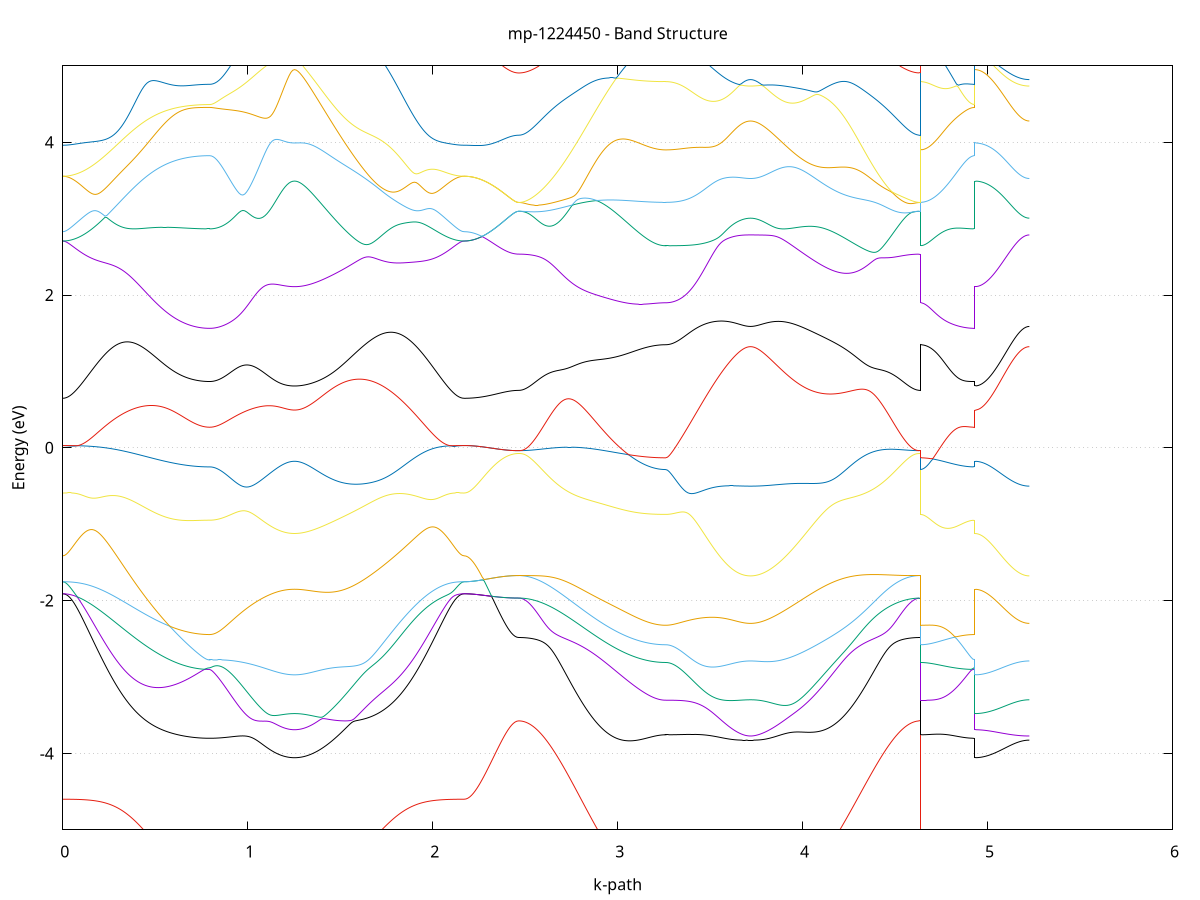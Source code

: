 set title 'mp-1224450 - Band Structure'
set xlabel 'k-path'
set ylabel 'Energy (eV)'
set grid y
set yrange [-5:5]
set terminal png size 800,600
set output 'mp-1224450_bands_gnuplot.png'
plot '-' using 1:2 with lines notitle, '-' using 1:2 with lines notitle, '-' using 1:2 with lines notitle, '-' using 1:2 with lines notitle, '-' using 1:2 with lines notitle, '-' using 1:2 with lines notitle, '-' using 1:2 with lines notitle, '-' using 1:2 with lines notitle, '-' using 1:2 with lines notitle, '-' using 1:2 with lines notitle, '-' using 1:2 with lines notitle, '-' using 1:2 with lines notitle, '-' using 1:2 with lines notitle, '-' using 1:2 with lines notitle, '-' using 1:2 with lines notitle, '-' using 1:2 with lines notitle, '-' using 1:2 with lines notitle, '-' using 1:2 with lines notitle, '-' using 1:2 with lines notitle, '-' using 1:2 with lines notitle, '-' using 1:2 with lines notitle, '-' using 1:2 with lines notitle, '-' using 1:2 with lines notitle, '-' using 1:2 with lines notitle, '-' using 1:2 with lines notitle, '-' using 1:2 with lines notitle, '-' using 1:2 with lines notitle, '-' using 1:2 with lines notitle, '-' using 1:2 with lines notitle, '-' using 1:2 with lines notitle, '-' using 1:2 with lines notitle, '-' using 1:2 with lines notitle, '-' using 1:2 with lines notitle, '-' using 1:2 with lines notitle, '-' using 1:2 with lines notitle, '-' using 1:2 with lines notitle, '-' using 1:2 with lines notitle, '-' using 1:2 with lines notitle, '-' using 1:2 with lines notitle, '-' using 1:2 with lines notitle, '-' using 1:2 with lines notitle, '-' using 1:2 with lines notitle, '-' using 1:2 with lines notitle, '-' using 1:2 with lines notitle, '-' using 1:2 with lines notitle, '-' using 1:2 with lines notitle, '-' using 1:2 with lines notitle, '-' using 1:2 with lines notitle
0.000000 -15.096088
0.009929 -15.096088
0.019859 -15.096088
0.029788 -15.096088
0.039717 -15.096088
0.049646 -15.096088
0.059576 -15.095988
0.069505 -15.095988
0.079434 -15.095888
0.089363 -15.095888
0.099293 -15.095788
0.109222 -15.095788
0.119151 -15.095688
0.129081 -15.095588
0.139010 -15.095488
0.148939 -15.095488
0.158868 -15.095388
0.168798 -15.095288
0.178727 -15.095188
0.188656 -15.095088
0.198585 -15.094988
0.208515 -15.094888
0.218444 -15.094788
0.228373 -15.094688
0.238303 -15.094588
0.248232 -15.094488
0.258161 -15.094388
0.268090 -15.094388
0.278020 -15.094288
0.287949 -15.094188
0.297878 -15.094088
0.307807 -15.094088
0.317737 -15.093988
0.327666 -15.093988
0.337595 -15.093988
0.347525 -15.093988
0.357454 -15.093988
0.367383 -15.093988
0.377312 -15.093988
0.387242 -15.094088
0.397171 -15.094188
0.407100 -15.094288
0.417029 -15.094388
0.426959 -15.094588
0.436888 -15.094788
0.446817 -15.094988
0.456747 -15.095188
0.466676 -15.095488
0.476605 -15.095788
0.486534 -15.096088
0.496464 -15.096388
0.506393 -15.096788
0.516322 -15.097088
0.526251 -15.097488
0.536181 -15.097988
0.546110 -15.098388
0.556039 -15.098788
0.565969 -15.099288
0.575898 -15.099688
0.585827 -15.100188
0.595756 -15.100588
0.605686 -15.101088
0.615615 -15.101488
0.625544 -15.101888
0.635473 -15.102288
0.645403 -15.102688
0.655332 -15.103088
0.665261 -15.103488
0.675191 -15.103788
0.685120 -15.104088
0.695049 -15.104388
0.704978 -15.104688
0.714908 -15.104888
0.724837 -15.105088
0.734766 -15.105288
0.744695 -15.105488
0.754625 -15.105588
0.764554 -15.105688
0.774483 -15.105788
0.784413 -15.105888
0.794342 -15.105888
0.794342 -15.105888
0.804312 -15.105888
0.814282 -15.105888
0.824251 -15.105788
0.834221 -15.105788
0.844191 -15.105788
0.854161 -15.105688
0.864131 -15.105688
0.874101 -15.105588
0.884071 -15.105488
0.894040 -15.105388
0.904010 -15.105388
0.913980 -15.105288
0.923950 -15.105188
0.933920 -15.105088
0.943890 -15.104988
0.953859 -15.104888
0.963829 -15.104688
0.973799 -15.104588
0.983769 -15.104488
0.993739 -15.104388
1.003709 -15.104288
1.013679 -15.104188
1.023648 -15.104088
1.033618 -15.103988
1.043588 -15.103888
1.053558 -15.103788
1.063528 -15.103688
1.073498 -15.103588
1.083468 -15.103488
1.093437 -15.103388
1.103407 -15.103388
1.113377 -15.103288
1.123347 -15.103288
1.133317 -15.103188
1.143287 -15.103188
1.153257 -15.103188
1.163226 -15.103088
1.173196 -15.103088
1.183166 -15.103088
1.193136 -15.103088
1.203106 -15.103088
1.213076 -15.103088
1.223046 -15.103088
1.233015 -15.103088
1.242985 -15.103088
1.252955 -15.103088
1.252955 -15.103088
1.262925 -15.103088
1.272895 -15.103088
1.282865 -15.103088
1.292835 -15.103088
1.302804 -15.102988
1.312774 -15.102988
1.322744 -15.102988
1.332714 -15.102888
1.342684 -15.102888
1.352654 -15.102788
1.362624 -15.102688
1.372593 -15.102588
1.382563 -15.102488
1.392533 -15.102388
1.402503 -15.102288
1.412473 -15.102088
1.422443 -15.101888
1.432413 -15.101688
1.442382 -15.101488
1.452352 -15.101288
1.462322 -15.101088
1.472292 -15.100888
1.482262 -15.100588
1.492232 -15.100288
1.502202 -15.099988
1.512172 -15.099788
1.522141 -15.099388
1.532111 -15.099088
1.542081 -15.098788
1.552051 -15.098488
1.562021 -15.098188
1.571991 -15.097788
1.581960 -15.097488
1.591930 -15.097188
1.601900 -15.096788
1.611870 -15.096488
1.621840 -15.096188
1.631810 -15.095888
1.641780 -15.095588
1.651749 -15.095388
1.661719 -15.095088
1.671689 -15.094888
1.681659 -15.094688
1.691629 -15.094488
1.701599 -15.094288
1.711569 -15.094188
1.721539 -15.093988
1.731508 -15.093888
1.741478 -15.093788
1.751448 -15.093788
1.761418 -15.093688
1.771388 -15.093688
1.781358 -15.093688
1.791328 -15.093688
1.801297 -15.093688
1.811267 -15.093688
1.821237 -15.093688
1.831207 -15.093788
1.841177 -15.093788
1.851147 -15.093888
1.861117 -15.093988
1.871086 -15.093988
1.881056 -15.094088
1.891026 -15.094188
1.900996 -15.094288
1.910966 -15.094388
1.920936 -15.094488
1.930906 -15.094588
1.940875 -15.094688
1.950845 -15.094788
1.960815 -15.094888
1.970785 -15.094988
1.980755 -15.095088
1.990725 -15.095188
2.000695 -15.095288
2.010664 -15.095388
2.020634 -15.095388
2.030604 -15.095488
2.040574 -15.095588
2.050544 -15.095688
2.060514 -15.095788
2.070484 -15.095788
2.080453 -15.095888
2.090423 -15.095888
2.100393 -15.095988
2.110363 -15.095988
2.120333 -15.096088
2.130303 -15.096088
2.140273 -15.096088
2.150242 -15.096088
2.160212 -15.096088
2.170182 -15.096088
2.170182 -15.096088
2.180023 -15.096088
2.189864 -15.096088
2.199705 -15.096088
2.209546 -15.096088
2.219386 -15.096088
2.229227 -15.096088
2.239068 -15.096088
2.248909 -15.096088
2.258750 -15.096088
2.268591 -15.096088
2.278432 -15.096088
2.288272 -15.096088
2.298113 -15.096088
2.307954 -15.096088
2.317795 -15.096088
2.327636 -15.096088
2.337477 -15.096088
2.347318 -15.096088
2.357158 -15.096088
2.366999 -15.096088
2.376840 -15.096088
2.386681 -15.096088
2.396522 -15.096088
2.406363 -15.096088
2.416204 -15.096088
2.426044 -15.096088
2.435885 -15.096088
2.445726 -15.096088
2.455567 -15.096088
2.465408 -15.096088
2.465408 -15.096088
2.475337 -15.096088
2.485266 -15.096088
2.495196 -15.096088
2.505125 -15.096088
2.515054 -15.095988
2.524983 -15.095988
2.534913 -15.095988
2.544842 -15.095888
2.554771 -15.095888
2.564701 -15.095788
2.574630 -15.095788
2.584559 -15.095688
2.594488 -15.095588
2.604418 -15.095488
2.614347 -15.095488
2.624276 -15.095388
2.634205 -15.095288
2.644135 -15.095188
2.654064 -15.095088
2.663993 -15.094988
2.673923 -15.094888
2.683852 -15.094788
2.693781 -15.094688
2.703710 -15.094688
2.713640 -15.094588
2.723569 -15.094488
2.733498 -15.094388
2.743427 -15.094288
2.753357 -15.094288
2.763286 -15.094188
2.773215 -15.094088
2.783145 -15.094088
2.793074 -15.094088
2.803003 -15.094088
2.812932 -15.094088
2.822862 -15.094088
2.832791 -15.094088
2.842720 -15.094088
2.852649 -15.094188
2.862579 -15.094288
2.872508 -15.094388
2.882437 -15.094488
2.892367 -15.094688
2.902296 -15.094888
2.912225 -15.095088
2.922154 -15.095288
2.932084 -15.095588
2.942013 -15.095888
2.951942 -15.096188
2.961871 -15.096488
2.971801 -15.096888
2.981730 -15.097288
2.991659 -15.097688
3.001589 -15.098088
3.011518 -15.098488
3.021447 -15.098988
3.031376 -15.099388
3.041306 -15.099888
3.051235 -15.100288
3.061164 -15.100788
3.071093 -15.101188
3.081023 -15.101588
3.090952 -15.102088
3.100881 -15.102488
3.110811 -15.102888
3.120740 -15.103188
3.130669 -15.103588
3.140598 -15.103888
3.150528 -15.104288
3.160457 -15.104588
3.170386 -15.104788
3.180315 -15.105088
3.190245 -15.105288
3.200174 -15.105488
3.210103 -15.105588
3.220033 -15.105788
3.229962 -15.105888
3.239891 -15.105988
3.249820 -15.105988
3.259750 -15.105988
3.259750 -15.105988
3.269719 -15.105988
3.279689 -15.105988
3.289659 -15.105988
3.299629 -15.105888
3.309599 -15.105888
3.319569 -15.105888
3.329539 -15.105788
3.339508 -15.105688
3.349478 -15.105588
3.359448 -15.105588
3.369418 -15.105488
3.379388 -15.105388
3.389358 -15.105288
3.399328 -15.105188
3.409297 -15.105088
3.419267 -15.104988
3.429237 -15.104788
3.439207 -15.104688
3.449177 -15.104588
3.459147 -15.104488
3.469117 -15.104388
3.479086 -15.104288
3.489056 -15.104188
3.499026 -15.104088
3.508996 -15.103888
3.518966 -15.103788
3.528936 -15.103788
3.538906 -15.103688
3.548875 -15.103588
3.558845 -15.103488
3.568815 -15.103388
3.578785 -15.103388
3.588755 -15.103288
3.598725 -15.103288
3.608695 -15.103188
3.618664 -15.103188
3.628634 -15.103188
3.638604 -15.103188
3.648574 -15.103088
3.658544 -15.103088
3.668514 -15.103088
3.678484 -15.103088
3.688453 -15.103088
3.698423 -15.103088
3.708393 -15.103088
3.718363 -15.103088
3.718363 -15.103088
3.728333 -15.103088
3.738303 -15.103088
3.748273 -15.103088
3.758242 -15.103088
3.768212 -15.103088
3.778182 -15.102988
3.788152 -15.102988
3.798122 -15.102988
3.808092 -15.102888
3.818062 -15.102788
3.828031 -15.102788
3.838001 -15.102688
3.847971 -15.102588
3.857941 -15.102388
3.867911 -15.102288
3.877881 -15.102188
3.887851 -15.101988
3.897820 -15.101788
3.907790 -15.101588
3.917760 -15.101388
3.927730 -15.101188
3.937700 -15.100888
3.947670 -15.100688
3.957640 -15.100388
3.967609 -15.100088
3.977579 -15.099788
3.987549 -15.099488
3.997519 -15.099188
4.007489 -15.098888
4.017459 -15.098588
4.027429 -15.098188
4.037398 -15.097888
4.047368 -15.097588
4.057338 -15.097288
4.067308 -15.096888
4.077278 -15.096588
4.087248 -15.096288
4.097218 -15.095988
4.107187 -15.095688
4.117157 -15.095488
4.127127 -15.095188
4.137097 -15.094988
4.147067 -15.094788
4.157037 -15.094588
4.167007 -15.094388
4.176976 -15.094288
4.186946 -15.094088
4.196916 -15.093988
4.206886 -15.093888
4.216856 -15.093888
4.226826 -15.093788
4.236796 -15.093788
4.246765 -15.093788
4.256735 -15.093788
4.266705 -15.093788
4.276675 -15.093788
4.286645 -15.093788
4.296615 -15.093788
4.306585 -15.093888
4.316554 -15.093988
4.326524 -15.093988
4.336494 -15.094088
4.346464 -15.094188
4.356434 -15.094288
4.366404 -15.094288
4.376374 -15.094388
4.386344 -15.094488
4.396313 -15.094588
4.406283 -15.094688
4.416253 -15.094788
4.426223 -15.094888
4.436193 -15.094988
4.446163 -15.095088
4.456133 -15.095188
4.466102 -15.095288
4.476072 -15.095388
4.486042 -15.095488
4.496012 -15.095488
4.505982 -15.095588
4.515952 -15.095688
4.525922 -15.095688
4.535891 -15.095788
4.545861 -15.095888
4.555831 -15.095888
4.565801 -15.095988
4.575771 -15.095988
4.585741 -15.095988
4.595711 -15.096088
4.605680 -15.096088
4.615650 -15.096088
4.625620 -15.096088
4.635590 -15.096088
4.635590 -15.105988
4.645431 -15.105988
4.655272 -15.105988
4.665113 -15.105988
4.674953 -15.105988
4.684794 -15.105988
4.694635 -15.105988
4.704476 -15.105988
4.714317 -15.105988
4.724158 -15.105988
4.733999 -15.105988
4.743839 -15.105988
4.753680 -15.105988
4.763521 -15.105988
4.773362 -15.105988
4.783203 -15.105888
4.793044 -15.105888
4.802885 -15.105888
4.812725 -15.105888
4.822566 -15.105888
4.832407 -15.105888
4.842248 -15.105888
4.852089 -15.105888
4.861930 -15.105888
4.871771 -15.105888
4.881611 -15.105888
4.891452 -15.105888
4.901293 -15.105888
4.911134 -15.105888
4.920975 -15.105888
4.930816 -15.105888
4.930816 -15.103088
4.940657 -15.103088
4.950497 -15.103088
4.960338 -15.103088
4.970179 -15.103088
4.980020 -15.103088
4.989861 -15.103088
4.999702 -15.103088
5.009543 -15.103088
5.019383 -15.103088
5.029224 -15.103088
5.039065 -15.103088
5.048906 -15.103088
5.058747 -15.103088
5.068588 -15.103088
5.078429 -15.103088
5.088269 -15.103088
5.098110 -15.103088
5.107951 -15.103088
5.117792 -15.103088
5.127633 -15.103088
5.137474 -15.103088
5.147315 -15.103088
5.157155 -15.103088
5.166996 -15.103088
5.176837 -15.103088
5.186678 -15.103088
5.196519 -15.103088
5.206360 -15.103088
5.216201 -15.103088
5.226041 -15.103088
e
0.000000 -15.044888
0.009929 -15.044888
0.019859 -15.044888
0.029788 -15.044988
0.039717 -15.045188
0.049646 -15.045288
0.059576 -15.045588
0.069505 -15.045788
0.079434 -15.046088
0.089363 -15.046388
0.099293 -15.046788
0.109222 -15.047088
0.119151 -15.047588
0.129081 -15.047988
0.139010 -15.048488
0.148939 -15.048988
0.158868 -15.049588
0.168798 -15.050188
0.178727 -15.050788
0.188656 -15.051388
0.198585 -15.052088
0.208515 -15.052688
0.218444 -15.053488
0.228373 -15.054188
0.238303 -15.054888
0.248232 -15.055688
0.258161 -15.056488
0.268090 -15.057188
0.278020 -15.057988
0.287949 -15.058888
0.297878 -15.059688
0.307807 -15.060488
0.317737 -15.061288
0.327666 -15.062088
0.337595 -15.062888
0.347525 -15.063688
0.357454 -15.064488
0.367383 -15.065288
0.377312 -15.066088
0.387242 -15.066788
0.397171 -15.067588
0.407100 -15.068288
0.417029 -15.068988
0.426959 -15.069588
0.436888 -15.070188
0.446817 -15.070788
0.456747 -15.071388
0.466676 -15.071888
0.476605 -15.072288
0.486534 -15.072788
0.496464 -15.073188
0.506393 -15.073588
0.516322 -15.073888
0.526251 -15.074188
0.536181 -15.074488
0.546110 -15.074688
0.556039 -15.074888
0.565969 -15.075088
0.575898 -15.075288
0.585827 -15.075388
0.595756 -15.075488
0.605686 -15.075588
0.615615 -15.075688
0.625544 -15.075788
0.635473 -15.075888
0.645403 -15.075888
0.655332 -15.075988
0.665261 -15.075988
0.675191 -15.075988
0.685120 -15.075988
0.695049 -15.076088
0.704978 -15.076088
0.714908 -15.076088
0.724837 -15.076088
0.734766 -15.076088
0.744695 -15.076088
0.754625 -15.076088
0.764554 -15.076088
0.774483 -15.076088
0.784413 -15.076088
0.794342 -15.076088
0.794342 -15.076088
0.804312 -15.076088
0.814282 -15.076088
0.824251 -15.076088
0.834221 -15.076088
0.844191 -15.076188
0.854161 -15.076188
0.864131 -15.076188
0.874101 -15.076288
0.884071 -15.076288
0.894040 -15.076388
0.904010 -15.076488
0.913980 -15.076488
0.923950 -15.076588
0.933920 -15.076688
0.943890 -15.076788
0.953859 -15.076788
0.963829 -15.076888
0.973799 -15.076988
0.983769 -15.077088
0.993739 -15.077188
1.003709 -15.077288
1.013679 -15.077388
1.023648 -15.077488
1.033618 -15.077588
1.043588 -15.077688
1.053558 -15.077788
1.063528 -15.077788
1.073498 -15.077888
1.083468 -15.077988
1.093437 -15.078088
1.103407 -15.078188
1.113377 -15.078188
1.123347 -15.078288
1.133317 -15.078388
1.143287 -15.078388
1.153257 -15.078488
1.163226 -15.078488
1.173196 -15.078588
1.183166 -15.078588
1.193136 -15.078588
1.203106 -15.078588
1.213076 -15.078688
1.223046 -15.078688
1.233015 -15.078688
1.242985 -15.078688
1.252955 -15.078688
1.252955 -15.078688
1.262925 -15.078688
1.272895 -15.078688
1.282865 -15.078688
1.292835 -15.078688
1.302804 -15.078588
1.312774 -15.078588
1.322744 -15.078588
1.332714 -15.078588
1.342684 -15.078588
1.352654 -15.078588
1.362624 -15.078488
1.372593 -15.078488
1.382563 -15.078488
1.392533 -15.078488
1.402503 -15.078388
1.412473 -15.078388
1.422443 -15.078388
1.432413 -15.078388
1.442382 -15.078288
1.452352 -15.078288
1.462322 -15.078188
1.472292 -15.078188
1.482262 -15.078088
1.492232 -15.078088
1.502202 -15.077988
1.512172 -15.077888
1.522141 -15.077788
1.532111 -15.077688
1.542081 -15.077588
1.552051 -15.077488
1.562021 -15.077288
1.571991 -15.077088
1.581960 -15.076888
1.591930 -15.076688
1.601900 -15.076488
1.611870 -15.076188
1.621840 -15.075888
1.631810 -15.075588
1.641780 -15.075288
1.651749 -15.074888
1.661719 -15.074488
1.671689 -15.073988
1.681659 -15.073488
1.691629 -15.072988
1.701599 -15.072488
1.711569 -15.071888
1.721539 -15.071288
1.731508 -15.070588
1.741478 -15.069988
1.751448 -15.069288
1.761418 -15.068488
1.771388 -15.067788
1.781358 -15.066988
1.791328 -15.066288
1.801297 -15.065488
1.811267 -15.064688
1.821237 -15.063788
1.831207 -15.062988
1.841177 -15.062188
1.851147 -15.061388
1.861117 -15.060488
1.871086 -15.059688
1.881056 -15.058888
1.891026 -15.058088
1.900996 -15.057288
1.910966 -15.056488
1.920936 -15.055688
1.930906 -15.054988
1.940875 -15.054188
1.950845 -15.053488
1.960815 -15.052788
1.970785 -15.052088
1.980755 -15.051388
1.990725 -15.050788
2.000695 -15.050188
2.010664 -15.049588
2.020634 -15.049088
2.030604 -15.048488
2.040574 -15.047988
2.050544 -15.047588
2.060514 -15.047188
2.070484 -15.046788
2.080453 -15.046388
2.090423 -15.046088
2.100393 -15.045788
2.110363 -15.045588
2.120333 -15.045288
2.130303 -15.045188
2.140273 -15.044988
2.150242 -15.044888
2.160212 -15.044888
2.170182 -15.044888
2.170182 -15.044888
2.180023 -15.044888
2.189864 -15.044888
2.199705 -15.044888
2.209546 -15.044888
2.219386 -15.044888
2.229227 -15.044888
2.239068 -15.044888
2.248909 -15.044888
2.258750 -15.044888
2.268591 -15.044888
2.278432 -15.044888
2.288272 -15.044888
2.298113 -15.044888
2.307954 -15.044888
2.317795 -15.044888
2.327636 -15.044888
2.337477 -15.044888
2.347318 -15.044888
2.357158 -15.044888
2.366999 -15.044888
2.376840 -15.044888
2.386681 -15.044888
2.396522 -15.044888
2.406363 -15.044888
2.416204 -15.044888
2.426044 -15.044888
2.435885 -15.044888
2.445726 -15.044888
2.455567 -15.044888
2.465408 -15.044888
2.465408 -15.044888
2.475337 -15.044888
2.485266 -15.044888
2.495196 -15.044988
2.505125 -15.045188
2.515054 -15.045288
2.524983 -15.045488
2.534913 -15.045788
2.544842 -15.046088
2.554771 -15.046388
2.564701 -15.046788
2.574630 -15.047088
2.584559 -15.047588
2.594488 -15.047988
2.604418 -15.048488
2.614347 -15.048988
2.624276 -15.049588
2.634205 -15.050088
2.644135 -15.050788
2.654064 -15.051388
2.663993 -15.051988
2.673923 -15.052688
2.683852 -15.053388
2.693781 -15.054188
2.703710 -15.054888
2.713640 -15.055688
2.723569 -15.056388
2.733498 -15.057188
2.743427 -15.057988
2.753357 -15.058788
2.763286 -15.059588
2.773215 -15.060388
2.783145 -15.061288
2.793074 -15.062088
2.803003 -15.062888
2.812932 -15.063688
2.822862 -15.064488
2.832791 -15.065288
2.842720 -15.065988
2.852649 -15.066788
2.862579 -15.067488
2.872508 -15.068188
2.882437 -15.068888
2.892367 -15.069488
2.902296 -15.070188
2.912225 -15.070688
2.922154 -15.071288
2.932084 -15.071788
2.942013 -15.072288
2.951942 -15.072688
2.961871 -15.073088
2.971801 -15.073488
2.981730 -15.073788
2.991659 -15.074088
3.001589 -15.074388
3.011518 -15.074588
3.021447 -15.074888
3.031376 -15.074988
3.041306 -15.075188
3.051235 -15.075288
3.061164 -15.075488
3.071093 -15.075588
3.081023 -15.075688
3.090952 -15.075688
3.100881 -15.075788
3.110811 -15.075888
3.120740 -15.075888
3.130669 -15.075888
3.140598 -15.075988
3.150528 -15.075988
3.160457 -15.075988
3.170386 -15.075988
3.180315 -15.075988
3.190245 -15.075988
3.200174 -15.075988
3.210103 -15.075988
3.220033 -15.075988
3.229962 -15.075988
3.239891 -15.075988
3.249820 -15.075988
3.259750 -15.075988
3.259750 -15.075988
3.269719 -15.075988
3.279689 -15.075988
3.289659 -15.076088
3.299629 -15.076088
3.309599 -15.076088
3.319569 -15.076188
3.329539 -15.076188
3.339508 -15.076188
3.349478 -15.076288
3.359448 -15.076388
3.369418 -15.076388
3.379388 -15.076488
3.389358 -15.076588
3.399328 -15.076588
3.409297 -15.076688
3.419267 -15.076788
3.429237 -15.076888
3.439207 -15.076988
3.449177 -15.077088
3.459147 -15.077188
3.469117 -15.077288
3.479086 -15.077388
3.489056 -15.077488
3.499026 -15.077588
3.508996 -15.077688
3.518966 -15.077788
3.528936 -15.077888
3.538906 -15.077988
3.548875 -15.077988
3.558845 -15.078088
3.568815 -15.078188
3.578785 -15.078288
3.588755 -15.078288
3.598725 -15.078388
3.608695 -15.078488
3.618664 -15.078488
3.628634 -15.078588
3.638604 -15.078588
3.648574 -15.078588
3.658544 -15.078688
3.668514 -15.078688
3.678484 -15.078688
3.688453 -15.078688
3.698423 -15.078688
3.708393 -15.078688
3.718363 -15.078688
3.718363 -15.078688
3.728333 -15.078688
3.738303 -15.078688
3.748273 -15.078688
3.758242 -15.078688
3.768212 -15.078688
3.778182 -15.078688
3.788152 -15.078688
3.798122 -15.078688
3.808092 -15.078588
3.818062 -15.078588
3.828031 -15.078588
3.838001 -15.078588
3.847971 -15.078488
3.857941 -15.078488
3.867911 -15.078488
3.877881 -15.078488
3.887851 -15.078388
3.897820 -15.078388
3.907790 -15.078388
3.917760 -15.078288
3.927730 -15.078288
3.937700 -15.078188
3.947670 -15.078188
3.957640 -15.078088
3.967609 -15.077988
3.977579 -15.077888
3.987549 -15.077788
3.997519 -15.077688
4.007489 -15.077588
4.017459 -15.077488
4.027429 -15.077288
4.037398 -15.077088
4.047368 -15.076988
4.057338 -15.076688
4.067308 -15.076488
4.077278 -15.076188
4.087248 -15.075888
4.097218 -15.075588
4.107187 -15.075288
4.117157 -15.074888
4.127127 -15.074388
4.137097 -15.073988
4.147067 -15.073488
4.157037 -15.072988
4.167007 -15.072388
4.176976 -15.071888
4.186946 -15.071188
4.196916 -15.070588
4.206886 -15.069888
4.216856 -15.069188
4.226826 -15.068488
4.236796 -15.067788
4.246765 -15.066988
4.256735 -15.066188
4.266705 -15.065388
4.276675 -15.064588
4.286645 -15.063788
4.296615 -15.062988
4.306585 -15.062188
4.316554 -15.061288
4.326524 -15.060488
4.336494 -15.059688
4.346464 -15.058888
4.356434 -15.058088
4.366404 -15.057288
4.376374 -15.056488
4.386344 -15.055688
4.396313 -15.054888
4.406283 -15.054188
4.416253 -15.053488
4.426223 -15.052788
4.436193 -15.052088
4.446163 -15.051388
4.456133 -15.050788
4.466102 -15.050188
4.476072 -15.049588
4.486042 -15.048988
4.496012 -15.048488
4.505982 -15.047988
4.515952 -15.047588
4.525922 -15.047188
4.535891 -15.046788
4.545861 -15.046388
4.555831 -15.046088
4.565801 -15.045788
4.575771 -15.045588
4.585741 -15.045288
4.595711 -15.045188
4.605680 -15.044988
4.615650 -15.044888
4.625620 -15.044888
4.635590 -15.044888
4.635590 -15.075988
4.645431 -15.075988
4.655272 -15.075988
4.665113 -15.075988
4.674953 -15.075988
4.684794 -15.075988
4.694635 -15.075988
4.704476 -15.075988
4.714317 -15.075988
4.724158 -15.075988
4.733999 -15.075988
4.743839 -15.076088
4.753680 -15.076088
4.763521 -15.076088
4.773362 -15.076088
4.783203 -15.076088
4.793044 -15.076088
4.802885 -15.076088
4.812725 -15.076088
4.822566 -15.076088
4.832407 -15.076088
4.842248 -15.076088
4.852089 -15.076088
4.861930 -15.076088
4.871771 -15.076088
4.881611 -15.076088
4.891452 -15.076088
4.901293 -15.076088
4.911134 -15.076088
4.920975 -15.076088
4.930816 -15.076088
4.930816 -15.078688
4.940657 -15.078688
4.950497 -15.078688
4.960338 -15.078688
4.970179 -15.078688
4.980020 -15.078688
4.989861 -15.078688
4.999702 -15.078688
5.009543 -15.078688
5.019383 -15.078688
5.029224 -15.078688
5.039065 -15.078688
5.048906 -15.078688
5.058747 -15.078688
5.068588 -15.078688
5.078429 -15.078688
5.088269 -15.078688
5.098110 -15.078688
5.107951 -15.078688
5.117792 -15.078688
5.127633 -15.078688
5.137474 -15.078688
5.147315 -15.078688
5.157155 -15.078688
5.166996 -15.078688
5.176837 -15.078688
5.186678 -15.078688
5.196519 -15.078688
5.206360 -15.078688
5.216201 -15.078688
5.226041 -15.078688
e
0.000000 -15.044888
0.009929 -15.044888
0.019859 -15.044788
0.029788 -15.044788
0.039717 -15.044688
0.049646 -15.044688
0.059576 -15.044588
0.069505 -15.044488
0.079434 -15.044388
0.089363 -15.044188
0.099293 -15.044088
0.109222 -15.043888
0.119151 -15.043788
0.129081 -15.043588
0.139010 -15.043388
0.148939 -15.043188
0.158868 -15.042888
0.168798 -15.042688
0.178727 -15.042488
0.188656 -15.042188
0.198585 -15.041888
0.208515 -15.041588
0.218444 -15.041388
0.228373 -15.041088
0.238303 -15.040688
0.248232 -15.040388
0.258161 -15.040088
0.268090 -15.039788
0.278020 -15.039388
0.287949 -15.039088
0.297878 -15.038688
0.307807 -15.038388
0.317737 -15.037988
0.327666 -15.037688
0.337595 -15.037288
0.347525 -15.036888
0.357454 -15.036488
0.367383 -15.036188
0.377312 -15.035788
0.387242 -15.035388
0.397171 -15.035088
0.407100 -15.034688
0.417029 -15.034288
0.426959 -15.033988
0.436888 -15.033588
0.446817 -15.033188
0.456747 -15.032888
0.466676 -15.032488
0.476605 -15.032188
0.486534 -15.031788
0.496464 -15.031488
0.506393 -15.031188
0.516322 -15.030888
0.526251 -15.030588
0.536181 -15.030288
0.546110 -15.029988
0.556039 -15.029688
0.565969 -15.029388
0.575898 -15.029088
0.585827 -15.028888
0.595756 -15.028588
0.605686 -15.028388
0.615615 -15.028188
0.625544 -15.027888
0.635473 -15.027688
0.645403 -15.027588
0.655332 -15.027388
0.665261 -15.027188
0.675191 -15.026988
0.685120 -15.026888
0.695049 -15.026788
0.704978 -15.026588
0.714908 -15.026488
0.724837 -15.026388
0.734766 -15.026388
0.744695 -15.026288
0.754625 -15.026188
0.764554 -15.026188
0.774483 -15.026188
0.784413 -15.026088
0.794342 -15.026088
0.794342 -15.026088
0.804312 -15.026088
0.814282 -15.026188
0.824251 -15.026188
0.834221 -15.026188
0.844191 -15.026288
0.854161 -15.026288
0.864131 -15.026388
0.874101 -15.026488
0.884071 -15.026588
0.894040 -15.026588
0.904010 -15.026688
0.913980 -15.026888
0.923950 -15.026988
0.933920 -15.027088
0.943890 -15.027188
0.953859 -15.027288
0.963829 -15.027488
0.973799 -15.027588
0.983769 -15.027688
0.993739 -15.027888
1.003709 -15.027988
1.013679 -15.028088
1.023648 -15.028288
1.033618 -15.028388
1.043588 -15.028488
1.053558 -15.028588
1.063528 -15.028688
1.073498 -15.028888
1.083468 -15.028988
1.093437 -15.029088
1.103407 -15.029188
1.113377 -15.029288
1.123347 -15.029388
1.133317 -15.029388
1.143287 -15.029488
1.153257 -15.029588
1.163226 -15.029588
1.173196 -15.029688
1.183166 -15.029688
1.193136 -15.029788
1.203106 -15.029788
1.213076 -15.029788
1.223046 -15.029788
1.233015 -15.029888
1.242985 -15.029888
1.252955 -15.029888
1.252955 -15.029888
1.262925 -15.029888
1.272895 -15.029888
1.282865 -15.029788
1.292835 -15.029788
1.302804 -15.029788
1.312774 -15.029788
1.322744 -15.029788
1.332714 -15.029788
1.342684 -15.029688
1.352654 -15.029688
1.362624 -15.029688
1.372593 -15.029688
1.382563 -15.029688
1.392533 -15.029688
1.402503 -15.029688
1.412473 -15.029688
1.422443 -15.029688
1.432413 -15.029688
1.442382 -15.029688
1.452352 -15.029688
1.462322 -15.029688
1.472292 -15.029688
1.482262 -15.029788
1.492232 -15.029788
1.502202 -15.029888
1.512172 -15.029988
1.522141 -15.030088
1.532111 -15.030188
1.542081 -15.030288
1.552051 -15.030388
1.562021 -15.030488
1.571991 -15.030588
1.581960 -15.030788
1.591930 -15.030888
1.601900 -15.031088
1.611870 -15.031288
1.621840 -15.031488
1.631810 -15.031688
1.641780 -15.031888
1.651749 -15.032088
1.661719 -15.032288
1.671689 -15.032588
1.681659 -15.032788
1.691629 -15.033088
1.701599 -15.033388
1.711569 -15.033688
1.721539 -15.033988
1.731508 -15.034188
1.741478 -15.034588
1.751448 -15.034888
1.761418 -15.035188
1.771388 -15.035488
1.781358 -15.035788
1.791328 -15.036188
1.801297 -15.036488
1.811267 -15.036788
1.821237 -15.037188
1.831207 -15.037488
1.841177 -15.037788
1.851147 -15.038188
1.861117 -15.038488
1.871086 -15.038888
1.881056 -15.039188
1.891026 -15.039488
1.900996 -15.039788
1.910966 -15.040188
1.920936 -15.040488
1.930906 -15.040788
1.940875 -15.041088
1.950845 -15.041388
1.960815 -15.041688
1.970785 -15.041888
1.980755 -15.042188
1.990725 -15.042488
2.000695 -15.042688
2.010664 -15.042888
2.020634 -15.043188
2.030604 -15.043388
2.040574 -15.043588
2.050544 -15.043788
2.060514 -15.043888
2.070484 -15.044088
2.080453 -15.044188
2.090423 -15.044388
2.100393 -15.044488
2.110363 -15.044588
2.120333 -15.044688
2.130303 -15.044688
2.140273 -15.044788
2.150242 -15.044788
2.160212 -15.044888
2.170182 -15.044888
2.170182 -15.044888
2.180023 -15.044888
2.189864 -15.044888
2.199705 -15.044888
2.209546 -15.044888
2.219386 -15.044888
2.229227 -15.044888
2.239068 -15.044888
2.248909 -15.044888
2.258750 -15.044888
2.268591 -15.044888
2.278432 -15.044888
2.288272 -15.044888
2.298113 -15.044888
2.307954 -15.044888
2.317795 -15.044888
2.327636 -15.044888
2.337477 -15.044888
2.347318 -15.044888
2.357158 -15.044888
2.366999 -15.044888
2.376840 -15.044888
2.386681 -15.044888
2.396522 -15.044888
2.406363 -15.044888
2.416204 -15.044888
2.426044 -15.044888
2.435885 -15.044888
2.445726 -15.044888
2.455567 -15.044888
2.465408 -15.044888
2.465408 -15.044888
2.475337 -15.044888
2.485266 -15.044788
2.495196 -15.044788
2.505125 -15.044688
2.515054 -15.044688
2.524983 -15.044588
2.534913 -15.044488
2.544842 -15.044388
2.554771 -15.044188
2.564701 -15.044088
2.574630 -15.043888
2.584559 -15.043788
2.594488 -15.043588
2.604418 -15.043388
2.614347 -15.043188
2.624276 -15.042888
2.634205 -15.042688
2.644135 -15.042488
2.654064 -15.042188
2.663993 -15.041888
2.673923 -15.041588
2.683852 -15.041388
2.693781 -15.041088
2.703710 -15.040688
2.713640 -15.040388
2.723569 -15.040088
2.733498 -15.039788
2.743427 -15.039388
2.753357 -15.039088
2.763286 -15.038688
2.773215 -15.038388
2.783145 -15.037988
2.793074 -15.037588
2.803003 -15.037288
2.812932 -15.036888
2.822862 -15.036488
2.832791 -15.036188
2.842720 -15.035788
2.852649 -15.035388
2.862579 -15.035088
2.872508 -15.034688
2.882437 -15.034288
2.892367 -15.033988
2.902296 -15.033588
2.912225 -15.033188
2.922154 -15.032888
2.932084 -15.032488
2.942013 -15.032188
2.951942 -15.031788
2.961871 -15.031488
2.971801 -15.031188
2.981730 -15.030888
2.991659 -15.030488
3.001589 -15.030188
3.011518 -15.029988
3.021447 -15.029688
3.031376 -15.029388
3.041306 -15.029088
3.051235 -15.028888
3.061164 -15.028588
3.071093 -15.028388
3.081023 -15.028188
3.090952 -15.027888
3.100881 -15.027688
3.110811 -15.027488
3.120740 -15.027388
3.130669 -15.027188
3.140598 -15.026988
3.150528 -15.026888
3.160457 -15.026788
3.170386 -15.026588
3.180315 -15.026488
3.190245 -15.026388
3.200174 -15.026388
3.210103 -15.026288
3.220033 -15.026188
3.229962 -15.026188
3.239891 -15.026188
3.249820 -15.026088
3.259750 -15.026088
3.259750 -15.026088
3.269719 -15.026088
3.279689 -15.026088
3.289659 -15.026188
3.299629 -15.026188
3.309599 -15.026288
3.319569 -15.026288
3.329539 -15.026388
3.339508 -15.026488
3.349478 -15.026488
3.359448 -15.026588
3.369418 -15.026688
3.379388 -15.026788
3.389358 -15.026888
3.399328 -15.027088
3.409297 -15.027188
3.419267 -15.027288
3.429237 -15.027388
3.439207 -15.027488
3.449177 -15.027688
3.459147 -15.027788
3.469117 -15.027888
3.479086 -15.028088
3.489056 -15.028188
3.499026 -15.028288
3.508996 -15.028388
3.518966 -15.028588
3.528936 -15.028688
3.538906 -15.028788
3.548875 -15.028888
3.558845 -15.028988
3.568815 -15.029088
3.578785 -15.029188
3.588755 -15.029288
3.598725 -15.029388
3.608695 -15.029388
3.618664 -15.029488
3.628634 -15.029488
3.638604 -15.029588
3.648574 -15.029588
3.658544 -15.029688
3.668514 -15.029688
3.678484 -15.029688
3.688453 -15.029688
3.698423 -15.029788
3.708393 -15.029788
3.718363 -15.029788
3.718363 -15.029788
3.728333 -15.029788
3.738303 -15.029788
3.748273 -15.029688
3.758242 -15.029688
3.768212 -15.029688
3.778182 -15.029688
3.788152 -15.029688
3.798122 -15.029688
3.808092 -15.029588
3.818062 -15.029588
3.828031 -15.029588
3.838001 -15.029588
3.847971 -15.029588
3.857941 -15.029588
3.867911 -15.029588
3.877881 -15.029588
3.887851 -15.029588
3.897820 -15.029588
3.907790 -15.029588
3.917760 -15.029588
3.927730 -15.029688
3.937700 -15.029688
3.947670 -15.029688
3.957640 -15.029788
3.967609 -15.029888
3.977579 -15.029888
3.987549 -15.029988
3.997519 -15.030088
4.007489 -15.030188
4.017459 -15.030288
4.027429 -15.030488
4.037398 -15.030588
4.047368 -15.030688
4.057338 -15.030888
4.067308 -15.031088
4.077278 -15.031188
4.087248 -15.031388
4.097218 -15.031588
4.107187 -15.031888
4.117157 -15.032088
4.127127 -15.032288
4.137097 -15.032588
4.147067 -15.032788
4.157037 -15.033088
4.167007 -15.033388
4.176976 -15.033688
4.186946 -15.033888
4.196916 -15.034188
4.206886 -15.034488
4.216856 -15.034888
4.226826 -15.035188
4.236796 -15.035488
4.246765 -15.035788
4.256735 -15.036188
4.266705 -15.036488
4.276675 -15.036788
4.286645 -15.037188
4.296615 -15.037488
4.306585 -15.037788
4.316554 -15.038188
4.326524 -15.038488
4.336494 -15.038788
4.346464 -15.039188
4.356434 -15.039488
4.366404 -15.039788
4.376374 -15.040188
4.386344 -15.040488
4.396313 -15.040788
4.406283 -15.041088
4.416253 -15.041388
4.426223 -15.041688
4.436193 -15.041888
4.446163 -15.042188
4.456133 -15.042488
4.466102 -15.042688
4.476072 -15.042888
4.486042 -15.043188
4.496012 -15.043388
4.505982 -15.043588
4.515952 -15.043788
4.525922 -15.043888
4.535891 -15.044088
4.545861 -15.044188
4.555831 -15.044388
4.565801 -15.044488
4.575771 -15.044588
4.585741 -15.044688
4.595711 -15.044688
4.605680 -15.044788
4.615650 -15.044788
4.625620 -15.044888
4.635590 -15.044888
4.635590 -15.026088
4.645431 -15.026088
4.655272 -15.026088
4.665113 -15.026088
4.674953 -15.026088
4.684794 -15.026088
4.694635 -15.026088
4.704476 -15.026088
4.714317 -15.026088
4.724158 -15.026088
4.733999 -15.026088
4.743839 -15.026088
4.753680 -15.026088
4.763521 -15.026088
4.773362 -15.026088
4.783203 -15.026088
4.793044 -15.026088
4.802885 -15.026088
4.812725 -15.026088
4.822566 -15.026088
4.832407 -15.026088
4.842248 -15.026088
4.852089 -15.026088
4.861930 -15.026088
4.871771 -15.026088
4.881611 -15.026088
4.891452 -15.026088
4.901293 -15.026088
4.911134 -15.026088
4.920975 -15.026088
4.930816 -15.026088
4.930816 -15.029888
4.940657 -15.029888
4.950497 -15.029888
4.960338 -15.029888
4.970179 -15.029888
4.980020 -15.029888
4.989861 -15.029888
4.999702 -15.029888
5.009543 -15.029788
5.019383 -15.029788
5.029224 -15.029788
5.039065 -15.029788
5.048906 -15.029788
5.058747 -15.029788
5.068588 -15.029788
5.078429 -15.029788
5.088269 -15.029788
5.098110 -15.029788
5.107951 -15.029788
5.117792 -15.029788
5.127633 -15.029788
5.137474 -15.029788
5.147315 -15.029788
5.157155 -15.029788
5.166996 -15.029788
5.176837 -15.029788
5.186678 -15.029788
5.196519 -15.029788
5.206360 -15.029788
5.216201 -15.029788
5.226041 -15.029788
e
0.000000 -14.985388
0.009929 -14.985388
0.019859 -14.985388
0.029788 -14.985488
0.039717 -14.985588
0.049646 -14.985688
0.059576 -14.985788
0.069505 -14.985988
0.079434 -14.986188
0.089363 -14.986388
0.099293 -14.986588
0.109222 -14.986888
0.119151 -14.987088
0.129081 -14.987388
0.139010 -14.987588
0.148939 -14.987888
0.158868 -14.988188
0.168798 -14.988488
0.178727 -14.988788
0.188656 -14.989088
0.198585 -14.989388
0.208515 -14.989688
0.218444 -14.989988
0.228373 -14.990288
0.238303 -14.990588
0.248232 -14.990888
0.258161 -14.991188
0.268090 -14.991488
0.278020 -14.991788
0.287949 -14.992088
0.297878 -14.992388
0.307807 -14.992688
0.317737 -14.992888
0.327666 -14.993188
0.337595 -14.993488
0.347525 -14.993788
0.357454 -14.994088
0.367383 -14.994288
0.377312 -14.994588
0.387242 -14.994888
0.397171 -14.995088
0.407100 -14.995388
0.417029 -14.995588
0.426959 -14.995888
0.436888 -14.996088
0.446817 -14.996388
0.456747 -14.996588
0.466676 -14.996788
0.476605 -14.997088
0.486534 -14.997288
0.496464 -14.997588
0.506393 -14.997788
0.516322 -14.998088
0.526251 -14.998288
0.536181 -14.998588
0.546110 -14.998888
0.556039 -14.999088
0.565969 -14.999388
0.575898 -14.999788
0.585827 -15.000088
0.595756 -15.000388
0.605686 -15.000788
0.615615 -15.001188
0.625544 -15.001488
0.635473 -15.001888
0.645403 -15.002288
0.655332 -15.002688
0.665261 -15.003088
0.675191 -15.003388
0.685120 -15.003788
0.695049 -15.004088
0.704978 -15.004388
0.714908 -15.004688
0.724837 -15.004888
0.734766 -15.005088
0.744695 -15.005288
0.754625 -15.005488
0.764554 -15.005588
0.774483 -15.005688
0.784413 -15.005788
0.794342 -15.005788
0.794342 -15.005788
0.804312 -15.005788
0.814282 -15.005788
0.824251 -15.005788
0.834221 -15.005688
0.844191 -15.005688
0.854161 -15.005688
0.864131 -15.005688
0.874101 -15.005688
0.884071 -15.005588
0.894040 -15.005588
0.904010 -15.005588
0.913980 -15.005488
0.923950 -15.005488
0.933920 -15.005488
0.943890 -15.005388
0.953859 -15.005388
0.963829 -15.005388
0.973799 -15.005288
0.983769 -15.005288
0.993739 -15.005288
1.003709 -15.005188
1.013679 -15.005188
1.023648 -15.005188
1.033618 -15.005188
1.043588 -15.005188
1.053558 -15.005188
1.063528 -15.005188
1.073498 -15.005188
1.083468 -15.005188
1.093437 -15.005188
1.103407 -15.005188
1.113377 -15.005188
1.123347 -15.005288
1.133317 -15.005288
1.143287 -15.005288
1.153257 -15.005288
1.163226 -15.005388
1.173196 -15.005388
1.183166 -15.005388
1.193136 -15.005488
1.203106 -15.005488
1.213076 -15.005488
1.223046 -15.005488
1.233015 -15.005588
1.242985 -15.005588
1.252955 -15.005588
1.252955 -15.005588
1.262925 -15.005588
1.272895 -15.005588
1.282865 -15.005488
1.292835 -15.005488
1.302804 -15.005488
1.312774 -15.005388
1.322744 -15.005288
1.332714 -15.005188
1.342684 -15.005088
1.352654 -15.004988
1.362624 -15.004788
1.372593 -15.004688
1.382563 -15.004488
1.392533 -15.004288
1.402503 -15.004088
1.412473 -15.003788
1.422443 -15.003588
1.432413 -15.003288
1.442382 -15.002988
1.452352 -15.002688
1.462322 -15.002388
1.472292 -15.001988
1.482262 -15.001588
1.492232 -15.001288
1.502202 -15.000888
1.512172 -15.000488
1.522141 -15.000088
1.532111 -14.999688
1.542081 -14.999388
1.552051 -14.998988
1.562021 -14.998688
1.571991 -14.998388
1.581960 -14.998188
1.591930 -14.997888
1.601900 -14.997688
1.611870 -14.997488
1.621840 -14.997288
1.631810 -14.997188
1.641780 -14.996988
1.651749 -14.996788
1.661719 -14.996688
1.671689 -14.996488
1.681659 -14.996288
1.691629 -14.996188
1.701599 -14.995988
1.711569 -14.995788
1.721539 -14.995688
1.731508 -14.995488
1.741478 -14.995288
1.751448 -14.995088
1.761418 -14.994888
1.771388 -14.994688
1.781358 -14.994488
1.791328 -14.994188
1.801297 -14.993988
1.811267 -14.993788
1.821237 -14.993488
1.831207 -14.993288
1.841177 -14.992988
1.851147 -14.992788
1.861117 -14.992488
1.871086 -14.992288
1.881056 -14.991988
1.891026 -14.991688
1.900996 -14.991388
1.910966 -14.991088
1.920936 -14.990788
1.930906 -14.990588
1.940875 -14.990288
1.950845 -14.989988
1.960815 -14.989688
1.970785 -14.989388
1.980755 -14.989088
1.990725 -14.988788
2.000695 -14.988488
2.010664 -14.988188
2.020634 -14.987888
2.030604 -14.987588
2.040574 -14.987388
2.050544 -14.987088
2.060514 -14.986888
2.070484 -14.986588
2.080453 -14.986388
2.090423 -14.986188
2.100393 -14.985988
2.110363 -14.985888
2.120333 -14.985688
2.130303 -14.985588
2.140273 -14.985488
2.150242 -14.985388
2.160212 -14.985388
2.170182 -14.985388
2.170182 -14.985388
2.180023 -14.985388
2.189864 -14.985388
2.199705 -14.985388
2.209546 -14.985388
2.219386 -14.985388
2.229227 -14.985388
2.239068 -14.985388
2.248909 -14.985388
2.258750 -14.985388
2.268591 -14.985388
2.278432 -14.985388
2.288272 -14.985388
2.298113 -14.985388
2.307954 -14.985388
2.317795 -14.985388
2.327636 -14.985388
2.337477 -14.985388
2.347318 -14.985388
2.357158 -14.985388
2.366999 -14.985388
2.376840 -14.985388
2.386681 -14.985388
2.396522 -14.985388
2.406363 -14.985388
2.416204 -14.985388
2.426044 -14.985388
2.435885 -14.985388
2.445726 -14.985388
2.455567 -14.985388
2.465408 -14.985388
2.465408 -14.985388
2.475337 -14.985388
2.485266 -14.985388
2.495196 -14.985488
2.505125 -14.985588
2.515054 -14.985688
2.524983 -14.985788
2.534913 -14.985988
2.544842 -14.986188
2.554771 -14.986388
2.564701 -14.986588
2.574630 -14.986888
2.584559 -14.987088
2.594488 -14.987388
2.604418 -14.987588
2.614347 -14.987888
2.624276 -14.988188
2.634205 -14.988488
2.644135 -14.988788
2.654064 -14.989088
2.663993 -14.989388
2.673923 -14.989688
2.683852 -14.989988
2.693781 -14.990288
2.703710 -14.990588
2.713640 -14.990888
2.723569 -14.991188
2.733498 -14.991488
2.743427 -14.991788
2.753357 -14.992088
2.763286 -14.992388
2.773215 -14.992588
2.783145 -14.992888
2.793074 -14.993188
2.803003 -14.993488
2.812932 -14.993788
2.822862 -14.993988
2.832791 -14.994288
2.842720 -14.994588
2.852649 -14.994788
2.862579 -14.995088
2.872508 -14.995288
2.882437 -14.995588
2.892367 -14.995788
2.902296 -14.995988
2.912225 -14.996288
2.922154 -14.996488
2.932084 -14.996688
2.942013 -14.996988
2.951942 -14.997188
2.961871 -14.997388
2.971801 -14.997688
2.981730 -14.997888
2.991659 -14.998188
3.001589 -14.998388
3.011518 -14.998688
3.021447 -14.998888
3.031376 -14.999188
3.041306 -14.999488
3.051235 -14.999788
3.061164 -15.000088
3.071093 -15.000488
3.081023 -15.000788
3.090952 -15.001188
3.100881 -15.001588
3.110811 -15.001988
3.120740 -15.002388
3.130669 -15.002788
3.140598 -15.003088
3.150528 -15.003488
3.160457 -15.003788
3.170386 -15.004088
3.180315 -15.004388
3.190245 -15.004688
3.200174 -15.004888
3.210103 -15.005088
3.220033 -15.005188
3.229962 -15.005388
3.239891 -15.005488
3.249820 -15.005488
3.259750 -15.005488
3.259750 -15.005488
3.269719 -15.005488
3.279689 -15.005488
3.289659 -15.005488
3.299629 -15.005488
3.309599 -15.005488
3.319569 -15.005488
3.329539 -15.005388
3.339508 -15.005388
3.349478 -15.005388
3.359448 -15.005288
3.369418 -15.005288
3.379388 -15.005288
3.389358 -15.005188
3.399328 -15.005188
3.409297 -15.005188
3.419267 -15.005088
3.429237 -15.005088
3.439207 -15.005088
3.449177 -15.004988
3.459147 -15.004988
3.469117 -15.004988
3.479086 -15.004988
3.489056 -15.004988
3.499026 -15.004988
3.508996 -15.004988
3.518966 -15.004988
3.528936 -15.004988
3.538906 -15.004988
3.548875 -15.004988
3.558845 -15.004988
3.568815 -15.004988
3.578785 -15.004988
3.588755 -15.005088
3.598725 -15.005088
3.608695 -15.005088
3.618664 -15.005188
3.628634 -15.005188
3.638604 -15.005188
3.648574 -15.005288
3.658544 -15.005288
3.668514 -15.005288
3.678484 -15.005388
3.688453 -15.005388
3.698423 -15.005388
3.708393 -15.005388
3.718363 -15.005388
3.718363 -15.005388
3.728333 -15.005388
3.738303 -15.005388
3.748273 -15.005388
3.758242 -15.005388
3.768212 -15.005288
3.778182 -15.005188
3.788152 -15.005188
3.798122 -15.005088
3.808092 -15.004888
3.818062 -15.004788
3.828031 -15.004688
3.838001 -15.004488
3.847971 -15.004288
3.857941 -15.004088
3.867911 -15.003888
3.877881 -15.003588
3.887851 -15.003288
3.897820 -15.002988
3.907790 -15.002688
3.917760 -15.002388
3.927730 -15.001988
3.937700 -15.001688
3.947670 -15.001288
3.957640 -15.000888
3.967609 -15.000488
3.977579 -15.000088
3.987549 -14.999688
3.997519 -14.999288
4.007489 -14.998888
4.017459 -14.998588
4.027429 -14.998288
4.037398 -14.997988
4.047368 -14.997788
4.057338 -14.997588
4.067308 -14.997388
4.077278 -14.997188
4.087248 -14.997088
4.097218 -14.996888
4.107187 -14.996788
4.117157 -14.996588
4.127127 -14.996488
4.137097 -14.996288
4.147067 -14.996188
4.157037 -14.996088
4.167007 -14.995888
4.176976 -14.995688
4.186946 -14.995588
4.196916 -14.995388
4.206886 -14.995188
4.216856 -14.994988
4.226826 -14.994788
4.236796 -14.994588
4.246765 -14.994388
4.256735 -14.994188
4.266705 -14.993988
4.276675 -14.993788
4.286645 -14.993488
4.296615 -14.993288
4.306585 -14.992988
4.316554 -14.992788
4.326524 -14.992488
4.336494 -14.992188
4.346464 -14.991988
4.356434 -14.991688
4.366404 -14.991388
4.376374 -14.991088
4.386344 -14.990788
4.396313 -14.990588
4.406283 -14.990288
4.416253 -14.989988
4.426223 -14.989688
4.436193 -14.989388
4.446163 -14.989088
4.456133 -14.988788
4.466102 -14.988488
4.476072 -14.988188
4.486042 -14.987888
4.496012 -14.987588
4.505982 -14.987388
4.515952 -14.987088
4.525922 -14.986888
4.535891 -14.986588
4.545861 -14.986388
4.555831 -14.986188
4.565801 -14.985988
4.575771 -14.985788
4.585741 -14.985688
4.595711 -14.985588
4.605680 -14.985488
4.615650 -14.985388
4.625620 -14.985388
4.635590 -14.985388
4.635590 -15.005488
4.645431 -15.005488
4.655272 -15.005488
4.665113 -15.005488
4.674953 -15.005488
4.684794 -15.005488
4.694635 -15.005588
4.704476 -15.005588
4.714317 -15.005588
4.724158 -15.005588
4.733999 -15.005588
4.743839 -15.005588
4.753680 -15.005588
4.763521 -15.005588
4.773362 -15.005588
4.783203 -15.005688
4.793044 -15.005688
4.802885 -15.005688
4.812725 -15.005688
4.822566 -15.005688
4.832407 -15.005688
4.842248 -15.005688
4.852089 -15.005688
4.861930 -15.005688
4.871771 -15.005688
4.881611 -15.005788
4.891452 -15.005788
4.901293 -15.005788
4.911134 -15.005788
4.920975 -15.005788
4.930816 -15.005788
4.930816 -15.005588
4.940657 -15.005588
4.950497 -15.005588
4.960338 -15.005588
4.970179 -15.005588
4.980020 -15.005588
4.989861 -15.005588
4.999702 -15.005588
5.009543 -15.005588
5.019383 -15.005588
5.029224 -15.005488
5.039065 -15.005488
5.048906 -15.005488
5.058747 -15.005488
5.068588 -15.005488
5.078429 -15.005488
5.088269 -15.005488
5.098110 -15.005488
5.107951 -15.005488
5.117792 -15.005488
5.127633 -15.005488
5.137474 -15.005488
5.147315 -15.005488
5.157155 -15.005488
5.166996 -15.005388
5.176837 -15.005388
5.186678 -15.005388
5.196519 -15.005388
5.206360 -15.005388
5.216201 -15.005388
5.226041 -15.005388
e
0.000000 -14.985388
0.009929 -14.985388
0.019859 -14.985388
0.029788 -14.985388
0.039717 -14.985388
0.049646 -14.985388
0.059576 -14.985388
0.069505 -14.985388
0.079434 -14.985388
0.089363 -14.985388
0.099293 -14.985388
0.109222 -14.985388
0.119151 -14.985388
0.129081 -14.985488
0.139010 -14.985488
0.148939 -14.985488
0.158868 -14.985488
0.168798 -14.985488
0.178727 -14.985488
0.188656 -14.985488
0.198585 -14.985488
0.208515 -14.985588
0.218444 -14.985588
0.228373 -14.985588
0.238303 -14.985588
0.248232 -14.985588
0.258161 -14.985588
0.268090 -14.985688
0.278020 -14.985688
0.287949 -14.985688
0.297878 -14.985688
0.307807 -14.985688
0.317737 -14.985688
0.327666 -14.985688
0.337595 -14.985688
0.347525 -14.985688
0.357454 -14.985788
0.367383 -14.985788
0.377312 -14.985788
0.387242 -14.985788
0.397171 -14.985788
0.407100 -14.985788
0.417029 -14.985788
0.426959 -14.985788
0.436888 -14.985788
0.446817 -14.985788
0.456747 -14.985688
0.466676 -14.985688
0.476605 -14.985688
0.486534 -14.986588
0.496464 -14.987388
0.506393 -14.988188
0.516322 -14.989088
0.526251 -14.989788
0.536181 -14.990588
0.546110 -14.991388
0.556039 -14.991988
0.565969 -14.992688
0.575898 -14.993288
0.585827 -14.993888
0.595756 -14.994388
0.605686 -14.994888
0.615615 -14.995288
0.625544 -14.995688
0.635473 -14.996088
0.645403 -14.996388
0.655332 -14.996588
0.665261 -14.996888
0.675191 -14.997088
0.685120 -14.997188
0.695049 -14.997388
0.704978 -14.997488
0.714908 -14.997688
0.724837 -14.997788
0.734766 -14.997788
0.744695 -14.997888
0.754625 -14.997988
0.764554 -14.997988
0.774483 -14.997988
0.784413 -14.998088
0.794342 -14.998088
0.794342 -14.998088
0.804312 -14.998088
0.814282 -14.998088
0.824251 -14.997988
0.834221 -14.997988
0.844191 -14.997988
0.854161 -14.997888
0.864131 -14.997888
0.874101 -14.997788
0.884071 -14.997788
0.894040 -14.997688
0.904010 -14.997688
0.913980 -14.997588
0.923950 -14.997488
0.933920 -14.997388
0.943890 -14.997288
0.953859 -14.997188
0.963829 -14.997088
0.973799 -14.996988
0.983769 -14.996888
0.993739 -14.996788
1.003709 -14.996588
1.013679 -14.996488
1.023648 -14.996388
1.033618 -14.996188
1.043588 -14.996088
1.053558 -14.995888
1.063528 -14.995788
1.073498 -14.995588
1.083468 -14.995488
1.093437 -14.995288
1.103407 -14.995088
1.113377 -14.994888
1.123347 -14.994788
1.133317 -14.994588
1.143287 -14.994388
1.153257 -14.994188
1.163226 -14.993988
1.173196 -14.993788
1.183166 -14.993688
1.193136 -14.993488
1.203106 -14.993288
1.213076 -14.993088
1.223046 -14.992888
1.233015 -14.992688
1.242985 -14.992488
1.252955 -14.992488
1.252955 -14.992488
1.262925 -14.992488
1.272895 -14.992688
1.282865 -14.992888
1.292835 -14.992988
1.302804 -14.993188
1.312774 -14.993388
1.322744 -14.993488
1.332714 -14.993688
1.342684 -14.993888
1.352654 -14.993988
1.362624 -14.994088
1.372593 -14.994288
1.382563 -14.994388
1.392533 -14.994488
1.402503 -14.994588
1.412473 -14.994688
1.422443 -14.994788
1.432413 -14.994788
1.442382 -14.994888
1.452352 -14.994888
1.462322 -14.994988
1.472292 -14.994988
1.482262 -14.994988
1.492232 -14.994888
1.502202 -14.994888
1.512172 -14.994788
1.522141 -14.994588
1.532111 -14.994388
1.542081 -14.994188
1.552051 -14.993888
1.562021 -14.993588
1.571991 -14.993188
1.581960 -14.992788
1.591930 -14.992188
1.601900 -14.991688
1.611870 -14.991088
1.621840 -14.990388
1.631810 -14.989788
1.641780 -14.989088
1.651749 -14.988388
1.661719 -14.987788
1.671689 -14.987188
1.681659 -14.986888
1.691629 -14.986788
1.701599 -14.986688
1.711569 -14.986588
1.721539 -14.986488
1.731508 -14.986388
1.741478 -14.986388
1.751448 -14.986288
1.761418 -14.986288
1.771388 -14.986188
1.781358 -14.986188
1.791328 -14.986088
1.801297 -14.986088
1.811267 -14.986088
1.821237 -14.985988
1.831207 -14.985988
1.841177 -14.985988
1.851147 -14.985888
1.861117 -14.985888
1.871086 -14.985888
1.881056 -14.985788
1.891026 -14.985788
1.900996 -14.985788
1.910966 -14.985688
1.920936 -14.985688
1.930906 -14.985688
1.940875 -14.985688
1.950845 -14.985588
1.960815 -14.985588
1.970785 -14.985588
1.980755 -14.985588
1.990725 -14.985488
2.000695 -14.985488
2.010664 -14.985488
2.020634 -14.985488
2.030604 -14.985488
2.040574 -14.985488
2.050544 -14.985388
2.060514 -14.985388
2.070484 -14.985388
2.080453 -14.985388
2.090423 -14.985388
2.100393 -14.985388
2.110363 -14.985388
2.120333 -14.985388
2.130303 -14.985388
2.140273 -14.985388
2.150242 -14.985388
2.160212 -14.985388
2.170182 -14.985388
2.170182 -14.985388
2.180023 -14.985388
2.189864 -14.985388
2.199705 -14.985388
2.209546 -14.985388
2.219386 -14.985388
2.229227 -14.985388
2.239068 -14.985388
2.248909 -14.985388
2.258750 -14.985388
2.268591 -14.985388
2.278432 -14.985388
2.288272 -14.985388
2.298113 -14.985388
2.307954 -14.985388
2.317795 -14.985388
2.327636 -14.985388
2.337477 -14.985388
2.347318 -14.985388
2.357158 -14.985388
2.366999 -14.985388
2.376840 -14.985388
2.386681 -14.985388
2.396522 -14.985388
2.406363 -14.985388
2.416204 -14.985388
2.426044 -14.985388
2.435885 -14.985388
2.445726 -14.985388
2.455567 -14.985388
2.465408 -14.985388
2.465408 -14.985388
2.475337 -14.985388
2.485266 -14.985388
2.495196 -14.985388
2.505125 -14.985388
2.515054 -14.985388
2.524983 -14.985388
2.534913 -14.985388
2.544842 -14.985388
2.554771 -14.985388
2.564701 -14.985388
2.574630 -14.985388
2.584559 -14.985388
2.594488 -14.985388
2.604418 -14.985488
2.614347 -14.985488
2.624276 -14.985488
2.634205 -14.985488
2.644135 -14.985488
2.654064 -14.985488
2.663993 -14.985488
2.673923 -14.985588
2.683852 -14.985588
2.693781 -14.985588
2.703710 -14.985588
2.713640 -14.985588
2.723569 -14.985588
2.733498 -14.985688
2.743427 -14.985688
2.753357 -14.985688
2.763286 -14.985688
2.773215 -14.985688
2.783145 -14.985688
2.793074 -14.985688
2.803003 -14.985688
2.812932 -14.985688
2.822862 -14.985688
2.832791 -14.985688
2.842720 -14.985788
2.852649 -14.985788
2.862579 -14.985788
2.872508 -14.985788
2.882437 -14.985788
2.892367 -14.985788
2.902296 -14.985688
2.912225 -14.985688
2.922154 -14.985688
2.932084 -14.985688
2.942013 -14.985888
2.951942 -14.986688
2.961871 -14.987588
2.971801 -14.988488
2.981730 -14.989288
2.991659 -14.990088
3.001589 -14.990888
3.011518 -14.991588
3.021447 -14.992388
3.031376 -14.992988
3.041306 -14.993688
3.051235 -14.994288
3.061164 -14.994788
3.071093 -14.995288
3.081023 -14.995688
3.090952 -14.996088
3.100881 -14.996488
3.110811 -14.996788
3.120740 -14.996988
3.130669 -14.997288
3.140598 -14.997488
3.150528 -14.997588
3.160457 -14.997788
3.170386 -14.997888
3.180315 -14.997988
3.190245 -14.998088
3.200174 -14.998188
3.210103 -14.998188
3.220033 -14.998288
3.229962 -14.998288
3.239891 -14.998388
3.249820 -14.998388
3.259750 -14.998388
3.259750 -14.998388
3.269719 -14.998388
3.279689 -14.998388
3.289659 -14.998388
3.299629 -14.998288
3.309599 -14.998288
3.319569 -14.998288
3.329539 -14.998188
3.339508 -14.998188
3.349478 -14.998088
3.359448 -14.998088
3.369418 -14.997988
3.379388 -14.997888
3.389358 -14.997788
3.399328 -14.997688
3.409297 -14.997688
3.419267 -14.997588
3.429237 -14.997388
3.439207 -14.997288
3.449177 -14.997188
3.459147 -14.997088
3.469117 -14.996988
3.479086 -14.996788
3.489056 -14.996688
3.499026 -14.996488
3.508996 -14.996388
3.518966 -14.996188
3.528936 -14.996088
3.538906 -14.995888
3.548875 -14.995688
3.558845 -14.995588
3.568815 -14.995388
3.578785 -14.995188
3.588755 -14.994988
3.598725 -14.994788
3.608695 -14.994588
3.618664 -14.994388
3.628634 -14.994188
3.638604 -14.993988
3.648574 -14.993788
3.658544 -14.993588
3.668514 -14.993488
3.678484 -14.993288
3.688453 -14.993088
3.698423 -14.992888
3.708393 -14.992788
3.718363 -14.992688
3.718363 -14.992688
3.728333 -14.992788
3.738303 -14.992888
3.748273 -14.992988
3.758242 -14.993188
3.768212 -14.993388
3.778182 -14.993588
3.788152 -14.993688
3.798122 -14.993888
3.808092 -14.994088
3.818062 -14.994188
3.828031 -14.994388
3.838001 -14.994488
3.847971 -14.994588
3.857941 -14.994788
3.867911 -14.994888
3.877881 -14.994988
3.887851 -14.995088
3.897820 -14.995188
3.907790 -14.995188
3.917760 -14.995288
3.927730 -14.995288
3.937700 -14.995388
3.947670 -14.995388
3.957640 -14.995288
3.967609 -14.995288
3.977579 -14.995188
3.987549 -14.995088
3.997519 -14.994888
4.007489 -14.994688
4.017459 -14.994388
4.027429 -14.994088
4.037398 -14.993588
4.047368 -14.993188
4.057338 -14.992588
4.067308 -14.991988
4.077278 -14.991388
4.087248 -14.990688
4.097218 -14.989988
4.107187 -14.989188
4.117157 -14.988488
4.127127 -14.987688
4.137097 -14.987088
4.147067 -14.986788
4.157037 -14.986688
4.167007 -14.986588
4.176976 -14.986488
4.186946 -14.986488
4.196916 -14.986388
4.206886 -14.986388
4.216856 -14.986288
4.226826 -14.986288
4.236796 -14.986188
4.246765 -14.986188
4.256735 -14.986088
4.266705 -14.986088
4.276675 -14.986088
4.286645 -14.985988
4.296615 -14.985988
4.306585 -14.985888
4.316554 -14.985888
4.326524 -14.985888
4.336494 -14.985788
4.346464 -14.985788
4.356434 -14.985788
4.366404 -14.985788
4.376374 -14.985688
4.386344 -14.985688
4.396313 -14.985688
4.406283 -14.985588
4.416253 -14.985588
4.426223 -14.985588
4.436193 -14.985588
4.446163 -14.985588
4.456133 -14.985488
4.466102 -14.985488
4.476072 -14.985488
4.486042 -14.985488
4.496012 -14.985488
4.505982 -14.985488
4.515952 -14.985388
4.525922 -14.985388
4.535891 -14.985388
4.545861 -14.985388
4.555831 -14.985388
4.565801 -14.985388
4.575771 -14.985388
4.585741 -14.985388
4.595711 -14.985388
4.605680 -14.985388
4.615650 -14.985388
4.625620 -14.985388
4.635590 -14.985388
4.635590 -14.998388
4.645431 -14.998388
4.655272 -14.998388
4.665113 -14.998388
4.674953 -14.998388
4.684794 -14.998388
4.694635 -14.998388
4.704476 -14.998288
4.714317 -14.998288
4.724158 -14.998288
4.733999 -14.998288
4.743839 -14.998288
4.753680 -14.998288
4.763521 -14.998288
4.773362 -14.998188
4.783203 -14.998188
4.793044 -14.998188
4.802885 -14.998188
4.812725 -14.998188
4.822566 -14.998188
4.832407 -14.998088
4.842248 -14.998088
4.852089 -14.998088
4.861930 -14.998088
4.871771 -14.998088
4.881611 -14.998088
4.891452 -14.998088
4.901293 -14.998088
4.911134 -14.998088
4.920975 -14.998088
4.930816 -14.998088
4.930816 -14.992488
4.940657 -14.992488
4.950497 -14.992488
4.960338 -14.992488
4.970179 -14.992488
4.980020 -14.992488
4.989861 -14.992488
4.999702 -14.992488
5.009543 -14.992488
5.019383 -14.992488
5.029224 -14.992488
5.039065 -14.992488
5.048906 -14.992488
5.058747 -14.992588
5.068588 -14.992588
5.078429 -14.992588
5.088269 -14.992588
5.098110 -14.992588
5.107951 -14.992588
5.117792 -14.992588
5.127633 -14.992588
5.137474 -14.992588
5.147315 -14.992688
5.157155 -14.992688
5.166996 -14.992688
5.176837 -14.992688
5.186678 -14.992688
5.196519 -14.992688
5.206360 -14.992688
5.216201 -14.992688
5.226041 -14.992688
e
0.000000 -14.971788
0.009929 -14.971788
0.019859 -14.971788
0.029788 -14.971688
0.039717 -14.971688
0.049646 -14.971588
0.059576 -14.971488
0.069505 -14.971388
0.079434 -14.971288
0.089363 -14.971188
0.099293 -14.970988
0.109222 -14.970888
0.119151 -14.970788
0.129081 -14.970688
0.139010 -14.970588
0.148939 -14.970488
0.158868 -14.970388
0.168798 -14.970288
0.178727 -14.970288
0.188656 -14.970288
0.198585 -14.970288
0.208515 -14.970288
0.218444 -14.970388
0.228373 -14.970488
0.238303 -14.970588
0.248232 -14.970788
0.258161 -14.970988
0.268090 -14.971188
0.278020 -14.971588
0.287949 -14.971888
0.297878 -14.972288
0.307807 -14.972788
0.317737 -14.973288
0.327666 -14.973788
0.337595 -14.974388
0.347525 -14.975088
0.357454 -14.975688
0.367383 -14.976488
0.377312 -14.977188
0.387242 -14.977988
0.397171 -14.978788
0.407100 -14.979588
0.417029 -14.980488
0.426959 -14.981288
0.436888 -14.982188
0.446817 -14.983088
0.456747 -14.983888
0.466676 -14.984788
0.476605 -14.985688
0.486534 -14.985688
0.496464 -14.985688
0.506393 -14.985688
0.516322 -14.985688
0.526251 -14.985688
0.536181 -14.985588
0.546110 -14.985588
0.556039 -14.985588
0.565969 -14.985588
0.575898 -14.985588
0.585827 -14.985488
0.595756 -14.985488
0.605686 -14.985488
0.615615 -14.985488
0.625544 -14.985388
0.635473 -14.985388
0.645403 -14.985388
0.655332 -14.985388
0.665261 -14.985388
0.675191 -14.985288
0.685120 -14.985288
0.695049 -14.985288
0.704978 -14.985288
0.714908 -14.985288
0.724837 -14.985288
0.734766 -14.985188
0.744695 -14.985188
0.754625 -14.985188
0.764554 -14.985188
0.774483 -14.985188
0.784413 -14.985188
0.794342 -14.985188
0.794342 -14.985188
0.804312 -14.985188
0.814282 -14.985188
0.824251 -14.985288
0.834221 -14.985288
0.844191 -14.985288
0.854161 -14.985388
0.864131 -14.985488
0.874101 -14.985488
0.884071 -14.985588
0.894040 -14.985688
0.904010 -14.985788
0.913980 -14.985888
0.923950 -14.985988
0.933920 -14.986088
0.943890 -14.986188
0.953859 -14.986388
0.963829 -14.986488
0.973799 -14.986688
0.983769 -14.986788
0.993739 -14.986988
1.003709 -14.987188
1.013679 -14.987288
1.023648 -14.987488
1.033618 -14.987688
1.043588 -14.987888
1.053558 -14.988088
1.063528 -14.988288
1.073498 -14.988488
1.083468 -14.988688
1.093437 -14.988888
1.103407 -14.989088
1.113377 -14.989288
1.123347 -14.989488
1.133317 -14.989688
1.143287 -14.989888
1.153257 -14.990088
1.163226 -14.990388
1.173196 -14.990588
1.183166 -14.990788
1.193136 -14.990988
1.203106 -14.991188
1.213076 -14.991388
1.223046 -14.991588
1.233015 -14.991788
1.242985 -14.991888
1.252955 -14.991988
1.252955 -14.991988
1.262925 -14.991888
1.272895 -14.991788
1.282865 -14.991588
1.292835 -14.991388
1.302804 -14.991188
1.312774 -14.991088
1.322744 -14.990888
1.332714 -14.990688
1.342684 -14.990488
1.352654 -14.990288
1.362624 -14.990188
1.372593 -14.989988
1.382563 -14.989788
1.392533 -14.989588
1.402503 -14.989488
1.412473 -14.989288
1.422443 -14.989188
1.432413 -14.988988
1.442382 -14.988888
1.452352 -14.988688
1.462322 -14.988588
1.472292 -14.988488
1.482262 -14.988288
1.492232 -14.988188
1.502202 -14.988088
1.512172 -14.987988
1.522141 -14.987888
1.532111 -14.987788
1.542081 -14.987688
1.552051 -14.987588
1.562021 -14.987488
1.571991 -14.987388
1.581960 -14.987288
1.591930 -14.987188
1.601900 -14.987088
1.611870 -14.986988
1.621840 -14.986888
1.631810 -14.986788
1.641780 -14.986688
1.651749 -14.986588
1.661719 -14.986388
1.671689 -14.986088
1.681659 -14.985488
1.691629 -14.984788
1.701599 -14.983988
1.711569 -14.983188
1.721539 -14.982388
1.731508 -14.981588
1.741478 -14.980788
1.751448 -14.979988
1.761418 -14.979188
1.771388 -14.978388
1.781358 -14.977588
1.791328 -14.976888
1.801297 -14.976188
1.811267 -14.975488
1.821237 -14.974888
1.831207 -14.974288
1.841177 -14.973688
1.851147 -14.973188
1.861117 -14.972688
1.871086 -14.972188
1.881056 -14.971788
1.891026 -14.971488
1.900996 -14.971188
1.910966 -14.970888
1.920936 -14.970688
1.930906 -14.970588
1.940875 -14.970388
1.950845 -14.970288
1.960815 -14.970288
1.970785 -14.970288
1.980755 -14.970288
1.990725 -14.970288
2.000695 -14.970288
2.010664 -14.970388
2.020634 -14.970488
2.030604 -14.970588
2.040574 -14.970688
2.050544 -14.970788
2.060514 -14.970888
2.070484 -14.970988
2.080453 -14.971188
2.090423 -14.971288
2.100393 -14.971388
2.110363 -14.971488
2.120333 -14.971588
2.130303 -14.971588
2.140273 -14.971688
2.150242 -14.971788
2.160212 -14.971788
2.170182 -14.971788
2.170182 -14.971788
2.180023 -14.971788
2.189864 -14.971788
2.199705 -14.971788
2.209546 -14.971788
2.219386 -14.971788
2.229227 -14.971788
2.239068 -14.971788
2.248909 -14.971788
2.258750 -14.971788
2.268591 -14.971788
2.278432 -14.971788
2.288272 -14.971788
2.298113 -14.971788
2.307954 -14.971788
2.317795 -14.971788
2.327636 -14.971788
2.337477 -14.971788
2.347318 -14.971788
2.357158 -14.971788
2.366999 -14.971788
2.376840 -14.971788
2.386681 -14.971788
2.396522 -14.971788
2.406363 -14.971788
2.416204 -14.971788
2.426044 -14.971788
2.435885 -14.971788
2.445726 -14.971788
2.455567 -14.971788
2.465408 -14.971788
2.465408 -14.971788
2.475337 -14.971788
2.485266 -14.971788
2.495196 -14.971688
2.505125 -14.971688
2.515054 -14.971588
2.524983 -14.971488
2.534913 -14.971388
2.544842 -14.971288
2.554771 -14.971188
2.564701 -14.971088
2.574630 -14.970888
2.584559 -14.970788
2.594488 -14.970688
2.604418 -14.970588
2.614347 -14.970488
2.624276 -14.970388
2.634205 -14.970388
2.644135 -14.970288
2.654064 -14.970288
2.663993 -14.970288
2.673923 -14.970288
2.683852 -14.970388
2.693781 -14.970488
2.703710 -14.970688
2.713640 -14.970788
2.723569 -14.971088
2.733498 -14.971288
2.743427 -14.971588
2.753357 -14.971988
2.763286 -14.972388
2.773215 -14.972888
2.783145 -14.973388
2.793074 -14.973888
2.803003 -14.974488
2.812932 -14.975188
2.822862 -14.975888
2.832791 -14.976588
2.842720 -14.977288
2.852649 -14.978088
2.862579 -14.978888
2.872508 -14.979688
2.882437 -14.980588
2.892367 -14.981488
2.902296 -14.982288
2.912225 -14.983188
2.922154 -14.984088
2.932084 -14.984988
2.942013 -14.985688
2.951942 -14.985688
2.961871 -14.985688
2.971801 -14.985688
2.981730 -14.985688
2.991659 -14.985588
3.001589 -14.985588
3.011518 -14.985588
3.021447 -14.985588
3.031376 -14.985588
3.041306 -14.985488
3.051235 -14.985488
3.061164 -14.985488
3.071093 -14.985488
3.081023 -14.985488
3.090952 -14.985388
3.100881 -14.985388
3.110811 -14.985388
3.120740 -14.985388
3.130669 -14.985388
3.140598 -14.985288
3.150528 -14.985288
3.160457 -14.985288
3.170386 -14.985288
3.180315 -14.985288
3.190245 -14.985288
3.200174 -14.985188
3.210103 -14.985188
3.220033 -14.985188
3.229962 -14.985188
3.239891 -14.985188
3.249820 -14.985188
3.259750 -14.985188
3.259750 -14.985188
3.269719 -14.985188
3.279689 -14.985188
3.289659 -14.985188
3.299629 -14.985288
3.309599 -14.985288
3.319569 -14.985388
3.329539 -14.985388
3.339508 -14.985488
3.349478 -14.985588
3.359448 -14.985688
3.369418 -14.985788
3.379388 -14.985888
3.389358 -14.985988
3.399328 -14.986088
3.409297 -14.986288
3.419267 -14.986388
3.429237 -14.986488
3.439207 -14.986688
3.449177 -14.986788
3.459147 -14.986988
3.469117 -14.987188
3.479086 -14.987288
3.489056 -14.987488
3.499026 -14.987688
3.508996 -14.987888
3.518966 -14.988088
3.528936 -14.988288
3.538906 -14.988488
3.548875 -14.988688
3.558845 -14.988888
3.568815 -14.989088
3.578785 -14.989288
3.588755 -14.989588
3.598725 -14.989788
3.608695 -14.989988
3.618664 -14.990188
3.628634 -14.990388
3.638604 -14.990588
3.648574 -14.990888
3.658544 -14.991088
3.668514 -14.991288
3.678484 -14.991488
3.688453 -14.991688
3.698423 -14.991888
3.708393 -14.991988
3.718363 -14.992088
3.718363 -14.992088
3.728333 -14.991988
3.738303 -14.991888
3.748273 -14.991688
3.758242 -14.991488
3.768212 -14.991288
3.778182 -14.991088
3.788152 -14.990888
3.798122 -14.990788
3.808092 -14.990588
3.818062 -14.990388
3.828031 -14.990188
3.838001 -14.989988
3.847971 -14.989888
3.857941 -14.989688
3.867911 -14.989488
3.877881 -14.989388
3.887851 -14.989188
3.897820 -14.989088
3.907790 -14.988888
3.917760 -14.988788
3.927730 -14.988688
3.937700 -14.988488
3.947670 -14.988388
3.957640 -14.988288
3.967609 -14.988188
3.977579 -14.987988
3.987549 -14.987888
3.997519 -14.987788
4.007489 -14.987688
4.017459 -14.987588
4.027429 -14.987488
4.037398 -14.987388
4.047368 -14.987288
4.057338 -14.987188
4.067308 -14.987188
4.077278 -14.987088
4.087248 -14.986988
4.097218 -14.986888
4.107187 -14.986788
4.117157 -14.986788
4.127127 -14.986588
4.137097 -14.986388
4.147067 -14.985788
4.157037 -14.985088
4.167007 -14.984288
4.176976 -14.983388
4.186946 -14.982588
4.196916 -14.981788
4.206886 -14.980888
4.216856 -14.980088
4.226826 -14.979288
4.236796 -14.978488
4.246765 -14.977788
4.256735 -14.976988
4.266705 -14.976288
4.276675 -14.975588
4.286645 -14.974988
4.296615 -14.974388
4.306585 -14.973788
4.316554 -14.973288
4.326524 -14.972788
4.336494 -14.972288
4.346464 -14.971888
4.356434 -14.971588
4.366404 -14.971288
4.376374 -14.970988
4.386344 -14.970788
4.396313 -14.970588
4.406283 -14.970488
4.416253 -14.970388
4.426223 -14.970288
4.436193 -14.970288
4.446163 -14.970288
4.456133 -14.970288
4.466102 -14.970388
4.476072 -14.970388
4.486042 -14.970488
4.496012 -14.970588
4.505982 -14.970688
4.515952 -14.970788
4.525922 -14.970888
4.535891 -14.971088
4.545861 -14.971188
4.555831 -14.971288
4.565801 -14.971388
4.575771 -14.971488
4.585741 -14.971588
4.595711 -14.971688
4.605680 -14.971688
4.615650 -14.971788
4.625620 -14.971788
4.635590 -14.971788
4.635590 -14.985188
4.645431 -14.985188
4.655272 -14.985188
4.665113 -14.985188
4.674953 -14.985188
4.684794 -14.985188
4.694635 -14.985188
4.704476 -14.985188
4.714317 -14.985188
4.724158 -14.985188
4.733999 -14.985188
4.743839 -14.985188
4.753680 -14.985188
4.763521 -14.985188
4.773362 -14.985188
4.783203 -14.985188
4.793044 -14.985188
4.802885 -14.985188
4.812725 -14.985188
4.822566 -14.985188
4.832407 -14.985188
4.842248 -14.985188
4.852089 -14.985188
4.861930 -14.985188
4.871771 -14.985188
4.881611 -14.985188
4.891452 -14.985188
4.901293 -14.985188
4.911134 -14.985188
4.920975 -14.985188
4.930816 -14.985188
4.930816 -14.991988
4.940657 -14.991988
4.950497 -14.991988
4.960338 -14.991988
4.970179 -14.991988
4.980020 -14.991988
4.989861 -14.991988
4.999702 -14.991988
5.009543 -14.991988
5.019383 -14.991988
5.029224 -14.991988
5.039065 -14.991988
5.048906 -14.991988
5.058747 -14.991988
5.068588 -14.991988
5.078429 -14.991988
5.088269 -14.991988
5.098110 -14.991988
5.107951 -14.991988
5.117792 -14.991988
5.127633 -14.992088
5.137474 -14.992088
5.147315 -14.992088
5.157155 -14.992088
5.166996 -14.992088
5.176837 -14.992088
5.186678 -14.992088
5.196519 -14.992088
5.206360 -14.992088
5.216201 -14.992088
5.226041 -14.992088
e
0.000000 -14.931888
0.009929 -14.931988
0.019859 -14.931988
0.029788 -14.932088
0.039717 -14.932288
0.049646 -14.932388
0.059576 -14.932588
0.069505 -14.932888
0.079434 -14.933088
0.089363 -14.933388
0.099293 -14.933788
0.109222 -14.934188
0.119151 -14.934488
0.129081 -14.934988
0.139010 -14.935388
0.148939 -14.935888
0.158868 -14.936288
0.168798 -14.936788
0.178727 -14.937288
0.188656 -14.937788
0.198585 -14.938288
0.208515 -14.938788
0.218444 -14.939288
0.228373 -14.939788
0.238303 -14.940288
0.248232 -14.940688
0.258161 -14.941088
0.268090 -14.941488
0.278020 -14.941888
0.287949 -14.942288
0.297878 -14.942588
0.307807 -14.942888
0.317737 -14.943088
0.327666 -14.943388
0.337595 -14.943488
0.347525 -14.943688
0.357454 -14.943788
0.367383 -14.943888
0.377312 -14.943888
0.387242 -14.943988
0.397171 -14.943988
0.407100 -14.943988
0.417029 -14.943888
0.426959 -14.943888
0.436888 -14.943788
0.446817 -14.943688
0.456747 -14.943588
0.466676 -14.943488
0.476605 -14.943388
0.486534 -14.943188
0.496464 -14.943088
0.506393 -14.942988
0.516322 -14.942788
0.526251 -14.942688
0.536181 -14.942488
0.546110 -14.942388
0.556039 -14.942188
0.565969 -14.942088
0.575898 -14.941888
0.585827 -14.941788
0.595756 -14.941588
0.605686 -14.941488
0.615615 -14.941288
0.625544 -14.941188
0.635473 -14.941088
0.645403 -14.940988
0.655332 -14.940888
0.665261 -14.940788
0.675191 -14.940688
0.685120 -14.940588
0.695049 -14.940488
0.704978 -14.940388
0.714908 -14.940288
0.724837 -14.940288
0.734766 -14.940188
0.744695 -14.940188
0.754625 -14.940088
0.764554 -14.940088
0.774483 -14.940088
0.784413 -14.940088
0.794342 -14.940088
0.794342 -14.940088
0.804312 -14.940088
0.814282 -14.939988
0.824251 -14.939988
0.834221 -14.939988
0.844191 -14.939988
0.854161 -14.939988
0.864131 -14.939988
0.874101 -14.939988
0.884071 -14.939888
0.894040 -14.939888
0.904010 -14.939888
0.913980 -14.939788
0.923950 -14.939788
0.933920 -14.939788
0.943890 -14.939688
0.953859 -14.939688
0.963829 -14.939588
0.973799 -14.939588
0.983769 -14.939488
0.993739 -14.939488
1.003709 -14.939488
1.013679 -14.939388
1.023648 -14.939388
1.033618 -14.939288
1.043588 -14.939288
1.053558 -14.939188
1.063528 -14.939188
1.073498 -14.939088
1.083468 -14.939088
1.093437 -14.938988
1.103407 -14.938988
1.113377 -14.938888
1.123347 -14.938888
1.133317 -14.938788
1.143287 -14.938788
1.153257 -14.938788
1.163226 -14.938688
1.173196 -14.938688
1.183166 -14.938688
1.193136 -14.938588
1.203106 -14.938588
1.213076 -14.938588
1.223046 -14.938588
1.233015 -14.938588
1.242985 -14.938488
1.252955 -14.938488
1.252955 -14.938488
1.262925 -14.938488
1.272895 -14.938588
1.282865 -14.938588
1.292835 -14.938588
1.302804 -14.938588
1.312774 -14.938588
1.322744 -14.938688
1.332714 -14.938688
1.342684 -14.938788
1.352654 -14.938788
1.362624 -14.938888
1.372593 -14.938988
1.382563 -14.939088
1.392533 -14.939088
1.402503 -14.939188
1.412473 -14.939288
1.422443 -14.939388
1.432413 -14.939588
1.442382 -14.939688
1.452352 -14.939788
1.462322 -14.939888
1.472292 -14.939988
1.482262 -14.940188
1.492232 -14.940288
1.502202 -14.940488
1.512172 -14.940588
1.522141 -14.940788
1.532111 -14.940888
1.542081 -14.941088
1.552051 -14.941288
1.562021 -14.941388
1.571991 -14.941588
1.581960 -14.941788
1.591930 -14.941888
1.601900 -14.942088
1.611870 -14.942288
1.621840 -14.942388
1.631810 -14.942588
1.641780 -14.942788
1.651749 -14.942888
1.661719 -14.943088
1.671689 -14.943188
1.681659 -14.943388
1.691629 -14.943488
1.701599 -14.943588
1.711569 -14.943688
1.721539 -14.943788
1.731508 -14.943888
1.741478 -14.943988
1.751448 -14.943988
1.761418 -14.944088
1.771388 -14.944088
1.781358 -14.944088
1.791328 -14.943988
1.801297 -14.943988
1.811267 -14.943888
1.821237 -14.943688
1.831207 -14.943588
1.841177 -14.943388
1.851147 -14.943188
1.861117 -14.942888
1.871086 -14.942588
1.881056 -14.942288
1.891026 -14.941988
1.900996 -14.941588
1.910966 -14.941188
1.920936 -14.940688
1.930906 -14.940288
1.940875 -14.939788
1.950845 -14.939288
1.960815 -14.938788
1.970785 -14.938288
1.980755 -14.937788
1.990725 -14.937288
2.000695 -14.936788
2.010664 -14.936288
2.020634 -14.935888
2.030604 -14.935388
2.040574 -14.934988
2.050544 -14.934588
2.060514 -14.934188
2.070484 -14.933788
2.080453 -14.933488
2.090423 -14.933188
2.100393 -14.932888
2.110363 -14.932588
2.120333 -14.932388
2.130303 -14.932288
2.140273 -14.932088
2.150242 -14.931988
2.160212 -14.931988
2.170182 -14.931888
2.170182 -14.931888
2.180023 -14.931888
2.189864 -14.931888
2.199705 -14.931988
2.209546 -14.931888
2.219386 -14.931988
2.229227 -14.931988
2.239068 -14.931988
2.248909 -14.931988
2.258750 -14.931988
2.268591 -14.931988
2.278432 -14.931988
2.288272 -14.931988
2.298113 -14.931988
2.307954 -14.931888
2.317795 -14.931888
2.327636 -14.931988
2.337477 -14.931988
2.347318 -14.931988
2.357158 -14.931988
2.366999 -14.931988
2.376840 -14.931988
2.386681 -14.931988
2.396522 -14.931988
2.406363 -14.931988
2.416204 -14.931988
2.426044 -14.931988
2.435885 -14.931888
2.445726 -14.931888
2.455567 -14.931888
2.465408 -14.931888
2.465408 -14.931888
2.475337 -14.931988
2.485266 -14.931988
2.495196 -14.932088
2.505125 -14.932188
2.515054 -14.932388
2.524983 -14.932588
2.534913 -14.932888
2.544842 -14.933088
2.554771 -14.933388
2.564701 -14.933788
2.574630 -14.934088
2.584559 -14.934488
2.594488 -14.934888
2.604418 -14.935388
2.614347 -14.935788
2.624276 -14.936288
2.634205 -14.936788
2.644135 -14.937188
2.654064 -14.937688
2.663993 -14.938188
2.673923 -14.938688
2.683852 -14.939188
2.693781 -14.939688
2.703710 -14.940188
2.713640 -14.940588
2.723569 -14.940988
2.733498 -14.941388
2.743427 -14.941788
2.753357 -14.942188
2.763286 -14.942488
2.773215 -14.942788
2.783145 -14.942988
2.793074 -14.943188
2.803003 -14.943388
2.812932 -14.943488
2.822862 -14.943688
2.832791 -14.943688
2.842720 -14.943788
2.852649 -14.943788
2.862579 -14.943788
2.872508 -14.943788
2.882437 -14.943788
2.892367 -14.943688
2.902296 -14.943588
2.912225 -14.943588
2.922154 -14.943488
2.932084 -14.943288
2.942013 -14.943188
2.951942 -14.943088
2.961871 -14.942988
2.971801 -14.942788
2.981730 -14.942688
2.991659 -14.942488
3.001589 -14.942388
3.011518 -14.942188
3.021447 -14.942088
3.031376 -14.941888
3.041306 -14.941788
3.051235 -14.941588
3.061164 -14.941488
3.071093 -14.941288
3.081023 -14.941188
3.090952 -14.941088
3.100881 -14.940988
3.110811 -14.940788
3.120740 -14.940688
3.130669 -14.940588
3.140598 -14.940488
3.150528 -14.940388
3.160457 -14.940288
3.170386 -14.940288
3.180315 -14.940188
3.190245 -14.940088
3.200174 -14.940088
3.210103 -14.939988
3.220033 -14.939988
3.229962 -14.939888
3.239891 -14.939888
3.249820 -14.939888
3.259750 -14.939888
3.259750 -14.939888
3.269719 -14.939888
3.279689 -14.939888
3.289659 -14.939888
3.299629 -14.939888
3.309599 -14.939888
3.319569 -14.939888
3.329539 -14.939788
3.339508 -14.939788
3.349478 -14.939788
3.359448 -14.939788
3.369418 -14.939688
3.379388 -14.939688
3.389358 -14.939688
3.399328 -14.939588
3.409297 -14.939588
3.419267 -14.939588
3.429237 -14.939488
3.439207 -14.939488
3.449177 -14.939388
3.459147 -14.939388
3.469117 -14.939288
3.479086 -14.939288
3.489056 -14.939188
3.499026 -14.939188
3.508996 -14.939088
3.518966 -14.939088
3.528936 -14.938988
3.538906 -14.938988
3.548875 -14.938988
3.558845 -14.938888
3.568815 -14.938888
3.578785 -14.938788
3.588755 -14.938788
3.598725 -14.938688
3.608695 -14.938688
3.618664 -14.938688
3.628634 -14.938588
3.638604 -14.938588
3.648574 -14.938588
3.658544 -14.938488
3.668514 -14.938488
3.678484 -14.938488
3.688453 -14.938488
3.698423 -14.938488
3.708393 -14.938488
3.718363 -14.938488
3.718363 -14.938488
3.728333 -14.938488
3.738303 -14.938488
3.748273 -14.938488
3.758242 -14.938488
3.768212 -14.938488
3.778182 -14.938588
3.788152 -14.938588
3.798122 -14.938588
3.808092 -14.938688
3.818062 -14.938688
3.828031 -14.938788
3.838001 -14.938888
3.847971 -14.938988
3.857941 -14.938988
3.867911 -14.939088
3.877881 -14.939188
3.887851 -14.939288
3.897820 -14.939488
3.907790 -14.939588
3.917760 -14.939688
3.927730 -14.939788
3.937700 -14.939988
3.947670 -14.940088
3.957640 -14.940188
3.967609 -14.940388
3.977579 -14.940488
3.987549 -14.940688
3.997519 -14.940788
4.007489 -14.940988
4.017459 -14.941188
4.027429 -14.941288
4.037398 -14.941488
4.047368 -14.941688
4.057338 -14.941788
4.067308 -14.941988
4.077278 -14.942188
4.087248 -14.942288
4.097218 -14.942488
4.107187 -14.942588
4.117157 -14.942788
4.127127 -14.942988
4.137097 -14.943088
4.147067 -14.943188
4.157037 -14.943388
4.167007 -14.943488
4.176976 -14.943588
4.186946 -14.943688
4.196916 -14.943788
4.206886 -14.943888
4.216856 -14.943888
4.226826 -14.943888
4.236796 -14.943888
4.246765 -14.943888
4.256735 -14.943888
4.266705 -14.943788
4.276675 -14.943688
4.286645 -14.943588
4.296615 -14.943488
4.306585 -14.943288
4.316554 -14.942988
4.326524 -14.942788
4.336494 -14.942488
4.346464 -14.942188
4.356434 -14.941788
4.366404 -14.941488
4.376374 -14.941088
4.386344 -14.940588
4.396313 -14.940188
4.406283 -14.939688
4.416253 -14.939188
4.426223 -14.938788
4.436193 -14.938288
4.446163 -14.937788
4.456133 -14.937288
4.466102 -14.936788
4.476072 -14.936288
4.486042 -14.935788
4.496012 -14.935388
4.505982 -14.934888
4.515952 -14.934488
4.525922 -14.934088
4.535891 -14.933788
4.545861 -14.933388
4.555831 -14.933088
4.565801 -14.932888
4.575771 -14.932588
4.585741 -14.932388
4.595711 -14.932288
4.605680 -14.932088
4.615650 -14.931988
4.625620 -14.931988
4.635590 -14.931888
4.635590 -14.939888
4.645431 -14.939888
4.655272 -14.939888
4.665113 -14.939888
4.674953 -14.939888
4.684794 -14.939888
4.694635 -14.939888
4.704476 -14.939888
4.714317 -14.939888
4.724158 -14.939888
4.733999 -14.939888
4.743839 -14.939988
4.753680 -14.939988
4.763521 -14.939988
4.773362 -14.939988
4.783203 -14.939988
4.793044 -14.939988
4.802885 -14.939988
4.812725 -14.939988
4.822566 -14.939988
4.832407 -14.939988
4.842248 -14.939988
4.852089 -14.939988
4.861930 -14.939988
4.871771 -14.939988
4.881611 -14.939988
4.891452 -14.939988
4.901293 -14.940088
4.911134 -14.940088
4.920975 -14.940088
4.930816 -14.940088
4.930816 -14.938488
4.940657 -14.938488
4.950497 -14.938488
4.960338 -14.938488
4.970179 -14.938488
4.980020 -14.938488
4.989861 -14.938488
4.999702 -14.938488
5.009543 -14.938488
5.019383 -14.938488
5.029224 -14.938488
5.039065 -14.938488
5.048906 -14.938488
5.058747 -14.938488
5.068588 -14.938488
5.078429 -14.938488
5.088269 -14.938488
5.098110 -14.938488
5.107951 -14.938488
5.117792 -14.938488
5.127633 -14.938488
5.137474 -14.938488
5.147315 -14.938488
5.157155 -14.938488
5.166996 -14.938488
5.176837 -14.938488
5.186678 -14.938488
5.196519 -14.938488
5.206360 -14.938488
5.216201 -14.938488
5.226041 -14.938488
e
0.000000 -14.931888
0.009929 -14.931888
0.019859 -14.931888
0.029788 -14.931888
0.039717 -14.931888
0.049646 -14.931888
0.059576 -14.931788
0.069505 -14.931788
0.079434 -14.931788
0.089363 -14.931688
0.099293 -14.931688
0.109222 -14.931588
0.119151 -14.931588
0.129081 -14.931488
0.139010 -14.931388
0.148939 -14.931388
0.158868 -14.931288
0.168798 -14.931188
0.178727 -14.931088
0.188656 -14.930988
0.198585 -14.930888
0.208515 -14.930888
0.218444 -14.930788
0.228373 -14.930688
0.238303 -14.930588
0.248232 -14.930488
0.258161 -14.930388
0.268090 -14.930288
0.278020 -14.930188
0.287949 -14.930088
0.297878 -14.929988
0.307807 -14.929888
0.317737 -14.929788
0.327666 -14.929688
0.337595 -14.929688
0.347525 -14.929588
0.357454 -14.929488
0.367383 -14.929388
0.377312 -14.929288
0.387242 -14.929188
0.397171 -14.929088
0.407100 -14.929088
0.417029 -14.928988
0.426959 -14.928888
0.436888 -14.928888
0.446817 -14.928788
0.456747 -14.928688
0.466676 -14.928688
0.476605 -14.928588
0.486534 -14.928488
0.496464 -14.928488
0.506393 -14.928388
0.516322 -14.928388
0.526251 -14.928288
0.536181 -14.928288
0.546110 -14.928288
0.556039 -14.928188
0.565969 -14.928188
0.575898 -14.928188
0.585827 -14.928088
0.595756 -14.928088
0.605686 -14.928088
0.615615 -14.927988
0.625544 -14.927988
0.635473 -14.927988
0.645403 -14.927988
0.655332 -14.927888
0.665261 -14.927888
0.675191 -14.927888
0.685120 -14.927888
0.695049 -14.927888
0.704978 -14.927888
0.714908 -14.927888
0.724837 -14.927888
0.734766 -14.927788
0.744695 -14.927788
0.754625 -14.927788
0.764554 -14.927788
0.774483 -14.927788
0.784413 -14.927788
0.794342 -14.927788
0.794342 -14.927788
0.804312 -14.927788
0.814282 -14.927788
0.824251 -14.927888
0.834221 -14.927888
0.844191 -14.927988
0.854161 -14.927988
0.864131 -14.928088
0.874101 -14.928188
0.884071 -14.928288
0.894040 -14.928388
0.904010 -14.928488
0.913980 -14.928588
0.923950 -14.928688
0.933920 -14.928888
0.943890 -14.928988
0.953859 -14.929088
0.963829 -14.929288
0.973799 -14.929388
0.983769 -14.929488
0.993739 -14.929688
1.003709 -14.929788
1.013679 -14.929988
1.023648 -14.930088
1.033618 -14.930288
1.043588 -14.930388
1.053558 -14.930588
1.063528 -14.930688
1.073498 -14.930788
1.083468 -14.930988
1.093437 -14.931088
1.103407 -14.931188
1.113377 -14.931288
1.123347 -14.931388
1.133317 -14.931488
1.143287 -14.931588
1.153257 -14.931688
1.163226 -14.931688
1.173196 -14.931788
1.183166 -14.931888
1.193136 -14.931888
1.203106 -14.931988
1.213076 -14.931988
1.223046 -14.931988
1.233015 -14.931988
1.242985 -14.932088
1.252955 -14.932088
1.252955 -14.932088
1.262925 -14.932088
1.272895 -14.931988
1.282865 -14.931988
1.292835 -14.931988
1.302804 -14.931988
1.312774 -14.931888
1.322744 -14.931888
1.332714 -14.931788
1.342684 -14.931788
1.352654 -14.931688
1.362624 -14.931688
1.372593 -14.931588
1.382563 -14.931488
1.392533 -14.931388
1.402503 -14.931288
1.412473 -14.931288
1.422443 -14.931188
1.432413 -14.931088
1.442382 -14.930988
1.452352 -14.930888
1.462322 -14.930788
1.472292 -14.930688
1.482262 -14.930588
1.492232 -14.930588
1.502202 -14.930488
1.512172 -14.930388
1.522141 -14.930288
1.532111 -14.930188
1.542081 -14.930088
1.552051 -14.930088
1.562021 -14.929988
1.571991 -14.929888
1.581960 -14.929888
1.591930 -14.929788
1.601900 -14.929788
1.611870 -14.929688
1.621840 -14.929688
1.631810 -14.929588
1.641780 -14.929588
1.651749 -14.929488
1.661719 -14.929488
1.671689 -14.929488
1.681659 -14.929488
1.691629 -14.929488
1.701599 -14.929488
1.711569 -14.929488
1.721539 -14.929488
1.731508 -14.929488
1.741478 -14.929488
1.751448 -14.929488
1.761418 -14.929588
1.771388 -14.929588
1.781358 -14.929588
1.791328 -14.929688
1.801297 -14.929688
1.811267 -14.929788
1.821237 -14.929788
1.831207 -14.929888
1.841177 -14.929988
1.851147 -14.929988
1.861117 -14.930088
1.871086 -14.930188
1.881056 -14.930188
1.891026 -14.930288
1.900996 -14.930388
1.910966 -14.930488
1.920936 -14.930588
1.930906 -14.930588
1.940875 -14.930688
1.950845 -14.930788
1.960815 -14.930888
1.970785 -14.930988
1.980755 -14.931088
1.990725 -14.931088
2.000695 -14.931188
2.010664 -14.931288
2.020634 -14.931388
2.030604 -14.931388
2.040574 -14.931488
2.050544 -14.931588
2.060514 -14.931588
2.070484 -14.931688
2.080453 -14.931688
2.090423 -14.931788
2.100393 -14.931788
2.110363 -14.931788
2.120333 -14.931888
2.130303 -14.931888
2.140273 -14.931888
2.150242 -14.931888
2.160212 -14.931888
2.170182 -14.931888
2.170182 -14.931888
2.180023 -14.931888
2.189864 -14.931888
2.199705 -14.931888
2.209546 -14.931888
2.219386 -14.931888
2.229227 -14.931888
2.239068 -14.931888
2.248909 -14.931888
2.258750 -14.931888
2.268591 -14.931888
2.278432 -14.931888
2.288272 -14.931888
2.298113 -14.931888
2.307954 -14.931888
2.317795 -14.931888
2.327636 -14.931888
2.337477 -14.931888
2.347318 -14.931888
2.357158 -14.931888
2.366999 -14.931888
2.376840 -14.931888
2.386681 -14.931888
2.396522 -14.931888
2.406363 -14.931888
2.416204 -14.931888
2.426044 -14.931888
2.435885 -14.931888
2.445726 -14.931888
2.455567 -14.931888
2.465408 -14.931888
2.465408 -14.931888
2.475337 -14.931888
2.485266 -14.931888
2.495196 -14.931888
2.505125 -14.931888
2.515054 -14.931888
2.524983 -14.931788
2.534913 -14.931788
2.544842 -14.931788
2.554771 -14.931688
2.564701 -14.931688
2.574630 -14.931588
2.584559 -14.931588
2.594488 -14.931488
2.604418 -14.931388
2.614347 -14.931388
2.624276 -14.931288
2.634205 -14.931188
2.644135 -14.931088
2.654064 -14.930988
2.663993 -14.930988
2.673923 -14.930888
2.683852 -14.930788
2.693781 -14.930688
2.703710 -14.930588
2.713640 -14.930488
2.723569 -14.930388
2.733498 -14.930288
2.743427 -14.930188
2.753357 -14.930088
2.763286 -14.929988
2.773215 -14.929888
2.783145 -14.929788
2.793074 -14.929688
2.803003 -14.929688
2.812932 -14.929588
2.822862 -14.929488
2.832791 -14.929388
2.842720 -14.929288
2.852649 -14.929188
2.862579 -14.929188
2.872508 -14.929088
2.882437 -14.928988
2.892367 -14.928888
2.902296 -14.928888
2.912225 -14.928788
2.922154 -14.928688
2.932084 -14.928688
2.942013 -14.928588
2.951942 -14.928588
2.961871 -14.928488
2.971801 -14.928488
2.981730 -14.928388
2.991659 -14.928388
3.001589 -14.928288
3.011518 -14.928288
3.021447 -14.928188
3.031376 -14.928188
3.041306 -14.928188
3.051235 -14.928088
3.061164 -14.928088
3.071093 -14.928088
3.081023 -14.928088
3.090952 -14.927988
3.100881 -14.927988
3.110811 -14.927988
3.120740 -14.927988
3.130669 -14.927988
3.140598 -14.927888
3.150528 -14.927888
3.160457 -14.927888
3.170386 -14.927888
3.180315 -14.927888
3.190245 -14.927888
3.200174 -14.927888
3.210103 -14.927888
3.220033 -14.927888
3.229962 -14.927888
3.239891 -14.927888
3.249820 -14.927888
3.259750 -14.927888
3.259750 -14.927888
3.269719 -14.927888
3.279689 -14.927888
3.289659 -14.927888
3.299629 -14.927888
3.309599 -14.927988
3.319569 -14.928088
3.329539 -14.928088
3.339508 -14.928188
3.349478 -14.928288
3.359448 -14.928388
3.369418 -14.928488
3.379388 -14.928588
3.389358 -14.928688
3.399328 -14.928888
3.409297 -14.928988
3.419267 -14.929088
3.429237 -14.929288
3.439207 -14.929388
3.449177 -14.929488
3.459147 -14.929688
3.469117 -14.929788
3.479086 -14.929988
3.489056 -14.930088
3.499026 -14.930288
3.508996 -14.930388
3.518966 -14.930488
3.528936 -14.930688
3.538906 -14.930788
3.548875 -14.930888
3.558845 -14.930988
3.568815 -14.931088
3.578785 -14.931288
3.588755 -14.931388
3.598725 -14.931388
3.608695 -14.931488
3.618664 -14.931588
3.628634 -14.931688
3.638604 -14.931788
3.648574 -14.931788
3.658544 -14.931888
3.668514 -14.931888
3.678484 -14.931888
3.688453 -14.931988
3.698423 -14.931988
3.708393 -14.931988
3.718363 -14.931988
3.718363 -14.931988
3.728333 -14.931988
3.738303 -14.931988
3.748273 -14.931988
3.758242 -14.931888
3.768212 -14.931888
3.778182 -14.931888
3.788152 -14.931788
3.798122 -14.931788
3.808092 -14.931688
3.818062 -14.931688
3.828031 -14.931588
3.838001 -14.931488
3.847971 -14.931488
3.857941 -14.931388
3.867911 -14.931288
3.877881 -14.931188
3.887851 -14.931088
3.897820 -14.930988
3.907790 -14.930988
3.917760 -14.930888
3.927730 -14.930788
3.937700 -14.930688
3.947670 -14.930588
3.957640 -14.930488
3.967609 -14.930388
3.977579 -14.930388
3.987549 -14.930288
3.997519 -14.930188
4.007489 -14.930088
4.017459 -14.929988
4.027429 -14.929988
4.037398 -14.929888
4.047368 -14.929788
4.057338 -14.929788
4.067308 -14.929688
4.077278 -14.929688
4.087248 -14.929588
4.097218 -14.929588
4.107187 -14.929588
4.117157 -14.929488
4.127127 -14.929488
4.137097 -14.929488
4.147067 -14.929488
4.157037 -14.929488
4.167007 -14.929488
4.176976 -14.929488
4.186946 -14.929488
4.196916 -14.929488
4.206886 -14.929488
4.216856 -14.929488
4.226826 -14.929588
4.236796 -14.929588
4.246765 -14.929588
4.256735 -14.929688
4.266705 -14.929688
4.276675 -14.929788
4.286645 -14.929788
4.296615 -14.929888
4.306585 -14.929888
4.316554 -14.929988
4.326524 -14.930088
4.336494 -14.930188
4.346464 -14.930188
4.356434 -14.930288
4.366404 -14.930388
4.376374 -14.930488
4.386344 -14.930588
4.396313 -14.930588
4.406283 -14.930688
4.416253 -14.930788
4.426223 -14.930888
4.436193 -14.930988
4.446163 -14.931088
4.456133 -14.931088
4.466102 -14.931188
4.476072 -14.931288
4.486042 -14.931388
4.496012 -14.931388
4.505982 -14.931488
4.515952 -14.931588
4.525922 -14.931588
4.535891 -14.931688
4.545861 -14.931688
4.555831 -14.931788
4.565801 -14.931788
4.575771 -14.931788
4.585741 -14.931888
4.595711 -14.931888
4.605680 -14.931888
4.615650 -14.931888
4.625620 -14.931888
4.635590 -14.931888
4.635590 -14.927888
4.645431 -14.927888
4.655272 -14.927888
4.665113 -14.927888
4.674953 -14.927888
4.684794 -14.927888
4.694635 -14.927888
4.704476 -14.927888
4.714317 -14.927888
4.724158 -14.927888
4.733999 -14.927888
4.743839 -14.927788
4.753680 -14.927788
4.763521 -14.927788
4.773362 -14.927788
4.783203 -14.927788
4.793044 -14.927788
4.802885 -14.927788
4.812725 -14.927788
4.822566 -14.927788
4.832407 -14.927788
4.842248 -14.927788
4.852089 -14.927788
4.861930 -14.927788
4.871771 -14.927788
4.881611 -14.927788
4.891452 -14.927788
4.901293 -14.927788
4.911134 -14.927788
4.920975 -14.927788
4.930816 -14.927788
4.930816 -14.932088
4.940657 -14.932088
4.950497 -14.932088
4.960338 -14.932088
4.970179 -14.932088
4.980020 -14.932088
4.989861 -14.932088
4.999702 -14.932088
5.009543 -14.932088
5.019383 -14.931988
5.029224 -14.931988
5.039065 -14.931988
5.048906 -14.931988
5.058747 -14.931988
5.068588 -14.931988
5.078429 -14.931988
5.088269 -14.931988
5.098110 -14.931988
5.107951 -14.931988
5.117792 -14.931988
5.127633 -14.931988
5.137474 -14.931988
5.147315 -14.931988
5.157155 -14.931988
5.166996 -14.931988
5.176837 -14.931988
5.186678 -14.931988
5.196519 -14.931988
5.206360 -14.931988
5.216201 -14.931988
5.226041 -14.931988
e
0.000000 -14.876788
0.009929 -14.876788
0.019859 -14.876788
0.029788 -14.876788
0.039717 -14.876888
0.049646 -14.876888
0.059576 -14.876888
0.069505 -14.876888
0.079434 -14.876988
0.089363 -14.876988
0.099293 -14.876988
0.109222 -14.877088
0.119151 -14.877088
0.129081 -14.877188
0.139010 -14.877188
0.148939 -14.877288
0.158868 -14.877388
0.168798 -14.877388
0.178727 -14.877488
0.188656 -14.877588
0.198585 -14.877688
0.208515 -14.877688
0.218444 -14.877788
0.228373 -14.877888
0.238303 -14.877988
0.248232 -14.878088
0.258161 -14.878188
0.268090 -14.878288
0.278020 -14.878388
0.287949 -14.878488
0.297878 -14.878588
0.307807 -14.878688
0.317737 -14.878788
0.327666 -14.878888
0.337595 -14.878988
0.347525 -14.879088
0.357454 -14.879188
0.367383 -14.879288
0.377312 -14.879388
0.387242 -14.879488
0.397171 -14.879588
0.407100 -14.879788
0.417029 -14.879888
0.426959 -14.879988
0.436888 -14.880088
0.446817 -14.880188
0.456747 -14.880288
0.466676 -14.880388
0.476605 -14.880488
0.486534 -14.880588
0.496464 -14.880688
0.506393 -14.880788
0.516322 -14.880888
0.526251 -14.880888
0.536181 -14.880988
0.546110 -14.881088
0.556039 -14.881188
0.565969 -14.881288
0.575898 -14.881388
0.585827 -14.881388
0.595756 -14.881488
0.605686 -14.881588
0.615615 -14.881588
0.625544 -14.881688
0.635473 -14.881788
0.645403 -14.881788
0.655332 -14.881888
0.665261 -14.881888
0.675191 -14.881988
0.685120 -14.881988
0.695049 -14.881988
0.704978 -14.882088
0.714908 -14.882088
0.724837 -14.882088
0.734766 -14.882188
0.744695 -14.882188
0.754625 -14.882188
0.764554 -14.882188
0.774483 -14.882188
0.784413 -14.882188
0.794342 -14.882188
0.794342 -14.882188
0.804312 -14.882188
0.814282 -14.882188
0.824251 -14.882188
0.834221 -14.882088
0.844191 -14.882088
0.854161 -14.881988
0.864131 -14.881888
0.874101 -14.881788
0.884071 -14.881688
0.894040 -14.881588
0.904010 -14.881388
0.913980 -14.881288
0.923950 -14.881088
0.933920 -14.880988
0.943890 -14.880788
0.953859 -14.880588
0.963829 -14.880388
0.973799 -14.880188
0.983769 -14.879988
0.993739 -14.879788
1.003709 -14.879488
1.013679 -14.879288
1.023648 -14.879088
1.033618 -14.878788
1.043588 -14.878588
1.053558 -14.878288
1.063528 -14.878088
1.073498 -14.877788
1.083468 -14.877488
1.093437 -14.877288
1.103407 -14.876988
1.113377 -14.876788
1.123347 -14.876488
1.133317 -14.876288
1.143287 -14.876088
1.153257 -14.875788
1.163226 -14.875588
1.173196 -14.875388
1.183166 -14.875288
1.193136 -14.875088
1.203106 -14.874988
1.213076 -14.874788
1.223046 -14.874788
1.233015 -14.874688
1.242985 -14.874588
1.252955 -14.874588
1.252955 -14.874588
1.262925 -14.874588
1.272895 -14.874688
1.282865 -14.874688
1.292835 -14.874788
1.302804 -14.874888
1.312774 -14.874988
1.322744 -14.875188
1.332714 -14.875288
1.342684 -14.875488
1.352654 -14.875588
1.362624 -14.875788
1.372593 -14.875888
1.382563 -14.876088
1.392533 -14.876288
1.402503 -14.876388
1.412473 -14.876588
1.422443 -14.876788
1.432413 -14.876888
1.442382 -14.877088
1.452352 -14.877188
1.462322 -14.877388
1.472292 -14.877488
1.482262 -14.877688
1.492232 -14.877788
1.502202 -14.877888
1.512172 -14.878088
1.522141 -14.878188
1.532111 -14.878288
1.542081 -14.878388
1.552051 -14.878488
1.562021 -14.878588
1.571991 -14.878688
1.581960 -14.878688
1.591930 -14.878788
1.601900 -14.878888
1.611870 -14.878888
1.621840 -14.878988
1.631810 -14.878988
1.641780 -14.878988
1.651749 -14.879088
1.661719 -14.879088
1.671689 -14.879088
1.681659 -14.879088
1.691629 -14.879088
1.701599 -14.879088
1.711569 -14.879088
1.721539 -14.879088
1.731508 -14.878988
1.741478 -14.878988
1.751448 -14.878988
1.761418 -14.878888
1.771388 -14.878888
1.781358 -14.878888
1.791328 -14.878788
1.801297 -14.878788
1.811267 -14.878688
1.821237 -14.878588
1.831207 -14.878588
1.841177 -14.878488
1.851147 -14.878388
1.861117 -14.878388
1.871086 -14.878288
1.881056 -14.878188
1.891026 -14.878188
1.900996 -14.878088
1.910966 -14.877988
1.920936 -14.877988
1.930906 -14.877888
1.940875 -14.877788
1.950845 -14.877688
1.960815 -14.877688
1.970785 -14.877588
1.980755 -14.877488
1.990725 -14.877488
2.000695 -14.877388
2.010664 -14.877288
2.020634 -14.877288
2.030604 -14.877188
2.040574 -14.877188
2.050544 -14.877088
2.060514 -14.877088
2.070484 -14.876988
2.080453 -14.876988
2.090423 -14.876988
2.100393 -14.876888
2.110363 -14.876888
2.120333 -14.876888
2.130303 -14.876888
2.140273 -14.876788
2.150242 -14.876788
2.160212 -14.876788
2.170182 -14.876788
2.170182 -14.876788
2.180023 -14.876788
2.189864 -14.876788
2.199705 -14.876788
2.209546 -14.876788
2.219386 -14.876788
2.229227 -14.876788
2.239068 -14.876788
2.248909 -14.876788
2.258750 -14.876788
2.268591 -14.876788
2.278432 -14.876788
2.288272 -14.876788
2.298113 -14.876788
2.307954 -14.876788
2.317795 -14.876788
2.327636 -14.876788
2.337477 -14.876788
2.347318 -14.876788
2.357158 -14.876788
2.366999 -14.876788
2.376840 -14.876788
2.386681 -14.876788
2.396522 -14.876788
2.406363 -14.876788
2.416204 -14.876788
2.426044 -14.876788
2.435885 -14.876788
2.445726 -14.876788
2.455567 -14.876788
2.465408 -14.876788
2.465408 -14.876788
2.475337 -14.876788
2.485266 -14.876788
2.495196 -14.876788
2.505125 -14.876888
2.515054 -14.876888
2.524983 -14.876888
2.534913 -14.876888
2.544842 -14.876988
2.554771 -14.876988
2.564701 -14.876988
2.574630 -14.877088
2.584559 -14.877088
2.594488 -14.877188
2.604418 -14.877188
2.614347 -14.877288
2.624276 -14.877388
2.634205 -14.877388
2.644135 -14.877488
2.654064 -14.877588
2.663993 -14.877688
2.673923 -14.877688
2.683852 -14.877788
2.693781 -14.877888
2.703710 -14.877988
2.713640 -14.878088
2.723569 -14.878188
2.733498 -14.878288
2.743427 -14.878388
2.753357 -14.878488
2.763286 -14.878588
2.773215 -14.878688
2.783145 -14.878788
2.793074 -14.878888
2.803003 -14.878988
2.812932 -14.879088
2.822862 -14.879188
2.832791 -14.879288
2.842720 -14.879388
2.852649 -14.879488
2.862579 -14.879588
2.872508 -14.879688
2.882437 -14.879888
2.892367 -14.879988
2.902296 -14.880088
2.912225 -14.880188
2.922154 -14.880288
2.932084 -14.880388
2.942013 -14.880488
2.951942 -14.880588
2.961871 -14.880688
2.971801 -14.880788
2.981730 -14.880888
2.991659 -14.880988
3.001589 -14.880988
3.011518 -14.881088
3.021447 -14.881188
3.031376 -14.881288
3.041306 -14.881388
3.051235 -14.881388
3.061164 -14.881488
3.071093 -14.881588
3.081023 -14.881588
3.090952 -14.881688
3.100881 -14.881788
3.110811 -14.881788
3.120740 -14.881888
3.130669 -14.881888
3.140598 -14.881888
3.150528 -14.881988
3.160457 -14.881988
3.170386 -14.882088
3.180315 -14.882088
3.190245 -14.882088
3.200174 -14.882088
3.210103 -14.882188
3.220033 -14.882188
3.229962 -14.882188
3.239891 -14.882188
3.249820 -14.882188
3.259750 -14.882188
3.259750 -14.882188
3.269719 -14.882188
3.279689 -14.882188
3.289659 -14.882088
3.299629 -14.882088
3.309599 -14.881988
3.319569 -14.881988
3.329539 -14.881888
3.339508 -14.881788
3.349478 -14.881688
3.359448 -14.881588
3.369418 -14.881388
3.379388 -14.881288
3.389358 -14.881088
3.399328 -14.880988
3.409297 -14.880788
3.419267 -14.880588
3.429237 -14.880388
3.439207 -14.880188
3.449177 -14.879988
3.459147 -14.879788
3.469117 -14.879488
3.479086 -14.879288
3.489056 -14.879088
3.499026 -14.878788
3.508996 -14.878588
3.518966 -14.878288
3.528936 -14.878088
3.538906 -14.877788
3.548875 -14.877488
3.558845 -14.877288
3.568815 -14.876988
3.578785 -14.876788
3.588755 -14.876488
3.598725 -14.876288
3.608695 -14.876088
3.618664 -14.875788
3.628634 -14.875588
3.638604 -14.875388
3.648574 -14.875288
3.658544 -14.875088
3.668514 -14.874988
3.678484 -14.874788
3.688453 -14.874688
3.698423 -14.874688
3.708393 -14.874588
3.718363 -14.874588
3.718363 -14.874588
3.728333 -14.874588
3.738303 -14.874688
3.748273 -14.874688
3.758242 -14.874788
3.768212 -14.874888
3.778182 -14.874988
3.788152 -14.875188
3.798122 -14.875288
3.808092 -14.875488
3.818062 -14.875588
3.828031 -14.875788
3.838001 -14.875888
3.847971 -14.876088
3.857941 -14.876288
3.867911 -14.876388
3.877881 -14.876588
3.887851 -14.876788
3.897820 -14.876888
3.907790 -14.877088
3.917760 -14.877288
3.927730 -14.877388
3.937700 -14.877588
3.947670 -14.877688
3.957640 -14.877788
3.967609 -14.877988
3.977579 -14.878088
3.987549 -14.878188
3.997519 -14.878288
4.007489 -14.878388
4.017459 -14.878488
4.027429 -14.878588
4.037398 -14.878688
4.047368 -14.878688
4.057338 -14.878788
4.067308 -14.878888
4.077278 -14.878888
4.087248 -14.878988
4.097218 -14.878988
4.107187 -14.878988
4.117157 -14.879088
4.127127 -14.879088
4.137097 -14.879088
4.147067 -14.879088
4.157037 -14.879088
4.167007 -14.879088
4.176976 -14.879088
4.186946 -14.879088
4.196916 -14.878988
4.206886 -14.878988
4.216856 -14.878988
4.226826 -14.878888
4.236796 -14.878888
4.246765 -14.878888
4.256735 -14.878788
4.266705 -14.878788
4.276675 -14.878688
4.286645 -14.878588
4.296615 -14.878588
4.306585 -14.878488
4.316554 -14.878388
4.326524 -14.878388
4.336494 -14.878288
4.346464 -14.878188
4.356434 -14.878188
4.366404 -14.878088
4.376374 -14.877988
4.386344 -14.877988
4.396313 -14.877888
4.406283 -14.877788
4.416253 -14.877688
4.426223 -14.877688
4.436193 -14.877588
4.446163 -14.877488
4.456133 -14.877488
4.466102 -14.877388
4.476072 -14.877288
4.486042 -14.877288
4.496012 -14.877188
4.505982 -14.877188
4.515952 -14.877088
4.525922 -14.877088
4.535891 -14.876988
4.545861 -14.876988
4.555831 -14.876988
4.565801 -14.876888
4.575771 -14.876888
4.585741 -14.876888
4.595711 -14.876888
4.605680 -14.876788
4.615650 -14.876788
4.625620 -14.876788
4.635590 -14.876788
4.635590 -14.882188
4.645431 -14.882188
4.655272 -14.882188
4.665113 -14.882188
4.674953 -14.882188
4.684794 -14.882188
4.694635 -14.882188
4.704476 -14.882188
4.714317 -14.882188
4.724158 -14.882188
4.733999 -14.882188
4.743839 -14.882188
4.753680 -14.882188
4.763521 -14.882188
4.773362 -14.882188
4.783203 -14.882188
4.793044 -14.882188
4.802885 -14.882188
4.812725 -14.882188
4.822566 -14.882188
4.832407 -14.882188
4.842248 -14.882188
4.852089 -14.882188
4.861930 -14.882188
4.871771 -14.882188
4.881611 -14.882188
4.891452 -14.882188
4.901293 -14.882188
4.911134 -14.882188
4.920975 -14.882188
4.930816 -14.882188
4.930816 -14.874588
4.940657 -14.874588
4.950497 -14.874588
4.960338 -14.874588
4.970179 -14.874588
4.980020 -14.874588
4.989861 -14.874588
4.999702 -14.874588
5.009543 -14.874588
5.019383 -14.874588
5.029224 -14.874588
5.039065 -14.874588
5.048906 -14.874588
5.058747 -14.874588
5.068588 -14.874588
5.078429 -14.874588
5.088269 -14.874588
5.098110 -14.874588
5.107951 -14.874588
5.117792 -14.874588
5.127633 -14.874588
5.137474 -14.874588
5.147315 -14.874588
5.157155 -14.874588
5.166996 -14.874588
5.176837 -14.874588
5.186678 -14.874588
5.196519 -14.874588
5.206360 -14.874588
5.216201 -14.874588
5.226041 -14.874588
e
0.000000 -14.876788
0.009929 -14.876788
0.019859 -14.876788
0.029788 -14.876788
0.039717 -14.876688
0.049646 -14.876688
0.059576 -14.876588
0.069505 -14.876488
0.079434 -14.876488
0.089363 -14.876388
0.099293 -14.876288
0.109222 -14.876188
0.119151 -14.875988
0.129081 -14.875888
0.139010 -14.875688
0.148939 -14.875588
0.158868 -14.875388
0.168798 -14.875188
0.178727 -14.875088
0.188656 -14.874888
0.198585 -14.874588
0.208515 -14.874388
0.218444 -14.874188
0.228373 -14.873988
0.238303 -14.873688
0.248232 -14.873488
0.258161 -14.873188
0.268090 -14.872888
0.278020 -14.872588
0.287949 -14.872388
0.297878 -14.872088
0.307807 -14.871688
0.317737 -14.871388
0.327666 -14.871088
0.337595 -14.870788
0.347525 -14.870488
0.357454 -14.870088
0.367383 -14.869788
0.377312 -14.869388
0.387242 -14.869088
0.397171 -14.868788
0.407100 -14.868388
0.417029 -14.867988
0.426959 -14.867688
0.436888 -14.867288
0.446817 -14.866988
0.456747 -14.866588
0.466676 -14.866288
0.476605 -14.865888
0.486534 -14.865588
0.496464 -14.865188
0.506393 -14.864888
0.516322 -14.864488
0.526251 -14.864188
0.536181 -14.863888
0.546110 -14.863588
0.556039 -14.863188
0.565969 -14.862888
0.575898 -14.862588
0.585827 -14.862388
0.595756 -14.862088
0.605686 -14.861788
0.615615 -14.861488
0.625544 -14.861288
0.635473 -14.860988
0.645403 -14.860788
0.655332 -14.860588
0.665261 -14.860388
0.675191 -14.860188
0.685120 -14.859988
0.695049 -14.859888
0.704978 -14.859688
0.714908 -14.859588
0.724837 -14.859488
0.734766 -14.859388
0.744695 -14.859288
0.754625 -14.859188
0.764554 -14.859188
0.774483 -14.859088
0.784413 -14.859088
0.794342 -14.859088
0.794342 -14.859088
0.804312 -14.859088
0.814282 -14.859088
0.824251 -14.859188
0.834221 -14.859188
0.844191 -14.859288
0.854161 -14.859288
0.864131 -14.859388
0.874101 -14.859488
0.884071 -14.859588
0.894040 -14.859788
0.904010 -14.859888
0.913980 -14.859988
0.923950 -14.860188
0.933920 -14.860388
0.943890 -14.860488
0.953859 -14.860688
0.963829 -14.860888
0.973799 -14.861088
0.983769 -14.861288
0.993739 -14.861588
1.003709 -14.861788
1.013679 -14.861988
1.023648 -14.862288
1.033618 -14.862488
1.043588 -14.862788
1.053558 -14.862988
1.063528 -14.863188
1.073498 -14.863488
1.083468 -14.863788
1.093437 -14.863988
1.103407 -14.864188
1.113377 -14.864488
1.123347 -14.864688
1.133317 -14.864988
1.143287 -14.865188
1.153257 -14.865388
1.163226 -14.865588
1.173196 -14.865788
1.183166 -14.865988
1.193136 -14.866088
1.203106 -14.866188
1.213076 -14.866288
1.223046 -14.866388
1.233015 -14.866488
1.242985 -14.866488
1.252955 -14.866488
1.252955 -14.866488
1.262925 -14.866488
1.272895 -14.866488
1.282865 -14.866388
1.292835 -14.866388
1.302804 -14.866288
1.312774 -14.866188
1.322744 -14.866088
1.332714 -14.865988
1.342684 -14.865788
1.352654 -14.865688
1.362624 -14.865588
1.372593 -14.865488
1.382563 -14.865388
1.392533 -14.865288
1.402503 -14.865188
1.412473 -14.865088
1.422443 -14.864988
1.432413 -14.864888
1.442382 -14.864788
1.452352 -14.864788
1.462322 -14.864688
1.472292 -14.864688
1.482262 -14.864688
1.492232 -14.864688
1.502202 -14.864688
1.512172 -14.864688
1.522141 -14.864788
1.532111 -14.864788
1.542081 -14.864888
1.552051 -14.864988
1.562021 -14.865088
1.571991 -14.865188
1.581960 -14.865288
1.591930 -14.865388
1.601900 -14.865588
1.611870 -14.865688
1.621840 -14.865888
1.631810 -14.866088
1.641780 -14.866288
1.651749 -14.866488
1.661719 -14.866688
1.671689 -14.866888
1.681659 -14.867188
1.691629 -14.867388
1.701599 -14.867588
1.711569 -14.867888
1.721539 -14.868188
1.731508 -14.868388
1.741478 -14.868688
1.751448 -14.868988
1.761418 -14.869188
1.771388 -14.869488
1.781358 -14.869788
1.791328 -14.870088
1.801297 -14.870388
1.811267 -14.870588
1.821237 -14.870888
1.831207 -14.871188
1.841177 -14.871488
1.851147 -14.871788
1.861117 -14.871988
1.871086 -14.872288
1.881056 -14.872588
1.891026 -14.872788
1.900996 -14.873088
1.910966 -14.873288
1.920936 -14.873588
1.930906 -14.873788
1.940875 -14.873988
1.950845 -14.874288
1.960815 -14.874488
1.970785 -14.874688
1.980755 -14.874888
1.990725 -14.875088
2.000695 -14.875288
2.010664 -14.875388
2.020634 -14.875588
2.030604 -14.875788
2.040574 -14.875888
2.050544 -14.875988
2.060514 -14.876188
2.070484 -14.876288
2.080453 -14.876388
2.090423 -14.876488
2.100393 -14.876488
2.110363 -14.876588
2.120333 -14.876688
2.130303 -14.876688
2.140273 -14.876788
2.150242 -14.876788
2.160212 -14.876788
2.170182 -14.876788
2.170182 -14.876788
2.180023 -14.876788
2.189864 -14.876788
2.199705 -14.876788
2.209546 -14.876788
2.219386 -14.876788
2.229227 -14.876788
2.239068 -14.876788
2.248909 -14.876788
2.258750 -14.876788
2.268591 -14.876788
2.278432 -14.876788
2.288272 -14.876788
2.298113 -14.876788
2.307954 -14.876788
2.317795 -14.876788
2.327636 -14.876788
2.337477 -14.876788
2.347318 -14.876788
2.357158 -14.876788
2.366999 -14.876788
2.376840 -14.876788
2.386681 -14.876788
2.396522 -14.876788
2.406363 -14.876788
2.416204 -14.876788
2.426044 -14.876788
2.435885 -14.876788
2.445726 -14.876788
2.455567 -14.876788
2.465408 -14.876788
2.465408 -14.876788
2.475337 -14.876788
2.485266 -14.876788
2.495196 -14.876788
2.505125 -14.876688
2.515054 -14.876688
2.524983 -14.876588
2.534913 -14.876488
2.544842 -14.876488
2.554771 -14.876388
2.564701 -14.876288
2.574630 -14.876188
2.584559 -14.875988
2.594488 -14.875888
2.604418 -14.875788
2.614347 -14.875588
2.624276 -14.875388
2.634205 -14.875188
2.644135 -14.875088
2.654064 -14.874888
2.663993 -14.874688
2.673923 -14.874388
2.683852 -14.874188
2.693781 -14.873988
2.703710 -14.873688
2.713640 -14.873488
2.723569 -14.873188
2.733498 -14.872888
2.743427 -14.872588
2.753357 -14.872288
2.763286 -14.872088
2.773215 -14.871688
2.783145 -14.871388
2.793074 -14.871088
2.803003 -14.870788
2.812932 -14.870488
2.822862 -14.870088
2.832791 -14.869788
2.842720 -14.869388
2.852649 -14.869088
2.862579 -14.868788
2.872508 -14.868388
2.882437 -14.867988
2.892367 -14.867688
2.902296 -14.867288
2.912225 -14.866988
2.922154 -14.866588
2.932084 -14.866288
2.942013 -14.865888
2.951942 -14.865588
2.961871 -14.865188
2.971801 -14.864888
2.981730 -14.864488
2.991659 -14.864188
3.001589 -14.863888
3.011518 -14.863588
3.021447 -14.863188
3.031376 -14.862888
3.041306 -14.862588
3.051235 -14.862388
3.061164 -14.862088
3.071093 -14.861788
3.081023 -14.861488
3.090952 -14.861288
3.100881 -14.861088
3.110811 -14.860788
3.120740 -14.860588
3.130669 -14.860388
3.140598 -14.860188
3.150528 -14.860088
3.160457 -14.859888
3.170386 -14.859688
3.180315 -14.859588
3.190245 -14.859488
3.200174 -14.859388
3.210103 -14.859288
3.220033 -14.859188
3.229962 -14.859188
3.239891 -14.859088
3.249820 -14.859088
3.259750 -14.859088
3.259750 -14.859088
3.269719 -14.859088
3.279689 -14.859088
3.289659 -14.859188
3.299629 -14.859188
3.309599 -14.859288
3.319569 -14.859388
3.329539 -14.859388
3.339508 -14.859488
3.349478 -14.859588
3.359448 -14.859788
3.369418 -14.859888
3.379388 -14.859988
3.389358 -14.860188
3.399328 -14.860388
3.409297 -14.860588
3.419267 -14.860688
3.429237 -14.860888
3.439207 -14.861088
3.449177 -14.861288
3.459147 -14.861588
3.469117 -14.861788
3.479086 -14.861988
3.489056 -14.862288
3.499026 -14.862488
3.508996 -14.862788
3.518966 -14.862988
3.528936 -14.863288
3.538906 -14.863488
3.548875 -14.863788
3.558845 -14.863988
3.568815 -14.864288
3.578785 -14.864488
3.588755 -14.864688
3.598725 -14.864988
3.608695 -14.865188
3.618664 -14.865388
3.628634 -14.865588
3.638604 -14.865788
3.648574 -14.865988
3.658544 -14.866088
3.668514 -14.866188
3.678484 -14.866288
3.688453 -14.866388
3.698423 -14.866488
3.708393 -14.866488
3.718363 -14.866488
3.718363 -14.866488
3.728333 -14.866488
3.738303 -14.866488
3.748273 -14.866388
3.758242 -14.866388
3.768212 -14.866288
3.778182 -14.866188
3.788152 -14.866088
3.798122 -14.865988
3.808092 -14.865788
3.818062 -14.865688
3.828031 -14.865588
3.838001 -14.865488
3.847971 -14.865388
3.857941 -14.865288
3.867911 -14.865188
3.877881 -14.865088
3.887851 -14.864988
3.897820 -14.864888
3.907790 -14.864788
3.917760 -14.864788
3.927730 -14.864788
3.937700 -14.864688
3.947670 -14.864688
3.957640 -14.864688
3.967609 -14.864688
3.977579 -14.864688
3.987549 -14.864788
3.997519 -14.864788
4.007489 -14.864888
4.017459 -14.864988
4.027429 -14.865088
4.037398 -14.865188
4.047368 -14.865288
4.057338 -14.865388
4.067308 -14.865588
4.077278 -14.865688
4.087248 -14.865888
4.097218 -14.866088
4.107187 -14.866288
4.117157 -14.866488
4.127127 -14.866688
4.137097 -14.866888
4.147067 -14.867188
4.157037 -14.867388
4.167007 -14.867588
4.176976 -14.867888
4.186946 -14.868188
4.196916 -14.868388
4.206886 -14.868688
4.216856 -14.868988
4.226826 -14.869188
4.236796 -14.869488
4.246765 -14.869788
4.256735 -14.870088
4.266705 -14.870388
4.276675 -14.870588
4.286645 -14.870888
4.296615 -14.871188
4.306585 -14.871488
4.316554 -14.871788
4.326524 -14.871988
4.336494 -14.872288
4.346464 -14.872588
4.356434 -14.872788
4.366404 -14.873088
4.376374 -14.873288
4.386344 -14.873588
4.396313 -14.873788
4.406283 -14.873988
4.416253 -14.874288
4.426223 -14.874488
4.436193 -14.874688
4.446163 -14.874888
4.456133 -14.875088
4.466102 -14.875288
4.476072 -14.875388
4.486042 -14.875588
4.496012 -14.875788
4.505982 -14.875888
4.515952 -14.875988
4.525922 -14.876188
4.535891 -14.876288
4.545861 -14.876388
4.555831 -14.876488
4.565801 -14.876488
4.575771 -14.876588
4.585741 -14.876688
4.595711 -14.876688
4.605680 -14.876788
4.615650 -14.876788
4.625620 -14.876788
4.635590 -14.876788
4.635590 -14.859088
4.645431 -14.859088
4.655272 -14.859088
4.665113 -14.859088
4.674953 -14.859088
4.684794 -14.859088
4.694635 -14.859088
4.704476 -14.859088
4.714317 -14.859088
4.724158 -14.859088
4.733999 -14.859088
4.743839 -14.859088
4.753680 -14.859088
4.763521 -14.859088
4.773362 -14.859088
4.783203 -14.859088
4.793044 -14.859088
4.802885 -14.859088
4.812725 -14.859088
4.822566 -14.859088
4.832407 -14.859088
4.842248 -14.859088
4.852089 -14.859088
4.861930 -14.859088
4.871771 -14.859088
4.881611 -14.859088
4.891452 -14.859088
4.901293 -14.859088
4.911134 -14.859088
4.920975 -14.859088
4.930816 -14.859088
4.930816 -14.866488
4.940657 -14.866488
4.950497 -14.866488
4.960338 -14.866488
4.970179 -14.866488
4.980020 -14.866488
4.989861 -14.866488
4.999702 -14.866488
5.009543 -14.866488
5.019383 -14.866488
5.029224 -14.866488
5.039065 -14.866488
5.048906 -14.866488
5.058747 -14.866488
5.068588 -14.866488
5.078429 -14.866488
5.088269 -14.866488
5.098110 -14.866488
5.107951 -14.866488
5.117792 -14.866488
5.127633 -14.866488
5.137474 -14.866488
5.147315 -14.866488
5.157155 -14.866488
5.166996 -14.866488
5.176837 -14.866488
5.186678 -14.866488
5.196519 -14.866488
5.206360 -14.866488
5.216201 -14.866488
5.226041 -14.866488
e
0.000000 -12.115888
0.009929 -12.115588
0.019859 -12.114888
0.029788 -12.113688
0.039717 -12.111988
0.049646 -12.109788
0.059576 -12.107088
0.069505 -12.103888
0.079434 -12.100188
0.089363 -12.096088
0.099293 -12.091488
0.109222 -12.086388
0.119151 -12.080888
0.129081 -12.074788
0.139010 -12.068388
0.148939 -12.061388
0.158868 -12.053988
0.168798 -12.046188
0.178727 -12.037988
0.188656 -12.029288
0.198585 -12.020088
0.208515 -12.010588
0.218444 -12.000688
0.228373 -11.990288
0.238303 -11.979588
0.248232 -11.968488
0.258161 -11.956988
0.268090 -11.945188
0.278020 -11.932988
0.287949 -11.920388
0.297878 -11.907588
0.307807 -11.894388
0.317737 -11.880888
0.327666 -11.867188
0.337595 -11.853088
0.347525 -11.838788
0.357454 -11.824288
0.367383 -11.809488
0.377312 -11.794588
0.387242 -11.779388
0.397171 -11.763988
0.407100 -11.748588
0.417029 -11.732888
0.426959 -11.717188
0.436888 -11.701388
0.446817 -11.685488
0.456747 -11.669488
0.466676 -11.653588
0.476605 -11.637588
0.486534 -11.621688
0.496464 -11.605788
0.506393 -11.589988
0.516322 -11.574288
0.526251 -11.558788
0.536181 -11.543388
0.546110 -11.528288
0.556039 -11.513288
0.565969 -11.498688
0.575898 -11.484288
0.585827 -11.470288
0.595756 -11.456688
0.605686 -11.443388
0.615615 -11.430588
0.625544 -11.418188
0.635473 -11.406388
0.645403 -11.395088
0.655332 -11.384288
0.665261 -11.374188
0.675191 -11.364588
0.685120 -11.355688
0.695049 -11.347488
0.704978 -11.339988
0.714908 -11.333188
0.724837 -11.327188
0.734766 -11.321888
0.744695 -11.317488
0.754625 -11.313788
0.764554 -11.310888
0.774483 -11.308788
0.784413 -11.307588
0.794342 -11.307188
0.794342 -11.307188
0.804312 -11.307088
0.814282 -11.306788
0.824251 -11.306288
0.834221 -11.305588
0.844191 -11.304688
0.854161 -11.303588
0.864131 -11.302388
0.874101 -11.300888
0.884071 -11.299288
0.894040 -11.297488
0.904010 -11.295588
0.913980 -11.293388
0.923950 -11.291088
0.933920 -11.288688
0.943890 -11.286088
0.953859 -11.283388
0.963829 -11.280588
0.973799 -11.277688
0.983769 -11.274688
0.993739 -11.271488
1.003709 -11.268288
1.013679 -11.265088
1.023648 -11.261688
1.033618 -11.258388
1.043588 -11.254988
1.053558 -11.251488
1.063528 -11.248088
1.073498 -11.244688
1.083468 -11.241388
1.093437 -11.237988
1.103407 -11.234788
1.113377 -11.231588
1.123347 -11.228488
1.133317 -11.225488
1.143287 -11.222688
1.153257 -11.219988
1.163226 -11.217488
1.173196 -11.215188
1.183166 -11.212988
1.193136 -11.211088
1.203106 -11.209488
1.213076 -11.208088
1.223046 -11.206988
1.233015 -11.206088
1.242985 -11.205588
1.252955 -11.205388
1.252955 -11.205388
1.262925 -11.205588
1.272895 -11.206188
1.282865 -11.207088
1.292835 -11.208488
1.302804 -11.210188
1.312774 -11.212388
1.322744 -11.215088
1.332714 -11.218188
1.342684 -11.221688
1.352654 -11.225788
1.362624 -11.230388
1.372593 -11.235488
1.382563 -11.240988
1.392533 -11.247188
1.402503 -11.253788
1.412473 -11.260888
1.422443 -11.268588
1.432413 -11.276888
1.442382 -11.285588
1.452352 -11.294888
1.462322 -11.304588
1.472292 -11.314888
1.482262 -11.325688
1.492232 -11.336988
1.502202 -11.348688
1.512172 -11.360888
1.522141 -11.373488
1.532111 -11.386488
1.542081 -11.399988
1.552051 -11.413688
1.562021 -11.427888
1.571991 -11.442288
1.581960 -11.457088
1.591930 -11.472088
1.601900 -11.487388
1.611870 -11.502888
1.621840 -11.518588
1.631810 -11.534488
1.641780 -11.550488
1.651749 -11.566688
1.661719 -11.582888
1.671689 -11.599188
1.681659 -11.615488
1.691629 -11.631888
1.701599 -11.648188
1.711569 -11.664488
1.721539 -11.680788
1.731508 -11.696988
1.741478 -11.713088
1.751448 -11.729088
1.761418 -11.744988
1.771388 -11.760688
1.781358 -11.776288
1.791328 -11.791588
1.801297 -11.806788
1.811267 -11.821688
1.821237 -11.836388
1.831207 -11.850888
1.841177 -11.864988
1.851147 -11.878888
1.861117 -11.892488
1.871086 -11.905788
1.881056 -11.918788
1.891026 -11.931488
1.900996 -11.943788
1.910966 -11.955688
1.920936 -11.967288
1.930906 -11.978488
1.940875 -11.989288
1.950845 -11.999688
1.960815 -12.009788
1.970785 -12.019388
1.980755 -12.028588
1.990725 -12.037288
2.000695 -12.045688
2.010664 -12.053488
2.020634 -12.060988
2.030604 -12.067988
2.040574 -12.074488
2.050544 -12.080588
2.060514 -12.086188
2.070484 -12.091288
2.080453 -12.095888
2.090423 -12.100088
2.100393 -12.103788
2.110363 -12.106988
2.120333 -12.109688
2.130303 -12.111888
2.140273 -12.113688
2.150242 -12.114888
2.160212 -12.115588
2.170182 -12.115888
2.170182 -12.115888
2.180023 -12.115688
2.189864 -12.115188
2.199705 -12.114388
2.209546 -12.113288
2.219386 -12.111788
2.229227 -12.110088
2.239068 -12.107988
2.248909 -12.105588
2.258750 -12.102988
2.268591 -12.099988
2.278432 -12.096788
2.288272 -12.093288
2.298113 -12.089588
2.307954 -12.085688
2.317795 -12.081588
2.327636 -12.077288
2.337477 -12.072788
2.347318 -12.068288
2.357158 -12.063588
2.366999 -12.058988
2.376840 -12.054388
2.386681 -12.049888
2.396522 -12.045488
2.406363 -12.041488
2.416204 -12.037688
2.426044 -12.034488
2.435885 -12.031788
2.445726 -12.029788
2.455567 -12.028588
2.465408 -12.028088
2.465408 -12.028088
2.475337 -12.027888
2.485266 -12.027188
2.495196 -12.025988
2.505125 -12.024288
2.515054 -12.022188
2.524983 -12.019588
2.534913 -12.016488
2.544842 -12.012988
2.554771 -12.008988
2.564701 -12.004488
2.574630 -11.999588
2.584559 -11.994288
2.594488 -11.988488
2.604418 -11.982188
2.614347 -11.975588
2.624276 -11.968488
2.634205 -11.960988
2.644135 -11.952988
2.654064 -11.944688
2.663993 -11.935988
2.673923 -11.926888
2.683852 -11.917388
2.693781 -11.907488
2.703710 -11.897288
2.713640 -11.886788
2.723569 -11.875888
2.733498 -11.864688
2.743427 -11.853188
2.753357 -11.841388
2.763286 -11.829288
2.773215 -11.816888
2.783145 -11.804388
2.793074 -11.791488
2.803003 -11.778488
2.812932 -11.765288
2.822862 -11.751888
2.832791 -11.738288
2.842720 -11.724588
2.852649 -11.710688
2.862579 -11.696788
2.872508 -11.682788
2.882437 -11.668688
2.892367 -11.654588
2.902296 -11.640488
2.912225 -11.626388
2.922154 -11.612288
2.932084 -11.598188
2.942013 -11.584288
2.951942 -11.570388
2.961871 -11.556688
2.971801 -11.543088
2.981730 -11.529588
2.991659 -11.516388
3.001589 -11.503388
3.011518 -11.490588
3.021447 -11.478088
3.031376 -11.465888
3.041306 -11.453988
3.051235 -11.442388
3.061164 -11.431188
3.071093 -11.420288
3.081023 -11.409888
3.090952 -11.399888
3.100881 -11.390288
3.110811 -11.381188
3.120740 -11.372588
3.130669 -11.364488
3.140598 -11.356888
3.150528 -11.349788
3.160457 -11.343288
3.170386 -11.337388
3.180315 -11.332088
3.190245 -11.327288
3.200174 -11.323188
3.210103 -11.319688
3.220033 -11.316788
3.229962 -11.314488
3.239891 -11.312888
3.249820 -11.311988
3.259750 -11.311588
3.259750 -11.311588
3.269719 -11.311488
3.279689 -11.311188
3.289659 -11.310688
3.299629 -11.309888
3.309599 -11.308988
3.319569 -11.307888
3.329539 -11.306488
3.339508 -11.304988
3.349478 -11.303188
3.359448 -11.301288
3.369418 -11.299188
3.379388 -11.296888
3.389358 -11.294488
3.399328 -11.291888
3.409297 -11.289188
3.419267 -11.286288
3.429237 -11.283288
3.439207 -11.280188
3.449177 -11.276988
3.459147 -11.273688
3.469117 -11.270288
3.479086 -11.266788
3.489056 -11.263288
3.499026 -11.259788
3.508996 -11.256188
3.518966 -11.252588
3.528936 -11.248988
3.538906 -11.245488
3.548875 -11.241988
3.558845 -11.238488
3.568815 -11.235188
3.578785 -11.231888
3.588755 -11.228688
3.598725 -11.225588
3.608695 -11.222688
3.618664 -11.219988
3.628634 -11.217388
3.638604 -11.215088
3.648574 -11.212888
3.658544 -11.210988
3.668514 -11.209288
3.678484 -11.207888
3.688453 -11.206788
3.698423 -11.205988
3.708393 -11.205488
3.718363 -11.205388
3.718363 -11.205388
3.728333 -11.205488
3.738303 -11.206088
3.748273 -11.206988
3.758242 -11.208188
3.768212 -11.209888
3.778182 -11.211988
3.788152 -11.214488
3.798122 -11.217388
3.808092 -11.220688
3.818062 -11.224388
3.828031 -11.228588
3.838001 -11.233288
3.847971 -11.238288
3.857941 -11.243788
3.867911 -11.249788
3.877881 -11.256188
3.887851 -11.262988
3.897820 -11.270188
3.907790 -11.277888
3.917760 -11.285988
3.927730 -11.294488
3.937700 -11.303488
3.947670 -11.312788
3.957640 -11.322488
3.967609 -11.332588
3.977579 -11.343088
3.987549 -11.353888
3.997519 -11.365088
4.007489 -11.376588
4.017459 -11.388388
4.027429 -11.400488
4.037398 -11.412888
4.047368 -11.425488
4.057338 -11.438388
4.067308 -11.451588
4.077278 -11.464988
4.087248 -11.478488
4.097218 -11.492288
4.107187 -11.506188
4.117157 -11.520188
4.127127 -11.534388
4.137097 -11.548688
4.147067 -11.563088
4.157037 -11.577488
4.167007 -11.591988
4.176976 -11.606488
4.186946 -11.621088
4.196916 -11.635588
4.206886 -11.650088
4.216856 -11.664588
4.226826 -11.678888
4.236796 -11.693188
4.246765 -11.707388
4.256735 -11.721488
4.266705 -11.735388
4.276675 -11.749188
4.286645 -11.762788
4.296615 -11.776188
4.306585 -11.789388
4.316554 -11.802388
4.326524 -11.815088
4.336494 -11.827588
4.346464 -11.839788
4.356434 -11.851688
4.366404 -11.863288
4.376374 -11.874588
4.386344 -11.885588
4.396313 -11.896188
4.406283 -11.906488
4.416253 -11.916488
4.426223 -11.925988
4.436193 -11.935188
4.446163 -11.943988
4.456133 -11.952388
4.466102 -11.960388
4.476072 -11.967988
4.486042 -11.975088
4.496012 -11.981888
4.505982 -11.988188
4.515952 -11.993988
4.525922 -11.999388
4.535891 -12.004388
4.545861 -12.008788
4.555831 -12.012888
4.565801 -12.016388
4.575771 -12.019488
4.585741 -12.022188
4.595711 -12.024288
4.605680 -12.025988
4.615650 -12.027188
4.625620 -12.027888
4.635590 -12.028088
4.635590 -11.311588
4.645431 -11.311588
4.655272 -11.311588
4.665113 -11.311488
4.674953 -11.311388
4.684794 -11.311288
4.694635 -11.311188
4.704476 -11.311088
4.714317 -11.310888
4.724158 -11.310688
4.733999 -11.310488
4.743839 -11.310288
4.753680 -11.310088
4.763521 -11.309888
4.773362 -11.309688
4.783203 -11.309388
4.793044 -11.309188
4.802885 -11.308988
4.812725 -11.308788
4.822566 -11.308488
4.832407 -11.308288
4.842248 -11.308088
4.852089 -11.307888
4.861930 -11.307788
4.871771 -11.307588
4.881611 -11.307488
4.891452 -11.307388
4.901293 -11.307288
4.911134 -11.307188
4.920975 -11.307188
4.930816 -11.307188
4.930816 -11.205388
4.940657 -11.205388
4.950497 -11.205388
4.960338 -11.205388
4.970179 -11.205388
4.980020 -11.205388
4.989861 -11.205388
4.999702 -11.205388
5.009543 -11.205388
5.019383 -11.205388
5.029224 -11.205388
5.039065 -11.205388
5.048906 -11.205388
5.058747 -11.205388
5.068588 -11.205388
5.078429 -11.205388
5.088269 -11.205388
5.098110 -11.205388
5.107951 -11.205388
5.117792 -11.205388
5.127633 -11.205388
5.137474 -11.205388
5.147315 -11.205388
5.157155 -11.205388
5.166996 -11.205388
5.176837 -11.205388
5.186678 -11.205388
5.196519 -11.205388
5.206360 -11.205388
5.216201 -11.205388
5.226041 -11.205388
e
0.000000 -11.750088
0.009929 -11.749888
0.019859 -11.749188
0.029788 -11.748188
0.039717 -11.746688
0.049646 -11.744788
0.059576 -11.742488
0.069505 -11.739688
0.079434 -11.736588
0.089363 -11.732988
0.099293 -11.728988
0.109222 -11.724688
0.119151 -11.719888
0.129081 -11.714688
0.139010 -11.709088
0.148939 -11.703188
0.158868 -11.696788
0.168798 -11.690088
0.178727 -11.682988
0.188656 -11.675588
0.198585 -11.667788
0.208515 -11.659588
0.218444 -11.651088
0.228373 -11.642288
0.238303 -11.633188
0.248232 -11.623688
0.258161 -11.613988
0.268090 -11.603888
0.278020 -11.593588
0.287949 -11.582988
0.297878 -11.572088
0.307807 -11.560988
0.317737 -11.549688
0.327666 -11.538088
0.337595 -11.526388
0.347525 -11.514388
0.357454 -11.502188
0.367383 -11.489888
0.377312 -11.477488
0.387242 -11.464888
0.397171 -11.452088
0.407100 -11.439288
0.417029 -11.426388
0.426959 -11.413388
0.436888 -11.400388
0.446817 -11.387288
0.456747 -11.374188
0.466676 -11.361088
0.476605 -11.347988
0.486534 -11.334988
0.496464 -11.321988
0.506393 -11.309188
0.516322 -11.296388
0.526251 -11.283688
0.536181 -11.271188
0.546110 -11.258888
0.556039 -11.246788
0.565969 -11.234788
0.575898 -11.223188
0.585827 -11.211688
0.595756 -11.200588
0.605686 -11.189788
0.615615 -11.179288
0.625544 -11.169188
0.635473 -11.159488
0.645403 -11.150088
0.655332 -11.141288
0.665261 -11.132888
0.675191 -11.124888
0.685120 -11.117488
0.695049 -11.110688
0.704978 -11.104388
0.714908 -11.098688
0.724837 -11.093588
0.734766 -11.089188
0.744695 -11.085388
0.754625 -11.082188
0.764554 -11.079788
0.774483 -11.077988
0.784413 -11.076988
0.794342 -11.076588
0.794342 -11.076588
0.804312 -11.076488
0.814282 -11.076088
0.824251 -11.075488
0.834221 -11.074588
0.844191 -11.073388
0.854161 -11.071988
0.864131 -11.070388
0.874101 -11.068488
0.884071 -11.066388
0.894040 -11.063988
0.904010 -11.061488
0.913980 -11.058688
0.923950 -11.055688
0.933920 -11.052488
0.943890 -11.049088
0.953859 -11.045588
0.963829 -11.041788
0.973799 -11.037988
0.983769 -11.033888
0.993739 -11.029788
1.003709 -11.025488
1.013679 -11.021188
1.023648 -11.016688
1.033618 -11.012188
1.043588 -11.007688
1.053558 -11.003088
1.063528 -10.998488
1.073498 -10.993888
1.083468 -10.989388
1.093437 -10.984888
1.103407 -10.980488
1.113377 -10.976188
1.123347 -10.971988
1.133317 -10.967988
1.143287 -10.964088
1.153257 -10.960488
1.163226 -10.957088
1.173196 -10.953888
1.183166 -10.950988
1.193136 -10.948488
1.203106 -10.946188
1.213076 -10.944288
1.223046 -10.942788
1.233015 -10.941688
1.242985 -10.941088
1.252955 -10.940788
1.252955 -10.940788
1.262925 -10.941088
1.272895 -10.941788
1.282865 -10.942988
1.292835 -10.944688
1.302804 -10.946888
1.312774 -10.949688
1.322744 -10.952988
1.332714 -10.956788
1.342684 -10.961188
1.352654 -10.966088
1.362624 -10.971488
1.372593 -10.977388
1.382563 -10.983788
1.392533 -10.990688
1.402503 -10.998188
1.412473 -11.005988
1.422443 -11.014288
1.432413 -11.023088
1.442382 -11.032188
1.452352 -11.041788
1.462322 -11.051688
1.472292 -11.061988
1.482262 -11.072588
1.492232 -11.083488
1.502202 -11.094688
1.512172 -11.106188
1.522141 -11.117888
1.532111 -11.129888
1.542081 -11.142088
1.552051 -11.154488
1.562021 -11.167088
1.571991 -11.179888
1.581960 -11.192788
1.591930 -11.205888
1.601900 -11.219088
1.611870 -11.232388
1.621840 -11.245788
1.631810 -11.259288
1.641780 -11.272788
1.651749 -11.286388
1.661719 -11.300088
1.671689 -11.313688
1.681659 -11.327388
1.691629 -11.341088
1.701599 -11.354788
1.711569 -11.368388
1.721539 -11.381988
1.731508 -11.395488
1.741478 -11.408888
1.751448 -11.422288
1.761418 -11.435488
1.771388 -11.448688
1.781358 -11.461688
1.791328 -11.474488
1.801297 -11.487188
1.811267 -11.499688
1.821237 -11.512088
1.831207 -11.524188
1.841177 -11.536088
1.851147 -11.547888
1.861117 -11.559288
1.871086 -11.570588
1.881056 -11.581488
1.891026 -11.592288
1.900996 -11.602688
1.910966 -11.612788
1.920936 -11.622688
1.930906 -11.632188
1.940875 -11.641388
1.950845 -11.650288
1.960815 -11.658888
1.970785 -11.667088
1.980755 -11.674988
1.990725 -11.682488
2.000695 -11.689588
2.010664 -11.696388
2.020634 -11.702788
2.030604 -11.708788
2.040574 -11.714388
2.050544 -11.719588
2.060514 -11.724388
2.070484 -11.728888
2.080453 -11.732888
2.090423 -11.736488
2.100393 -11.739588
2.110363 -11.742388
2.120333 -11.744788
2.130303 -11.746688
2.140273 -11.748188
2.150242 -11.749188
2.160212 -11.749888
2.170182 -11.750088
2.170182 -11.750088
2.180023 -11.750388
2.189864 -11.751188
2.199705 -11.752488
2.209546 -11.754288
2.219386 -11.756688
2.229227 -11.759488
2.239068 -11.762788
2.248909 -11.766588
2.258750 -11.770688
2.268591 -11.775288
2.278432 -11.780288
2.288272 -11.785488
2.298113 -11.791088
2.307954 -11.796888
2.317795 -11.802888
2.327636 -11.809088
2.337477 -11.815388
2.347318 -11.821788
2.357158 -11.828088
2.366999 -11.834388
2.376840 -11.840588
2.386681 -11.846488
2.396522 -11.852188
2.406363 -11.857388
2.416204 -11.862088
2.426044 -11.866188
2.435885 -11.869488
2.445726 -11.871988
2.455567 -11.873488
2.465408 -11.874088
2.465408 -11.874088
2.475337 -11.873788
2.485266 -11.873188
2.495196 -11.871988
2.505125 -11.870488
2.515054 -11.868388
2.524983 -11.865988
2.534913 -11.862988
2.544842 -11.859688
2.554771 -11.855888
2.564701 -11.851588
2.574630 -11.846988
2.584559 -11.841888
2.594488 -11.836288
2.604418 -11.830388
2.614347 -11.823988
2.624276 -11.817188
2.634205 -11.809988
2.644135 -11.802288
2.654064 -11.794288
2.663993 -11.785888
2.673923 -11.777088
2.683852 -11.767888
2.693781 -11.758288
2.703710 -11.748388
2.713640 -11.737988
2.723569 -11.727388
2.733498 -11.716288
2.743427 -11.704988
2.753357 -11.693288
2.763286 -11.681188
2.773215 -11.668888
2.783145 -11.656188
2.793074 -11.643288
2.803003 -11.629988
2.812932 -11.616488
2.822862 -11.602688
2.832791 -11.588688
2.842720 -11.574388
2.852649 -11.559888
2.862579 -11.545088
2.872508 -11.530188
2.882437 -11.515088
2.892367 -11.499788
2.902296 -11.484388
2.912225 -11.468788
2.922154 -11.453088
2.932084 -11.437288
2.942013 -11.421488
2.951942 -11.405588
2.961871 -11.389688
2.971801 -11.373688
2.981730 -11.357788
2.991659 -11.341988
3.001589 -11.326188
3.011518 -11.310588
3.021447 -11.294988
3.031376 -11.279688
3.041306 -11.264588
3.051235 -11.249688
3.061164 -11.235188
3.071093 -11.220888
3.081023 -11.206988
3.090952 -11.193588
3.100881 -11.180588
3.110811 -11.167988
3.120740 -11.156088
3.130669 -11.144688
3.140598 -11.133888
3.150528 -11.123788
3.160457 -11.114388
3.170386 -11.105688
3.180315 -11.097888
3.190245 -11.090788
3.200174 -11.084688
3.210103 -11.079388
3.220033 -11.075088
3.229962 -11.071588
3.239891 -11.069188
3.249820 -11.067688
3.259750 -11.067188
3.259750 -11.067188
3.269719 -11.067088
3.279689 -11.066788
3.289659 -11.066188
3.299629 -11.065388
3.309599 -11.064288
3.319569 -11.063088
3.329539 -11.061588
3.339508 -11.059888
3.349478 -11.057888
3.359448 -11.055788
3.369418 -11.053488
3.379388 -11.050888
3.389358 -11.048188
3.399328 -11.045288
3.409297 -11.042188
3.419267 -11.038988
3.429237 -11.035588
3.439207 -11.032088
3.449177 -11.028388
3.459147 -11.024588
3.469117 -11.020688
3.479086 -11.016688
3.489056 -11.012588
3.499026 -11.008388
3.508996 -11.004188
3.518966 -10.999988
3.528936 -10.995688
3.538906 -10.991488
3.548875 -10.987188
3.558845 -10.982988
3.568815 -10.978888
3.578785 -10.974788
3.588755 -10.970888
3.598725 -10.967088
3.608695 -10.963388
3.618664 -10.959888
3.628634 -10.956588
3.638604 -10.953588
3.648574 -10.950788
3.658544 -10.948288
3.668514 -10.946088
3.678484 -10.944188
3.688453 -10.942688
3.698423 -10.941688
3.708393 -10.940988
3.718363 -10.940688
3.718363 -10.940688
3.728333 -10.940988
3.738303 -10.941688
3.748273 -10.942988
3.758242 -10.944788
3.768212 -10.947088
3.778182 -10.949988
3.788152 -10.953488
3.798122 -10.957588
3.808092 -10.962288
3.818062 -10.967588
3.828031 -10.973588
3.838001 -10.980088
3.847971 -10.987288
3.857941 -10.995088
3.867911 -11.003388
3.877881 -11.012388
3.887851 -11.021988
3.897820 -11.032088
3.907790 -11.042688
3.917760 -11.053888
3.927730 -11.065588
3.937700 -11.077788
3.947670 -11.090488
3.957640 -11.103488
3.967609 -11.116988
3.977579 -11.130888
3.987549 -11.145088
3.997519 -11.159688
4.007489 -11.174588
4.017459 -11.189688
4.027429 -11.205088
4.037398 -11.220788
4.047368 -11.236588
4.057338 -11.252588
4.067308 -11.268688
4.077278 -11.284888
4.087248 -11.301288
4.097218 -11.317688
4.107187 -11.334088
4.117157 -11.350488
4.127127 -11.366988
4.137097 -11.383388
4.147067 -11.399788
4.157037 -11.416088
4.167007 -11.432288
4.176976 -11.448488
4.186946 -11.464488
4.196916 -11.480288
4.206886 -11.495988
4.216856 -11.511488
4.226826 -11.526888
4.236796 -11.541988
4.246765 -11.556888
4.256735 -11.571588
4.266705 -11.586088
4.276675 -11.600288
4.286645 -11.614188
4.296615 -11.627888
4.306585 -11.641288
4.316554 -11.654388
4.326524 -11.667088
4.336494 -11.679588
4.346464 -11.691688
4.356434 -11.703588
4.366404 -11.714988
4.376374 -11.726188
4.386344 -11.736888
4.396313 -11.747288
4.406283 -11.757388
4.416253 -11.766988
4.426223 -11.776288
4.436193 -11.785188
4.446163 -11.793688
4.456133 -11.801788
4.466102 -11.809388
4.476072 -11.816688
4.486042 -11.823588
4.496012 -11.829988
4.505982 -11.835988
4.515952 -11.841588
4.525922 -11.846788
4.535891 -11.851488
4.545861 -11.855688
4.555831 -11.859588
4.565801 -11.862988
4.575771 -11.865888
4.585741 -11.868388
4.595711 -11.870388
4.605680 -11.871988
4.615650 -11.873088
4.625620 -11.873788
4.635590 -11.874088
4.635590 -11.067188
4.645431 -11.067288
4.655272 -11.067288
4.665113 -11.067488
4.674953 -11.067588
4.684794 -11.067888
4.694635 -11.068088
4.704476 -11.068388
4.714317 -11.068788
4.724158 -11.069088
4.733999 -11.069588
4.743839 -11.069988
4.753680 -11.070488
4.763521 -11.070888
4.773362 -11.071388
4.783203 -11.071888
4.793044 -11.072388
4.802885 -11.072888
4.812725 -11.073388
4.822566 -11.073788
4.832407 -11.074288
4.842248 -11.074688
4.852089 -11.075088
4.861930 -11.075388
4.871771 -11.075688
4.881611 -11.075988
4.891452 -11.076188
4.901293 -11.076388
4.911134 -11.076488
4.920975 -11.076588
4.930816 -11.076588
4.930816 -10.940788
4.940657 -10.940788
4.950497 -10.940788
4.960338 -10.940788
4.970179 -10.940788
4.980020 -10.940788
4.989861 -10.940788
4.999702 -10.940788
5.009543 -10.940788
5.019383 -10.940788
5.029224 -10.940788
5.039065 -10.940788
5.048906 -10.940788
5.058747 -10.940788
5.068588 -10.940788
5.078429 -10.940788
5.088269 -10.940788
5.098110 -10.940788
5.107951 -10.940788
5.117792 -10.940788
5.127633 -10.940788
5.137474 -10.940788
5.147315 -10.940788
5.157155 -10.940788
5.166996 -10.940788
5.176837 -10.940688
5.186678 -10.940688
5.196519 -10.940688
5.206360 -10.940688
5.216201 -10.940688
5.226041 -10.940688
e
0.000000 -10.084088
0.009929 -10.083988
0.019859 -10.083788
0.029788 -10.083488
0.039717 -10.082988
0.049646 -10.082288
0.059576 -10.081588
0.069505 -10.080688
0.079434 -10.079688
0.089363 -10.078488
0.099293 -10.077188
0.109222 -10.075788
0.119151 -10.074288
0.129081 -10.072688
0.139010 -10.070888
0.148939 -10.069088
0.158868 -10.067088
0.168798 -10.065088
0.178727 -10.062988
0.188656 -10.060788
0.198585 -10.058488
0.208515 -10.056088
0.218444 -10.053688
0.228373 -10.051288
0.238303 -10.048788
0.248232 -10.046188
0.258161 -10.043588
0.268090 -10.040988
0.278020 -10.038388
0.287949 -10.035788
0.297878 -10.033188
0.307807 -10.030588
0.317737 -10.028088
0.327666 -10.025488
0.337595 -10.023088
0.347525 -10.020588
0.357454 -10.018288
0.367383 -10.015988
0.377312 -10.013688
0.387242 -10.011588
0.397171 -10.009588
0.407100 -10.007688
0.417029 -10.005888
0.426959 -10.004188
0.436888 -10.002688
0.446817 -10.001288
0.456747 -10.000088
0.466676 -9.998988
0.476605 -9.997988
0.486534 -9.997188
0.496464 -9.996588
0.506393 -9.996188
0.516322 -9.995888
0.526251 -9.995788
0.536181 -9.995788
0.546110 -9.996088
0.556039 -9.996388
0.565969 -9.996988
0.575898 -9.997588
0.585827 -9.998388
0.595756 -9.999388
0.605686 -10.000388
0.615615 -10.001588
0.625544 -10.002788
0.635473 -10.004188
0.645403 -10.005488
0.655332 -10.006888
0.665261 -10.008388
0.675191 -10.009788
0.685120 -10.011188
0.695049 -10.012588
0.704978 -10.013888
0.714908 -10.015188
0.724837 -10.016288
0.734766 -10.017288
0.744695 -10.018188
0.754625 -10.018988
0.764554 -10.019588
0.774483 -10.019988
0.784413 -10.020288
0.794342 -10.020388
0.794342 -10.020388
0.804312 -10.020388
0.814282 -10.020388
0.824251 -10.020388
0.834221 -10.020388
0.844191 -10.020488
0.854161 -10.020488
0.864131 -10.020588
0.874101 -10.020688
0.884071 -10.020788
0.894040 -10.020888
0.904010 -10.021088
0.913980 -10.021188
0.923950 -10.021388
0.933920 -10.021588
0.943890 -10.021888
0.953859 -10.022088
0.963829 -10.022388
0.973799 -10.022688
0.983769 -10.023088
0.993739 -10.023488
1.003709 -10.023888
1.013679 -10.024288
1.023648 -10.024788
1.033618 -10.025288
1.043588 -10.025888
1.053558 -10.026488
1.063528 -10.027088
1.073498 -10.027788
1.083468 -10.028388
1.093437 -10.029088
1.103407 -10.029788
1.113377 -10.030588
1.123347 -10.031288
1.133317 -10.031988
1.143287 -10.032688
1.153257 -10.033488
1.163226 -10.034088
1.173196 -10.034788
1.183166 -10.035388
1.193136 -10.035988
1.203106 -10.036488
1.213076 -10.036888
1.223046 -10.037188
1.233015 -10.037488
1.242985 -10.037688
1.252955 -10.037688
1.252955 -10.037688
1.262925 -10.037688
1.272895 -10.037488
1.282865 -10.037188
1.292835 -10.036688
1.302804 -10.036188
1.312774 -10.035488
1.322744 -10.034588
1.332714 -10.033588
1.342684 -10.032488
1.352654 -10.031288
1.362624 -10.029888
1.372593 -10.028488
1.382563 -10.026888
1.392533 -10.025288
1.402503 -10.023488
1.412473 -10.021688
1.422443 -10.019888
1.432413 -10.017988
1.442382 -10.015988
1.452352 -10.014088
1.462322 -10.012188
1.472292 -10.010288
1.482262 -10.008388
1.492232 -10.006588
1.502202 -10.004788
1.512172 -10.003088
1.522141 -10.001488
1.532111 -9.999988
1.542081 -9.998688
1.552051 -9.997388
1.562021 -9.996288
1.571991 -9.995288
1.581960 -9.994488
1.591930 -9.993788
1.601900 -9.993188
1.611870 -9.992888
1.621840 -9.992688
1.631810 -9.992588
1.641780 -9.992788
1.651749 -9.993088
1.661719 -9.993488
1.671689 -9.994088
1.681659 -9.994888
1.691629 -9.995888
1.701599 -9.996988
1.711569 -9.998188
1.721539 -9.999588
1.731508 -10.001088
1.741478 -10.002788
1.751448 -10.004588
1.761418 -10.006488
1.771388 -10.008488
1.781358 -10.010588
1.791328 -10.012788
1.801297 -10.015088
1.811267 -10.017488
1.821237 -10.019888
1.831207 -10.022388
1.841177 -10.024888
1.851147 -10.027488
1.861117 -10.030088
1.871086 -10.032688
1.881056 -10.035388
1.891026 -10.037988
1.900996 -10.040688
1.910966 -10.043288
1.920936 -10.045888
1.930906 -10.048488
1.940875 -10.050988
1.950845 -10.053488
1.960815 -10.055888
1.970785 -10.058288
1.980755 -10.060588
1.990725 -10.062788
2.000695 -10.064988
2.010664 -10.066988
2.020634 -10.068988
2.030604 -10.070788
2.040574 -10.072588
2.050544 -10.074188
2.060514 -10.075788
2.070484 -10.077188
2.080453 -10.078488
2.090423 -10.079588
2.100393 -10.080688
2.110363 -10.081588
2.120333 -10.082288
2.130303 -10.082988
2.140273 -10.083488
2.150242 -10.083788
2.160212 -10.083988
2.170182 -10.084088
2.170182 -10.084088
2.180023 -10.083888
2.189864 -10.083288
2.199705 -10.082188
2.209546 -10.080788
2.219386 -10.078988
2.229227 -10.076788
2.239068 -10.074288
2.248909 -10.071488
2.258750 -10.068388
2.268591 -10.065088
2.278432 -10.061588
2.288272 -10.057888
2.298113 -10.053988
2.307954 -10.050088
2.317795 -10.046188
2.327636 -10.042188
2.337477 -10.038288
2.347318 -10.034488
2.357158 -10.030788
2.366999 -10.027288
2.376840 -10.023988
2.386681 -10.020988
2.396522 -10.018188
2.406363 -10.015688
2.416204 -10.013588
2.426044 -10.011788
2.435885 -10.010388
2.445726 -10.009288
2.455567 -10.008688
2.465408 -10.008488
2.465408 -10.008488
2.475337 -10.008488
2.485266 -10.008288
2.495196 -10.008088
2.505125 -10.007688
2.515054 -10.007288
2.524983 -10.006688
2.534913 -10.006088
2.544842 -10.005388
2.554771 -10.004488
2.564701 -10.003588
2.574630 -10.002688
2.584559 -10.001588
2.594488 -10.000488
2.604418 -9.999188
2.614347 -9.997988
2.624276 -9.996588
2.634205 -9.995288
2.644135 -9.993788
2.654064 -9.992288
2.663993 -9.990788
2.673923 -9.989288
2.683852 -9.987688
2.693781 -9.986188
2.703710 -9.984588
2.713640 -9.982988
2.723569 -9.981388
2.733498 -9.979888
2.743427 -9.978288
2.753357 -9.976788
2.763286 -9.975388
2.773215 -9.973988
2.783145 -9.972688
2.793074 -9.971388
2.803003 -9.970188
2.812932 -9.969088
2.822862 -9.968088
2.832791 -9.967188
2.842720 -9.966388
2.852649 -9.965788
2.862579 -9.965288
2.872508 -9.964888
2.882437 -9.964588
2.892367 -9.964488
2.902296 -9.964588
2.912225 -9.964788
2.922154 -9.965188
2.932084 -9.965788
2.942013 -9.966588
2.951942 -9.967488
2.961871 -9.968588
2.971801 -9.969888
2.981730 -9.971288
2.991659 -9.972988
3.001589 -9.974788
3.011518 -9.976788
3.021447 -9.978888
3.031376 -9.981188
3.041306 -9.983588
3.051235 -9.986088
3.061164 -9.988688
3.071093 -9.991488
3.081023 -9.994288
3.090952 -9.997188
3.100881 -10.000088
3.110811 -10.002988
3.120740 -10.005888
3.130669 -10.008788
3.140598 -10.011588
3.150528 -10.014288
3.160457 -10.016888
3.170386 -10.019288
3.180315 -10.021588
3.190245 -10.023688
3.200174 -10.025488
3.210103 -10.027088
3.220033 -10.028488
3.229962 -10.029488
3.239891 -10.030288
3.249820 -10.030788
3.259750 -10.030888
3.259750 -10.030888
3.269719 -10.030888
3.279689 -10.030888
3.289659 -10.030888
3.299629 -10.030788
3.309599 -10.030788
3.319569 -10.030688
3.329539 -10.030588
3.339508 -10.030488
3.349478 -10.030388
3.359448 -10.030288
3.369418 -10.030188
3.379388 -10.030088
3.389358 -10.029988
3.399328 -10.029988
3.409297 -10.029888
3.419267 -10.029788
3.429237 -10.029788
3.439207 -10.029688
3.449177 -10.029688
3.459147 -10.029688
3.469117 -10.029788
3.479086 -10.029888
3.489056 -10.029988
3.499026 -10.030088
3.508996 -10.030288
3.518966 -10.030488
3.528936 -10.030688
3.538906 -10.030988
3.548875 -10.031288
3.558845 -10.031588
3.568815 -10.031988
3.578785 -10.032288
3.588755 -10.032788
3.598725 -10.033188
3.608695 -10.033588
3.618664 -10.034088
3.628634 -10.034588
3.638604 -10.034988
3.648574 -10.035388
3.658544 -10.035888
3.668514 -10.036188
3.678484 -10.036588
3.688453 -10.036788
3.698423 -10.037088
3.708393 -10.037188
3.718363 -10.037188
3.718363 -10.037188
3.728333 -10.037188
3.738303 -10.036988
3.748273 -10.036688
3.758242 -10.036288
3.768212 -10.035788
3.778182 -10.035088
3.788152 -10.034288
3.798122 -10.033288
3.808092 -10.032188
3.818062 -10.030888
3.828031 -10.029388
3.838001 -10.027788
3.847971 -10.026088
3.857941 -10.024188
3.867911 -10.022188
3.877881 -10.020088
3.887851 -10.017788
3.897820 -10.015488
3.907790 -10.013088
3.917760 -10.010588
3.927730 -10.007988
3.937700 -10.005388
3.947670 -10.002788
3.957640 -10.000088
3.967609 -9.997488
3.977579 -9.994788
3.987549 -9.992188
3.997519 -9.989688
4.007489 -9.987188
4.017459 -9.984688
4.027429 -9.982388
4.037398 -9.980088
4.047368 -9.977988
4.057338 -9.975988
4.067308 -9.974088
4.077278 -9.972288
4.087248 -9.970588
4.097218 -9.969088
4.107187 -9.967788
4.117157 -9.966588
4.127127 -9.965488
4.137097 -9.964588
4.147067 -9.963888
4.157037 -9.963288
4.167007 -9.962888
4.176976 -9.962588
4.186946 -9.962488
4.196916 -9.962488
4.206886 -9.962588
4.216856 -9.962888
4.226826 -9.963288
4.236796 -9.963888
4.246765 -9.964588
4.256735 -9.965388
4.266705 -9.966288
4.276675 -9.967288
4.286645 -9.968388
4.296615 -9.969488
4.306585 -9.970788
4.316554 -9.972088
4.326524 -9.973488
4.336494 -9.974988
4.346464 -9.976488
4.356434 -9.977988
4.366404 -9.979588
4.376374 -9.981088
4.386344 -9.982688
4.396313 -9.984288
4.406283 -9.985988
4.416253 -9.987488
4.426223 -9.989088
4.436193 -9.990688
4.446163 -9.992188
4.456133 -9.993688
4.466102 -9.995088
4.476072 -9.996488
4.486042 -9.997888
4.496012 -9.999188
4.505982 -10.000388
4.515952 -10.001488
4.525922 -10.002588
4.535891 -10.003588
4.545861 -10.004488
4.555831 -10.005288
4.565801 -10.006088
4.575771 -10.006688
4.585741 -10.007288
4.595711 -10.007688
4.605680 -10.008088
4.615650 -10.008288
4.625620 -10.008488
4.635590 -10.008488
4.635590 -10.030888
4.645431 -10.030888
4.655272 -10.030788
4.665113 -10.030688
4.674953 -10.030488
4.684794 -10.030188
4.694635 -10.029888
4.704476 -10.029588
4.714317 -10.029188
4.724158 -10.028688
4.733999 -10.028288
4.743839 -10.027788
4.753680 -10.027288
4.763521 -10.026688
4.773362 -10.026188
4.783203 -10.025588
4.793044 -10.025088
4.802885 -10.024488
4.812725 -10.023988
4.822566 -10.023488
4.832407 -10.022988
4.842248 -10.022488
4.852089 -10.022088
4.861930 -10.021688
4.871771 -10.021388
4.881611 -10.021088
4.891452 -10.020788
4.901293 -10.020588
4.911134 -10.020488
4.920975 -10.020388
4.930816 -10.020388
4.930816 -10.037688
4.940657 -10.037688
4.950497 -10.037688
4.960338 -10.037688
4.970179 -10.037688
4.980020 -10.037688
4.989861 -10.037688
4.999702 -10.037688
5.009543 -10.037588
5.019383 -10.037588
5.029224 -10.037588
5.039065 -10.037588
5.048906 -10.037588
5.058747 -10.037488
5.068588 -10.037488
5.078429 -10.037488
5.088269 -10.037488
5.098110 -10.037388
5.107951 -10.037388
5.117792 -10.037388
5.127633 -10.037388
5.137474 -10.037288
5.147315 -10.037288
5.157155 -10.037288
5.166996 -10.037288
5.176837 -10.037288
5.186678 -10.037288
5.196519 -10.037188
5.206360 -10.037188
5.216201 -10.037188
5.226041 -10.037188
e
0.000000 -5.440488
0.009929 -5.440588
0.019859 -5.440888
0.029788 -5.441288
0.039717 -5.441988
0.049646 -5.442788
0.059576 -5.443788
0.069505 -5.445088
0.079434 -5.446488
0.089363 -5.448188
0.099293 -5.450088
0.109222 -5.452188
0.119151 -5.454588
0.129081 -5.457288
0.139010 -5.460188
0.148939 -5.463388
0.158868 -5.466988
0.168798 -5.470888
0.178727 -5.475188
0.188656 -5.479788
0.198585 -5.484788
0.208515 -5.490188
0.218444 -5.495988
0.228373 -5.502288
0.238303 -5.509088
0.248232 -5.516288
0.258161 -5.524088
0.268090 -5.532288
0.278020 -5.541088
0.287949 -5.550488
0.297878 -5.560388
0.307807 -5.570788
0.317737 -5.581788
0.327666 -5.593388
0.337595 -5.605588
0.347525 -5.618288
0.357454 -5.631588
0.367383 -5.645488
0.377312 -5.659788
0.387242 -5.674688
0.397171 -5.690088
0.407100 -5.705888
0.417029 -5.722188
0.426959 -5.738788
0.436888 -5.755788
0.446817 -5.773188
0.456747 -5.790788
0.466676 -5.808588
0.476605 -5.826588
0.486534 -5.844688
0.496464 -5.862888
0.506393 -5.881088
0.516322 -5.899288
0.526251 -5.917288
0.536181 -5.935288
0.546110 -5.952988
0.556039 -5.970488
0.565969 -5.987588
0.575898 -6.004388
0.585827 -6.020788
0.595756 -6.036788
0.605686 -6.052288
0.615615 -6.067188
0.625544 -6.081488
0.635473 -6.095188
0.645403 -6.108288
0.655332 -6.120688
0.665261 -6.132288
0.675191 -6.143188
0.685120 -6.153288
0.695049 -6.162588
0.704978 -6.171088
0.714908 -6.178788
0.724837 -6.185588
0.734766 -6.191488
0.744695 -6.196488
0.754625 -6.200588
0.764554 -6.203788
0.774483 -6.206088
0.784413 -6.207488
0.794342 -6.207988
0.794342 -6.207988
0.804312 -6.207788
0.814282 -6.207388
0.824251 -6.206588
0.834221 -6.205488
0.844191 -6.204088
0.854161 -6.202388
0.864131 -6.200388
0.874101 -6.197988
0.884071 -6.195388
0.894040 -6.192488
0.904010 -6.189388
0.913980 -6.185888
0.923950 -6.182188
0.933920 -6.178188
0.943890 -6.173888
0.953859 -6.169388
0.963829 -6.164588
0.973799 -6.159688
0.983769 -6.154488
0.993739 -6.148988
1.003709 -6.143388
1.013679 -6.137588
1.023648 -6.131588
1.033618 -6.125488
1.043588 -6.119188
1.053558 -6.112788
1.063528 -6.106188
1.073498 -6.099588
1.083468 -6.092888
1.093437 -6.086088
1.103407 -6.079188
1.113377 -6.072288
1.123347 -6.065488
1.133317 -6.058588
1.143287 -6.051888
1.153257 -6.045188
1.163226 -6.038688
1.173196 -6.032488
1.183166 -6.026488
1.193136 -6.020888
1.203106 -6.015888
1.213076 -6.011388
1.223046 -6.007788
1.233015 -6.005088
1.242985 -6.003388
1.252955 -6.002788
1.252955 -6.002788
1.262925 -6.003388
1.272895 -6.004988
1.282865 -6.007488
1.292835 -6.010788
1.302804 -6.014588
1.312774 -6.018688
1.322744 -6.022988
1.332714 -6.027288
1.342684 -6.031388
1.352654 -6.035288
1.362624 -6.038888
1.372593 -6.041888
1.382563 -6.044488
1.392533 -6.046488
1.402503 -6.047888
1.412473 -6.048588
1.422443 -6.048588
1.432413 -6.047988
1.442382 -6.046488
1.452352 -6.044388
1.462322 -6.041388
1.472292 -6.037688
1.482262 -6.033188
1.492232 -6.027988
1.502202 -6.021988
1.512172 -6.015188
1.522141 -6.007688
1.532111 -5.999488
1.542081 -5.990588
1.552051 -5.980988
1.562021 -5.970788
1.571991 -5.959888
1.581960 -5.948488
1.591930 -5.936588
1.601900 -5.924088
1.611870 -5.911188
1.621840 -5.897788
1.631810 -5.884088
1.641780 -5.869988
1.651749 -5.855588
1.661719 -5.840988
1.671689 -5.826188
1.681659 -5.811288
1.691629 -5.796288
1.701599 -5.781188
1.711569 -5.766088
1.721539 -5.751088
1.731508 -5.736188
1.741478 -5.721388
1.751448 -5.706788
1.761418 -5.692488
1.771388 -5.678388
1.781358 -5.664588
1.791328 -5.651188
1.801297 -5.638088
1.811267 -5.625388
1.821237 -5.613088
1.831207 -5.601288
1.841177 -5.589888
1.851147 -5.578988
1.861117 -5.568588
1.871086 -5.558588
1.881056 -5.549088
1.891026 -5.540088
1.900996 -5.531588
1.910966 -5.523588
1.920936 -5.516088
1.930906 -5.508988
1.940875 -5.502288
1.950845 -5.496088
1.960815 -5.490288
1.970785 -5.484888
1.980755 -5.479888
1.990725 -5.475288
2.000695 -5.471088
2.010664 -5.467188
2.020634 -5.463588
2.030604 -5.460288
2.040574 -5.457388
2.050544 -5.454688
2.060514 -5.452288
2.070484 -5.450088
2.080453 -5.448188
2.090423 -5.446488
2.100393 -5.445088
2.110363 -5.443888
2.120333 -5.442788
2.130303 -5.441988
2.140273 -5.441288
2.150242 -5.440888
2.160212 -5.440588
2.170182 -5.440488
2.170182 -5.440488
2.180023 -5.442888
2.189864 -5.449888
2.199705 -5.461188
2.209546 -5.476188
2.219386 -5.494388
2.229227 -5.515188
2.239068 -5.537888
2.248909 -5.561988
2.258750 -5.586988
2.268591 -5.612588
2.278432 -5.638288
2.288272 -5.663888
2.298113 -5.689088
2.307954 -5.713688
2.317795 -5.737488
2.327636 -5.760288
2.337477 -5.782088
2.347318 -5.802688
2.357158 -5.821988
2.366999 -5.839788
2.376840 -5.856188
2.386681 -5.871088
2.396522 -5.884288
2.406363 -5.895888
2.416204 -5.905688
2.426044 -5.913788
2.435885 -5.920188
2.445726 -5.924688
2.455567 -5.927488
2.465408 -5.928388
2.465408 -5.928388
2.475337 -5.928188
2.485266 -5.927788
2.495196 -5.927088
2.505125 -5.926188
2.515054 -5.924888
2.524983 -5.923388
2.534913 -5.921588
2.544842 -5.919588
2.554771 -5.917288
2.564701 -5.914688
2.574630 -5.911888
2.584559 -5.908888
2.594488 -5.905688
2.604418 -5.902288
2.614347 -5.898588
2.624276 -5.894788
2.634205 -5.890788
2.644135 -5.886688
2.654064 -5.882388
2.663993 -5.877988
2.673923 -5.873588
2.683852 -5.868988
2.693781 -5.864388
2.703710 -5.859688
2.713640 -5.855088
2.723569 -5.850388
2.733498 -5.845788
2.743427 -5.841288
2.753357 -5.836888
2.763286 -5.832588
2.773215 -5.828388
2.783145 -5.824488
2.793074 -5.820788
2.803003 -5.817288
2.812932 -5.814188
2.822862 -5.811388
2.832791 -5.808888
2.842720 -5.806888
2.852649 -5.805188
2.862579 -5.804088
2.872508 -5.803488
2.882437 -5.803388
2.892367 -5.803788
2.902296 -5.804888
2.912225 -5.806488
2.922154 -5.808788
2.932084 -5.811788
2.942013 -5.815388
2.951942 -5.819588
2.961871 -5.824588
2.971801 -5.830188
2.981730 -5.836488
2.991659 -5.843488
3.001589 -5.851088
3.011518 -5.859288
3.021447 -5.868188
3.031376 -5.877588
3.041306 -5.887588
3.051235 -5.898088
3.061164 -5.908988
3.071093 -5.920288
3.081023 -5.931788
3.090952 -5.943588
3.100881 -5.955388
3.110811 -5.967288
3.120740 -5.978988
3.130669 -5.990488
3.140598 -6.001588
3.150528 -6.012288
3.160457 -6.022488
3.170386 -6.031888
3.180315 -6.040588
3.190245 -6.048488
3.200174 -6.055388
3.210103 -6.061388
3.220033 -6.066388
3.229962 -6.070288
3.239891 -6.073088
3.249820 -6.074788
3.259750 -6.075388
3.259750 -6.075388
3.269719 -6.075288
3.279689 -6.074988
3.289659 -6.074488
3.299629 -6.073788
3.309599 -6.072888
3.319569 -6.071888
3.329539 -6.070588
3.339508 -6.069188
3.349478 -6.067588
3.359448 -6.065888
3.369418 -6.063988
3.379388 -6.061988
3.389358 -6.059788
3.399328 -6.057588
3.409297 -6.055188
3.419267 -6.052688
3.429237 -6.050188
3.439207 -6.047588
3.449177 -6.044988
3.459147 -6.042388
3.469117 -6.039688
3.479086 -6.037088
3.489056 -6.034588
3.499026 -6.032088
3.508996 -6.029688
3.518966 -6.027388
3.528936 -6.025288
3.538906 -6.023288
3.548875 -6.021488
3.558845 -6.019888
3.568815 -6.018488
3.578785 -6.017288
3.588755 -6.016388
3.598725 -6.015688
3.608695 -6.015288
3.618664 -6.015088
3.628634 -6.015188
3.638604 -6.015388
3.648574 -6.015788
3.658544 -6.016288
3.668514 -6.016888
3.678484 -6.017488
3.688453 -6.018088
3.698423 -6.018488
3.708393 -6.018888
3.718363 -6.018988
3.718363 -6.018988
3.728333 -6.018888
3.738303 -6.018388
3.748273 -6.017588
3.758242 -6.016288
3.768212 -6.014588
3.778182 -6.012388
3.788152 -6.009588
3.798122 -6.006288
3.808092 -6.002388
3.818062 -5.997988
3.828031 -5.992988
3.838001 -5.987388
3.847971 -5.981288
3.857941 -5.974688
3.867911 -5.967688
3.877881 -5.960288
3.887851 -5.952588
3.897820 -5.944688
3.907790 -5.936788
3.917760 -5.928788
3.927730 -5.920888
3.937700 -5.913088
3.947670 -5.905488
3.957640 -5.897988
3.967609 -5.890788
3.977579 -5.883688
3.987549 -5.876788
3.997519 -5.870088
4.007489 -5.863588
4.017459 -5.857288
4.027429 -5.851188
4.037398 -5.845288
4.047368 -5.839588
4.057338 -5.834088
4.067308 -5.828888
4.077278 -5.823988
4.087248 -5.819388
4.097218 -5.815088
4.107187 -5.811188
4.117157 -5.807688
4.127127 -5.804488
4.137097 -5.801688
4.147067 -5.799388
4.157037 -5.797488
4.167007 -5.795988
4.176976 -5.794988
4.186946 -5.794388
4.196916 -5.794288
4.206886 -5.794588
4.216856 -5.795388
4.226826 -5.796488
4.236796 -5.798088
4.246765 -5.800088
4.256735 -5.802388
4.266705 -5.804988
4.276675 -5.807988
4.286645 -5.811288
4.296615 -5.814788
4.306585 -5.818588
4.316554 -5.822588
4.326524 -5.826788
4.336494 -5.831088
4.346464 -5.835588
4.356434 -5.840188
4.366404 -5.844788
4.376374 -5.849588
4.386344 -5.854288
4.396313 -5.858988
4.406283 -5.863788
4.416253 -5.868488
4.426223 -5.873088
4.436193 -5.877588
4.446163 -5.881988
4.456133 -5.886288
4.466102 -5.890488
4.476072 -5.894488
4.486042 -5.898388
4.496012 -5.901988
4.505982 -5.905488
4.515952 -5.908788
4.525922 -5.911788
4.535891 -5.914588
4.545861 -5.917188
4.555831 -5.919488
4.565801 -5.921488
4.575771 -5.923288
4.585741 -5.924888
4.595711 -5.926088
4.605680 -5.927088
4.615650 -5.927788
4.625620 -5.928188
4.635590 -5.928388
4.635590 -6.075388
4.645431 -6.075888
4.655272 -6.077488
4.665113 -6.079988
4.674953 -6.083488
4.684794 -6.087788
4.694635 -6.092788
4.704476 -6.098288
4.714317 -6.104388
4.724158 -6.110788
4.733999 -6.117388
4.743839 -6.124288
4.753680 -6.131188
4.763521 -6.138088
4.773362 -6.144888
4.783203 -6.151588
4.793044 -6.158088
4.802885 -6.164388
4.812725 -6.170388
4.822566 -6.176088
4.832407 -6.181288
4.842248 -6.186188
4.852089 -6.190588
4.861930 -6.194588
4.871771 -6.198088
4.881611 -6.201088
4.891452 -6.203588
4.901293 -6.205488
4.911134 -6.206888
4.920975 -6.207688
4.930816 -6.207988
4.930816 -6.002788
4.940657 -6.002888
4.950497 -6.002988
4.960338 -6.003188
4.970179 -6.003488
4.980020 -6.003888
4.989861 -6.004388
4.999702 -6.004888
5.009543 -6.005488
5.019383 -6.006188
5.029224 -6.006888
5.039065 -6.007688
5.048906 -6.008488
5.058747 -6.009288
5.068588 -6.010088
5.078429 -6.010988
5.088269 -6.011788
5.098110 -6.012688
5.107951 -6.013488
5.117792 -6.014288
5.127633 -6.014988
5.137474 -6.015688
5.147315 -6.016388
5.157155 -6.016988
5.166996 -6.017488
5.176837 -6.017888
5.186678 -6.018288
5.196519 -6.018588
5.206360 -6.018788
5.216201 -6.018988
5.226041 -6.018988
e
0.000000 -4.599988
0.009929 -4.600088
0.019859 -4.600188
0.029788 -4.600288
0.039717 -4.600588
0.049646 -4.600888
0.059576 -4.601388
0.069505 -4.601888
0.079434 -4.602588
0.089363 -4.603388
0.099293 -4.604488
0.109222 -4.605588
0.119151 -4.607088
0.129081 -4.608688
0.139010 -4.610688
0.148939 -4.612888
0.158868 -4.615488
0.168798 -4.618488
0.178727 -4.621988
0.188656 -4.625888
0.198585 -4.630388
0.208515 -4.635388
0.218444 -4.641088
0.228373 -4.647488
0.238303 -4.654588
0.248232 -4.662388
0.258161 -4.671188
0.268090 -4.680788
0.278020 -4.691388
0.287949 -4.702888
0.297878 -4.715388
0.307807 -4.729088
0.317737 -4.743688
0.327666 -4.759488
0.337595 -4.776388
0.347525 -4.794388
0.357454 -4.813388
0.367383 -4.833488
0.377312 -4.854688
0.387242 -4.876788
0.397171 -4.899888
0.407100 -4.923788
0.417029 -4.948488
0.426959 -4.973888
0.436888 -4.999888
0.446817 -5.026488
0.456747 -5.053588
0.466676 -5.080988
0.476605 -5.108688
0.486534 -5.136588
0.496464 -5.164488
0.506393 -5.192488
0.516322 -5.220388
0.526251 -5.247988
0.536181 -5.275488
0.546110 -5.302488
0.556039 -5.329188
0.565969 -5.355288
0.575898 -5.380888
0.585827 -5.405788
0.595756 -5.430088
0.605686 -5.453488
0.615615 -5.476188
0.625544 -5.497888
0.635473 -5.518688
0.645403 -5.538488
0.655332 -5.557288
0.665261 -5.574988
0.675191 -5.591488
0.685120 -5.606888
0.695049 -5.621088
0.704978 -5.633988
0.714908 -5.645588
0.724837 -5.655988
0.734766 -5.664988
0.744695 -5.672588
0.754625 -5.678888
0.764554 -5.683888
0.774483 -5.687388
0.784413 -5.689488
0.794342 -5.690188
0.794342 -5.690188
0.804312 -5.690188
0.814282 -5.690288
0.824251 -5.690388
0.834221 -5.690588
0.844191 -5.690788
0.854161 -5.691088
0.864131 -5.691488
0.874101 -5.691888
0.884071 -5.692488
0.894040 -5.693188
0.904010 -5.693888
0.913980 -5.694888
0.923950 -5.695888
0.933920 -5.697188
0.943890 -5.698688
0.953859 -5.700288
0.963829 -5.702188
0.973799 -5.704288
0.983769 -5.706788
0.993739 -5.709488
1.003709 -5.712488
1.013679 -5.715788
1.023648 -5.719488
1.033618 -5.723488
1.043588 -5.727788
1.053558 -5.732588
1.063528 -5.737688
1.073498 -5.743188
1.083468 -5.748988
1.093437 -5.755188
1.103407 -5.761688
1.113377 -5.768488
1.123347 -5.775488
1.133317 -5.782788
1.143287 -5.790188
1.153257 -5.797688
1.163226 -5.805188
1.173196 -5.812588
1.183166 -5.819688
1.193136 -5.826588
1.203106 -5.832788
1.213076 -5.838388
1.223046 -5.843088
1.233015 -5.846588
1.242985 -5.848788
1.252955 -5.849488
1.252955 -5.849488
1.262925 -5.848788
1.272895 -5.846488
1.282865 -5.842688
1.292835 -5.837588
1.302804 -5.831188
1.312774 -5.823788
1.322744 -5.815388
1.332714 -5.806088
1.342684 -5.795988
1.352654 -5.785188
1.362624 -5.773588
1.372593 -5.761388
1.382563 -5.748588
1.392533 -5.735088
1.402503 -5.720988
1.412473 -5.706288
1.422443 -5.690988
1.432413 -5.674988
1.442382 -5.658488
1.452352 -5.641388
1.462322 -5.623588
1.472292 -5.605288
1.482262 -5.586388
1.492232 -5.566888
1.502202 -5.546788
1.512172 -5.526088
1.522141 -5.504888
1.532111 -5.483088
1.542081 -5.460888
1.552051 -5.438088
1.562021 -5.414788
1.571991 -5.391088
1.581960 -5.366888
1.591930 -5.342388
1.601900 -5.317488
1.611870 -5.292288
1.621840 -5.266788
1.631810 -5.241088
1.641780 -5.215188
1.651749 -5.189188
1.661719 -5.163088
1.671689 -5.136988
1.681659 -5.110988
1.691629 -5.084988
1.701599 -5.059288
1.711569 -5.033788
1.721539 -5.008688
1.731508 -4.983888
1.741478 -4.959688
1.751448 -4.935988
1.761418 -4.912888
1.771388 -4.890488
1.781358 -4.868788
1.791328 -4.847888
1.801297 -4.827888
1.811267 -4.808788
1.821237 -4.790688
1.831207 -4.773488
1.841177 -4.757288
1.851147 -4.741988
1.861117 -4.727788
1.871086 -4.714588
1.881056 -4.702288
1.891026 -4.690988
1.900996 -4.680688
1.910966 -4.671188
1.920936 -4.662488
1.930906 -4.654688
1.940875 -4.647688
1.950845 -4.641288
1.960815 -4.635688
1.970785 -4.630588
1.980755 -4.626088
1.990725 -4.622188
2.000695 -4.618688
2.010664 -4.615688
2.020634 -4.612988
2.030604 -4.610788
2.040574 -4.608788
2.050544 -4.607088
2.060514 -4.605688
2.070484 -4.604488
2.080453 -4.603488
2.090423 -4.602588
2.100393 -4.601988
2.110363 -4.601388
2.120333 -4.600888
2.130303 -4.600588
2.140273 -4.600288
2.150242 -4.600188
2.160212 -4.600088
2.170182 -4.599988
2.170182 -4.599988
2.180023 -4.596688
2.189864 -4.586988
2.199705 -4.571088
2.209546 -4.549688
2.219386 -4.523288
2.229227 -4.492488
2.239068 -4.458088
2.248909 -4.420388
2.258750 -4.380088
2.268591 -4.337588
2.278432 -4.293288
2.288272 -4.247488
2.298113 -4.200488
2.307954 -4.152688
2.317795 -4.104288
2.327636 -4.055688
2.337477 -4.006988
2.347318 -3.958588
2.357158 -3.910788
2.366999 -3.863988
2.376840 -3.818488
2.386681 -3.774988
2.396522 -3.733788
2.406363 -3.695788
2.416204 -3.661488
2.426044 -3.631788
2.435885 -3.607488
2.445726 -3.589388
2.455567 -3.578188
2.465408 -3.574488
2.465408 -3.574488
2.475337 -3.575688
2.485266 -3.579288
2.495196 -3.585288
2.505125 -3.593688
2.515054 -3.604388
2.524983 -3.617388
2.534913 -3.632688
2.544842 -3.650088
2.554771 -3.669688
2.564701 -3.691288
2.574630 -3.714888
2.584559 -3.740388
2.594488 -3.767688
2.604418 -3.796688
2.614347 -3.827388
2.624276 -3.859588
2.634205 -3.893288
2.644135 -3.928288
2.654064 -3.964688
2.663993 -4.002088
2.673923 -4.040688
2.683852 -4.080288
2.693781 -4.120788
2.703710 -4.162088
2.713640 -4.204088
2.723569 -4.246788
2.733498 -4.290088
2.743427 -4.333888
2.753357 -4.378088
2.763286 -4.422588
2.773215 -4.467388
2.783145 -4.512388
2.793074 -4.557488
2.803003 -4.602688
2.812932 -4.647888
2.822862 -4.692888
2.832791 -4.737888
2.842720 -4.782588
2.852649 -4.827088
2.862579 -4.871188
2.872508 -4.914888
2.882437 -4.958188
2.892367 -5.000888
2.902296 -5.043088
2.912225 -5.084688
2.922154 -5.125488
2.932084 -5.165588
2.942013 -5.204888
2.951942 -5.243288
2.961871 -5.280688
2.971801 -5.317188
2.981730 -5.352588
2.991659 -5.386888
3.001589 -5.419988
3.011518 -5.451888
3.021447 -5.482488
3.031376 -5.511788
3.041306 -5.539588
3.051235 -5.566088
3.061164 -5.591088
3.071093 -5.614688
3.081023 -5.636688
3.090952 -5.657288
3.100881 -5.676488
3.110811 -5.694188
3.120740 -5.710588
3.130669 -5.725488
3.140598 -5.739188
3.150528 -5.751588
3.160457 -5.762788
3.170386 -5.772788
3.180315 -5.781688
3.190245 -5.789388
3.200174 -5.796088
3.210103 -5.801588
3.220033 -5.806188
3.229962 -5.809688
3.239891 -5.812188
3.249820 -5.813688
3.259750 -5.814188
3.259750 -5.814188
3.269719 -5.814288
3.279689 -5.814388
3.289659 -5.814588
3.299629 -5.814988
3.309599 -5.815388
3.319569 -5.815888
3.329539 -5.816488
3.339508 -5.817288
3.349478 -5.818088
3.359448 -5.818988
3.369418 -5.820088
3.379388 -5.821288
3.389358 -5.822588
3.399328 -5.824088
3.409297 -5.825688
3.419267 -5.827388
3.429237 -5.829288
3.439207 -5.831288
3.449177 -5.833388
3.459147 -5.835688
3.469117 -5.838088
3.479086 -5.840588
3.489056 -5.843288
3.499026 -5.845988
3.508996 -5.848888
3.518966 -5.851788
3.528936 -5.854688
3.538906 -5.857688
3.548875 -5.860688
3.558845 -5.863688
3.568815 -5.866588
3.578785 -5.869488
3.588755 -5.872188
3.598725 -5.874888
3.608695 -5.877288
3.618664 -5.879588
3.628634 -5.881688
3.638604 -5.883588
3.648574 -5.885188
3.658544 -5.886688
3.668514 -5.887888
3.678484 -5.888888
3.688453 -5.889588
3.698423 -5.890188
3.708393 -5.890488
3.718363 -5.890588
3.718363 -5.890588
3.728333 -5.890488
3.738303 -5.890188
3.748273 -5.889588
3.758242 -5.888788
3.768212 -5.887688
3.778182 -5.886288
3.788152 -5.884488
3.798122 -5.882488
3.808092 -5.879988
3.818062 -5.877188
3.828031 -5.873788
3.838001 -5.869988
3.847971 -5.865488
3.857941 -5.860388
3.867911 -5.854488
3.877881 -5.847688
3.887851 -5.840088
3.897820 -5.831288
3.907790 -5.821488
3.917760 -5.810288
3.927730 -5.797888
3.937700 -5.784088
3.947670 -5.768988
3.957640 -5.752388
3.967609 -5.734388
3.977579 -5.715088
3.987549 -5.694488
3.997519 -5.672588
4.007489 -5.649388
4.017459 -5.625088
4.027429 -5.599588
4.037398 -5.572888
4.047368 -5.545188
4.057338 -5.516388
4.067308 -5.486488
4.077278 -5.455688
4.087248 -5.423888
4.097218 -5.391088
4.107187 -5.357488
4.117157 -5.322988
4.127127 -5.287588
4.137097 -5.251488
4.147067 -5.214588
4.157037 -5.176888
4.167007 -5.138488
4.176976 -5.099488
4.186946 -5.059788
4.196916 -5.019488
4.206886 -4.978688
4.216856 -4.937288
4.226826 -4.895488
4.236796 -4.853288
4.246765 -4.810588
4.256735 -4.767688
4.266705 -4.724388
4.276675 -4.680888
4.286645 -4.637188
4.296615 -4.593388
4.306585 -4.549488
4.316554 -4.505588
4.326524 -4.461788
4.336494 -4.418088
4.346464 -4.374488
4.356434 -4.331188
4.366404 -4.288188
4.376374 -4.245688
4.386344 -4.203588
4.396313 -4.162088
4.406283 -4.121188
4.416253 -4.081088
4.426223 -4.041788
4.436193 -4.003488
4.446163 -3.966088
4.456133 -3.929888
4.466102 -3.894888
4.476072 -3.861188
4.486042 -3.828888
4.496012 -3.798088
4.505982 -3.768988
4.515952 -3.741588
4.525922 -3.715888
4.535891 -3.692188
4.545861 -3.670388
4.555831 -3.650688
4.565801 -3.633088
4.575771 -3.617688
4.585741 -3.604588
4.595711 -3.593788
4.605680 -3.585388
4.615650 -3.579288
4.625620 -3.575688
4.635590 -3.574488
4.635590 -5.814188
4.645431 -5.813688
4.655272 -5.812288
4.665113 -5.809888
4.674953 -5.806588
4.684794 -5.802588
4.694635 -5.797888
4.704476 -5.792688
4.714317 -5.786988
4.724158 -5.780988
4.733999 -5.774788
4.743839 -5.768388
4.753680 -5.761988
4.763521 -5.755588
4.773362 -5.749188
4.783203 -5.742888
4.793044 -5.736788
4.802885 -5.730988
4.812725 -5.725388
4.822566 -5.720088
4.832407 -5.715188
4.842248 -5.710588
4.852089 -5.706488
4.861930 -5.702788
4.871771 -5.699488
4.881611 -5.696688
4.891452 -5.694388
4.901293 -5.692588
4.911134 -5.691188
4.920975 -5.690488
4.930816 -5.690188
4.930816 -5.849488
4.940657 -5.849688
4.950497 -5.849988
4.960338 -5.850588
4.970179 -5.851388
4.980020 -5.852388
4.989861 -5.853688
4.999702 -5.855088
5.009543 -5.856588
5.019383 -5.858388
5.029224 -5.860188
5.039065 -5.862188
5.048906 -5.864188
5.058747 -5.866288
5.068588 -5.868388
5.078429 -5.870588
5.088269 -5.872688
5.098110 -5.874788
5.107951 -5.876888
5.117792 -5.878888
5.127633 -5.880688
5.137474 -5.882488
5.147315 -5.884088
5.157155 -5.885588
5.166996 -5.886888
5.176837 -5.887988
5.186678 -5.888888
5.196519 -5.889688
5.206360 -5.890188
5.216201 -5.890488
5.226041 -5.890588
e
0.000000 -1.910488
0.009929 -1.913788
0.019859 -1.923788
0.029788 -1.940388
0.039717 -1.963488
0.049646 -1.992588
0.059576 -2.026988
0.069505 -2.065888
0.079434 -2.108188
0.089363 -2.153088
0.099293 -2.199888
0.109222 -2.248088
0.119151 -2.297288
0.129081 -2.347088
0.139010 -2.397288
0.148939 -2.447688
0.158868 -2.498088
0.168798 -2.548288
0.178727 -2.598288
0.188656 -2.647888
0.198585 -2.696888
0.208515 -2.745388
0.218444 -2.793188
0.228373 -2.840188
0.238303 -2.886288
0.248232 -2.931488
0.258161 -2.975688
0.268090 -3.018688
0.278020 -3.060588
0.287949 -3.101288
0.297878 -3.140688
0.307807 -3.178688
0.317737 -3.215388
0.327666 -3.250788
0.337595 -3.284588
0.347525 -3.317088
0.357454 -3.348088
0.367383 -3.377588
0.377312 -3.405688
0.387242 -3.432388
0.397171 -3.457688
0.407100 -3.481688
0.417029 -3.504288
0.426959 -3.525588
0.436888 -3.545688
0.446817 -3.564588
0.456747 -3.582288
0.466676 -3.598988
0.476605 -3.614588
0.486534 -3.629188
0.496464 -3.642988
0.506393 -3.655788
0.516322 -3.667788
0.526251 -3.678988
0.536181 -3.689488
0.546110 -3.699288
0.556039 -3.708488
0.565969 -3.717088
0.575898 -3.725088
0.585827 -3.732488
0.595756 -3.739488
0.605686 -3.745988
0.615615 -3.752088
0.625544 -3.757688
0.635473 -3.762988
0.645403 -3.767888
0.655332 -3.772388
0.665261 -3.776588
0.675191 -3.780388
0.685120 -3.783888
0.695049 -3.787088
0.704978 -3.789988
0.714908 -3.792488
0.724837 -3.794788
0.734766 -3.796688
0.744695 -3.798388
0.754625 -3.799688
0.764554 -3.800788
0.774483 -3.801488
0.784413 -3.801988
0.794342 -3.802088
0.794342 -3.802088
0.804312 -3.801888
0.814282 -3.801488
0.824251 -3.800688
0.834221 -3.799588
0.844191 -3.798188
0.854161 -3.796588
0.864131 -3.794588
0.874101 -3.792488
0.884071 -3.790088
0.894040 -3.787588
0.904010 -3.784988
0.913980 -3.782288
0.923950 -3.779588
0.933920 -3.777088
0.943890 -3.774788
0.953859 -3.772988
0.963829 -3.771688
0.973799 -3.771388
0.983769 -3.772188
0.993739 -3.774588
1.003709 -3.778988
1.013679 -3.785688
1.023648 -3.794988
1.033618 -3.806688
1.043588 -3.820588
1.053558 -3.836188
1.063528 -3.852988
1.073498 -3.870488
1.083468 -3.888188
1.093437 -3.905788
1.103407 -3.922988
1.113377 -3.939488
1.123347 -3.955188
1.133317 -3.969888
1.143287 -3.983688
1.153257 -3.996288
1.163226 -4.007788
1.173196 -4.018088
1.183166 -4.027188
1.193136 -4.034988
1.203106 -4.041688
1.213076 -4.047088
1.223046 -4.051288
1.233015 -4.054288
1.242985 -4.056088
1.252955 -4.056688
1.252955 -4.056688
1.262925 -4.056088
1.272895 -4.054288
1.282865 -4.051388
1.292835 -4.047388
1.302804 -4.042188
1.312774 -4.035888
1.322744 -4.028488
1.332714 -4.019988
1.342684 -4.010488
1.352654 -3.999888
1.362624 -3.988288
1.372593 -3.975788
1.382563 -3.962188
1.392533 -3.947688
1.402503 -3.932288
1.412473 -3.915988
1.422443 -3.898888
1.432413 -3.880888
1.442382 -3.862188
1.452352 -3.842688
1.462322 -3.822488
1.472292 -3.801588
1.482262 -3.780088
1.492232 -3.757988
1.502202 -3.735288
1.512172 -3.712188
1.522141 -3.688788
1.532111 -3.664988
1.542081 -3.641288
1.552051 -3.617888
1.562021 -3.596688
1.571991 -3.581988
1.581960 -3.574588
1.591930 -3.569488
1.601900 -3.564688
1.611870 -3.559488
1.621840 -3.553788
1.631810 -3.547388
1.641780 -3.540288
1.651749 -3.532488
1.661719 -3.523688
1.671689 -3.514188
1.681659 -3.503688
1.691629 -3.492288
1.701599 -3.479888
1.711569 -3.466388
1.721539 -3.451888
1.731508 -3.436388
1.741478 -3.419588
1.751448 -3.401688
1.761418 -3.382588
1.771388 -3.362188
1.781358 -3.340588
1.791328 -3.317588
1.801297 -3.293188
1.811267 -3.267488
1.821237 -3.240388
1.831207 -3.211788
1.841177 -3.181888
1.851147 -3.150488
1.861117 -3.117688
1.871086 -3.083588
1.881056 -3.047988
1.891026 -3.011088
1.900996 -2.972888
1.910966 -2.933388
1.920936 -2.892688
1.930906 -2.850788
1.940875 -2.807888
1.950845 -2.763888
1.960815 -2.718988
1.970785 -2.673188
1.980755 -2.626588
1.990725 -2.579388
2.000695 -2.531588
2.010664 -2.483288
2.020634 -2.434788
2.030604 -2.386088
2.040574 -2.337388
2.050544 -2.288888
2.060514 -2.240988
2.070484 -2.193988
2.080453 -2.148188
2.090423 -2.104288
2.100393 -2.062988
2.110363 -2.024988
2.120333 -1.991388
2.130303 -1.962988
2.140273 -1.940288
2.150242 -1.923788
2.160212 -1.913788
2.170182 -1.910488
2.170182 -1.910488
2.180023 -1.910688
2.189864 -1.911388
2.199705 -1.912488
2.209546 -1.913988
2.219386 -1.915888
2.229227 -1.917988
2.239068 -1.920388
2.248909 -1.922988
2.258750 -1.925788
2.268591 -1.928688
2.278432 -1.931588
2.288272 -1.934588
2.298113 -1.937488
2.307954 -1.940488
2.317795 -1.943288
2.327636 -1.989788
2.337477 -2.040188
2.347318 -2.090088
2.357158 -2.139288
2.366999 -2.187388
2.376840 -2.233988
2.386681 -2.278588
2.396522 -2.320688
2.406363 -2.359588
2.416204 -2.394488
2.426044 -2.424788
2.435885 -2.449488
2.445726 -2.467888
2.455567 -2.479188
2.465408 -2.483088
2.465408 -2.483088
2.475337 -2.483288
2.485266 -2.484088
2.495196 -2.485288
2.505125 -2.487088
2.515054 -2.489488
2.524983 -2.492488
2.534913 -2.496088
2.544842 -2.500588
2.554771 -2.505888
2.564701 -2.512188
2.574630 -2.519888
2.584559 -2.529188
2.594488 -2.540688
2.604418 -2.554688
2.614347 -2.572088
2.624276 -2.593488
2.634205 -2.619088
2.644135 -2.649088
2.654064 -2.682988
2.663993 -2.720088
2.673923 -2.759688
2.683852 -2.801188
2.693781 -2.843988
2.703710 -2.887488
2.713640 -2.931588
2.723569 -2.975788
2.733498 -3.019988
2.743427 -3.063888
2.753357 -3.107388
2.763286 -3.150288
2.773215 -3.192588
2.783145 -3.233988
2.793074 -3.274588
2.803003 -3.314188
2.812932 -3.352788
2.822862 -3.390188
2.832791 -3.426288
2.842720 -3.461188
2.852649 -3.494788
2.862579 -3.526888
2.872508 -3.557588
2.882437 -3.586688
2.892367 -3.614288
2.902296 -3.640288
2.912225 -3.664688
2.922154 -3.687488
2.932084 -3.708488
2.942013 -3.727888
2.951942 -3.745588
2.961871 -3.761688
2.971801 -3.775988
2.981730 -3.788788
2.991659 -3.799888
3.001589 -3.809388
3.011518 -3.817288
3.021447 -3.823788
3.031376 -3.828788
3.041306 -3.832388
3.051235 -3.834688
3.061164 -3.835788
3.071093 -3.835688
3.081023 -3.834488
3.090952 -3.832288
3.100881 -3.829288
3.110811 -3.825388
3.120740 -3.820788
3.130669 -3.815688
3.140598 -3.810088
3.150528 -3.804088
3.160457 -3.797988
3.170386 -3.791788
3.180315 -3.785688
3.190245 -3.779788
3.200174 -3.774188
3.210103 -3.769188
3.220033 -3.764888
3.229962 -3.761388
3.239891 -3.758688
3.249820 -3.757088
3.259750 -3.756588
3.259750 -3.756588
3.269719 -3.756588
3.279689 -3.756388
3.289659 -3.756188
3.299629 -3.755788
3.309599 -3.755388
3.319569 -3.754988
3.329539 -3.754488
3.339508 -3.753888
3.349478 -3.753388
3.359448 -3.752788
3.369418 -3.752388
3.379388 -3.751988
3.389358 -3.751688
3.399328 -3.751588
3.409297 -3.751588
3.419267 -3.751888
3.429237 -3.752488
3.439207 -3.753388
3.449177 -3.754588
3.459147 -3.756188
3.469117 -3.758288
3.479086 -3.760688
3.489056 -3.763588
3.499026 -3.766888
3.508996 -3.770588
3.518966 -3.774588
3.528936 -3.778888
3.538906 -3.783388
3.548875 -3.788088
3.558845 -3.792888
3.568815 -3.797588
3.578785 -3.802188
3.588755 -3.806488
3.598725 -3.810588
3.608695 -3.814288
3.618664 -3.817488
3.628634 -3.820288
3.638604 -3.822588
3.648574 -3.824288
3.658544 -3.825488
3.668514 -3.826188
3.678484 -3.826588
3.688453 -3.826588
3.698423 -3.826488
3.708393 -3.826388
3.718363 -3.826388
3.718363 -3.826388
3.728333 -3.826388
3.738303 -3.826288
3.748273 -3.825788
3.758242 -3.824788
3.768212 -3.823188
3.778182 -3.820788
3.788152 -3.817588
3.798122 -3.813688
3.808092 -3.808988
3.818062 -3.803588
3.828031 -3.797488
3.838001 -3.790888
3.847971 -3.783888
3.857941 -3.776488
3.867911 -3.768888
3.877881 -3.761288
3.887851 -3.753788
3.897820 -3.746688
3.907790 -3.740188
3.917760 -3.734388
3.927730 -3.729388
3.937700 -3.725488
3.947670 -3.722588
3.957640 -3.720788
3.967609 -3.719888
3.977579 -3.719788
3.987549 -3.720188
3.997519 -3.721088
4.007489 -3.722088
4.017459 -3.722988
4.027429 -3.723688
4.037398 -3.723888
4.047368 -3.723488
4.057338 -3.722288
4.067308 -3.720288
4.077278 -3.717188
4.087248 -3.712988
4.097218 -3.707488
4.107187 -3.700688
4.117157 -3.692588
4.127127 -3.682988
4.137097 -3.671988
4.147067 -3.659388
4.157037 -3.645188
4.167007 -3.629388
4.176976 -3.612088
4.186946 -3.593088
4.196916 -3.572488
4.206886 -3.550288
4.216856 -3.526488
4.226826 -3.501088
4.236796 -3.474088
4.246765 -3.445688
4.256735 -3.415688
4.266705 -3.384388
4.276675 -3.351588
4.286645 -3.317488
4.296615 -3.282188
4.306585 -3.245588
4.316554 -3.207988
4.326524 -3.169288
4.336494 -3.129688
4.346464 -3.089288
4.356434 -3.048088
4.366404 -3.006388
4.376374 -2.964288
4.386344 -2.921888
4.396313 -2.879588
4.406283 -2.837588
4.416253 -2.796188
4.426223 -2.755988
4.436193 -2.717388
4.446163 -2.681188
4.456133 -2.647988
4.466102 -2.618588
4.476072 -2.593288
4.486042 -2.572188
4.496012 -2.554988
4.505982 -2.540888
4.515952 -2.529488
4.525922 -2.520088
4.535891 -2.512388
4.545861 -2.505988
4.555831 -2.500688
4.565801 -2.496288
4.575771 -2.492588
4.585741 -2.489588
4.595711 -2.487188
4.605680 -2.485388
4.615650 -2.484088
4.625620 -2.483288
4.635590 -2.483088
4.635590 -3.756588
4.645431 -3.756388
4.655272 -3.755888
4.665113 -3.755088
4.674953 -3.753988
4.684794 -3.752688
4.694635 -3.751388
4.704476 -3.750188
4.714317 -3.749188
4.724158 -3.748488
4.733999 -3.748188
4.743839 -3.748388
4.753680 -3.749188
4.763521 -3.750688
4.773362 -3.752788
4.783203 -3.755488
4.793044 -3.758688
4.802885 -3.762388
4.812725 -3.766388
4.822566 -3.770688
4.832407 -3.774988
4.842248 -3.779388
4.852089 -3.783488
4.861930 -3.787488
4.871771 -3.791088
4.881611 -3.794288
4.891452 -3.797088
4.901293 -3.799188
4.911134 -3.800788
4.920975 -3.801788
4.930816 -3.802088
4.930816 -4.056688
4.940657 -4.056088
4.950497 -4.054488
4.960338 -4.051688
4.970179 -4.047888
4.980020 -4.043088
4.989861 -4.037188
4.999702 -4.030488
5.009543 -4.022788
5.019383 -4.014188
5.029224 -4.004888
5.039065 -3.994888
5.048906 -3.984288
5.058747 -3.973188
5.068588 -3.961688
5.078429 -3.949888
5.088269 -3.937888
5.098110 -3.925888
5.107951 -3.913988
5.117792 -3.902188
5.127633 -3.890788
5.137474 -3.879988
5.147315 -3.869688
5.157155 -3.860288
5.166996 -3.851788
5.176837 -3.844288
5.186678 -3.837988
5.196519 -3.832988
5.206360 -3.829388
5.216201 -3.827088
5.226041 -3.826388
e
0.000000 -1.910488
0.009929 -1.911188
0.019859 -1.913188
0.029788 -1.916588
0.039717 -1.921288
0.049646 -1.927188
0.059576 -1.934288
0.069505 -1.942588
0.079434 -1.956688
0.089363 -1.992388
0.099293 -2.029188
0.109222 -2.067088
0.119151 -2.105988
0.129081 -2.145788
0.139010 -2.186188
0.148939 -2.227188
0.158868 -2.268488
0.168798 -2.309988
0.178727 -2.351588
0.188656 -2.392988
0.198585 -2.434188
0.208515 -2.474888
0.218444 -2.515188
0.228373 -2.554788
0.238303 -2.593688
0.248232 -2.631688
0.258161 -2.668688
0.268090 -2.704688
0.278020 -2.739588
0.287949 -2.773188
0.297878 -2.805488
0.307807 -2.836488
0.317737 -2.866088
0.327666 -2.894188
0.337595 -2.920788
0.347525 -2.945888
0.357454 -2.969288
0.367383 -2.991188
0.377312 -3.011488
0.387242 -3.030188
0.397171 -3.047288
0.407100 -3.062888
0.417029 -3.076788
0.426959 -3.089288
0.436888 -3.100188
0.446817 -3.109688
0.456747 -3.117688
0.466676 -3.124388
0.476605 -3.129788
0.486534 -3.133888
0.496464 -3.136688
0.506393 -3.138388
0.516322 -3.138888
0.526251 -3.138388
0.536181 -3.136788
0.546110 -3.134288
0.556039 -3.130688
0.565969 -3.126288
0.575898 -3.120988
0.585827 -3.114888
0.595756 -3.107888
0.605686 -3.100188
0.615615 -3.091688
0.625544 -3.082588
0.635473 -3.072688
0.645403 -3.062188
0.655332 -3.051088
0.665261 -3.039488
0.675191 -3.027188
0.685120 -3.014488
0.695049 -3.001188
0.704978 -2.987488
0.714908 -2.973488
0.724837 -2.959188
0.734766 -2.944688
0.744695 -2.930188
0.754625 -2.916088
0.764554 -2.902688
0.774483 -2.900088
0.784413 -2.900888
0.794342 -2.901088
0.794342 -2.901088
0.804312 -2.913188
0.814282 -2.935088
0.824251 -2.960588
0.834221 -2.988788
0.844191 -3.018788
0.854161 -3.050488
0.864131 -3.083288
0.874101 -3.116988
0.884071 -3.151288
0.894040 -3.185888
0.904010 -3.220688
0.913980 -3.255388
0.923950 -3.289688
0.933920 -3.323488
0.943890 -3.356488
0.953859 -3.388388
0.963829 -3.418988
0.973799 -3.447788
0.983769 -3.474588
0.993739 -3.498788
1.003709 -3.519988
1.013679 -3.537788
1.023648 -3.551988
1.033618 -3.562688
1.043588 -3.569988
1.053558 -3.574588
1.063528 -3.576988
1.073498 -3.577788
1.083468 -3.577888
1.093437 -3.577788
1.103407 -3.578688
1.113377 -3.581488
1.123347 -3.587288
1.133317 -3.595988
1.143287 -3.606988
1.153257 -3.619088
1.163226 -3.631188
1.173196 -3.642788
1.183166 -3.653488
1.193136 -3.662988
1.203106 -3.671188
1.213076 -3.677988
1.223046 -3.683388
1.233015 -3.687188
1.242985 -3.689488
1.252955 -3.690288
1.252955 -3.690288
1.262925 -3.689488
1.272895 -3.687188
1.282865 -3.683488
1.292835 -3.678288
1.302804 -3.671588
1.312774 -3.663588
1.322744 -3.654288
1.332714 -3.643588
1.342684 -3.631688
1.352654 -3.618688
1.362624 -3.604488
1.372593 -3.589288
1.382563 -3.573388
1.392533 -3.557388
1.402503 -3.545688
1.412473 -3.544888
1.422443 -3.548188
1.432413 -3.552188
1.442382 -3.556088
1.452352 -3.559788
1.462322 -3.563288
1.472292 -3.566288
1.482262 -3.568988
1.492232 -3.571188
1.502202 -3.572888
1.512172 -3.573988
1.522141 -3.574588
1.532111 -3.574488
1.542081 -3.573488
1.552051 -3.571188
1.562021 -3.565988
1.571991 -3.553488
1.581960 -3.532888
1.591930 -3.509288
1.601900 -3.484888
1.611870 -3.460188
1.621840 -3.435588
1.631810 -3.411188
1.641780 -3.387088
1.651749 -3.363388
1.661719 -3.340188
1.671689 -3.317588
1.681659 -3.295388
1.691629 -3.273888
1.701599 -3.252688
1.711569 -3.231988
1.721539 -3.211588
1.731508 -3.191288
1.741478 -3.170988
1.751448 -3.150488
1.761418 -3.129688
1.771388 -3.108488
1.781358 -3.086588
1.791328 -3.063888
1.801297 -3.040388
1.811267 -3.015888
1.821237 -2.990288
1.831207 -2.963688
1.841177 -2.935788
1.851147 -2.906688
1.861117 -2.876388
1.871086 -2.844888
1.881056 -2.812188
1.891026 -2.778288
1.900996 -2.743288
1.910966 -2.707188
1.920936 -2.669988
1.930906 -2.631888
1.940875 -2.592988
1.950845 -2.553188
1.960815 -2.512788
1.970785 -2.471888
1.980755 -2.430488
1.990725 -2.388688
2.000695 -2.346888
2.010664 -2.304988
2.020634 -2.263288
2.030604 -2.221988
2.040574 -2.181188
2.050544 -2.141188
2.060514 -2.102188
2.070484 -2.064688
2.080453 -2.029088
2.090423 -1.996288
2.100393 -1.968188
2.110363 -1.946788
2.120333 -1.932388
2.130303 -1.923188
2.140273 -1.917188
2.150242 -1.913288
2.160212 -1.911188
2.170182 -1.910488
2.170182 -1.910488
2.180023 -1.910688
2.189864 -1.911388
2.199705 -1.912488
2.209546 -1.913988
2.219386 -1.915788
2.229227 -1.917988
2.239068 -1.920388
2.248909 -1.922988
2.258750 -1.925788
2.268591 -1.928688
2.278432 -1.931588
2.288272 -1.934588
2.298113 -1.937488
2.307954 -1.940488
2.317795 -1.943288
2.327636 -1.946088
2.337477 -1.948688
2.347318 -1.951188
2.357158 -1.953588
2.366999 -1.955788
2.376840 -1.957788
2.386681 -1.959688
2.396522 -1.961288
2.406363 -1.962788
2.416204 -1.963988
2.426044 -1.964988
2.435885 -1.965788
2.445726 -1.966388
2.455567 -1.966688
2.465408 -1.966788
2.465408 -1.966788
2.475337 -1.968988
2.485266 -1.975688
2.495196 -1.986588
2.505125 -2.001588
2.515054 -2.020488
2.524983 -2.042988
2.534913 -2.068588
2.544842 -2.096988
2.554771 -2.127688
2.564701 -2.160188
2.574630 -2.193788
2.584559 -2.228088
2.594488 -2.262088
2.604418 -2.295188
2.614347 -2.326388
2.624276 -2.354888
2.634205 -2.380088
2.644135 -2.401888
2.654064 -2.420388
2.663993 -2.436288
2.673923 -2.450088
2.683852 -2.462488
2.693781 -2.473788
2.703710 -2.484388
2.713640 -2.494688
2.723569 -2.504788
2.733498 -2.514988
2.743427 -2.525188
2.753357 -2.535788
2.763286 -2.546588
2.773215 -2.557788
2.783145 -2.569488
2.793074 -2.581688
2.803003 -2.594388
2.812932 -2.607588
2.822862 -2.621388
2.832791 -2.635788
2.842720 -2.650688
2.852649 -2.666188
2.862579 -2.682188
2.872508 -2.698688
2.882437 -2.715688
2.892367 -2.733188
2.902296 -2.751088
2.912225 -2.769388
2.922154 -2.787988
2.932084 -2.806988
2.942013 -2.826188
2.951942 -2.845588
2.961871 -2.865188
2.971801 -2.884888
2.981730 -2.904688
2.991659 -2.924488
3.001589 -2.944288
3.011518 -2.964088
3.021447 -2.983788
3.031376 -3.003288
3.041306 -3.022688
3.051235 -3.041888
3.061164 -3.060888
3.071093 -3.079588
3.081023 -3.097988
3.090952 -3.115988
3.100881 -3.133588
3.110811 -3.150788
3.120740 -3.167388
3.130669 -3.183488
3.140598 -3.198988
3.150528 -3.213788
3.160457 -3.227788
3.170386 -3.240888
3.180315 -3.253188
3.190245 -3.264288
3.200174 -3.274288
3.210103 -3.282988
3.220033 -3.290288
3.229962 -3.296188
3.239891 -3.300388
3.249820 -3.302988
3.259750 -3.303788
3.259750 -3.303788
3.269719 -3.303888
3.279689 -3.303988
3.289659 -3.304188
3.299629 -3.304488
3.309599 -3.304888
3.319569 -3.305588
3.329539 -3.306488
3.339508 -3.307588
3.349478 -3.309188
3.359448 -3.311188
3.369418 -3.313688
3.379388 -3.316888
3.389358 -3.320788
3.399328 -3.325588
3.409297 -3.331288
3.419267 -3.338188
3.429237 -3.346188
3.439207 -3.355488
3.449177 -3.366088
3.459147 -3.378088
3.469117 -3.391588
3.479086 -3.406388
3.489056 -3.422688
3.499026 -3.440188
3.508996 -3.458788
3.518966 -3.478388
3.528936 -3.498688
3.538906 -3.519488
3.548875 -3.540488
3.558845 -3.561588
3.568815 -3.582388
3.578785 -3.602788
3.588755 -3.622688
3.598725 -3.641888
3.608695 -3.660188
3.618664 -3.677488
3.628634 -3.693788
3.638604 -3.708888
3.648574 -3.722688
3.658544 -3.735088
3.668514 -3.745888
3.678484 -3.755188
3.688453 -3.762588
3.698423 -3.767988
3.708393 -3.771288
3.718363 -3.772388
3.718363 -3.772388
3.728333 -3.771388
3.738303 -3.768288
3.748273 -3.763588
3.758242 -3.757288
3.768212 -3.749688
3.778182 -3.740888
3.788152 -3.731088
3.798122 -3.720288
3.808092 -3.708588
3.818062 -3.695988
3.828031 -3.682688
3.838001 -3.668688
3.847971 -3.653988
3.857941 -3.638688
3.867911 -3.622888
3.877881 -3.606488
3.887851 -3.589788
3.897820 -3.572788
3.907790 -3.555588
3.917760 -3.538188
3.927730 -3.520788
3.937700 -3.503288
3.947670 -3.485688
3.957640 -3.467888
3.967609 -3.449788
3.977579 -3.431188
3.987549 -3.411988
3.997519 -3.392188
4.007489 -3.371488
4.017459 -3.349988
4.027429 -3.327688
4.037398 -3.304488
4.047368 -3.280588
4.057338 -3.255788
4.067308 -3.230388
4.077278 -3.204188
4.087248 -3.177288
4.097218 -3.149788
4.107187 -3.121788
4.117157 -3.093188
4.127127 -3.064088
4.137097 -3.034588
4.147067 -3.004788
4.157037 -2.974688
4.167007 -2.944488
4.176976 -2.914188
4.186946 -2.883988
4.196916 -2.853988
4.206886 -2.824488
4.216856 -2.795688
4.226826 -2.767688
4.236796 -2.740988
4.246765 -2.715588
4.256735 -2.691788
4.266705 -2.669588
4.276675 -2.649088
4.286645 -2.630088
4.296615 -2.612488
4.306585 -2.596288
4.316554 -2.581188
4.326524 -2.567188
4.336494 -2.553988
4.346464 -2.541688
4.356434 -2.529888
4.366404 -2.518688
4.376374 -2.507788
4.386344 -2.497088
4.396313 -2.486288
4.406283 -2.475288
4.416253 -2.463688
4.426223 -2.451088
4.436193 -2.437088
4.446163 -2.421088
4.456133 -2.402488
4.466102 -2.380688
4.476072 -2.355588
4.486042 -2.327188
4.496012 -2.296088
4.505982 -2.263188
4.515952 -2.229188
4.525922 -2.194888
4.535891 -2.161188
4.545861 -2.128688
4.555831 -2.097888
4.565801 -2.069288
4.575771 -2.043588
4.585741 -2.020988
4.595711 -2.001888
4.605680 -1.986788
4.615650 -1.975688
4.625620 -1.969088
4.635590 -1.966788
4.635590 -3.303788
4.645431 -3.303888
4.655272 -3.303888
4.665113 -3.303888
4.674953 -3.303788
4.684794 -3.303388
4.694635 -3.302388
4.704476 -3.300788
4.714317 -3.298188
4.724158 -3.294388
4.733999 -3.289288
4.743839 -3.282488
4.753680 -3.274088
4.763521 -3.263688
4.773362 -3.251388
4.783203 -3.237088
4.793044 -3.220788
4.802885 -3.202588
4.812725 -3.182588
4.822566 -3.160688
4.832407 -3.137288
4.842248 -3.112288
4.852089 -3.085888
4.861930 -3.058288
4.871771 -3.029688
4.881611 -3.000388
4.891452 -2.970688
4.901293 -2.941088
4.911134 -2.912988
4.920975 -2.900988
4.930816 -2.901088
4.930816 -3.690288
4.940657 -3.690488
4.950497 -3.691288
4.960338 -3.692688
4.970179 -3.694488
4.980020 -3.696688
4.989861 -3.699388
4.999702 -3.702488
5.009543 -3.705888
5.019383 -3.709588
5.029224 -3.713588
5.039065 -3.717688
5.048906 -3.721888
5.058747 -3.726188
5.068588 -3.730488
5.078429 -3.734688
5.088269 -3.738988
5.098110 -3.742988
5.107951 -3.746988
5.117792 -3.750688
5.127633 -3.754288
5.137474 -3.757488
5.147315 -3.760488
5.157155 -3.763188
5.166996 -3.765588
5.176837 -3.767688
5.186678 -3.769388
5.196519 -3.770688
5.206360 -3.771588
5.216201 -3.772188
5.226041 -3.772388
e
0.000000 -1.752988
0.009929 -1.758688
0.019859 -1.774588
0.029788 -1.797988
0.039717 -1.825988
0.049646 -1.856588
0.059576 -1.888788
0.069505 -1.922188
0.079434 -1.951888
0.089363 -1.962188
0.099293 -1.973388
0.109222 -1.985488
0.119151 -1.998388
0.129081 -2.012088
0.139010 -2.026388
0.148939 -2.041388
0.158868 -2.056888
0.168798 -2.072988
0.178727 -2.089588
0.188656 -2.106588
0.198585 -2.123988
0.208515 -2.141788
0.218444 -2.159888
0.228373 -2.178188
0.238303 -2.196788
0.248232 -2.215488
0.258161 -2.234488
0.268090 -2.253488
0.278020 -2.272688
0.287949 -2.291888
0.297878 -2.311188
0.307807 -2.330388
0.317737 -2.349588
0.327666 -2.368788
0.337595 -2.387888
0.347525 -2.406888
0.357454 -2.425788
0.367383 -2.444488
0.377312 -2.463088
0.387242 -2.481388
0.397171 -2.499588
0.407100 -2.517488
0.417029 -2.535188
0.426959 -2.552588
0.436888 -2.569688
0.446817 -2.586488
0.456747 -2.602988
0.466676 -2.619188
0.476605 -2.634988
0.486534 -2.650488
0.496464 -2.665588
0.506393 -2.680288
0.516322 -2.694588
0.526251 -2.708488
0.536181 -2.721988
0.546110 -2.734988
0.556039 -2.747688
0.565969 -2.759788
0.575898 -2.771488
0.585827 -2.782788
0.595756 -2.793588
0.605686 -2.803788
0.615615 -2.813588
0.625544 -2.822988
0.635473 -2.831788
0.645403 -2.840088
0.655332 -2.847888
0.665261 -2.855088
0.675191 -2.861888
0.685120 -2.868088
0.695049 -2.873788
0.704978 -2.878988
0.714908 -2.883588
0.724837 -2.887688
0.734766 -2.891288
0.744695 -2.894288
0.754625 -2.896788
0.764554 -2.898688
0.774483 -2.891088
0.784413 -2.882688
0.794342 -2.879488
0.794342 -2.879488
0.804312 -2.871288
0.814282 -2.860888
0.824251 -2.854388
0.834221 -2.852288
0.844191 -2.854688
0.854161 -2.861188
0.864131 -2.871288
0.874101 -2.884588
0.884071 -2.900888
0.894040 -2.919588
0.904010 -2.940688
0.913980 -2.963588
0.923950 -2.988188
0.933920 -3.014188
0.943890 -3.041388
0.953859 -3.069588
0.963829 -3.098388
0.973799 -3.127788
0.983769 -3.157588
0.993739 -3.187488
1.003709 -3.217388
1.013679 -3.247088
1.023648 -3.276388
1.033618 -3.305288
1.043588 -3.333388
1.053558 -3.360688
1.063528 -3.386888
1.073498 -3.411788
1.083468 -3.434988
1.093437 -3.456088
1.103407 -3.474188
1.113377 -3.488588
1.123347 -3.498288
1.133317 -3.503388
1.143287 -3.504788
1.153257 -3.503688
1.163226 -3.501188
1.173196 -3.497888
1.183166 -3.494288
1.193136 -3.490788
1.203106 -3.487488
1.213076 -3.484588
1.223046 -3.482188
1.233015 -3.480388
1.242985 -3.479288
1.252955 -3.478988
1.252955 -3.478988
1.262925 -3.479288
1.272895 -3.480388
1.282865 -3.482188
1.292835 -3.484688
1.302804 -3.487688
1.312774 -3.491288
1.322744 -3.495388
1.332714 -3.499788
1.342684 -3.504488
1.352654 -3.509388
1.362624 -3.514388
1.372593 -3.519388
1.382563 -3.523988
1.392533 -3.527588
1.402503 -3.525788
1.412473 -3.512088
1.422443 -3.493088
1.432413 -3.472288
1.442382 -3.450388
1.452352 -3.427588
1.462322 -3.403988
1.472292 -3.379588
1.482262 -3.354488
1.492232 -3.328888
1.502202 -3.302588
1.512172 -3.275788
1.522141 -3.248488
1.532111 -3.220788
1.542081 -3.192688
1.552051 -3.164288
1.562021 -3.135688
1.571991 -3.106988
1.581960 -3.078288
1.591930 -3.049788
1.601900 -3.021588
1.611870 -2.994188
1.621840 -2.967688
1.631810 -2.942488
1.641780 -2.918888
1.651749 -2.896888
1.661719 -2.876288
1.671689 -2.856488
1.681659 -2.836888
1.691629 -2.817088
1.701599 -2.796488
1.711569 -2.774888
1.721539 -2.752288
1.731508 -2.728488
1.741478 -2.703488
1.751448 -2.677488
1.761418 -2.650588
1.771388 -2.622788
1.781358 -2.594188
1.791328 -2.565088
1.801297 -2.535588
1.811267 -2.505788
1.821237 -2.475788
1.831207 -2.445788
1.841177 -2.415888
1.851147 -2.386188
1.861117 -2.356888
1.871086 -2.327988
1.881056 -2.299688
1.891026 -2.272088
1.900996 -2.245188
1.910966 -2.219188
1.920936 -2.193988
1.930906 -2.169788
1.940875 -2.146588
1.950845 -2.124388
1.960815 -2.103188
1.970785 -2.083088
1.980755 -2.064088
1.990725 -2.046088
2.000695 -2.029088
2.010664 -2.013188
2.020634 -1.998188
2.030604 -1.984188
2.040574 -1.970988
2.050544 -1.958688
2.060514 -1.946988
2.070484 -1.935688
2.080453 -1.924288
2.090423 -1.911988
2.100393 -1.896988
2.110363 -1.877088
2.120333 -1.852188
2.130303 -1.824688
2.140273 -1.797888
2.150242 -1.774688
2.160212 -1.758688
2.170182 -1.752988
2.170182 -1.752988
2.180023 -1.752688
2.189864 -1.751788
2.199705 -1.750388
2.209546 -1.748388
2.219386 -1.745988
2.229227 -1.743188
2.239068 -1.739988
2.248909 -1.736488
2.258750 -1.732688
2.268591 -1.728788
2.278432 -1.742088
2.288272 -1.790188
2.298113 -1.839288
2.307954 -1.889088
2.317795 -1.939388
2.327636 -1.946088
2.337477 -1.948688
2.347318 -1.951188
2.357158 -1.953588
2.366999 -1.955788
2.376840 -1.957788
2.386681 -1.959688
2.396522 -1.961288
2.406363 -1.962788
2.416204 -1.963988
2.426044 -1.964988
2.435885 -1.965788
2.445726 -1.966388
2.455567 -1.966688
2.465408 -1.966788
2.465408 -1.966788
2.475337 -1.967188
2.485266 -1.968388
2.495196 -1.970388
2.505125 -1.973188
2.515054 -1.976788
2.524983 -1.981088
2.534913 -1.986188
2.544842 -1.992088
2.554771 -1.998688
2.564701 -2.005988
2.574630 -2.013988
2.584559 -2.022688
2.594488 -2.031988
2.604418 -2.041988
2.614347 -2.052588
2.624276 -2.063788
2.634205 -2.075488
2.644135 -2.087688
2.654064 -2.100488
2.663993 -2.113688
2.673923 -2.127388
2.683852 -2.141488
2.693781 -2.155888
2.703710 -2.170688
2.713640 -2.185888
2.723569 -2.201288
2.733498 -2.216988
2.743427 -2.232888
2.753357 -2.248988
2.763286 -2.265288
2.773215 -2.281788
2.783145 -2.298288
2.793074 -2.314888
2.803003 -2.331588
2.812932 -2.348288
2.822862 -2.364988
2.832791 -2.381588
2.842720 -2.398188
2.852649 -2.414788
2.862579 -2.431188
2.872508 -2.447488
2.882437 -2.463588
2.892367 -2.479488
2.902296 -2.495288
2.912225 -2.510788
2.922154 -2.526188
2.932084 -2.541188
2.942013 -2.555988
2.951942 -2.570488
2.961871 -2.584588
2.971801 -2.598488
2.981730 -2.611988
2.991659 -2.625088
3.001589 -2.637888
3.011518 -2.650288
3.021447 -2.662288
3.031376 -2.673888
3.041306 -2.685088
3.051235 -2.695888
3.061164 -2.706188
3.071093 -2.715988
3.081023 -2.725488
3.090952 -2.734388
3.100881 -2.742888
3.110811 -2.750888
3.120740 -2.758388
3.130669 -2.765388
3.140598 -2.771988
3.150528 -2.777988
3.160457 -2.783488
3.170386 -2.788488
3.180315 -2.792988
3.190245 -2.796888
3.200174 -2.800388
3.210103 -2.803288
3.220033 -2.805688
3.229962 -2.807588
3.239891 -2.808888
3.249820 -2.809688
3.259750 -2.809988
3.259750 -2.809988
3.269719 -2.811488
3.279689 -2.815888
3.289659 -2.823288
3.299629 -2.833288
3.309599 -2.845788
3.319569 -2.860588
3.329539 -2.877288
3.339508 -2.895788
3.349478 -2.915688
3.359448 -2.936888
3.369418 -2.958888
3.379388 -2.981688
3.389358 -3.005088
3.399328 -3.028688
3.409297 -3.052488
3.419267 -3.076188
3.429237 -3.099588
3.439207 -3.122588
3.449177 -3.144888
3.459147 -3.166288
3.469117 -3.186588
3.479086 -3.205588
3.489056 -3.222988
3.499026 -3.238688
3.508996 -3.252688
3.518966 -3.264788
3.528936 -3.275188
3.538906 -3.283988
3.548875 -3.291088
3.558845 -3.296788
3.568815 -3.301188
3.578785 -3.304488
3.588755 -3.306688
3.598725 -3.307988
3.608695 -3.308588
3.618664 -3.308488
3.628634 -3.307988
3.638604 -3.306988
3.648574 -3.305788
3.658544 -3.304388
3.668514 -3.302888
3.678484 -3.301488
3.688453 -3.300288
3.698423 -3.299188
3.708393 -3.298588
3.718363 -3.298288
3.718363 -3.298288
3.728333 -3.298588
3.738303 -3.299388
3.748273 -3.300888
3.758242 -3.303088
3.768212 -3.305988
3.778182 -3.309688
3.788152 -3.313988
3.798122 -3.318988
3.808092 -3.324488
3.818062 -3.330588
3.828031 -3.336888
3.838001 -3.343388
3.847971 -3.349888
3.857941 -3.356088
3.867911 -3.361788
3.877881 -3.366588
3.887851 -3.370288
3.897820 -3.372488
3.907790 -3.372788
3.917760 -3.370988
3.927730 -3.366688
3.937700 -3.359788
3.947670 -3.350088
3.957640 -3.337788
3.967609 -3.323088
3.977579 -3.306088
3.987549 -3.287188
3.997519 -3.266688
4.007489 -3.244788
4.017459 -3.221788
4.027429 -3.197788
4.037398 -3.173088
4.047368 -3.147688
4.057338 -3.121788
4.067308 -3.095388
4.077278 -3.068688
4.087248 -3.041788
4.097218 -3.014588
4.107187 -2.987388
4.117157 -2.959988
4.127127 -2.932688
4.137097 -2.905388
4.147067 -2.878188
4.157037 -2.851188
4.167007 -2.824188
4.176976 -2.797488
4.186946 -2.770788
4.196916 -2.744288
4.206886 -2.717688
4.216856 -2.691088
4.226826 -2.664288
4.236796 -2.637088
4.246765 -2.609388
4.256735 -2.581188
4.266705 -2.552588
4.276675 -2.523488
4.286645 -2.494088
4.296615 -2.464688
4.306585 -2.435388
4.316554 -2.406388
4.326524 -2.377888
4.336494 -2.350088
4.346464 -2.322988
4.356434 -2.296888
4.366404 -2.271788
4.376374 -2.247688
4.386344 -2.224788
4.396313 -2.203088
4.406283 -2.182488
4.416253 -2.163088
4.426223 -2.144688
4.436193 -2.127488
4.446163 -2.111288
4.456133 -2.096088
4.466102 -2.081788
4.476072 -2.068488
4.486042 -2.056088
4.496012 -2.044488
4.505982 -2.033788
4.515952 -2.023988
4.525922 -2.014888
4.535891 -2.006588
4.545861 -1.999088
4.555831 -1.992388
4.565801 -1.986388
4.575771 -1.981288
4.585741 -1.976888
4.595711 -1.973288
4.605680 -1.970488
4.615650 -1.968388
4.625620 -1.967188
4.635590 -1.966788
4.635590 -2.809988
4.645431 -2.810288
4.655272 -2.811488
4.665113 -2.813288
4.674953 -2.815788
4.684794 -2.818888
4.694635 -2.822488
4.704476 -2.826388
4.714317 -2.830688
4.724158 -2.835288
4.733999 -2.839988
4.743839 -2.844688
4.753680 -2.849588
4.763521 -2.854288
4.773362 -2.858988
4.783203 -2.863588
4.793044 -2.868088
4.802885 -2.872288
4.812725 -2.876288
4.822566 -2.880088
4.832407 -2.883588
4.842248 -2.886888
4.852089 -2.889788
4.861930 -2.892388
4.871771 -2.894688
4.881611 -2.896688
4.891452 -2.898288
4.901293 -2.899488
4.911134 -2.900388
4.920975 -2.889688
4.930816 -2.879488
4.930816 -3.478988
4.940657 -3.478488
4.950497 -3.477288
4.960338 -3.475088
4.970179 -3.472188
4.980020 -3.468388
4.989861 -3.463788
4.999702 -3.458488
5.009543 -3.452488
5.019383 -3.445888
5.029224 -3.438588
5.039065 -3.430788
5.048906 -3.422488
5.058747 -3.413788
5.068588 -3.404788
5.078429 -3.395488
5.088269 -3.386088
5.098110 -3.376588
5.107951 -3.367188
5.117792 -3.357988
5.127633 -3.348988
5.137474 -3.340388
5.147315 -3.332388
5.157155 -3.324988
5.166996 -3.318188
5.176837 -3.312388
5.186678 -3.307388
5.196519 -3.303488
5.206360 -3.300588
5.216201 -3.298888
5.226041 -3.298288
e
0.000000 -1.752988
0.009929 -1.753188
0.019859 -1.753688
0.029788 -1.754588
0.039717 -1.755888
0.049646 -1.757588
0.059576 -1.759688
0.069505 -1.762288
0.079434 -1.765488
0.089363 -1.769188
0.099293 -1.773488
0.109222 -1.778288
0.119151 -1.783688
0.129081 -1.789788
0.139010 -1.796388
0.148939 -1.803588
0.158868 -1.811388
0.168798 -1.819788
0.178727 -1.828688
0.188656 -1.838088
0.198585 -1.848088
0.208515 -1.858488
0.218444 -1.869388
0.228373 -1.880688
0.238303 -1.892388
0.248232 -1.904488
0.258161 -1.916988
0.268090 -1.929688
0.278020 -1.942688
0.287949 -1.955988
0.297878 -1.969488
0.307807 -1.983188
0.317737 -1.997088
0.327666 -2.010988
0.337595 -2.025088
0.347525 -2.039288
0.357454 -2.053488
0.367383 -2.067688
0.377312 -2.081988
0.387242 -2.096188
0.397171 -2.110288
0.407100 -2.124388
0.417029 -2.138388
0.426959 -2.152188
0.436888 -2.165888
0.446817 -2.179488
0.456747 -2.192788
0.466676 -2.205988
0.476605 -2.218888
0.486534 -2.231588
0.496464 -2.244088
0.506393 -2.256288
0.516322 -2.268188
0.526251 -2.279788
0.536181 -2.291088
0.546110 -2.302088
0.556039 -2.312688
0.565969 -2.322988
0.575898 -2.332888
0.585827 -2.354988
0.595756 -2.380588
0.605686 -2.405788
0.615615 -2.430588
0.625544 -2.454988
0.635473 -2.479088
0.645403 -2.502788
0.655332 -2.526088
0.665261 -2.549088
0.675191 -2.571688
0.685120 -2.593988
0.695049 -2.615788
0.704978 -2.637088
0.714908 -2.657988
0.724837 -2.678288
0.734766 -2.697988
0.744695 -2.716788
0.754625 -2.734588
0.764554 -2.750688
0.774483 -2.764288
0.784413 -2.773888
0.794342 -2.777388
0.794342 -2.777388
0.804312 -2.777388
0.814282 -2.777288
0.824251 -2.777088
0.834221 -2.776788
0.844191 -2.776488
0.854161 -2.776488
0.864131 -2.776888
0.874101 -2.777788
0.884071 -2.779088
0.894040 -2.780888
0.904010 -2.783088
0.913980 -2.785588
0.923950 -2.788488
0.933920 -2.791788
0.943890 -2.795388
0.953859 -2.799288
0.963829 -2.803588
0.973799 -2.808188
0.983769 -2.813088
0.993739 -2.818288
1.003709 -2.823888
1.013679 -2.829788
1.023648 -2.835988
1.033618 -2.842388
1.043588 -2.849188
1.053558 -2.856188
1.063528 -2.863388
1.073498 -2.870788
1.083468 -2.878388
1.093437 -2.886088
1.103407 -2.893788
1.113377 -2.901588
1.123347 -2.909288
1.133317 -2.916988
1.143287 -2.924388
1.153257 -2.931488
1.163226 -2.938388
1.173196 -2.944788
1.183166 -2.950688
1.193136 -2.955988
1.203106 -2.960588
1.213076 -2.964488
1.223046 -2.967588
1.233015 -2.969788
1.242985 -2.971188
1.252955 -2.971588
1.252955 -2.971588
1.262925 -2.971188
1.272895 -2.969888
1.282865 -2.967688
1.292835 -2.964688
1.302804 -2.961088
1.312774 -2.956788
1.322744 -2.951988
1.332714 -2.946688
1.342684 -2.941088
1.352654 -2.935188
1.362624 -2.929188
1.372593 -2.923188
1.382563 -2.917188
1.392533 -2.911288
1.402503 -2.905688
1.412473 -2.900288
1.422443 -2.895188
1.432413 -2.890588
1.442382 -2.886288
1.452352 -2.882488
1.462322 -2.879088
1.472292 -2.876088
1.482262 -2.873588
1.492232 -2.871388
1.502202 -2.869588
1.512172 -2.867888
1.522141 -2.866488
1.532111 -2.865088
1.542081 -2.863588
1.552051 -2.861888
1.562021 -2.859788
1.571991 -2.857088
1.581960 -2.853588
1.591930 -2.848988
1.601900 -2.842988
1.611870 -2.835288
1.621840 -2.825288
1.631810 -2.812588
1.641780 -2.796788
1.651749 -2.777788
1.661719 -2.755788
1.671689 -2.731288
1.681659 -2.704688
1.691629 -2.676688
1.701599 -2.647688
1.711569 -2.617988
1.721539 -2.587788
1.731508 -2.557388
1.741478 -2.526788
1.751448 -2.496288
1.761418 -2.465788
1.771388 -2.435388
1.781358 -2.405188
1.791328 -2.375388
1.801297 -2.345788
1.811267 -2.316588
1.821237 -2.287688
1.831207 -2.259288
1.841177 -2.231388
1.851147 -2.203988
1.861117 -2.177088
1.871086 -2.150688
1.881056 -2.124888
1.891026 -2.099788
1.900996 -2.075288
1.910966 -2.051388
1.920936 -2.028288
1.930906 -2.005888
1.940875 -1.984388
1.950845 -1.963588
1.960815 -1.943688
1.970785 -1.924688
1.980755 -1.906488
1.990725 -1.889388
2.000695 -1.873188
2.010664 -1.857988
2.020634 -1.843788
2.030604 -1.830588
2.040574 -1.818488
2.050544 -1.807388
2.060514 -1.797388
2.070484 -1.788388
2.080453 -1.780488
2.090423 -1.773688
2.100393 -1.767888
2.110363 -1.763188
2.120333 -1.759488
2.130303 -1.756788
2.140273 -1.754888
2.150242 -1.753788
2.160212 -1.753188
2.170182 -1.752988
2.170182 -1.752988
2.180023 -1.752688
2.189864 -1.751788
2.199705 -1.750388
2.209546 -1.748388
2.219386 -1.745988
2.229227 -1.743188
2.239068 -1.739988
2.248909 -1.736488
2.258750 -1.732688
2.268591 -1.728788
2.278432 -1.724688
2.288272 -1.720588
2.298113 -1.716388
2.307954 -1.712188
2.317795 -1.708088
2.327636 -1.703988
2.337477 -1.700088
2.347318 -1.696288
2.357158 -1.692688
2.366999 -1.689388
2.376840 -1.686288
2.386681 -1.683388
2.396522 -1.680788
2.406363 -1.678488
2.416204 -1.676588
2.426044 -1.674988
2.435885 -1.673688
2.445726 -1.672788
2.455567 -1.672188
2.465408 -1.672088
2.465408 -1.672088
2.475337 -1.672588
2.485266 -1.674188
2.495196 -1.676988
2.505125 -1.680788
2.515054 -1.685588
2.524983 -1.691388
2.534913 -1.698288
2.544842 -1.706088
2.554771 -1.714888
2.564701 -1.724488
2.574630 -1.734988
2.584559 -1.746188
2.594488 -1.758288
2.604418 -1.770988
2.614347 -1.784388
2.624276 -1.798288
2.634205 -1.812888
2.644135 -1.827988
2.654064 -1.843488
2.663993 -1.859388
2.673923 -1.875688
2.683852 -1.892388
2.693781 -1.909288
2.703710 -1.926488
2.713640 -1.943888
2.723569 -1.961388
2.733498 -1.979088
2.743427 -1.996888
2.753357 -2.014688
2.763286 -2.032588
2.773215 -2.050488
2.783145 -2.068288
2.793074 -2.086088
2.803003 -2.103888
2.812932 -2.121488
2.822862 -2.138988
2.832791 -2.156388
2.842720 -2.173588
2.852649 -2.190588
2.862579 -2.207388
2.872508 -2.223888
2.882437 -2.240288
2.892367 -2.256388
2.902296 -2.272188
2.912225 -2.287688
2.922154 -2.302988
2.932084 -2.317888
2.942013 -2.332488
2.951942 -2.346788
2.961871 -2.360688
2.971801 -2.374288
2.981730 -2.387488
2.991659 -2.400288
3.001589 -2.412688
3.011518 -2.424788
3.021447 -2.436388
3.031376 -2.447588
3.041306 -2.458388
3.051235 -2.468788
3.061164 -2.478688
3.071093 -2.488188
3.081023 -2.497188
3.090952 -2.505788
3.100881 -2.513888
3.110811 -2.521588
3.120740 -2.528788
3.130669 -2.535488
3.140598 -2.541688
3.150528 -2.547388
3.160457 -2.552688
3.170386 -2.557488
3.180315 -2.561688
3.190245 -2.565488
3.200174 -2.568788
3.210103 -2.571588
3.220033 -2.573788
3.229962 -2.575588
3.239891 -2.576888
3.249820 -2.577588
3.259750 -2.577888
3.259750 -2.577888
3.269719 -2.579288
3.279689 -2.583388
3.289659 -2.590188
3.299629 -2.599388
3.309599 -2.610688
3.319569 -2.623988
3.329539 -2.638888
3.339508 -2.655088
3.349478 -2.672388
3.359448 -2.690388
3.369418 -2.708888
3.379388 -2.727488
3.389358 -2.745988
3.399328 -2.763888
3.409297 -2.781088
3.419267 -2.797188
3.429237 -2.811988
3.439207 -2.825288
3.449177 -2.836888
3.459147 -2.846688
3.469117 -2.854788
3.479086 -2.860988
3.489056 -2.865488
3.499026 -2.868388
3.508996 -2.869788
3.518966 -2.869688
3.528936 -2.868488
3.538906 -2.866088
3.548875 -2.862788
3.558845 -2.858688
3.568815 -2.853888
3.578785 -2.848588
3.588755 -2.842888
3.598725 -2.836988
3.608695 -2.830988
3.618664 -2.824888
3.628634 -2.818988
3.638604 -2.813388
3.648574 -2.808188
3.658544 -2.803488
3.668514 -2.799388
3.678484 -2.795988
3.688453 -2.793388
3.698423 -2.791488
3.708393 -2.790388
3.718363 -2.790088
3.718363 -2.790088
3.728333 -2.790388
3.738303 -2.791288
3.748273 -2.792488
3.758242 -2.793988
3.768212 -2.795588
3.778182 -2.797088
3.788152 -2.798288
3.798122 -2.799088
3.808092 -2.799388
3.818062 -2.799088
3.828031 -2.798188
3.838001 -2.796488
3.847971 -2.793988
3.857941 -2.790788
3.867911 -2.786888
3.877881 -2.782188
3.887851 -2.776688
3.897820 -2.770588
3.907790 -2.763788
3.917760 -2.756388
3.927730 -2.748388
3.937700 -2.739788
3.947670 -2.730688
3.957640 -2.721188
3.967609 -2.711088
3.977579 -2.700588
3.987549 -2.689788
3.997519 -2.678488
4.007489 -2.666988
4.017459 -2.655088
4.027429 -2.642888
4.037398 -2.630488
4.047368 -2.617788
4.057338 -2.604988
4.067308 -2.591888
4.077278 -2.578588
4.087248 -2.565088
4.097218 -2.551488
4.107187 -2.537688
4.117157 -2.523688
4.127127 -2.509588
4.137097 -2.495288
4.147067 -2.480788
4.157037 -2.466088
4.167007 -2.451088
4.176976 -2.435888
4.186946 -2.420388
4.196916 -2.404588
4.206886 -2.388388
4.216856 -2.371788
4.226826 -2.354788
4.236796 -2.337288
4.246765 -2.319288
4.256735 -2.300888
4.266705 -2.281888
4.276675 -2.262388
4.286645 -2.242388
4.296615 -2.221888
4.306585 -2.200788
4.316554 -2.179188
4.326524 -2.157188
4.336494 -2.134788
4.346464 -2.111888
4.356434 -2.088688
4.366404 -2.065188
4.376374 -2.041488
4.386344 -2.017688
4.396313 -1.993888
4.406283 -1.970388
4.416253 -1.946988
4.426223 -1.924188
4.436193 -1.901788
4.446163 -1.880088
4.456133 -1.859188
4.466102 -1.839188
4.476072 -1.820188
4.486042 -1.802088
4.496012 -1.785188
4.505982 -1.769388
4.515952 -1.754788
4.525922 -1.741288
4.535891 -1.729088
4.545861 -1.718088
4.555831 -1.708288
4.565801 -1.699588
4.575771 -1.692188
4.585741 -1.685988
4.595711 -1.680988
4.605680 -1.676988
4.615650 -1.674288
4.625620 -1.672588
4.635590 -1.672088
4.635590 -2.577888
4.645431 -2.577388
4.655272 -2.575888
4.665113 -2.573488
4.674953 -2.570188
4.684794 -2.566188
4.694635 -2.561488
4.704476 -2.556088
4.714317 -2.550288
4.724158 -2.544088
4.733999 -2.537588
4.743839 -2.530888
4.753680 -2.523988
4.763521 -2.517088
4.773362 -2.510188
4.783203 -2.503488
4.793044 -2.496788
4.802885 -2.490388
4.812725 -2.484188
4.822566 -2.478288
4.832407 -2.498788
4.842248 -2.526888
4.852089 -2.556388
4.861930 -2.586988
4.871771 -2.618388
4.881611 -2.650288
4.891452 -2.682188
4.901293 -2.713488
4.911134 -2.742888
4.920975 -2.766988
4.930816 -2.777388
4.930816 -2.971588
4.940657 -2.971088
4.950497 -2.969588
4.960338 -2.966988
4.970179 -2.963488
4.980020 -2.958988
4.989861 -2.953688
4.999702 -2.947488
5.009543 -2.940688
5.019383 -2.933088
5.029224 -2.925088
5.039065 -2.916488
5.048906 -2.907588
5.058747 -2.898388
5.068588 -2.889088
5.078429 -2.879588
5.088269 -2.870188
5.098110 -2.860888
5.107951 -2.851888
5.117792 -2.843088
5.127633 -2.834788
5.137474 -2.826888
5.147315 -2.819688
5.157155 -2.812988
5.166996 -2.807188
5.176837 -2.802088
5.186678 -2.797788
5.196519 -2.794488
5.206360 -2.791988
5.216201 -2.790588
5.226041 -2.790088
e
0.000000 -1.413688
0.009929 -1.407888
0.019859 -1.391588
0.029788 -1.367688
0.039717 -1.338888
0.049646 -1.307388
0.059576 -1.274788
0.069505 -1.242188
0.079434 -1.210488
0.089363 -1.180388
0.099293 -1.152488
0.109222 -1.127588
0.119151 -1.106288
0.129081 -1.089288
0.139010 -1.077288
0.148939 -1.070788
0.158868 -1.070188
0.168798 -1.075588
0.178727 -1.086488
0.188656 -1.102388
0.198585 -1.122688
0.208515 -1.146388
0.218444 -1.173088
0.228373 -1.201988
0.238303 -1.232688
0.248232 -1.264788
0.258161 -1.297988
0.268090 -1.332088
0.278020 -1.366688
0.287949 -1.401788
0.297878 -1.437188
0.307807 -1.472788
0.317737 -1.508488
0.327666 -1.544088
0.337595 -1.579688
0.347525 -1.615088
0.357454 -1.650388
0.367383 -1.685388
0.377312 -1.720088
0.387242 -1.754488
0.397171 -1.788588
0.407100 -1.822288
0.417029 -1.855588
0.426959 -1.888488
0.436888 -1.920988
0.446817 -1.953088
0.456747 -1.984688
0.466676 -2.015788
0.476605 -2.046488
0.486534 -2.076788
0.496464 -2.106588
0.506393 -2.135888
0.516322 -2.164788
0.526251 -2.193188
0.536181 -2.221188
0.546110 -2.248788
0.556039 -2.275988
0.565969 -2.302688
0.575898 -2.329088
0.585827 -2.342388
0.595756 -2.351588
0.605686 -2.360388
0.615615 -2.368788
0.625544 -2.376788
0.635473 -2.384288
0.645403 -2.391488
0.655332 -2.398188
0.665261 -2.404388
0.675191 -2.410288
0.685120 -2.415688
0.695049 -2.420588
0.704978 -2.425088
0.714908 -2.429088
0.724837 -2.432588
0.734766 -2.435688
0.744695 -2.438288
0.754625 -2.440488
0.764554 -2.442188
0.774483 -2.443288
0.784413 -2.444088
0.794342 -2.444288
0.794342 -2.444288
0.804312 -2.442488
0.814282 -2.437288
0.824251 -2.428788
0.834221 -2.417188
0.844191 -2.402988
0.854161 -2.386588
0.864131 -2.368288
0.874101 -2.348788
0.884071 -2.328288
0.894040 -2.307188
0.904010 -2.285788
0.913980 -2.264288
0.923950 -2.242888
0.933920 -2.221588
0.943890 -2.200688
0.953859 -2.180288
0.963829 -2.160188
0.973799 -2.140688
0.983769 -2.121688
0.993739 -2.103288
1.003709 -2.085388
1.013679 -2.068188
1.023648 -2.051488
1.033618 -2.035388
1.043588 -2.019788
1.053558 -2.004888
1.063528 -1.990588
1.073498 -1.976888
1.083468 -1.963788
1.093437 -1.951388
1.103407 -1.939488
1.113377 -1.928388
1.123347 -1.917888
1.133317 -1.908088
1.143287 -1.899088
1.153257 -1.890788
1.163226 -1.883188
1.173196 -1.876488
1.183166 -1.870488
1.193136 -1.865288
1.203106 -1.860988
1.213076 -1.857488
1.223046 -1.854788
1.233015 -1.852988
1.242985 -1.851888
1.252955 -1.851488
1.252955 -1.851488
1.262925 -1.851788
1.272895 -1.852788
1.282865 -1.854388
1.292835 -1.856488
1.302804 -1.858988
1.312774 -1.861888
1.322744 -1.865088
1.332714 -1.868488
1.342684 -1.871888
1.352654 -1.875288
1.362624 -1.878588
1.372593 -1.881788
1.382563 -1.884588
1.392533 -1.887088
1.402503 -1.889088
1.412473 -1.890488
1.422443 -1.891388
1.432413 -1.891488
1.442382 -1.890888
1.452352 -1.889488
1.462322 -1.887188
1.472292 -1.884088
1.482262 -1.879988
1.492232 -1.874988
1.502202 -1.869188
1.512172 -1.862388
1.522141 -1.854688
1.532111 -1.846088
1.542081 -1.836688
1.552051 -1.826488
1.562021 -1.815488
1.571991 -1.803688
1.581960 -1.791188
1.591930 -1.778088
1.601900 -1.764288
1.611870 -1.749988
1.621840 -1.735088
1.631810 -1.719688
1.641780 -1.703788
1.651749 -1.687488
1.661719 -1.670688
1.671689 -1.653588
1.681659 -1.636088
1.691629 -1.618288
1.701599 -1.600188
1.711569 -1.581788
1.721539 -1.563088
1.731508 -1.544088
1.741478 -1.524888
1.751448 -1.505388
1.761418 -1.485688
1.771388 -1.465688
1.781358 -1.445488
1.791328 -1.425088
1.801297 -1.404388
1.811267 -1.383488
1.821237 -1.362288
1.831207 -1.340888
1.841177 -1.319288
1.851147 -1.297488
1.861117 -1.275488
1.871086 -1.253388
1.881056 -1.231188
1.891026 -1.208888
1.900996 -1.186688
1.910966 -1.164788
1.920936 -1.143288
1.930906 -1.122388
1.940875 -1.102588
1.950845 -1.084088
1.960815 -1.067688
1.970785 -1.053788
1.980755 -1.043188
1.990725 -1.036688
2.000695 -1.034688
2.010664 -1.037588
2.020634 -1.045588
2.030604 -1.058288
2.040574 -1.075388
2.050544 -1.096288
2.060514 -1.120588
2.070484 -1.147588
2.080453 -1.176988
2.090423 -1.208188
2.100393 -1.240588
2.110363 -1.273688
2.120333 -1.306588
2.130303 -1.338388
2.140273 -1.367388
2.150242 -1.391488
2.160212 -1.407788
2.170182 -1.413688
2.170182 -1.413688
2.180023 -1.417288
2.189864 -1.427988
2.199705 -1.445388
2.209546 -1.468788
2.219386 -1.497388
2.229227 -1.530588
2.239068 -1.567588
2.248909 -1.607688
2.258750 -1.650488
2.268591 -1.695488
2.278432 -1.724688
2.288272 -1.720588
2.298113 -1.716388
2.307954 -1.712188
2.317795 -1.708088
2.327636 -1.703988
2.337477 -1.700088
2.347318 -1.696288
2.357158 -1.692688
2.366999 -1.689388
2.376840 -1.686188
2.386681 -1.683388
2.396522 -1.680788
2.406363 -1.678488
2.416204 -1.676588
2.426044 -1.674988
2.435885 -1.673688
2.445726 -1.672788
2.455567 -1.672188
2.465408 -1.672088
2.465408 -1.672088
2.475337 -1.672088
2.485266 -1.672188
2.495196 -1.672288
2.505125 -1.672388
2.515054 -1.672588
2.524983 -1.672688
2.534913 -1.672988
2.544842 -1.673288
2.554771 -1.673688
2.564701 -1.674288
2.574630 -1.675088
2.584559 -1.676188
2.594488 -1.677688
2.604418 -1.679688
2.614347 -1.682188
2.624276 -1.685188
2.634205 -1.688888
2.644135 -1.693188
2.654064 -1.698188
2.663993 -1.703888
2.673923 -1.710388
2.683852 -1.717488
2.693781 -1.725388
2.703710 -1.733988
2.713640 -1.743288
2.723569 -1.753188
2.733498 -1.763688
2.743427 -1.774688
2.753357 -1.786188
2.763286 -1.797988
2.773215 -1.810288
2.783145 -1.822788
2.793074 -1.835488
2.803003 -1.848288
2.812932 -1.861288
2.822862 -1.874288
2.832791 -1.887288
2.842720 -1.900188
2.852649 -1.913188
2.862579 -1.925988
2.872508 -1.938788
2.882437 -1.951388
2.892367 -1.963988
2.902296 -1.976488
2.912225 -1.988888
2.922154 -2.001188
2.932084 -2.013488
2.942013 -2.025788
2.951942 -2.037988
2.961871 -2.050188
2.971801 -2.062388
2.981730 -2.074688
2.991659 -2.086888
3.001589 -2.099088
3.011518 -2.111388
3.021447 -2.123688
3.031376 -2.135888
3.041306 -2.148088
3.051235 -2.160288
3.061164 -2.172388
3.071093 -2.184288
3.081023 -2.196088
3.090952 -2.207688
3.100881 -2.218988
3.110811 -2.229988
3.120740 -2.240588
3.130669 -2.250888
3.140598 -2.260588
3.150528 -2.269788
3.160457 -2.278488
3.170386 -2.286488
3.180315 -2.293788
3.190245 -2.300388
3.200174 -2.306188
3.210103 -2.311188
3.220033 -2.315288
3.229962 -2.318488
3.239891 -2.320888
3.249820 -2.322288
3.259750 -2.322688
3.259750 -2.322688
3.269719 -2.321988
3.279689 -2.319888
3.289659 -2.316388
3.299629 -2.311888
3.309599 -2.306588
3.319569 -2.300588
3.329539 -2.294288
3.339508 -2.287688
3.349478 -2.281088
3.359448 -2.274488
3.369418 -2.267988
3.379388 -2.261788
3.389358 -2.255888
3.399328 -2.250288
3.409297 -2.245088
3.419267 -2.240288
3.429237 -2.235888
3.439207 -2.231988
3.449177 -2.228488
3.459147 -2.225488
3.469117 -2.222988
3.479086 -2.220988
3.489056 -2.219488
3.499026 -2.218588
3.508996 -2.218188
3.518966 -2.218488
3.528936 -2.219288
3.538906 -2.220788
3.548875 -2.222888
3.558845 -2.225588
3.568815 -2.228988
3.578785 -2.232988
3.588755 -2.237488
3.598725 -2.242588
3.608695 -2.248188
3.618664 -2.254088
3.628634 -2.260188
3.638604 -2.266488
3.648574 -2.272588
3.658544 -2.278488
3.668514 -2.283888
3.678484 -2.288688
3.688453 -2.292688
3.698423 -2.295688
3.708393 -2.297488
3.718363 -2.298188
3.718363 -2.298188
3.728333 -2.297488
3.738303 -2.295588
3.748273 -2.292288
3.758242 -2.287788
3.768212 -2.282088
3.778182 -2.275288
3.788152 -2.267388
3.798122 -2.258688
3.808092 -2.248988
3.818062 -2.238688
3.828031 -2.227588
3.838001 -2.215888
3.847971 -2.203688
3.857941 -2.190988
3.867911 -2.177888
3.877881 -2.164388
3.887851 -2.150488
3.897820 -2.136288
3.907790 -2.121888
3.917760 -2.107288
3.927730 -2.092388
3.937700 -2.077388
3.947670 -2.062188
3.957640 -2.046988
3.967609 -2.031588
3.977579 -2.016188
3.987549 -2.000788
3.997519 -1.985388
4.007489 -1.970088
4.017459 -1.954788
4.027429 -1.939588
4.037398 -1.924588
4.047368 -1.909688
4.057338 -1.895088
4.067308 -1.880588
4.077278 -1.866488
4.087248 -1.852588
4.097218 -1.839088
4.107187 -1.825888
4.117157 -1.813188
4.127127 -1.800788
4.137097 -1.788888
4.147067 -1.777488
4.157037 -1.766488
4.167007 -1.756088
4.176976 -1.746188
4.186946 -1.736788
4.196916 -1.727988
4.206886 -1.719788
4.216856 -1.712088
4.226826 -1.704988
4.236796 -1.698488
4.246765 -1.692488
4.256735 -1.687088
4.266705 -1.682288
4.276675 -1.677988
4.286645 -1.674188
4.296615 -1.670788
4.306585 -1.667988
4.316554 -1.665588
4.326524 -1.663588
4.336494 -1.661988
4.346464 -1.660788
4.356434 -1.659888
4.366404 -1.659288
4.376374 -1.658988
4.386344 -1.658888
4.396313 -1.658988
4.406283 -1.659288
4.416253 -1.659788
4.426223 -1.660388
4.436193 -1.661188
4.446163 -1.661988
4.456133 -1.662888
4.466102 -1.663888
4.476072 -1.664888
4.486042 -1.665888
4.496012 -1.666788
4.505982 -1.667788
4.515952 -1.668688
4.525922 -1.669588
4.535891 -1.670288
4.545861 -1.670988
4.555831 -1.671488
4.565801 -1.671888
4.575771 -1.672088
4.585741 -1.672288
4.595711 -1.672288
4.605680 -1.672188
4.615650 -1.672188
4.625620 -1.672088
4.635590 -1.672088
4.635590 -2.322688
4.645431 -2.322588
4.655272 -2.322288
4.665113 -2.321788
4.674953 -2.321288
4.684794 -2.320988
4.694635 -2.321188
4.704476 -2.321988
4.714317 -2.323788
4.724158 -2.326988
4.733999 -2.331688
4.743839 -2.338188
4.753680 -2.346788
4.763521 -2.357688
4.773362 -2.370888
4.783203 -2.386588
4.793044 -2.404688
4.802885 -2.425088
4.812725 -2.447688
4.822566 -2.472288
4.832407 -2.472788
4.842248 -2.467588
4.852089 -2.462888
4.861930 -2.458688
4.871771 -2.454988
4.881611 -2.451788
4.891452 -2.449088
4.901293 -2.446988
4.911134 -2.445488
4.920975 -2.444588
4.930816 -2.444288
4.930816 -1.851488
4.940657 -1.852788
4.950497 -1.856588
4.960338 -1.862888
4.970179 -1.871588
4.980020 -1.882588
4.989861 -1.895688
4.999702 -1.910688
5.009543 -1.927588
5.019383 -1.945988
5.029224 -1.965688
5.039065 -1.986588
5.048906 -2.008388
5.058747 -2.030888
5.068588 -2.053688
5.078429 -2.076788
5.088269 -2.099788
5.098110 -2.122588
5.107951 -2.144788
5.117792 -2.166288
5.127633 -2.186888
5.137474 -2.206288
5.147315 -2.224288
5.157155 -2.240688
5.166996 -2.255388
5.176837 -2.268088
5.186678 -2.278688
5.196519 -2.287188
5.206360 -2.293288
5.216201 -2.296888
5.226041 -2.298188
e
0.000000 -0.591488
0.009929 -0.591288
0.019859 -0.590988
0.029788 -0.590688
0.039717 -0.590688
0.049646 -0.591388
0.059576 -0.593088
0.069505 -0.596288
0.079434 -0.600988
0.089363 -0.607288
0.099293 -0.614988
0.109222 -0.623688
0.119151 -0.632788
0.129081 -0.641488
0.139010 -0.649188
0.148939 -0.654988
0.158868 -0.658488
0.168798 -0.659488
0.178727 -0.658288
0.188656 -0.655088
0.198585 -0.650588
0.208515 -0.645488
0.218444 -0.640188
0.228373 -0.635188
0.238303 -0.630888
0.248232 -0.627588
0.258161 -0.625388
0.268090 -0.624488
0.278020 -0.624888
0.287949 -0.626588
0.297878 -0.629688
0.307807 -0.634088
0.317737 -0.639788
0.327666 -0.646588
0.337595 -0.654588
0.347525 -0.663488
0.357454 -0.673288
0.367383 -0.683888
0.377312 -0.695188
0.387242 -0.707088
0.397171 -0.719388
0.407100 -0.732088
0.417029 -0.745088
0.426959 -0.758188
0.436888 -0.771388
0.446817 -0.784488
0.456747 -0.797488
0.466676 -0.810388
0.476605 -0.822888
0.486534 -0.835088
0.496464 -0.846888
0.506393 -0.858188
0.516322 -0.868988
0.526251 -0.879188
0.536181 -0.888788
0.546110 -0.897688
0.556039 -0.905988
0.565969 -0.913588
0.575898 -0.920388
0.585827 -0.926588
0.595756 -0.931988
0.605686 -0.936688
0.615615 -0.940688
0.625544 -0.944088
0.635473 -0.946788
0.645403 -0.948988
0.655332 -0.950488
0.665261 -0.951588
0.675191 -0.952188
0.685120 -0.952488
0.695049 -0.952388
0.704978 -0.951988
0.714908 -0.951488
0.724837 -0.950788
0.734766 -0.950088
0.744695 -0.949388
0.754625 -0.948688
0.764554 -0.948088
0.774483 -0.947688
0.784413 -0.947388
0.794342 -0.947288
0.794342 -0.947288
0.804312 -0.946688
0.814282 -0.944788
0.824251 -0.941588
0.834221 -0.937188
0.844191 -0.931588
0.854161 -0.924988
0.864131 -0.917288
0.874101 -0.908688
0.884071 -0.899388
0.894040 -0.889488
0.904010 -0.879188
0.913980 -0.868688
0.923950 -0.858288
0.933920 -0.848388
0.943890 -0.839488
0.953859 -0.832088
0.963829 -0.826688
0.973799 -0.823988
0.983769 -0.824388
0.993739 -0.828288
1.003709 -0.835488
1.013679 -0.845688
1.023648 -0.858488
1.033618 -0.873188
1.043588 -0.889188
1.053558 -0.906188
1.063528 -0.923588
1.073498 -0.941088
1.083468 -0.958488
1.093437 -0.975588
1.103407 -0.992088
1.113377 -1.007988
1.123347 -1.023088
1.133317 -1.037288
1.143287 -1.050588
1.153257 -1.062788
1.163226 -1.073988
1.173196 -1.083988
1.183166 -1.092888
1.193136 -1.100488
1.203106 -1.106988
1.213076 -1.112288
1.223046 -1.116388
1.233015 -1.119188
1.242985 -1.120888
1.252955 -1.121488
1.252955 -1.121488
1.262925 -1.120888
1.272895 -1.119288
1.282865 -1.116688
1.292835 -1.113188
1.302804 -1.108688
1.312774 -1.103388
1.322744 -1.097388
1.332714 -1.090588
1.342684 -1.083188
1.352654 -1.075288
1.362624 -1.066788
1.372593 -1.057788
1.382563 -1.048488
1.392533 -1.038788
1.402503 -1.028688
1.412473 -1.018388
1.422443 -1.007888
1.432413 -0.997188
1.442382 -0.986288
1.452352 -0.975188
1.462322 -0.964088
1.472292 -0.952788
1.482262 -0.941388
1.492232 -0.929988
1.502202 -0.918388
1.512172 -0.906788
1.522141 -0.895088
1.532111 -0.883288
1.542081 -0.871388
1.552051 -0.859388
1.562021 -0.847188
1.571991 -0.834988
1.581960 -0.822588
1.591930 -0.809988
1.601900 -0.797388
1.611870 -0.784588
1.621840 -0.771688
1.631810 -0.758788
1.641780 -0.745788
1.651749 -0.732788
1.661719 -0.719888
1.671689 -0.707088
1.681659 -0.694588
1.691629 -0.682388
1.701599 -0.670688
1.711569 -0.659588
1.721539 -0.649188
1.731508 -0.639488
1.741478 -0.630788
1.751448 -0.622988
1.761418 -0.616288
1.771388 -0.610688
1.781358 -0.606088
1.791328 -0.602588
1.801297 -0.600088
1.811267 -0.598688
1.821237 -0.598188
1.831207 -0.598688
1.841177 -0.600088
1.851147 -0.602388
1.861117 -0.605588
1.871086 -0.609588
1.881056 -0.614288
1.891026 -0.619788
1.900996 -0.625888
1.910966 -0.632588
1.920936 -0.639688
1.930906 -0.646988
1.940875 -0.654288
1.950845 -0.661388
1.960815 -0.667688
1.970785 -0.672888
1.980755 -0.676288
1.990725 -0.677488
2.000695 -0.676188
2.010664 -0.672088
2.020634 -0.665588
2.030604 -0.656988
2.040574 -0.646988
2.050544 -0.636488
2.060514 -0.626088
2.070484 -0.616488
2.080453 -0.608188
2.090423 -0.601488
2.100393 -0.596488
2.110363 -0.593188
2.120333 -0.591388
2.130303 -0.590688
2.140273 -0.590688
2.150242 -0.590988
2.160212 -0.591288
2.170182 -0.591488
2.170182 -0.591488
2.180023 -0.588788
2.189864 -0.580788
2.199705 -0.567888
2.209546 -0.550888
2.219386 -0.530388
2.229227 -0.507188
2.239068 -0.482088
2.248909 -0.455488
2.258750 -0.427988
2.268591 -0.400188
2.278432 -0.372388
2.288272 -0.344888
2.298113 -0.317988
2.307954 -0.291888
2.317795 -0.266788
2.327636 -0.242888
2.337477 -0.220288
2.347318 -0.199088
2.357158 -0.179388
2.366999 -0.161288
2.376840 -0.144788
2.386681 -0.129988
2.396522 -0.116888
2.406363 -0.105588
2.416204 -0.095888
2.426044 -0.088088
2.435885 -0.081888
2.445726 -0.077588
2.455567 -0.074888
2.465408 -0.074088
2.465408 -0.074088
2.475337 -0.074888
2.485266 -0.078188
2.495196 -0.085288
2.505125 -0.096488
2.515054 -0.111288
2.524983 -0.128888
2.534913 -0.148788
2.544842 -0.170388
2.554771 -0.193488
2.564701 -0.217488
2.574630 -0.242088
2.584559 -0.267088
2.594488 -0.292188
2.604418 -0.317188
2.614347 -0.341788
2.624276 -0.365988
2.634205 -0.389588
2.644135 -0.412388
2.654064 -0.434388
2.663993 -0.455488
2.673923 -0.475688
2.683852 -0.494788
2.693781 -0.512888
2.703710 -0.529888
2.713640 -0.545988
2.723569 -0.560988
2.733498 -0.574988
2.743427 -0.588088
2.753357 -0.600288
2.763286 -0.611788
2.773215 -0.622388
2.783145 -0.632388
2.793074 -0.641688
2.803003 -0.650588
2.812932 -0.658888
2.822862 -0.666888
2.832791 -0.674588
2.842720 -0.681988
2.852649 -0.689188
2.862579 -0.696288
2.872508 -0.703188
2.882437 -0.710088
2.892367 -0.716988
2.902296 -0.723888
2.912225 -0.730788
2.922154 -0.737688
2.932084 -0.744688
2.942013 -0.751688
2.951942 -0.758588
2.961871 -0.765588
2.971801 -0.772488
2.981730 -0.779288
2.991659 -0.786088
3.001589 -0.792688
3.011518 -0.799188
3.021447 -0.805488
3.031376 -0.811588
3.041306 -0.817388
3.051235 -0.822988
3.061164 -0.828188
3.071093 -0.833188
3.081023 -0.837788
3.090952 -0.842188
3.100881 -0.846088
3.110811 -0.849688
3.120740 -0.852988
3.130669 -0.855988
3.140598 -0.858688
3.150528 -0.860988
3.160457 -0.863088
3.170386 -0.864788
3.180315 -0.866388
3.190245 -0.867588
3.200174 -0.868688
3.210103 -0.869588
3.220033 -0.870288
3.229962 -0.870788
3.239891 -0.871188
3.249820 -0.871388
3.259750 -0.871488
3.259750 -0.871488
3.269719 -0.870788
3.279689 -0.868688
3.289659 -0.865488
3.299629 -0.861088
3.309599 -0.856088
3.319569 -0.850688
3.329539 -0.845588
3.339508 -0.841388
3.349478 -0.839088
3.359448 -0.840088
3.369418 -0.845488
3.379388 -0.856488
3.389358 -0.873488
3.399328 -0.896088
3.409297 -0.923288
3.419267 -0.953988
3.429237 -0.987088
3.439207 -1.021888
3.449177 -1.057788
3.459147 -1.094288
3.469117 -1.130988
3.479086 -1.167688
3.489056 -1.204188
3.499026 -1.240288
3.508996 -1.275688
3.518966 -1.310388
3.528936 -1.344088
3.538906 -1.376788
3.548875 -1.408188
3.558845 -1.438388
3.568815 -1.466988
3.578785 -1.494088
3.588755 -1.519488
3.598725 -1.543088
3.608695 -1.564888
3.618664 -1.584688
3.628634 -1.602588
3.638604 -1.618588
3.648574 -1.632488
3.658544 -1.644488
3.668514 -1.654488
3.678484 -1.662588
3.688453 -1.668788
3.698423 -1.673188
3.708393 -1.675788
3.718363 -1.676588
3.718363 -1.676588
3.728333 -1.675788
3.738303 -1.673288
3.748273 -1.669188
3.758242 -1.663588
3.768212 -1.656488
3.778182 -1.647988
3.788152 -1.637988
3.798122 -1.626588
3.808092 -1.613788
3.818062 -1.599788
3.828031 -1.584488
3.838001 -1.567988
3.847971 -1.550288
3.857941 -1.531488
3.867911 -1.511588
3.877881 -1.490688
3.887851 -1.468788
3.897820 -1.445988
3.907790 -1.422288
3.917760 -1.397788
3.927730 -1.372488
3.937700 -1.346488
3.947670 -1.319788
3.957640 -1.292488
3.967609 -1.264688
3.977579 -1.236488
3.987549 -1.207788
3.997519 -1.178688
4.007489 -1.149388
4.017459 -1.119888
4.027429 -1.090288
4.037398 -1.060588
4.047368 -1.030988
4.057338 -1.001688
4.067308 -0.972588
4.077278 -0.943988
4.087248 -0.915988
4.097218 -0.888788
4.107187 -0.862588
4.117157 -0.837588
4.127127 -0.814088
4.137097 -0.792188
4.147067 -0.772088
4.157037 -0.753988
4.167007 -0.737888
4.176976 -0.723688
4.186946 -0.711388
4.196916 -0.700788
4.206886 -0.691488
4.216856 -0.683288
4.226826 -0.675988
4.236796 -0.669188
4.246765 -0.662788
4.256735 -0.656588
4.266705 -0.650288
4.276675 -0.643888
4.286645 -0.637088
4.296615 -0.629988
4.306585 -0.622388
4.316554 -0.614088
4.326524 -0.605188
4.336494 -0.595488
4.346464 -0.585088
4.356434 -0.573788
4.366404 -0.561488
4.376374 -0.548388
4.386344 -0.534288
4.396313 -0.519088
4.406283 -0.502988
4.416253 -0.485888
4.426223 -0.467688
4.436193 -0.448488
4.446163 -0.428288
4.456133 -0.407288
4.466102 -0.385288
4.476072 -0.362588
4.486042 -0.339188
4.496012 -0.315188
4.505982 -0.290788
4.515952 -0.266288
4.525922 -0.241688
4.535891 -0.217288
4.545861 -0.193588
4.555831 -0.170688
4.565801 -0.149088
4.575771 -0.129188
4.585741 -0.111488
4.595711 -0.096688
4.605680 -0.085388
4.615650 -0.078188
4.625620 -0.074888
4.635590 -0.074088
4.635590 -0.871488
4.645431 -0.874088
4.655272 -0.881788
4.665113 -0.893788
4.674953 -0.909088
4.684794 -0.926588
4.694635 -0.945388
4.704476 -0.964388
4.714317 -0.982788
4.724158 -0.999988
4.733999 -1.015388
4.743839 -1.028588
4.753680 -1.039188
4.763521 -1.047088
4.773362 -1.052088
4.783203 -1.054288
4.793044 -1.053688
4.802885 -1.050488
4.812725 -1.044988
4.822566 -1.037388
4.832407 -1.028288
4.842248 -1.017988
4.852089 -1.006988
4.861930 -0.995788
4.871771 -0.984688
4.881611 -0.974388
4.891452 -0.965288
4.901293 -0.957688
4.911134 -0.951988
4.920975 -0.948488
4.930816 -0.947288
4.930816 -1.121488
4.940657 -1.123388
4.950497 -1.129088
4.960338 -1.138388
4.970179 -1.151088
4.980020 -1.166988
4.989861 -1.185788
4.999702 -1.206888
5.009543 -1.230188
5.019383 -1.255288
5.029224 -1.281588
5.039065 -1.309088
5.048906 -1.337088
5.058747 -1.365588
5.068588 -1.394188
5.078429 -1.422488
5.088269 -1.450388
5.098110 -1.477488
5.107951 -1.503788
5.117792 -1.528788
5.127633 -1.552488
5.137474 -1.574588
5.147315 -1.594888
5.157155 -1.613288
5.166996 -1.629688
5.176837 -1.643688
5.186678 -1.655388
5.196519 -1.664588
5.206360 -1.671288
5.216201 -1.675288
5.226041 -1.676588
e
0.000000 0.029912
0.009929 0.029412
0.019859 0.028012
0.029788 0.026112
0.039717 0.024112
0.049646 0.022712
0.059576 0.022512
0.069505 0.024112
0.079434 0.027612
0.089363 0.027012
0.099293 0.026212
0.109222 0.025312
0.119151 0.024212
0.129081 0.023112
0.139010 0.021712
0.148939 0.020212
0.158868 0.018512
0.168798 0.016712
0.178727 0.014612
0.188656 0.012312
0.198585 0.009912
0.208515 0.007212
0.218444 0.004312
0.228373 0.001212
0.238303 -0.002088
0.248232 -0.005588
0.258161 -0.009388
0.268090 -0.013388
0.278020 -0.017488
0.287949 -0.021888
0.297878 -0.026488
0.307807 -0.031288
0.317737 -0.036188
0.327666 -0.041288
0.337595 -0.046588
0.347525 -0.052088
0.357454 -0.057588
0.367383 -0.063288
0.377312 -0.069188
0.387242 -0.075088
0.397171 -0.081088
0.407100 -0.087188
0.417029 -0.093288
0.426959 -0.099488
0.436888 -0.105688
0.446817 -0.111888
0.456747 -0.118188
0.466676 -0.124388
0.476605 -0.130588
0.486534 -0.136788
0.496464 -0.142888
0.506393 -0.148888
0.516322 -0.154888
0.526251 -0.160788
0.536181 -0.166488
0.546110 -0.172188
0.556039 -0.177688
0.565969 -0.183088
0.575898 -0.188288
0.585827 -0.193388
0.595756 -0.198288
0.605686 -0.202988
0.615615 -0.207588
0.625544 -0.211888
0.635473 -0.216088
0.645403 -0.219988
0.655332 -0.223688
0.665261 -0.227188
0.675191 -0.230388
0.685120 -0.233388
0.695049 -0.236188
0.704978 -0.238688
0.714908 -0.240988
0.724837 -0.242988
0.734766 -0.244688
0.744695 -0.246188
0.754625 -0.247388
0.764554 -0.248388
0.774483 -0.249088
0.784413 -0.249488
0.794342 -0.249588
0.794342 -0.249588
0.804312 -0.251088
0.814282 -0.255488
0.824251 -0.262588
0.834221 -0.272388
0.844191 -0.284488
0.854161 -0.298788
0.864131 -0.314788
0.874101 -0.332188
0.884071 -0.350888
0.894040 -0.370288
0.904010 -0.390188
0.913980 -0.410288
0.923950 -0.429988
0.933920 -0.448888
0.943890 -0.466488
0.953859 -0.482188
0.963829 -0.495388
0.973799 -0.505288
0.983769 -0.511388
0.993739 -0.513488
1.003709 -0.511488
1.013679 -0.505688
1.023648 -0.496688
1.033618 -0.484988
1.043588 -0.471188
1.053558 -0.455688
1.063528 -0.438988
1.073498 -0.421288
1.083468 -0.402988
1.093437 -0.384388
1.103407 -0.365488
1.113377 -0.346588
1.123347 -0.327888
1.133317 -0.309488
1.143287 -0.291588
1.153257 -0.274288
1.163226 -0.257788
1.173196 -0.242388
1.183166 -0.227988
1.193136 -0.215088
1.203106 -0.203688
1.213076 -0.193988
1.223046 -0.186288
1.233015 -0.180588
1.242985 -0.177188
1.252955 -0.176088
1.252955 -0.176088
1.262925 -0.177188
1.272895 -0.180588
1.282865 -0.186088
1.292835 -0.193588
1.302804 -0.202788
1.312774 -0.213588
1.322744 -0.225588
1.332714 -0.238688
1.342684 -0.252488
1.352654 -0.266888
1.362624 -0.281588
1.372593 -0.296488
1.382563 -0.311388
1.392533 -0.326088
1.402503 -0.340588
1.412473 -0.354588
1.422443 -0.368088
1.432413 -0.380888
1.442382 -0.393088
1.452352 -0.404588
1.462322 -0.415288
1.472292 -0.425088
1.482262 -0.434088
1.492232 -0.442188
1.502202 -0.449388
1.512172 -0.455788
1.522141 -0.461188
1.532111 -0.465788
1.542081 -0.469488
1.552051 -0.472488
1.562021 -0.474588
1.571991 -0.475888
1.581960 -0.476488
1.591930 -0.476388
1.601900 -0.475588
1.611870 -0.474188
1.621840 -0.472088
1.631810 -0.469388
1.641780 -0.466088
1.651749 -0.462088
1.661719 -0.457588
1.671689 -0.452388
1.681659 -0.446388
1.691629 -0.439788
1.701599 -0.432388
1.711569 -0.424088
1.721539 -0.414888
1.731508 -0.404688
1.741478 -0.393588
1.751448 -0.381388
1.761418 -0.368388
1.771388 -0.354288
1.781358 -0.339488
1.791328 -0.323788
1.801297 -0.307488
1.811267 -0.290688
1.821237 -0.273388
1.831207 -0.255788
1.841177 -0.237988
1.851147 -0.220088
1.861117 -0.202288
1.871086 -0.184588
1.881056 -0.167188
1.891026 -0.150188
1.900996 -0.133688
1.910966 -0.117688
1.920936 -0.102288
1.930906 -0.087688
1.940875 -0.073888
1.950845 -0.060988
1.960815 -0.048988
1.970785 -0.037888
1.980755 -0.027788
1.990725 -0.018688
2.000695 -0.010588
2.010664 -0.003388
2.020634 0.002912
2.030604 0.008212
2.040574 0.012812
2.050544 0.016612
2.060514 0.019812
2.070484 0.022312
2.080453 0.024312
2.090423 0.025712
2.100393 0.024712
2.110363 0.022912
2.120333 0.022912
2.130303 0.024212
2.140273 0.026112
2.150242 0.028012
2.160212 0.029412
2.170182 0.029912
2.170182 0.029912
2.180023 0.029712
2.189864 0.029112
2.199705 0.028212
2.209546 0.026912
2.219386 0.025312
2.229227 0.023412
2.239068 0.021212
2.248909 0.018712
2.258750 0.015912
2.268591 0.013012
2.278432 0.009812
2.288272 0.006512
2.298113 0.003212
2.307954 -0.000288
2.317795 -0.003788
2.327636 -0.007288
2.337477 -0.010788
2.347318 -0.014088
2.357158 -0.017388
2.366999 -0.020488
2.376840 -0.023388
2.386681 -0.026088
2.396522 -0.028588
2.406363 -0.030788
2.416204 -0.032688
2.426044 -0.034288
2.435885 -0.035488
2.445726 -0.036388
2.455567 -0.036888
2.465408 -0.037088
2.465408 -0.037088
2.475337 -0.036988
2.485266 -0.036488
2.495196 -0.035688
2.505125 -0.034688
2.515054 -0.033288
2.524983 -0.031688
2.534913 -0.029888
2.544842 -0.027788
2.554771 -0.025588
2.564701 -0.023188
2.574630 -0.020788
2.584559 -0.018188
2.594488 -0.015588
2.604418 -0.012988
2.614347 -0.010488
2.624276 -0.007888
2.634205 -0.005488
2.644135 -0.003188
2.654064 -0.000988
2.663993 0.000912
2.673923 0.002712
2.683852 0.004312
2.693781 0.005712
2.703710 0.006812
2.713640 0.007612
2.723569 0.008212
2.733498 0.008412
2.743427 0.008412
2.753357 0.008212
2.763286 0.007612
2.773215 0.006812
2.783145 0.005612
2.793074 0.004212
2.803003 0.002612
2.812932 0.000612
2.822862 -0.001488
2.832791 -0.003888
2.842720 -0.006588
2.852649 -0.009388
2.862579 -0.012388
2.872508 -0.015688
2.882437 -0.018988
2.892367 -0.022588
2.902296 -0.026188
2.912225 -0.029988
2.922154 -0.033888
2.932084 -0.037888
2.942013 -0.041888
2.951942 -0.045988
2.961871 -0.050088
2.971801 -0.054288
2.981730 -0.058488
2.991659 -0.062588
3.001589 -0.066788
3.011518 -0.070888
3.021447 -0.074888
3.031376 -0.078888
3.041306 -0.082788
3.051235 -0.086688
3.061164 -0.093288
3.071093 -0.110988
3.081023 -0.127888
3.090952 -0.143988
3.100881 -0.159388
3.110811 -0.173988
3.120740 -0.187688
3.130669 -0.200588
3.140598 -0.212588
3.150528 -0.223788
3.160457 -0.234088
3.170386 -0.243488
3.180315 -0.251988
3.190245 -0.259488
3.200174 -0.265988
3.210103 -0.271588
3.220033 -0.276188
3.229962 -0.279788
3.239891 -0.282388
3.249820 -0.283888
3.259750 -0.284388
3.259750 -0.284388
3.269719 -0.292888
3.279689 -0.314388
3.289659 -0.342488
3.299629 -0.373588
3.309599 -0.405888
3.319569 -0.438388
3.329539 -0.470388
3.339508 -0.500888
3.349478 -0.529088
3.359448 -0.553788
3.369418 -0.573888
3.379388 -0.588288
3.389358 -0.596688
3.399328 -0.599688
3.409297 -0.598288
3.419267 -0.593788
3.429237 -0.587088
3.439207 -0.579288
3.449177 -0.570788
3.459147 -0.562088
3.469117 -0.553488
3.479086 -0.545188
3.489056 -0.537488
3.499026 -0.530388
3.508996 -0.523988
3.518966 -0.518288
3.528936 -0.513388
3.538906 -0.509188
3.548875 -0.505688
3.558845 -0.502888
3.568815 -0.500788
3.578785 -0.499088
3.588755 -0.497988
3.598725 -0.497388
3.608695 -0.497088
3.618664 -0.497088
3.628634 -0.497388
3.638604 -0.497888
3.648574 -0.498388
3.658544 -0.499088
3.668514 -0.499688
3.678484 -0.500288
3.688453 -0.500888
3.698423 -0.501288
3.708393 -0.501488
3.718363 -0.501588
3.718363 -0.501588
3.728333 -0.501488
3.738303 -0.501188
3.748273 -0.500688
3.758242 -0.499988
3.768212 -0.499088
3.778182 -0.497888
3.788152 -0.496588
3.798122 -0.494988
3.808092 -0.493388
3.818062 -0.491588
3.828031 -0.489588
3.838001 -0.487588
3.847971 -0.485488
3.857941 -0.483388
3.867911 -0.481388
3.877881 -0.479288
3.887851 -0.477288
3.897820 -0.475388
3.907790 -0.473588
3.917760 -0.471988
3.927730 -0.470488
3.937700 -0.469188
3.947670 -0.468188
3.957640 -0.467288
3.967609 -0.466588
3.977579 -0.466188
3.987549 -0.465988
3.997519 -0.465888
4.007489 -0.465988
4.017459 -0.466188
4.027429 -0.466388
4.037398 -0.466688
4.047368 -0.466788
4.057338 -0.466788
4.067308 -0.466488
4.077278 -0.465788
4.087248 -0.464488
4.097218 -0.462388
4.107187 -0.459388
4.117157 -0.455188
4.127127 -0.449688
4.137097 -0.442588
4.147067 -0.433688
4.157037 -0.422888
4.167007 -0.410188
4.176976 -0.395688
4.186946 -0.379488
4.196916 -0.361788
4.206886 -0.342788
4.216856 -0.322988
4.226826 -0.302588
4.236796 -0.281888
4.246765 -0.261088
4.256735 -0.240488
4.266705 -0.220288
4.276675 -0.200588
4.286645 -0.181588
4.296615 -0.163488
4.306585 -0.146288
4.316554 -0.130188
4.326524 -0.115088
4.336494 -0.101188
4.346464 -0.088388
4.356434 -0.076788
4.366404 -0.066288
4.376374 -0.057088
4.386344 -0.048888
4.396313 -0.041888
4.406283 -0.035888
4.416253 -0.030888
4.426223 -0.026788
4.436193 -0.023688
4.446163 -0.021288
4.456133 -0.019688
4.466102 -0.018788
4.476072 -0.018488
4.486042 -0.018688
4.496012 -0.019288
4.505982 -0.020288
4.515952 -0.021688
4.525922 -0.023188
4.535891 -0.024888
4.545861 -0.026688
4.555831 -0.028488
4.565801 -0.030288
4.575771 -0.031888
4.585741 -0.033388
4.595711 -0.034688
4.605680 -0.035688
4.615650 -0.036488
4.625620 -0.036988
4.635590 -0.037088
4.635590 -0.284388
4.645431 -0.280688
4.655272 -0.269988
4.665113 -0.252788
4.674953 -0.230288
4.684794 -0.203288
4.694635 -0.172888
4.704476 -0.146288
4.714317 -0.150788
4.724158 -0.155688
4.733999 -0.160888
4.743839 -0.166488
4.753680 -0.172388
4.763521 -0.178388
4.773362 -0.184588
4.783203 -0.190788
4.793044 -0.196988
4.802885 -0.203088
4.812725 -0.209088
4.822566 -0.214788
4.832407 -0.220288
4.842248 -0.225488
4.852089 -0.230188
4.861930 -0.234588
4.871771 -0.238388
4.881611 -0.241788
4.891452 -0.244488
4.901293 -0.246688
4.911134 -0.248288
4.920975 -0.249288
4.930816 -0.249588
4.930816 -0.176088
4.940657 -0.176988
4.950497 -0.179988
4.960338 -0.184888
4.970179 -0.191588
4.980020 -0.199988
4.989861 -0.210088
4.999702 -0.221588
5.009543 -0.234488
5.019383 -0.248488
5.029224 -0.263488
5.039065 -0.279188
5.048906 -0.295488
5.058747 -0.312188
5.068588 -0.329088
5.078429 -0.346088
5.088269 -0.362888
5.098110 -0.379288
5.107951 -0.395288
5.117792 -0.410588
5.127633 -0.425188
5.137474 -0.438788
5.147315 -0.451288
5.157155 -0.462588
5.166996 -0.472688
5.176837 -0.481388
5.186678 -0.488588
5.196519 -0.494188
5.206360 -0.498288
5.216201 -0.500788
5.226041 -0.501588
e
0.000000 0.029912
0.009929 0.029812
0.019859 0.029712
0.029788 0.029612
0.039717 0.029412
0.049646 0.029012
0.059576 0.028712
0.069505 0.028212
0.079434 0.027812
0.089363 0.033912
0.099293 0.042612
0.109222 0.053812
0.119151 0.067212
0.129081 0.082712
0.139010 0.099812
0.148939 0.118312
0.158868 0.137812
0.168798 0.158112
0.178727 0.178712
0.188656 0.199612
0.198585 0.220612
0.208515 0.241312
0.218444 0.261812
0.228373 0.281912
0.238303 0.301512
0.248232 0.320612
0.258161 0.339112
0.268090 0.356912
0.278020 0.374112
0.287949 0.390612
0.297878 0.406412
0.307807 0.421412
0.317737 0.435712
0.327666 0.449312
0.337595 0.462112
0.347525 0.474112
0.357454 0.485312
0.367383 0.495712
0.377312 0.505412
0.387242 0.514212
0.397171 0.522212
0.407100 0.529312
0.417029 0.535612
0.426959 0.541012
0.436888 0.545512
0.446817 0.549112
0.456747 0.551812
0.466676 0.553512
0.476605 0.554212
0.486534 0.554012
0.496464 0.552712
0.506393 0.550412
0.516322 0.547012
0.526251 0.542612
0.536181 0.537012
0.546110 0.530412
0.556039 0.522712
0.565969 0.513912
0.575898 0.504112
0.585827 0.493312
0.595756 0.481612
0.605686 0.469112
0.615615 0.455912
0.625544 0.442212
0.635473 0.428012
0.645403 0.413512
0.655332 0.398912
0.665261 0.384312
0.675191 0.370012
0.685120 0.356012
0.695049 0.342712
0.704978 0.330012
0.714908 0.318212
0.724837 0.307412
0.734766 0.297812
0.744695 0.289412
0.754625 0.282512
0.764554 0.276912
0.774483 0.272912
0.784413 0.270512
0.794342 0.269712
0.794342 0.269712
0.804312 0.270912
0.814282 0.274312
0.824251 0.280012
0.834221 0.287612
0.844191 0.296912
0.854161 0.307612
0.864131 0.319512
0.874101 0.332312
0.884071 0.345712
0.894040 0.359512
0.904010 0.373412
0.913980 0.387312
0.923950 0.401012
0.933920 0.414412
0.943890 0.427412
0.953859 0.439912
0.963829 0.451912
0.973799 0.463312
0.983769 0.474112
0.993739 0.484412
1.003709 0.494012
1.013679 0.502912
1.023648 0.511212
1.033618 0.518812
1.043588 0.525712
1.053558 0.531912
1.063528 0.537312
1.073498 0.541912
1.083468 0.545612
1.093437 0.548412
1.103407 0.550312
1.113377 0.551012
1.123347 0.550712
1.133317 0.549312
1.143287 0.546812
1.153257 0.543112
1.163226 0.538412
1.173196 0.532912
1.183166 0.526712
1.193136 0.520212
1.203106 0.513712
1.213076 0.507512
1.223046 0.502212
1.233015 0.498012
1.242985 0.495312
1.252955 0.494412
1.252955 0.494412
1.262925 0.495412
1.272895 0.498412
1.282865 0.503612
1.292835 0.510712
1.302804 0.519812
1.312774 0.530712
1.322744 0.543212
1.332714 0.557112
1.342684 0.572212
1.352654 0.588412
1.362624 0.605412
1.372593 0.623112
1.382563 0.641312
1.392533 0.659812
1.402503 0.678412
1.412473 0.697012
1.422443 0.715312
1.432413 0.733412
1.442382 0.750912
1.452352 0.767812
1.462322 0.783912
1.472292 0.799112
1.482262 0.813412
1.492232 0.826612
1.502202 0.838812
1.512172 0.849912
1.522141 0.860012
1.532111 0.868812
1.542081 0.876612
1.552051 0.883212
1.562021 0.888712
1.571991 0.893012
1.581960 0.896212
1.591930 0.898212
1.601900 0.899012
1.611870 0.898712
1.621840 0.897212
1.631810 0.894512
1.641780 0.890712
1.651749 0.885712
1.661719 0.879612
1.671689 0.872412
1.681659 0.864012
1.691629 0.854612
1.701599 0.844112
1.711569 0.832512
1.721539 0.820012
1.731508 0.806412
1.741478 0.791912
1.751448 0.776412
1.761418 0.760112
1.771388 0.742812
1.781358 0.724712
1.791328 0.705712
1.801297 0.685912
1.811267 0.665412
1.821237 0.644012
1.831207 0.622012
1.841177 0.599212
1.851147 0.575812
1.861117 0.551712
1.871086 0.527012
1.881056 0.501812
1.891026 0.476012
1.900996 0.449812
1.910966 0.423312
1.920936 0.396412
1.930906 0.369212
1.940875 0.341912
1.950845 0.314512
1.960815 0.287212
1.970785 0.260112
1.980755 0.233412
1.990725 0.207212
2.000695 0.181712
2.010664 0.157312
2.020634 0.134012
2.030604 0.112312
2.040574 0.092312
2.050544 0.074612
2.060514 0.059212
2.070484 0.046512
2.080453 0.036612
2.090423 0.029812
2.100393 0.027612
2.110363 0.028212
2.120333 0.028812
2.130303 0.029312
2.140273 0.029512
2.150242 0.029712
2.160212 0.029812
2.170182 0.029912
2.170182 0.029912
2.180023 0.029712
2.189864 0.029112
2.199705 0.028212
2.209546 0.026912
2.219386 0.025312
2.229227 0.023412
2.239068 0.021212
2.248909 0.018712
2.258750 0.015912
2.268591 0.013012
2.278432 0.009812
2.288272 0.006512
2.298113 0.003212
2.307954 -0.000288
2.317795 -0.003788
2.327636 -0.007288
2.337477 -0.010788
2.347318 -0.014088
2.357158 -0.017388
2.366999 -0.020488
2.376840 -0.023388
2.386681 -0.026088
2.396522 -0.028588
2.406363 -0.030788
2.416204 -0.032688
2.426044 -0.034288
2.435885 -0.035488
2.445726 -0.036388
2.455567 -0.036888
2.465408 -0.037088
2.465408 -0.037088
2.475337 -0.035888
2.485266 -0.031388
2.495196 -0.022188
2.505125 -0.007988
2.515054 0.010912
2.524983 0.033812
2.534913 0.060112
2.544842 0.089512
2.554771 0.121512
2.564701 0.155612
2.574630 0.191412
2.584559 0.228412
2.594488 0.266412
2.604418 0.304812
2.614347 0.343212
2.624276 0.381412
2.634205 0.418712
2.644135 0.454812
2.654064 0.489312
2.663993 0.521612
2.673923 0.551112
2.683852 0.577412
2.693781 0.599912
2.703710 0.617912
2.713640 0.631212
2.723569 0.639412
2.733498 0.642512
2.743427 0.640612
2.753357 0.634112
2.763286 0.623612
2.773215 0.609512
2.783145 0.592312
2.793074 0.572612
2.803003 0.550812
2.812932 0.527312
2.822862 0.502412
2.832791 0.476512
2.842720 0.449712
2.852649 0.422412
2.862579 0.394612
2.872508 0.366712
2.882437 0.338612
2.892367 0.310612
2.902296 0.282712
2.912225 0.255112
2.922154 0.227912
2.932084 0.201012
2.942013 0.174612
2.951942 0.148712
2.961871 0.123412
2.971801 0.098712
2.981730 0.074612
2.991659 0.051212
3.001589 0.028412
3.011518 0.006312
3.021447 -0.014988
3.031376 -0.035688
3.041306 -0.055588
3.051235 -0.074788
3.061164 -0.090388
3.071093 -0.093988
3.081023 -0.097488
3.090952 -0.100888
3.100881 -0.104088
3.110811 -0.107188
3.120740 -0.110088
3.130669 -0.112788
3.140598 -0.115388
3.150528 -0.117788
3.160457 -0.119988
3.170386 -0.121988
3.180315 -0.123788
3.190245 -0.125488
3.200174 -0.126888
3.210103 -0.128088
3.220033 -0.128988
3.229962 -0.129788
3.239891 -0.130388
3.249820 -0.130688
3.259750 -0.130788
3.259750 -0.130788
3.269719 -0.121988
3.279689 -0.099788
3.289659 -0.070388
3.299629 -0.037188
3.309599 -0.001888
3.319569 0.034812
3.329539 0.072512
3.339508 0.110912
3.349478 0.149912
3.359448 0.189512
3.369418 0.229512
3.379388 0.269912
3.389358 0.310612
3.399328 0.351612
3.409297 0.392612
3.419267 0.433812
3.429237 0.474912
3.439207 0.516012
3.449177 0.556912
3.459147 0.597612
3.469117 0.638012
3.479086 0.678012
3.489056 0.717612
3.499026 0.756612
3.508996 0.795012
3.518966 0.832812
3.528936 0.869912
3.538906 0.906212
3.548875 0.941712
3.558845 0.976312
3.568815 1.009912
3.578785 1.042612
3.588755 1.074112
3.598725 1.104612
3.608695 1.133812
3.618664 1.161712
3.628634 1.188212
3.638604 1.213112
3.648574 1.236312
3.658544 1.257512
3.668514 1.276512
3.678484 1.292812
3.688453 1.306212
3.698423 1.316212
3.708393 1.322312
3.718363 1.324412
3.718363 1.324412
3.728333 1.322312
3.738303 1.316312
3.748273 1.306812
3.758242 1.294112
3.768212 1.278912
3.778182 1.261612
3.788152 1.242712
3.798122 1.222412
3.808092 1.201112
3.818062 1.179112
3.828031 1.156512
3.838001 1.133612
3.847971 1.110512
3.857941 1.087312
3.867911 1.064212
3.877881 1.041212
3.887851 1.018612
3.897820 0.996312
3.907790 0.974512
3.917760 0.953312
3.927730 0.932612
3.937700 0.912712
3.947670 0.893412
3.957640 0.875012
3.967609 0.857412
3.977579 0.840712
3.987549 0.824912
3.997519 0.810112
4.007489 0.796212
4.017459 0.783312
4.027429 0.771412
4.037398 0.760512
4.047368 0.750612
4.057338 0.741712
4.067308 0.733812
4.077278 0.726912
4.087248 0.721012
4.097218 0.716012
4.107187 0.711912
4.117157 0.708712
4.127127 0.706412
4.137097 0.705012
4.147067 0.704412
4.157037 0.704612
4.167007 0.705612
4.176976 0.707312
4.186946 0.709712
4.196916 0.712712
4.206886 0.716412
4.216856 0.720612
4.226826 0.725412
4.236796 0.730512
4.246765 0.735912
4.256735 0.741612
4.266705 0.747212
4.276675 0.752812
4.286645 0.757912
4.296615 0.762412
4.306585 0.765812
4.316554 0.767812
4.326524 0.767712
4.336494 0.765212
4.346464 0.759512
4.356434 0.750212
4.366404 0.736912
4.376374 0.719512
4.386344 0.698112
4.396313 0.673012
4.406283 0.644712
4.416253 0.613412
4.426223 0.579812
4.436193 0.544312
4.446163 0.507212
4.456133 0.468812
4.466102 0.429712
4.476072 0.389912
4.486042 0.349912
4.496012 0.310012
4.505982 0.270512
4.515952 0.231712
4.525922 0.193912
4.535891 0.157612
4.545861 0.123112
4.555831 0.090812
4.565801 0.061112
4.575771 0.034412
4.585741 0.011412
4.595711 -0.007688
4.605680 -0.022088
4.615650 -0.031388
4.625620 -0.035888
4.635590 -0.037088
4.635590 -0.130788
4.645431 -0.131088
4.655272 -0.132088
4.665113 -0.133788
4.674953 -0.135988
4.684794 -0.138888
4.694635 -0.142388
4.704476 -0.139988
4.714317 -0.105388
4.724158 -0.069688
4.733999 -0.033488
4.743839 0.002612
4.753680 0.038312
4.763521 0.073012
4.773362 0.106312
4.783203 0.137712
4.793044 0.166812
4.802885 0.193212
4.812725 0.216412
4.822566 0.236012
4.832407 0.251912
4.842248 0.263812
4.852089 0.272012
4.861930 0.276712
4.871771 0.278512
4.881611 0.278112
4.891452 0.276412
4.901293 0.274012
4.911134 0.271812
4.920975 0.270312
4.930816 0.269712
4.930816 0.494412
4.940657 0.496912
4.950497 0.504212
4.960338 0.516312
4.970179 0.532912
4.980020 0.553812
4.989861 0.578512
4.999702 0.606812
5.009543 0.638112
5.019383 0.672212
5.029224 0.708512
5.039065 0.746712
5.048906 0.786512
5.058747 0.827312
5.068588 0.868912
5.078429 0.910812
5.088269 0.952712
5.098110 0.994212
5.107951 1.035012
5.117792 1.074612
5.127633 1.112712
5.137474 1.148812
5.147315 1.182612
5.157155 1.213712
5.166996 1.241612
5.176837 1.266012
5.186678 1.286612
5.196519 1.302912
5.206360 1.314812
5.216201 1.322012
5.226041 1.324412
e
0.000000 0.648512
0.009929 0.650812
0.019859 0.657712
0.029788 0.668912
0.039717 0.684012
0.049646 0.702612
0.059576 0.724212
0.069505 0.748312
0.079434 0.774612
0.089363 0.802512
0.099293 0.831812
0.109222 0.862112
0.119151 0.893212
0.129081 0.924812
0.139010 0.956612
0.148939 0.988512
0.158868 1.020212
0.168798 1.051612
0.178727 1.082612
0.188656 1.112812
0.198585 1.142312
0.208515 1.170712
0.218444 1.198012
0.228373 1.224012
0.238303 1.248512
0.248232 1.271412
0.258161 1.292612
0.268090 1.311912
0.278020 1.329212
0.287949 1.344412
0.297878 1.357312
0.307807 1.368012
0.317737 1.376312
0.327666 1.382312
0.337595 1.386012
0.347525 1.387312
0.357454 1.386412
0.367383 1.383212
0.377312 1.378012
0.387242 1.370712
0.397171 1.361512
0.407100 1.350612
0.417029 1.338112
0.426959 1.324212
0.436888 1.308912
0.446817 1.292512
0.456747 1.275112
0.466676 1.256812
0.476605 1.237812
0.486534 1.218312
0.496464 1.198512
0.506393 1.178412
0.516322 1.158212
0.526251 1.138112
0.536181 1.118312
0.546110 1.098712
0.556039 1.079712
0.565969 1.061312
0.575898 1.043512
0.585827 1.026612
0.595756 1.010512
0.605686 0.995312
0.615615 0.981012
0.625544 0.967712
0.635473 0.955312
0.645403 0.943912
0.655332 0.933412
0.665261 0.923812
0.675191 0.915112
0.685120 0.907212
0.695049 0.900112
0.704978 0.893812
0.714908 0.888312
0.724837 0.883412
0.734766 0.879312
0.744695 0.875812
0.754625 0.873012
0.764554 0.870812
0.774483 0.869212
0.784413 0.868312
0.794342 0.868012
0.794342 0.868012
0.804312 0.869012
0.814282 0.872312
0.824251 0.877612
0.834221 0.884912
0.844191 0.894212
0.854161 0.905412
0.864131 0.918312
0.874101 0.932712
0.884071 0.948312
0.894040 0.964812
0.904010 0.982012
0.913980 0.999212
0.923950 1.016112
0.933920 1.032212
0.943890 1.046912
0.953859 1.059812
0.963829 1.070312
0.973799 1.078112
0.983769 1.083112
0.993739 1.085012
1.003709 1.083912
1.013679 1.079912
1.023648 1.073212
1.033618 1.064012
1.043588 1.052612
1.053558 1.039312
1.063528 1.024412
1.073498 1.008312
1.083468 0.991312
1.093437 0.973712
1.103407 0.955912
1.113377 0.938112
1.123347 0.920712
1.133317 0.904012
1.143287 0.888312
1.153257 0.873812
1.163226 0.860612
1.173196 0.849012
1.183166 0.839012
1.193136 0.830512
1.203106 0.823712
1.213076 0.818312
1.223046 0.814312
1.233015 0.811512
1.242985 0.809912
1.252955 0.809412
1.252955 0.809412
1.262925 0.809912
1.272895 0.811312
1.282865 0.813612
1.292835 0.816712
1.302804 0.820612
1.312774 0.825212
1.322744 0.830612
1.332714 0.836812
1.342684 0.843712
1.352654 0.851412
1.362624 0.859812
1.372593 0.868912
1.382563 0.878812
1.392533 0.889512
1.402503 0.901112
1.412473 0.913412
1.422443 0.926712
1.432413 0.940812
1.442382 0.955912
1.452352 0.971812
1.462322 0.988712
1.472292 1.006612
1.482262 1.025212
1.492232 1.044712
1.502202 1.064912
1.512172 1.085712
1.522141 1.107112
1.532111 1.128912
1.542081 1.151012
1.552051 1.173312
1.562021 1.195712
1.571991 1.218112
1.581960 1.240412
1.591930 1.262512
1.601900 1.284312
1.611870 1.305712
1.621840 1.326612
1.631810 1.346912
1.641780 1.366612
1.651749 1.385412
1.661719 1.403412
1.671689 1.420412
1.681659 1.436312
1.691629 1.451012
1.701599 1.464412
1.711569 1.476412
1.721539 1.486912
1.731508 1.495812
1.741478 1.502912
1.751448 1.508312
1.761418 1.511712
1.771388 1.513312
1.781358 1.512812
1.791328 1.510312
1.801297 1.505712
1.811267 1.499012
1.821237 1.490312
1.831207 1.479612
1.841177 1.466912
1.851147 1.452212
1.861117 1.435712
1.871086 1.417412
1.881056 1.397412
1.891026 1.375812
1.900996 1.352612
1.910966 1.328012
1.920936 1.302012
1.930906 1.274812
1.940875 1.246512
1.950845 1.217212
1.960815 1.186912
1.970785 1.155912
1.980755 1.124312
1.990725 1.092112
2.000695 1.059512
2.010664 1.026612
2.020634 0.993712
2.030604 0.960812
2.040574 0.928212
2.050544 0.895912
2.060514 0.864312
2.070484 0.833512
2.080453 0.803912
2.090423 0.775612
2.100393 0.749112
2.110363 0.724812
2.120333 0.703012
2.130303 0.684312
2.140273 0.669012
2.150242 0.657812
2.160212 0.650912
2.170182 0.648512
2.170182 0.648512
2.180023 0.648712
2.189864 0.649312
2.199705 0.650212
2.209546 0.651512
2.219386 0.653212
2.229227 0.655312
2.239068 0.657712
2.248909 0.660512
2.258750 0.663712
2.268591 0.667312
2.278432 0.671212
2.288272 0.675512
2.298113 0.680112
2.307954 0.685012
2.317795 0.690112
2.327636 0.695512
2.337477 0.701012
2.347318 0.706712
2.357158 0.712412
2.366999 0.718012
2.376840 0.723512
2.386681 0.728812
2.396522 0.733712
2.406363 0.738212
2.416204 0.742212
2.426044 0.745612
2.435885 0.748412
2.445726 0.750412
2.455567 0.751612
2.465408 0.752012
2.465408 0.752012
2.475337 0.753812
2.485266 0.758912
2.495196 0.767312
2.505125 0.778512
2.515054 0.792012
2.524983 0.807612
2.534913 0.824512
2.544842 0.842412
2.554771 0.860812
2.564701 0.879212
2.574630 0.897212
2.584559 0.914612
2.594488 0.930912
2.604418 0.946112
2.614347 0.959812
2.624276 0.971912
2.634205 0.982512
2.644135 0.991512
2.654064 0.999012
2.663993 1.005312
2.673923 1.010712
2.683852 1.015512
2.693781 1.020212
2.703710 1.025212
2.713640 1.030912
2.723569 1.037512
2.733498 1.045312
2.743427 1.054012
2.753357 1.063412
2.763286 1.073312
2.773215 1.083112
2.783145 1.092712
2.793074 1.101812
2.803003 1.110112
2.812932 1.117612
2.822862 1.124312
2.832791 1.130112
2.842720 1.135212
2.852649 1.139612
2.862579 1.143412
2.872508 1.146712
2.882437 1.149712
2.892367 1.152612
2.902296 1.155312
2.912225 1.158112
2.922154 1.161012
2.932084 1.164212
2.942013 1.167612
2.951942 1.171412
2.961871 1.175612
2.971801 1.180312
2.981730 1.185412
2.991659 1.190912
3.001589 1.196912
3.011518 1.203412
3.021447 1.210312
3.031376 1.217512
3.041306 1.225112
3.051235 1.232912
3.061164 1.241012
3.071093 1.249212
3.081023 1.257512
3.090952 1.265812
3.100881 1.274012
3.110811 1.282112
3.120740 1.290012
3.130669 1.297512
3.140598 1.304812
3.150528 1.311612
3.160457 1.318012
3.170386 1.323812
3.180315 1.329112
3.190245 1.333912
3.200174 1.338012
3.210103 1.341512
3.220033 1.344412
3.229962 1.346712
3.239891 1.348312
3.249820 1.349312
3.259750 1.349612
3.259750 1.349612
3.269719 1.350812
3.279689 1.354612
3.289659 1.360812
3.299629 1.369212
3.309599 1.379812
3.319569 1.392312
3.329539 1.406412
3.339508 1.421812
3.349478 1.438312
3.359448 1.455412
3.369418 1.473012
3.379388 1.490612
3.389358 1.508012
3.399328 1.524912
3.409297 1.541012
3.419267 1.556412
3.429237 1.570712
3.439207 1.584012
3.449177 1.596212
3.459147 1.607212
3.469117 1.617212
3.479086 1.626112
3.489056 1.633812
3.499026 1.640612
3.508996 1.646312
3.518966 1.650912
3.528936 1.654612
3.538906 1.657212
3.548875 1.658912
3.558845 1.659612
3.568815 1.659312
3.578785 1.658012
3.588755 1.655712
3.598725 1.652512
3.608695 1.648412
3.618664 1.643512
3.628634 1.637812
3.638604 1.631512
3.648574 1.624612
3.658544 1.617512
3.668514 1.610512
3.678484 1.603812
3.688453 1.597812
3.698423 1.593212
3.708393 1.590212
3.718363 1.589112
3.718363 1.589112
3.728333 1.590112
3.738303 1.593112
3.748273 1.597812
3.758242 1.603612
3.768212 1.610112
3.778182 1.617012
3.788152 1.623912
3.798122 1.630512
3.808092 1.636612
3.818062 1.642012
3.828031 1.646612
3.838001 1.650312
3.847971 1.653012
3.857941 1.654612
3.867911 1.655212
3.877881 1.654812
3.887851 1.653312
3.897820 1.650812
3.907790 1.647212
3.917760 1.642712
3.927730 1.637412
3.937700 1.631212
3.947670 1.624212
3.957640 1.616412
3.967609 1.608112
3.977579 1.599212
3.987549 1.589812
3.997519 1.579912
4.007489 1.569712
4.017459 1.559112
4.027429 1.548312
4.037398 1.537312
4.047368 1.526112
4.057338 1.514812
4.067308 1.503412
4.077278 1.491912
4.087248 1.480312
4.097218 1.468712
4.107187 1.456912
4.117157 1.445112
4.127127 1.433212
4.137097 1.421112
4.147067 1.408912
4.157037 1.396512
4.167007 1.383812
4.176976 1.370812
4.186946 1.357412
4.196916 1.343612
4.206886 1.329412
4.216856 1.314612
4.226826 1.299212
4.236796 1.283212
4.246765 1.266612
4.256735 1.249312
4.266705 1.231512
4.276675 1.213112
4.286645 1.194312
4.296615 1.175212
4.306585 1.156112
4.316554 1.137312
4.326524 1.119112
4.336494 1.102012
4.346464 1.086312
4.356434 1.072512
4.366404 1.060712
4.376374 1.050912
4.386344 1.042912
4.396313 1.036212
4.406283 1.030412
4.416253 1.024912
4.426223 1.019212
4.436193 1.012912
4.446163 1.005612
4.456133 0.997112
4.466102 0.987212
4.476072 0.975912
4.486042 0.963012
4.496012 0.948712
4.505982 0.933112
4.515952 0.916312
4.525922 0.898612
4.535891 0.880312
4.545861 0.861612
4.555831 0.843112
4.565801 0.825112
4.575771 0.808012
4.585741 0.792412
4.595711 0.778712
4.605680 0.767412
4.615650 0.759012
4.625620 0.753812
4.635590 0.752012
4.635590 1.349612
4.645431 1.348312
4.655272 1.344612
4.665113 1.338312
4.674953 1.329312
4.684794 1.317612
4.694635 1.303012
4.704476 1.285512
4.714317 1.265212
4.724158 1.242112
4.733999 1.216412
4.743839 1.188412
4.753680 1.158712
4.763521 1.127712
4.773362 1.096112
4.783203 1.064612
4.793044 1.033712
4.802885 1.004312
4.812725 0.976912
4.822566 0.952312
4.832407 0.930712
4.842248 0.912612
4.852089 0.898212
4.861930 0.887212
4.871771 0.879312
4.881611 0.874112
4.891452 0.870912
4.901293 0.869212
4.911134 0.868412
4.920975 0.868112
4.930816 0.868012
4.930816 0.809412
4.940657 0.811312
4.950497 0.816912
4.960338 0.826212
4.970179 0.839112
4.980020 0.855512
4.989861 0.875112
4.999702 0.897912
5.009543 0.923612
5.019383 0.952012
5.029224 0.982812
5.039065 1.015812
5.048906 1.050712
5.058747 1.087212
5.068588 1.125012
5.078429 1.163912
5.088269 1.203412
5.098110 1.243212
5.107951 1.283012
5.117792 1.322312
5.127633 1.360812
5.137474 1.397912
5.147315 1.433312
5.157155 1.466312
5.166996 1.496512
5.176837 1.523312
5.186678 1.546112
5.196519 1.564612
5.206360 1.578112
5.216201 1.586312
5.226041 1.589112
e
0.000000 2.707212
0.009929 2.703412
0.019859 2.693312
0.029788 2.679012
0.039717 2.662712
0.049646 2.645212
0.059576 2.627412
0.069505 2.609612
0.079434 2.592112
0.089363 2.575112
0.099293 2.558712
0.109222 2.543112
0.119151 2.528412
0.129081 2.514512
0.139010 2.501612
0.148939 2.489712
0.158868 2.478712
0.168798 2.468612
0.178727 2.459412
0.188656 2.450912
0.198585 2.443112
0.208515 2.435812
0.218444 2.428812
0.228373 2.421912
0.238303 2.415012
0.248232 2.407812
0.258161 2.400112
0.268090 2.391712
0.278020 2.382412
0.287949 2.372012
0.297878 2.360312
0.307807 2.347212
0.317737 2.332712
0.327666 2.316712
0.337595 2.299212
0.347525 2.280312
0.357454 2.260212
0.367383 2.238812
0.377312 2.216412
0.387242 2.193012
0.397171 2.168912
0.407100 2.144212
0.417029 2.119012
0.426959 2.093512
0.436888 2.067912
0.446817 2.042212
0.456747 2.016512
0.466676 1.991112
0.476605 1.965912
0.486534 1.941212
0.496464 1.917012
0.506393 1.893312
0.516322 1.870312
0.526251 1.848012
0.536181 1.826412
0.546110 1.805712
0.556039 1.785712
0.565969 1.766712
0.575898 1.748512
0.585827 1.731212
0.595756 1.714912
0.605686 1.699412
0.615615 1.684912
0.625544 1.671212
0.635473 1.658512
0.645403 1.646612
0.655332 1.635612
0.665261 1.625412
0.675191 1.616112
0.685120 1.607612
0.695049 1.599912
0.704978 1.593012
0.714908 1.586912
0.724837 1.581512
0.734766 1.576912
0.744695 1.573012
0.754625 1.569812
0.764554 1.567312
0.774483 1.565612
0.784413 1.564512
0.794342 1.564212
0.794342 1.564212
0.804312 1.564912
0.814282 1.567012
0.824251 1.570512
0.834221 1.575312
0.844191 1.581412
0.854161 1.588712
0.864131 1.597312
0.874101 1.607012
0.884071 1.618012
0.894040 1.630112
0.904010 1.643612
0.913980 1.658512
0.923950 1.675012
0.933920 1.693212
0.943890 1.713512
0.953859 1.735912
0.963829 1.760512
0.973799 1.787312
0.983769 1.816212
0.993739 1.847012
1.003709 1.879112
1.013679 1.912212
1.023648 1.945412
1.033618 1.978112
1.043588 2.009412
1.053558 2.038512
1.063528 2.064812
1.073498 2.087512
1.083468 2.106312
1.093437 2.121012
1.103407 2.131712
1.113377 2.138712
1.123347 2.142512
1.133317 2.143612
1.143287 2.142712
1.153257 2.140212
1.163226 2.136712
1.173196 2.132612
1.183166 2.128212
1.193136 2.123912
1.203106 2.120012
1.213076 2.116512
1.223046 2.113612
1.233015 2.111512
1.242985 2.110212
1.252955 2.109712
1.252955 2.109712
1.262925 2.110212
1.272895 2.111512
1.282865 2.113812
1.292835 2.116912
1.302804 2.120912
1.312774 2.125712
1.322744 2.131412
1.332714 2.137712
1.342684 2.144812
1.352654 2.152512
1.362624 2.160812
1.372593 2.169612
1.382563 2.179012
1.392533 2.188812
1.402503 2.199112
1.412473 2.209712
1.422443 2.220712
1.432413 2.232012
1.442382 2.243512
1.452352 2.255412
1.462322 2.267412
1.472292 2.279812
1.482262 2.292312
1.492232 2.305112
1.502202 2.318212
1.512172 2.331412
1.522141 2.344912
1.532111 2.358712
1.542081 2.372712
1.552051 2.386912
1.562021 2.401412
1.571991 2.415912
1.581960 2.430512
1.591930 2.444912
1.601900 2.458812
1.611870 2.471912
1.621840 2.483412
1.631810 2.492512
1.641780 2.498312
1.651749 2.500212
1.661719 2.498412
1.671689 2.493612
1.681659 2.486812
1.691629 2.478912
1.701599 2.470612
1.711569 2.462412
1.721539 2.454512
1.731508 2.447312
1.741478 2.440812
1.751448 2.435112
1.761418 2.430312
1.771388 2.426512
1.781358 2.423612
1.791328 2.421512
1.801297 2.420312
1.811267 2.419812
1.821237 2.419912
1.831207 2.420612
1.841177 2.421612
1.851147 2.423012
1.861117 2.424612
1.871086 2.426312
1.881056 2.428112
1.891026 2.430012
1.900996 2.432012
1.910966 2.434112
1.920936 2.436512
1.930906 2.439112
1.940875 2.442112
1.950845 2.445712
1.960815 2.449812
1.970785 2.454812
1.980755 2.460512
1.990725 2.467212
2.000695 2.474912
2.010664 2.483712
2.020634 2.493612
2.030604 2.504612
2.040574 2.516712
2.050544 2.529912
2.060514 2.544112
2.070484 2.559312
2.080453 2.575312
2.090423 2.592112
2.100393 2.609412
2.110363 2.627212
2.120333 2.645012
2.130303 2.662412
2.140273 2.678912
2.150242 2.693212
2.160212 2.703412
2.170182 2.707212
2.170182 2.707212
2.180023 2.707912
2.189864 2.709812
2.199705 2.713012
2.209546 2.717512
2.219386 2.723212
2.229227 2.730112
2.239068 2.738212
2.248909 2.747512
2.258750 2.757912
2.268591 2.764012
2.278432 2.751212
2.288272 2.737512
2.298113 2.723012
2.307954 2.708112
2.317795 2.692712
2.327636 2.677212
2.337477 2.661512
2.347318 2.646112
2.357158 2.631012
2.366999 2.616412
2.376840 2.602512
2.386681 2.589612
2.396522 2.577712
2.406363 2.567012
2.416204 2.557712
2.426044 2.549912
2.435885 2.543712
2.445726 2.539312
2.455567 2.536512
2.465408 2.535612
2.465408 2.535612
2.475337 2.535412
2.485266 2.534712
2.495196 2.533612
2.505125 2.532012
2.515054 2.529912
2.524983 2.527212
2.534913 2.523912
2.544842 2.519812
2.554771 2.514912
2.564701 2.509012
2.574630 2.501812
2.584559 2.493112
2.594488 2.482712
2.604418 2.470412
2.614347 2.456112
2.624276 2.439612
2.634205 2.421212
2.644135 2.401012
2.654064 2.379312
2.663993 2.356612
2.673923 2.333112
2.683852 2.309412
2.693781 2.285712
2.703710 2.262312
2.713640 2.239412
2.723569 2.217412
2.733498 2.196412
2.743427 2.176412
2.753357 2.157512
2.763286 2.139912
2.773215 2.123512
2.783145 2.108212
2.793074 2.094112
2.803003 2.081112
2.812932 2.069112
2.822862 2.058012
2.832791 2.047712
2.842720 2.038012
2.852649 2.028912
2.862579 2.020212
2.872508 2.012012
2.882437 2.004012
2.892367 1.996312
2.902296 1.988712
2.912225 1.981312
2.922154 1.974112
2.932084 1.966912
2.942013 1.959812
2.951942 1.952912
2.961871 1.946012
2.971801 1.939412
2.981730 1.932812
2.991659 1.926512
3.001589 1.920512
3.011518 1.914712
3.021447 1.909312
3.031376 1.904212
3.041306 1.899512
3.051235 1.895212
3.061164 1.891412
3.071093 1.888212
3.081023 1.885412
3.090952 1.883212
3.100881 1.881612
3.110811 1.880612
3.120740 1.880112
3.130669 1.880112
3.140598 1.880712
3.150528 1.881712
3.160457 1.883212
3.170386 1.884912
3.180315 1.886912
3.190245 1.889012
3.200174 1.891212
3.210103 1.893212
3.220033 1.895112
3.229962 1.896612
3.239891 1.897812
3.249820 1.898612
3.259750 1.898812
3.259750 1.898812
3.269719 1.899612
3.279689 1.902012
3.289659 1.906012
3.299629 1.911712
3.309599 1.919212
3.319569 1.928512
3.329539 1.939712
3.339508 1.953012
3.349478 1.968512
3.359448 1.986312
3.369418 2.006612
3.379388 2.029312
3.389358 2.054712
3.399328 2.082712
3.409297 2.113312
3.419267 2.146312
3.429237 2.181712
3.439207 2.219212
3.449177 2.258512
3.459147 2.299412
3.469117 2.341512
3.479086 2.384512
3.489056 2.427712
3.499026 2.470812
3.508996 2.513212
3.518966 2.554212
3.528936 2.593012
3.538906 2.628412
3.548875 2.659312
3.558845 2.684712
3.568815 2.704712
3.578785 2.720412
3.588755 2.733012
3.598725 2.743612
3.608695 2.752512
3.618664 2.760112
3.628634 2.766612
3.638604 2.772012
3.648574 2.776412
3.658544 2.779912
3.668514 2.782612
3.678484 2.784512
3.688453 2.785812
3.698423 2.786712
3.708393 2.787112
3.718363 2.787212
3.718363 2.787212
3.728333 2.787112
3.738303 2.786912
3.748273 2.786612
3.758242 2.786312
3.768212 2.785912
3.778182 2.785512
3.788152 2.785112
3.798122 2.784512
3.808092 2.783612
3.818062 2.782312
3.828031 2.780312
3.838001 2.777212
3.847971 2.772712
3.857941 2.766312
3.867911 2.757912
3.877881 2.747412
3.887851 2.735112
3.897820 2.721312
3.907790 2.706512
3.917760 2.690912
3.927730 2.674812
3.937700 2.658212
3.947670 2.641512
3.957640 2.624612
3.967609 2.607612
3.977579 2.590612
3.987549 2.573712
3.997519 2.556812
4.007489 2.540112
4.017459 2.523512
4.027429 2.507112
4.037398 2.490812
4.047368 2.474912
4.057338 2.459212
4.067308 2.443812
4.077278 2.428812
4.087248 2.414212
4.097218 2.400012
4.107187 2.386412
4.117157 2.373312
4.127127 2.360812
4.137097 2.349012
4.147067 2.337912
4.157037 2.327612
4.167007 2.318212
4.176976 2.309812
4.186946 2.302412
4.196916 2.296212
4.206886 2.291112
4.216856 2.287412
4.226826 2.285012
4.236796 2.284112
4.246765 2.284712
4.256735 2.286912
4.266705 2.290712
4.276675 2.296212
4.286645 2.303412
4.296615 2.312312
4.306585 2.322912
4.316554 2.335312
4.326524 2.349212
4.336494 2.364812
4.346464 2.381712
4.356434 2.399812
4.366404 2.418812
4.376374 2.437912
4.386344 2.455912
4.396313 2.470912
4.406283 2.480812
4.416253 2.485512
4.426223 2.487112
4.436193 2.487312
4.446163 2.487412
4.456133 2.487912
4.466102 2.489012
4.476072 2.490912
4.486042 2.493412
4.496012 2.496712
4.505982 2.500412
4.515952 2.504412
4.525922 2.508712
4.535891 2.512912
4.545861 2.517012
4.555831 2.520812
4.565801 2.524312
4.575771 2.527412
4.585741 2.529912
4.595711 2.532012
4.605680 2.533612
4.615650 2.534712
4.625620 2.535412
4.635590 2.535612
4.635590 1.898812
4.645431 1.896012
4.655272 1.887912
4.665113 1.875012
4.674953 1.858312
4.684794 1.838612
4.694635 1.817212
4.704476 1.794812
4.714317 1.772512
4.724158 1.750712
4.733999 1.730112
4.743839 1.710912
4.753680 1.693212
4.763521 1.677112
4.773362 1.662612
4.783203 1.649512
4.793044 1.637712
4.802885 1.627112
4.812725 1.617512
4.822566 1.608912
4.832407 1.601112
4.842248 1.594112
4.852089 1.587912
4.861930 1.582512
4.871771 1.577712
4.881611 1.573612
4.891452 1.570212
4.901293 1.567612
4.911134 1.565712
4.920975 1.564612
4.930816 1.564212
4.930816 2.109712
4.940657 2.111412
4.950497 2.116312
4.960338 2.124512
4.970179 2.135812
4.980020 2.150112
4.989861 2.167412
4.999702 2.187312
5.009543 2.209912
5.019383 2.234712
5.029224 2.261812
5.039065 2.290612
5.048906 2.321212
5.058747 2.353112
5.068588 2.386212
5.078429 2.420112
5.088269 2.454612
5.098110 2.489212
5.107951 2.523812
5.117792 2.558012
5.127633 2.591312
5.137474 2.623412
5.147315 2.653912
5.157155 2.682312
5.166996 2.708212
5.176837 2.731212
5.186678 2.750712
5.196519 2.766312
5.206360 2.777812
5.216201 2.784812
5.226041 2.787212
e
0.000000 2.707312
0.009929 2.707912
0.019859 2.709912
0.029788 2.713312
0.039717 2.717912
0.049646 2.723912
0.059576 2.731112
0.069505 2.739612
0.079434 2.749412
0.089363 2.760312
0.099293 2.772512
0.109222 2.785812
0.119151 2.800212
0.129081 2.815612
0.139010 2.832112
0.148939 2.849612
0.158868 2.868012
0.168798 2.887312
0.178727 2.907412
0.188656 2.928212
0.198585 2.949812
0.208515 2.972012
0.218444 2.994912
0.228373 3.018212
0.238303 3.013612
0.248232 2.994312
0.258161 2.975812
0.268090 2.958212
0.278020 2.941912
0.287949 2.927112
0.297878 2.913912
0.307807 2.902512
0.317737 2.892712
0.327666 2.884712
0.337595 2.878312
0.347525 2.873512
0.357454 2.870112
0.367383 2.867912
0.377312 2.866712
0.387242 2.866512
0.397171 2.867012
0.407100 2.868012
0.417029 2.869512
0.426959 2.871212
0.436888 2.873112
0.446817 2.875112
0.456747 2.877112
0.466676 2.879012
0.476605 2.880712
0.486534 2.882312
0.496464 2.883712
0.506393 2.884912
0.516322 2.885812
0.526251 2.886412
0.536181 2.886912
0.546110 2.887012
0.556039 2.887012
0.565969 2.886812
0.575898 2.886312
0.585827 2.885712
0.595756 2.884912
0.605686 2.884012
0.615615 2.882912
0.625544 2.881812
0.635473 2.880612
0.645403 2.879312
0.655332 2.878012
0.665261 2.876712
0.675191 2.875412
0.685120 2.874212
0.695049 2.873012
0.704978 2.871812
0.714908 2.870812
0.724837 2.869812
0.734766 2.868912
0.744695 2.868112
0.754625 2.867512
0.764554 2.867012
0.774483 2.866612
0.784413 2.866412
0.794342 2.866412
0.794342 2.866412
0.804312 2.867112
0.814282 2.869512
0.824251 2.873512
0.834221 2.879112
0.844191 2.886412
0.854161 2.895512
0.864131 2.906412
0.874101 2.919312
0.884071 2.934212
0.894040 2.951012
0.904010 2.969912
0.913980 2.990712
0.923950 3.013212
0.933920 3.036912
0.943890 3.060812
0.953859 3.082912
0.963829 3.099912
0.973799 3.107212
0.983769 3.102512
0.993739 3.088812
1.003709 3.070712
1.013679 3.051812
1.023648 3.034312
1.033618 3.019912
1.043588 3.009412
1.053558 3.003812
1.063528 3.003712
1.073498 3.009612
1.083468 3.021612
1.093437 3.039612
1.103407 3.063312
1.113377 3.092012
1.123347 3.124912
1.133317 3.161112
1.143287 3.199512
1.153257 3.239112
1.163226 3.278812
1.173196 3.317712
1.183166 3.354812
1.193136 3.389012
1.203106 3.419512
1.213076 3.445312
1.223046 3.465812
1.233015 3.480512
1.242985 3.489212
1.252955 3.492012
1.252955 3.492012
1.262925 3.489312
1.272895 3.481812
1.282865 3.470112
1.292835 3.454912
1.302804 3.436712
1.312774 3.416312
1.322744 3.393912
1.332714 3.370112
1.342684 3.345012
1.352654 3.319012
1.362624 3.292412
1.372593 3.265112
1.382563 3.237612
1.392533 3.209712
1.402503 3.181712
1.412473 3.153712
1.422443 3.125712
1.432413 3.097912
1.442382 3.070212
1.452352 3.042712
1.462322 3.015612
1.472292 2.988712
1.482262 2.962312
1.492232 2.936312
1.502202 2.910712
1.512172 2.885712
1.522141 2.861212
1.532111 2.837412
1.542081 2.814212
1.552051 2.791812
1.562021 2.770312
1.571991 2.749712
1.581960 2.730212
1.591930 2.712212
1.601900 2.695812
1.611870 2.681612
1.621840 2.670312
1.631810 2.662712
1.641780 2.659812
1.651749 2.662212
1.661719 2.669712
1.671689 2.681512
1.681659 2.696612
1.691629 2.714012
1.701599 2.732912
1.711569 2.752812
1.721539 2.773212
1.731508 2.793712
1.741478 2.813812
1.751448 2.833312
1.761418 2.851712
1.771388 2.868712
1.781358 2.884112
1.791328 2.897612
1.801297 2.909112
1.811267 2.918812
1.821237 2.926812
1.831207 2.933312
1.841177 2.938712
1.851147 2.943312
1.861117 2.947312
1.871086 2.950912
1.881056 2.953912
1.891026 2.956112
1.900996 2.957012
1.910966 2.956212
1.920936 2.953212
1.930906 2.947812
1.940875 2.940012
1.950845 2.930312
1.960815 2.919112
1.970785 2.906612
1.980755 2.893412
1.990725 2.879512
2.000695 2.865312
2.010664 2.850912
2.020634 2.836612
2.030604 2.822412
2.040574 2.808612
2.050544 2.795212
2.060514 2.782412
2.070484 2.770312
2.080453 2.759012
2.090423 2.748612
2.100393 2.739212
2.110363 2.731012
2.120333 2.723812
2.130303 2.717912
2.140273 2.713312
2.150242 2.709912
2.160212 2.707912
2.170182 2.707312
2.170182 2.707312
2.180023 2.707912
2.189864 2.709812
2.199705 2.713012
2.209546 2.717512
2.219386 2.723212
2.229227 2.730112
2.239068 2.738212
2.248909 2.747512
2.258750 2.757912
2.268591 2.769312
2.278432 2.781912
2.288272 2.795412
2.298113 2.809812
2.307954 2.825112
2.317795 2.841212
2.327636 2.858112
2.337477 2.875712
2.347318 2.893912
2.357158 2.912612
2.366999 2.931812
2.376840 2.951312
2.386681 2.971112
2.396522 2.991012
2.406363 3.010812
2.416204 3.030412
2.426044 3.049312
2.435885 3.066812
2.445726 3.082012
2.455567 3.092912
2.465408 3.097012
2.465408 3.097012
2.475337 3.096112
2.485266 3.093312
2.495196 3.088312
2.505125 3.080812
2.515054 3.070512
2.524983 3.057112
2.534913 3.040912
2.544842 3.022612
2.554771 3.002912
2.564701 2.982812
2.574630 2.963212
2.584559 2.945012
2.594488 2.929112
2.604418 2.916212
2.614347 2.907012
2.624276 2.901812
2.634205 2.901012
2.644135 2.904712
2.654064 2.912812
2.663993 2.925012
2.673923 2.941312
2.683852 2.961312
2.693781 2.984612
2.703710 3.010912
2.713640 3.040012
2.723569 3.071212
2.733498 3.104312
2.743427 3.138512
2.753357 3.172612
2.763286 3.183512
2.773215 3.189312
2.783145 3.194912
2.793074 3.200312
2.803003 3.205512
2.812932 3.210412
2.822862 3.215012
2.832791 3.219312
2.842720 3.223212
2.852649 3.226912
2.862579 3.230112
2.872508 3.233112
2.882437 3.235712
2.892367 3.231112
2.902296 3.219912
2.912225 3.207512
2.922154 3.193912
2.932084 3.179212
2.942013 3.163512
2.951942 3.146912
2.961871 3.129512
2.971801 3.111312
2.981730 3.092412
2.991659 3.073012
3.001589 3.053112
3.011518 3.032812
3.021447 3.012212
3.031376 2.991412
3.041306 2.970312
3.051235 2.949212
3.061164 2.928112
3.071093 2.907112
3.081023 2.886112
3.090952 2.865412
3.100881 2.845012
3.110811 2.825012
3.120740 2.805512
3.130669 2.786512
3.140598 2.768312
3.150528 2.750812
3.160457 2.734212
3.170386 2.718712
3.180315 2.704312
3.190245 2.691212
3.200174 2.679512
3.210103 2.669312
3.220033 2.660812
3.229962 2.654112
3.239891 2.649312
3.249820 2.646312
3.259750 2.645312
3.259750 2.645312
3.269719 2.645312
3.279689 2.645412
3.289659 2.645512
3.299629 2.645712
3.309599 2.646012
3.319569 2.646312
3.329539 2.646712
3.339508 2.647212
3.349478 2.647812
3.359448 2.648612
3.369418 2.649612
3.379388 2.650812
3.389358 2.652312
3.399328 2.654112
3.409297 2.656212
3.419267 2.658812
3.429237 2.661812
3.439207 2.665412
3.449177 2.669512
3.459147 2.674212
3.469117 2.679612
3.479086 2.685612
3.489056 2.692512
3.499026 2.700112
3.508996 2.708812
3.518966 2.718612
3.528936 2.730012
3.538906 2.743512
3.548875 2.759912
3.558845 2.779712
3.568815 2.802412
3.578785 2.826612
3.588755 2.850712
3.598725 2.873712
3.608695 2.895112
3.618664 2.914412
3.628634 2.931812
3.638604 2.947212
3.648574 2.960712
3.658544 2.972412
3.668514 2.982412
3.678484 2.990812
3.688453 2.997412
3.698423 3.002212
3.708393 3.005212
3.718363 3.006212
3.718363 3.006212
3.728333 3.005212
3.738303 3.002112
3.748273 2.997112
3.758242 2.990212
3.768212 2.981612
3.778182 2.971512
3.788152 2.960312
3.798122 2.948112
3.808092 2.935412
3.818062 2.922512
3.828031 2.910012
3.838001 2.898212
3.847971 2.887812
3.857941 2.879212
3.867911 2.872812
3.877881 2.868512
3.887851 2.866312
3.897820 2.865712
3.907790 2.866512
3.917760 2.868212
3.927730 2.870712
3.937700 2.873612
3.947670 2.876912
3.957640 2.880412
3.967609 2.884012
3.977579 2.887412
3.987549 2.890712
3.997519 2.893612
4.007489 2.896112
4.017459 2.898012
4.027429 2.899412
4.037398 2.900012
4.047368 2.899812
4.057338 2.898712
4.067308 2.896612
4.077278 2.893612
4.087248 2.889612
4.097218 2.884612
4.107187 2.878512
4.117157 2.871512
4.127127 2.863612
4.137097 2.854812
4.147067 2.845112
4.157037 2.834712
4.167007 2.823612
4.176976 2.811912
4.186946 2.799712
4.196916 2.787012
4.206886 2.773912
4.216856 2.760412
4.226826 2.746712
4.236796 2.732812
4.246765 2.718712
4.256735 2.704612
4.266705 2.690412
4.276675 2.676312
4.286645 2.662312
4.296615 2.648512
4.306585 2.635012
4.316554 2.621812
4.326524 2.609212
4.336494 2.597212
4.346464 2.586012
4.356434 2.575912
4.366404 2.567412
4.376374 2.561112
4.386344 2.558312
4.396313 2.561012
4.406283 2.571312
4.416253 2.589112
4.426223 2.612512
4.436193 2.639512
4.446163 2.668912
4.456133 2.699812
4.466102 2.731912
4.476072 2.764812
4.486042 2.798212
4.496012 2.831812
4.505982 2.865212
4.515952 2.898312
4.525922 2.930612
4.535891 2.961712
4.545861 2.991012
4.555831 3.018012
4.565801 3.041812
4.575771 3.061612
4.585741 3.076412
4.595711 3.085512
4.605680 3.090012
4.615650 3.093712
4.625620 3.096112
4.635590 3.097012
4.635590 2.645312
4.645431 2.647712
4.655272 2.654512
4.665113 2.665412
4.674953 2.679612
4.684794 2.696112
4.694635 2.714312
4.704476 2.733212
4.714317 2.752212
4.724158 2.770712
4.733999 2.788412
4.743839 2.804812
4.753680 2.819612
4.763521 2.832812
4.773362 2.844212
4.783203 2.853812
4.793044 2.861512
4.802885 2.867512
4.812725 2.871912
4.822566 2.874812
4.832407 2.876312
4.842248 2.876812
4.852089 2.876312
4.861930 2.875212
4.871771 2.873712
4.881611 2.871912
4.891452 2.870212
4.901293 2.868612
4.911134 2.867412
4.920975 2.866612
4.930816 2.866412
4.930816 3.492012
4.940657 3.491212
4.950497 3.488712
4.960338 3.484512
4.970179 3.478612
4.980020 3.471112
4.989861 3.461912
4.999702 3.451012
5.009543 3.438412
5.019383 3.424112
5.029224 3.408212
5.039065 3.390612
5.048906 3.371512
5.058747 3.350912
5.068588 3.328812
5.078429 3.305512
5.088269 3.281012
5.098110 3.255612
5.107951 3.229512
5.117792 3.203012
5.127633 3.176412
5.137474 3.150212
5.147315 3.124712
5.157155 3.100312
5.166996 3.077712
5.176837 3.057412
5.186678 3.039812
5.196519 3.025512
5.206360 3.014912
5.216201 3.008412
5.226041 3.006212
e
0.000000 2.829212
0.009929 2.833212
0.019859 2.843812
0.029788 2.858912
0.039717 2.876512
0.049646 2.895612
0.059576 2.915612
0.069505 2.936012
0.079434 2.956612
0.089363 2.977212
0.099293 2.997712
0.109222 3.017912
0.119151 3.037512
0.129081 3.056012
0.139010 3.073012
0.148939 3.087612
0.158868 3.098512
0.168798 3.104312
0.178727 3.104012
0.188656 3.097412
0.198585 3.085612
0.208515 3.070012
0.218444 3.052112
0.228373 3.033012
0.238303 3.042112
0.248232 3.066312
0.258161 3.090912
0.268090 3.115812
0.278020 3.140812
0.287949 3.166112
0.297878 3.191412
0.307807 3.216712
0.317737 3.242012
0.327666 3.267212
0.337595 3.292212
0.347525 3.316912
0.357454 3.341412
0.367383 3.365612
0.377312 3.389412
0.387242 3.412712
0.397171 3.435512
0.407100 3.457812
0.417029 3.479512
0.426959 3.500612
0.436888 3.521012
0.446817 3.540812
0.456747 3.559912
0.466676 3.578212
0.476605 3.595812
0.486534 3.612712
0.496464 3.628812
0.506393 3.644112
0.516322 3.658712
0.526251 3.672612
0.536181 3.685712
0.546110 3.698012
0.556039 3.709712
0.565969 3.720612
0.575898 3.730812
0.585827 3.740412
0.595756 3.749312
0.605686 3.757612
0.615615 3.765312
0.625544 3.772412
0.635473 3.779012
0.645403 3.785012
0.655332 3.790512
0.665261 3.795512
0.675191 3.800112
0.685120 3.804212
0.695049 3.807812
0.704978 3.811112
0.714908 3.814012
0.724837 3.816512
0.734766 3.818612
0.744695 3.820412
0.754625 3.821912
0.764554 3.823012
0.774483 3.823812
0.784413 3.824312
0.794342 3.824412
0.794342 3.824412
0.804312 3.820512
0.814282 3.809012
0.824251 3.790612
0.834221 3.766212
0.844191 3.736912
0.854161 3.703812
0.864131 3.667812
0.874101 3.629612
0.884071 3.590012
0.894040 3.549712
0.904010 3.509212
0.913980 3.469112
0.923950 3.430212
0.933920 3.393412
0.943890 3.359912
0.953859 3.332012
0.963829 3.313612
0.973799 3.309412
0.983769 3.321912
0.993739 3.348712
1.003709 3.385112
1.013679 3.428112
1.023648 3.475612
1.033618 3.526412
1.043588 3.579912
1.053558 3.635212
1.063528 3.691712
1.073498 3.748812
1.083468 3.805312
1.093437 3.860112
1.103407 3.911212
1.113377 3.956212
1.123347 3.992312
1.133317 4.017512
1.143287 4.031912
1.153257 4.037312
1.163226 4.036512
1.173196 4.031812
1.183166 4.024812
1.193136 4.017012
1.203106 4.009312
1.213076 4.002412
1.223046 3.997112
1.233015 3.993412
1.242985 3.991412
1.252955 3.990812
1.252955 3.990812
1.262925 3.991212
1.272895 3.991912
1.282865 3.992312
1.292835 3.991912
1.302804 3.990312
1.312774 3.987212
1.322744 3.982412
1.332714 3.975912
1.342684 3.967712
1.352654 3.958012
1.362624 3.946912
1.372593 3.934612
1.382563 3.921212
1.392533 3.907012
1.402503 3.892212
1.412473 3.876812
1.422443 3.861112
1.432413 3.845112
1.442382 3.829112
1.452352 3.813012
1.462322 3.797012
1.472292 3.781112
1.482262 3.765412
1.492232 3.749812
1.502202 3.734412
1.512172 3.719112
1.522141 3.704012
1.532111 3.688912
1.542081 3.673812
1.552051 3.658712
1.562021 3.643612
1.571991 3.628212
1.581960 3.612712
1.591930 3.597012
1.601900 3.581012
1.611870 3.564812
1.621840 3.548312
1.631810 3.531512
1.641780 3.514512
1.651749 3.497212
1.661719 3.479612
1.671689 3.461812
1.681659 3.443612
1.691629 3.425112
1.701599 3.406312
1.711569 3.387212
1.721539 3.367912
1.731508 3.348912
1.741478 3.330212
1.751448 3.312012
1.761418 3.294412
1.771388 3.277312
1.781358 3.260812
1.791328 3.244812
1.801297 3.229212
1.811267 3.213912
1.821237 3.199112
1.831207 3.184712
1.841177 3.170712
1.851147 3.157412
1.861117 3.144712
1.871086 3.133112
1.881056 3.122712
1.891026 3.114012
1.900996 3.107512
1.910966 3.103712
1.920936 3.103012
1.930906 3.105312
1.940875 3.110112
1.950845 3.116612
1.960815 3.123612
1.970785 3.129512
1.980755 3.132612
1.990725 3.131412
2.000695 3.125112
2.010664 3.113912
2.020634 3.098912
2.030604 3.081312
2.040574 3.062012
2.050544 3.041812
2.060514 3.021112
2.070484 3.000012
2.080453 2.978912
2.090423 2.957812
2.100393 2.936812
2.110363 2.916212
2.120333 2.896112
2.130303 2.876912
2.140273 2.859112
2.150242 2.843912
2.160212 2.833212
2.170182 2.829212
2.170182 2.829212
2.180023 2.828512
2.189864 2.826512
2.199705 2.823112
2.209546 2.818412
2.219386 2.812412
2.229227 2.805112
2.239068 2.796612
2.248909 2.786812
2.258750 2.776012
2.268591 2.769412
2.278432 2.781912
2.288272 2.795412
2.298113 2.809812
2.307954 2.825112
2.317795 2.841212
2.327636 2.858112
2.337477 2.875712
2.347318 2.893912
2.357158 2.912612
2.366999 2.931812
2.376840 2.951312
2.386681 2.971112
2.396522 2.991012
2.406363 3.010912
2.416204 3.030412
2.426044 3.049312
2.435885 3.066912
2.445726 3.082012
2.455567 3.092912
2.465408 3.097012
2.465408 3.097012
2.475337 3.096712
2.485266 3.095912
2.495196 3.094712
2.505125 3.093312
2.515054 3.091912
2.524983 3.090712
2.534913 3.089912
2.544842 3.089512
2.554771 3.089612
2.564701 3.090212
2.574630 3.091312
2.584559 3.093012
2.594488 3.095212
2.604418 3.097912
2.614347 3.101212
2.624276 3.104912
2.634205 3.109012
2.644135 3.113512
2.654064 3.118412
2.663993 3.123612
2.673923 3.129112
2.683852 3.134812
2.693781 3.140712
2.703710 3.146812
2.713640 3.152912
2.723569 3.159112
2.733498 3.165312
2.743427 3.171412
2.753357 3.177512
2.763286 3.204612
2.773215 3.230912
2.783145 3.248812
2.793074 3.259312
2.803003 3.265212
2.812932 3.268312
2.822862 3.269212
2.832791 3.268312
2.842720 3.265912
2.852649 3.261812
2.862579 3.256312
2.872508 3.249312
2.882437 3.240912
2.892367 3.237912
2.902296 3.239912
2.912225 3.241412
2.922154 3.242712
2.932084 3.243612
2.942013 3.244312
2.951942 3.244712
2.961871 3.244812
2.971801 3.244612
2.981730 3.244212
2.991659 3.243612
3.001589 3.242912
3.011518 3.241912
3.021447 3.240812
3.031376 3.239612
3.041306 3.238212
3.051235 3.236812
3.061164 3.235312
3.071093 3.233812
3.081023 3.232212
3.090952 3.230612
3.100881 3.229012
3.110811 3.227412
3.120740 3.225812
3.130669 3.224312
3.140598 3.222912
3.150528 3.221512
3.160457 3.220212
3.170386 3.219012
3.180315 3.217912
3.190245 3.216912
3.200174 3.216012
3.210103 3.215212
3.220033 3.214612
3.229962 3.214112
3.239891 3.213812
3.249820 3.213512
3.259750 3.213512
3.259750 3.213512
3.269719 3.213712
3.279689 3.214312
3.289659 3.215412
3.299629 3.217012
3.309599 3.219112
3.319569 3.221912
3.329539 3.225412
3.339508 3.229712
3.349478 3.234912
3.359448 3.241112
3.369418 3.248312
3.379388 3.256712
3.389358 3.266212
3.399328 3.276912
3.409297 3.288812
3.419267 3.301912
3.429237 3.316112
3.439207 3.331412
3.449177 3.347612
3.459147 3.364612
3.469117 3.382212
3.479086 3.400212
3.489056 3.418212
3.499026 3.435912
3.508996 3.452912
3.518966 3.469012
3.528936 3.483712
3.538906 3.496912
3.548875 3.508212
3.558845 3.517812
3.568815 3.525512
3.578785 3.531612
3.588755 3.536312
3.598725 3.539612
3.608695 3.541712
3.618664 3.542812
3.628634 3.542912
3.638604 3.542112
3.648574 3.540512
3.658544 3.538312
3.668514 3.535612
3.678484 3.532812
3.688453 3.530112
3.698423 3.527712
3.708393 3.526112
3.718363 3.525612
3.718363 3.525612
3.728333 3.526212
3.738303 3.528312
3.748273 3.531912
3.758242 3.537112
3.768212 3.543712
3.778182 3.551712
3.788152 3.561012
3.798122 3.571112
3.808092 3.582112
3.818062 3.593512
3.828031 3.605212
3.838001 3.616912
3.847971 3.628312
3.857941 3.639112
3.867911 3.649212
3.877881 3.658212
3.887851 3.665912
3.897820 3.672212
3.907790 3.676812
3.917760 3.679612
3.927730 3.680512
3.937700 3.679412
3.947670 3.676412
3.957640 3.671412
3.967609 3.664512
3.977579 3.656012
3.987549 3.645912
3.997519 3.634412
4.007489 3.621612
4.017459 3.607912
4.027429 3.593212
4.037398 3.578012
4.047368 3.562212
4.057338 3.546012
4.067308 3.529712
4.077278 3.513312
4.087248 3.497012
4.097218 3.480712
4.107187 3.464812
4.117157 3.449112
4.127127 3.433912
4.137097 3.419112
4.147067 3.404812
4.157037 3.391112
4.167007 3.377912
4.176976 3.365412
4.186946 3.353512
4.196916 3.342412
4.206886 3.331812
4.216856 3.322012
4.226826 3.312912
4.236796 3.304412
4.246765 3.296612
4.256735 3.289312
4.266705 3.282712
4.276675 3.276512
4.286645 3.270812
4.296615 3.265512
4.306585 3.260512
4.316554 3.255712
4.326524 3.250912
4.336494 3.246112
4.346464 3.241112
4.356434 3.235812
4.366404 3.230012
4.376374 3.223612
4.386344 3.216512
4.396313 3.208512
4.406283 3.199712
4.416253 3.189912
4.426223 3.179312
4.436193 3.168112
4.446163 3.156412
4.456133 3.144612
4.466102 3.132912
4.476072 3.121612
4.486042 3.111112
4.496012 3.101612
4.505982 3.093412
4.515952 3.086512
4.525922 3.081312
4.535891 3.077712
4.545861 3.075812
4.555831 3.075512
4.565801 3.076612
4.575771 3.079112
4.585741 3.082612
4.595711 3.087412
4.605680 3.092712
4.615650 3.095512
4.625620 3.096712
4.635590 3.097012
4.635590 3.213512
4.645431 3.214612
4.655272 3.218012
4.665113 3.223612
4.674953 3.231312
4.684794 3.241312
4.694635 3.253412
4.704476 3.267612
4.714317 3.283812
4.724158 3.301912
4.733999 3.322012
4.743839 3.343812
4.753680 3.367312
4.763521 3.392412
4.773362 3.419012
4.783203 3.446912
4.793044 3.476012
4.802885 3.506112
4.812725 3.537012
4.822566 3.568512
4.832407 3.600412
4.842248 3.632312
4.852089 3.663812
4.861930 3.694512
4.871771 3.723812
4.881611 3.751012
4.891452 3.775312
4.901293 3.795712
4.911134 3.811312
4.920975 3.821112
4.930816 3.824412
4.930816 3.990812
4.940657 3.990012
4.950497 3.987712
4.960338 3.983912
4.970179 3.978512
4.980020 3.971512
4.989861 3.962912
4.999702 3.952712
5.009543 3.940712
5.019383 3.927112
5.029224 3.911712
5.039065 3.894712
5.048906 3.875912
5.058747 3.855612
5.068588 3.833812
5.078429 3.810712
5.088269 3.786412
5.098110 3.761212
5.107951 3.735512
5.117792 3.709512
5.127633 3.683612
5.137474 3.658312
5.147315 3.633912
5.157155 3.611012
5.166996 3.590012
5.176837 3.571412
5.186678 3.555412
5.196519 3.542612
5.206360 3.533212
5.216201 3.527512
5.226041 3.525612
e
0.000000 3.555212
0.009929 3.553812
0.019859 3.549612
0.029788 3.542712
0.039717 3.533312
0.049646 3.521512
0.059576 3.507612
0.069505 3.491812
0.079434 3.474412
0.089363 3.455712
0.099293 3.435912
0.109222 3.415612
0.119151 3.395112
0.129081 3.375112
0.139010 3.356212
0.148939 3.339612
0.158868 3.326612
0.168798 3.318912
0.178727 3.317812
0.188656 3.323412
0.198585 3.335112
0.208515 3.351312
0.218444 3.370812
0.228373 3.392612
0.238303 3.415912
0.248232 3.440212
0.258161 3.465212
0.268090 3.490612
0.278020 3.516012
0.287949 3.541412
0.297878 3.566512
0.307807 3.591512
0.317737 3.616212
0.327666 3.640712
0.337595 3.665112
0.347525 3.689612
0.357454 3.714112
0.367383 3.738912
0.377312 3.764112
0.387242 3.789712
0.397171 3.815712
0.407100 3.842312
0.417029 3.869512
0.426959 3.897112
0.436888 3.925112
0.446817 3.953612
0.456747 3.982312
0.466676 4.011312
0.476605 4.040312
0.486534 4.069312
0.496464 4.098212
0.506393 4.126712
0.516322 4.154912
0.526251 4.182412
0.536181 4.209212
0.546110 4.235212
0.556039 4.260112
0.565969 4.283812
0.575898 4.306212
0.585827 4.327112
0.595756 4.346412
0.605686 4.364012
0.615615 4.379812
0.625544 4.393812
0.635473 4.406012
0.645403 4.416412
0.655332 4.425212
0.665261 4.432412
0.675191 4.438312
0.685120 4.443012
0.695049 4.446612
0.704978 4.449412
0.714908 4.451512
0.724837 4.453012
0.734766 4.454112
0.744695 4.454912
0.754625 4.455412
0.764554 4.455712
0.774483 4.455912
0.784413 4.456012
0.794342 4.456112
0.794342 4.456112
0.804312 4.454812
0.814282 4.451712
0.824251 4.448312
0.834221 4.444912
0.844191 4.441612
0.854161 4.438512
0.864131 4.435512
0.874101 4.432712
0.884071 4.429912
0.894040 4.427212
0.904010 4.424512
0.913980 4.421712
0.923950 4.418712
0.933920 4.415412
0.943890 4.411912
0.953859 4.407912
0.963829 4.403412
0.973799 4.398312
0.983769 4.392712
0.993739 4.386412
1.003709 4.379612
1.013679 4.372112
1.023648 4.364212
1.033618 4.355912
1.043588 4.347312
1.053558 4.338712
1.063528 4.330412
1.073498 4.323012
1.083468 4.317212
1.093437 4.314112
1.103407 4.315512
1.113377 4.323612
1.123347 4.341212
1.133317 4.370112
1.143287 4.410112
1.153257 4.459112
1.163226 4.514612
1.173196 4.574012
1.183166 4.635412
1.193136 4.697312
1.203106 4.758212
1.213076 4.816512
1.223046 4.869712
1.233015 4.913712
1.242985 4.942112
1.252955 4.951112
1.252955 4.951112
1.262925 4.944112
1.272895 4.926512
1.282865 4.902312
1.292835 4.873512
1.302804 4.841612
1.312774 4.807512
1.322744 4.771912
1.332714 4.735112
1.342684 4.697512
1.352654 4.659412
1.362624 4.620812
1.372593 4.581912
1.382563 4.542912
1.392533 4.503712
1.402503 4.464412
1.412473 4.425212
1.422443 4.386012
1.432413 4.346812
1.442382 4.307812
1.452352 4.269012
1.462322 4.230312
1.472292 4.191912
1.482262 4.153712
1.492232 4.115812
1.502202 4.078212
1.512172 4.041012
1.522141 4.004112
1.532111 3.967712
1.542081 3.931612
1.552051 3.896112
1.562021 3.861012
1.571991 3.826412
1.581960 3.792312
1.591930 3.758912
1.601900 3.726012
1.611870 3.693812
1.621840 3.662412
1.631810 3.631712
1.641780 3.601912
1.651749 3.573012
1.661719 3.545112
1.671689 3.518512
1.681659 3.493312
1.691629 3.469612
1.701599 3.447712
1.711569 3.427712
1.721539 3.409612
1.731508 3.393612
1.741478 3.379512
1.751448 3.367712
1.761418 3.358312
1.771388 3.351612
1.781358 3.348012
1.791328 3.347712
1.801297 3.350812
1.811267 3.357212
1.821237 3.366812
1.831207 3.379112
1.841177 3.393612
1.851147 3.409712
1.861117 3.426712
1.871086 3.443712
1.881056 3.459512
1.891026 3.472012
1.900996 3.477512
1.910966 3.472312
1.920936 3.456712
1.930906 3.435512
1.940875 3.412212
1.950845 3.389312
1.960815 3.368212
1.970785 3.350512
1.980755 3.337712
1.990725 3.331212
2.000695 3.331412
2.010664 3.338012
2.020634 3.349412
2.030604 3.364412
2.040574 3.381612
2.050544 3.400112
2.060514 3.419212
2.070484 3.438412
2.080453 3.457212
2.090423 3.475312
2.100393 3.492212
2.110363 3.507712
2.120333 3.521512
2.130303 3.533212
2.140273 3.542712
2.150242 3.549612
2.160212 3.553812
2.170182 3.555212
2.170182 3.555212
2.180023 3.554712
2.189864 3.553212
2.199705 3.550612
2.209546 3.547112
2.219386 3.542512
2.229227 3.536912
2.239068 3.530412
2.248909 3.522912
2.258750 3.514412
2.268591 3.505012
2.278432 3.494712
2.288272 3.483512
2.298113 3.471412
2.307954 3.458512
2.317795 3.444812
2.327636 3.430312
2.337477 3.415112
2.347318 3.399312
2.357158 3.382812
2.366999 3.365712
2.376840 3.348212
2.386681 3.330212
2.396522 3.312012
2.406363 3.293612
2.416204 3.275412
2.426044 3.257612
2.435885 3.240812
2.445726 3.226312
2.455567 3.215712
2.465408 3.211812
2.465408 3.211812
2.475337 3.210512
2.485266 3.207012
2.495196 3.201812
2.505125 3.195712
2.515054 3.189612
2.524983 3.184312
2.534913 3.180312
2.544842 3.177812
2.554771 3.176612
2.564701 3.176612
2.574630 3.177712
2.584559 3.179712
2.594488 3.182512
2.604418 3.186012
2.614347 3.190112
2.624276 3.194812
2.634205 3.199912
2.644135 3.205412
2.654064 3.211212
2.663993 3.217312
2.673923 3.223612
2.683852 3.230112
2.693781 3.236812
2.703710 3.243512
2.713640 3.250512
2.723569 3.257512
2.733498 3.264912
2.743427 3.273012
2.753357 3.282512
2.763286 3.295212
2.773215 3.314312
2.783145 3.342212
2.793074 3.377412
2.803003 3.416912
2.812932 3.458512
2.822862 3.501312
2.832791 3.544412
2.842720 3.587512
2.852649 3.630212
2.862579 3.672012
2.872508 3.712712
2.882437 3.752112
2.892367 3.789712
2.902296 3.825312
2.912225 3.858712
2.922154 3.889712
2.932084 3.918012
2.942013 3.943512
2.951942 3.966112
2.961871 3.985712
2.971801 4.002312
2.981730 4.015912
2.991659 4.026612
3.001589 4.034512
3.011518 4.039812
3.021447 4.042612
3.031376 4.043112
3.041306 4.041712
3.051235 4.038412
3.061164 4.033612
3.071093 4.027512
3.081023 4.020312
3.090952 4.012212
3.100881 4.003412
3.110811 3.994212
3.120740 3.984812
3.130669 3.975312
3.140598 3.965812
3.150528 3.956612
3.160457 3.947812
3.170386 3.939412
3.180315 3.931712
3.190245 3.924612
3.200174 3.918412
3.210103 3.913012
3.220033 3.908412
3.229962 3.904912
3.239891 3.902312
3.249820 3.900712
3.259750 3.900212
3.259750 3.900212
3.269719 3.900512
3.279689 3.901212
3.289659 3.902412
3.299629 3.903912
3.309599 3.905912
3.319569 3.908212
3.329539 3.910812
3.339508 3.913512
3.349478 3.916412
3.359448 3.919212
3.369418 3.922112
3.379388 3.924712
3.389358 3.927212
3.399328 3.929312
3.409297 3.931012
3.419267 3.932412
3.429237 3.933212
3.439207 3.933712
3.449177 3.933812
3.459147 3.933712
3.469117 3.933512
3.479086 3.933612
3.489056 3.934312
3.499026 3.936012
3.508996 3.939212
3.518966 3.944312
3.528936 3.951712
3.538906 3.961912
3.548875 3.975112
3.558845 3.991112
3.568815 4.009912
3.578785 4.031112
3.588755 4.054212
3.598725 4.078712
3.608695 4.103912
3.618664 4.129212
3.628634 4.153912
3.638604 4.177612
3.648574 4.199612
3.658544 4.219612
3.668514 4.237012
3.678484 4.251612
3.688453 4.263212
3.698423 4.271512
3.708393 4.276412
3.718363 4.278112
3.718363 4.278112
3.728333 4.276512
3.738303 4.271812
3.748273 4.264412
3.758242 4.254312
3.768212 4.242012
3.778182 4.227712
3.788152 4.211712
3.798122 4.194212
3.808092 4.175512
3.818062 4.155712
3.828031 4.135212
3.838001 4.113912
3.847971 4.092212
3.857941 4.070112
3.867911 4.047712
3.877881 4.025312
3.887851 4.002812
3.897820 3.980312
3.907790 3.958112
3.917760 3.936112
3.927730 3.914412
3.937700 3.893112
3.947670 3.872412
3.957640 3.852212
3.967609 3.832712
3.977579 3.814012
3.987549 3.796112
3.997519 3.779212
4.007489 3.763212
4.017459 3.748412
4.027429 3.734712
4.037398 3.722312
4.047368 3.711112
4.057338 3.701312
4.067308 3.692712
4.077278 3.685512
4.087248 3.679512
4.097218 3.674812
4.107187 3.671312
4.117157 3.669012
4.127127 3.667612
4.137097 3.667112
4.147067 3.667312
4.157037 3.668112
4.167007 3.669312
4.176976 3.670812
4.186946 3.672312
4.196916 3.673712
4.206886 3.674712
4.216856 3.675212
4.226826 3.675012
4.236796 3.673912
4.246765 3.671612
4.256735 3.668112
4.266705 3.663212
4.276675 3.656712
4.286645 3.648612
4.296615 3.638812
4.306585 3.627412
4.316554 3.614312
4.326524 3.599812
4.336494 3.583912
4.346464 3.566812
4.356434 3.548912
4.366404 3.530312
4.376374 3.511512
4.386344 3.492712
4.396313 3.474312
4.406283 3.456412
4.416253 3.439412
4.426223 3.423212
4.436193 3.408112
4.446163 3.393812
4.456133 3.380412
4.466102 3.367612
4.476072 3.354812
4.486042 3.338412
4.496012 3.315912
4.505982 3.293712
4.515952 3.273112
4.525922 3.254412
4.535891 3.237912
4.545861 3.223612
4.555831 3.211912
4.565801 3.203312
4.575771 3.198112
4.585741 3.196612
4.595711 3.198512
4.605680 3.202612
4.615650 3.207212
4.625620 3.210512
4.635590 3.211812
4.635590 3.900212
4.645431 3.902012
4.655272 3.907312
4.665113 3.916012
4.674953 3.928112
4.684794 3.943412
4.694635 3.961712
4.704476 3.982712
4.714317 4.006112
4.724158 4.031512
4.733999 4.058612
4.743839 4.086812
4.753680 4.115612
4.763521 4.144712
4.773362 4.173412
4.783203 4.201312
4.793044 4.228212
4.802885 4.253812
4.812725 4.278012
4.822566 4.300812
4.832407 4.322312
4.842248 4.342712
4.852089 4.362012
4.861930 4.380312
4.871771 4.397512
4.881611 4.413312
4.891452 4.427412
4.901293 4.439312
4.911134 4.448412
4.920975 4.454112
4.930816 4.456112
4.930816 4.951112
4.940657 4.949512
4.950497 4.944712
4.960338 4.936712
4.970179 4.925612
4.980020 4.911512
4.989861 4.894612
4.999702 4.875012
5.009543 4.852812
5.019383 4.828312
5.029224 4.801612
5.039065 4.773012
5.048906 4.742812
5.058747 4.711112
5.068588 4.678312
5.078429 4.644612
5.088269 4.610312
5.098110 4.575812
5.107951 4.541312
5.117792 4.507212
5.127633 4.473912
5.137474 4.441912
5.147315 4.411412
5.157155 4.383012
5.166996 4.357112
5.176837 4.334112
5.186678 4.314612
5.196519 4.298912
5.206360 4.287412
5.216201 4.280412
5.226041 4.278112
e
0.000000 3.555312
0.009929 3.555812
0.019859 3.557512
0.029788 3.560312
0.039717 3.564212
0.049646 3.569212
0.059576 3.575312
0.069505 3.582412
0.079434 3.590712
0.089363 3.600012
0.099293 3.610312
0.109222 3.621612
0.119151 3.633912
0.129081 3.647212
0.139010 3.661412
0.148939 3.676512
0.158868 3.692412
0.168798 3.709112
0.178727 3.726712
0.188656 3.744912
0.198585 3.763812
0.208515 3.783412
0.218444 3.803512
0.228373 3.824212
0.238303 3.845312
0.248232 3.866812
0.258161 3.888612
0.268090 3.910712
0.278020 3.933012
0.287949 3.955412
0.297878 3.977812
0.307807 4.000312
0.317737 4.022612
0.327666 4.044912
0.337595 4.066912
0.347525 4.088612
0.357454 4.110012
0.367383 4.131012
0.377312 4.151512
0.387242 4.171512
0.397171 4.191012
0.407100 4.209912
0.417029 4.228212
0.426959 4.245812
0.436888 4.262812
0.446817 4.279012
0.456747 4.294512
0.466676 4.309412
0.476605 4.323512
0.486534 4.336812
0.496464 4.349512
0.506393 4.361512
0.516322 4.372812
0.526251 4.383412
0.536181 4.393312
0.546110 4.402612
0.556039 4.411312
0.565969 4.419412
0.575898 4.427012
0.585827 4.434012
0.595756 4.440512
0.605686 4.446512
0.615615 4.452012
0.625544 4.457112
0.635473 4.461712
0.645403 4.466012
0.655332 4.469912
0.665261 4.473412
0.675191 4.476612
0.685120 4.479412
0.695049 4.482012
0.704978 4.484212
0.714908 4.486212
0.724837 4.488012
0.734766 4.489412
0.744695 4.490712
0.754625 4.491712
0.764554 4.492412
0.774483 4.493012
0.784413 4.493312
0.794342 4.493412
0.794342 4.493412
0.804312 4.496712
0.814282 4.505612
0.824251 4.518012
0.834221 4.532612
0.844191 4.548212
0.854161 4.564012
0.864131 4.579612
0.874101 4.594812
0.884071 4.609512
0.894040 4.623912
0.904010 4.638212
0.913980 4.652512
0.923950 4.667012
0.933920 4.682112
0.943890 4.697612
0.953859 4.713912
0.963829 4.730912
0.973799 4.748612
0.983769 4.767112
0.993739 4.786212
1.003709 4.806012
1.013679 4.826212
1.023648 4.846812
1.033618 4.867612
1.043588 4.888512
1.053558 4.909312
1.063528 4.929812
1.073498 4.949912
1.083468 4.969312
1.093437 4.987912
1.103407 5.005612
1.113377 5.022012
1.123347 5.037112
1.133317 5.050712
1.143287 5.062612
1.153257 5.072712
1.163226 5.081012
1.173196 5.087212
1.183166 5.091412
1.193136 5.093712
1.203106 5.094312
1.213076 5.094112
1.223046 5.094612
1.233015 5.099312
1.242985 5.113812
1.252955 5.137112
1.252955 5.137112
1.262925 5.108712
1.272895 5.077012
1.282865 5.046112
1.292835 5.015812
1.302804 4.985812
1.312774 4.955812
1.322744 4.925512
1.332714 4.894912
1.342684 4.863912
1.352654 4.832512
1.362624 4.800812
1.372593 4.768912
1.382563 4.736812
1.392533 4.704612
1.402503 4.672512
1.412473 4.640512
1.422443 4.608712
1.432413 4.577212
1.442382 4.546212
1.452352 4.515712
1.462322 4.485812
1.472292 4.456612
1.482262 4.428212
1.492232 4.400712
1.502202 4.374212
1.512172 4.348812
1.522141 4.324412
1.532111 4.301312
1.542081 4.279312
1.552051 4.258712
1.562021 4.239212
1.571991 4.221112
1.581960 4.204212
1.591930 4.188512
1.601900 4.173812
1.611870 4.160112
1.621840 4.147312
1.631810 4.135112
1.641780 4.123512
1.651749 4.112112
1.661719 4.100912
1.671689 4.089612
1.681659 4.078012
1.691629 4.065912
1.701599 4.053112
1.711569 4.039412
1.721539 4.024712
1.731508 4.008812
1.741478 3.991712
1.751448 3.973312
1.761418 3.953412
1.771388 3.932112
1.781358 3.909412
1.791328 3.885412
1.801297 3.860012
1.811267 3.833512
1.821237 3.805912
1.831207 3.777412
1.841177 3.748312
1.851147 3.718812
1.861117 3.689312
1.871086 3.660412
1.881056 3.633112
1.891026 3.609212
1.900996 3.592312
1.910966 3.586012
1.920936 3.589712
1.930906 3.598912
1.940875 3.609912
1.950845 3.620812
1.960815 3.630412
1.970785 3.638212
1.980755 3.643712
1.990725 3.646712
2.000695 3.647312
2.010664 3.645612
2.020634 3.641812
2.030604 3.636312
2.040574 3.629412
2.050544 3.621712
2.060514 3.613512
2.070484 3.605012
2.080453 3.596712
2.090423 3.588812
2.100393 3.581412
2.110363 3.574812
2.120333 3.569012
2.130303 3.564112
2.140273 3.560312
2.150242 3.557512
2.160212 3.555812
2.170182 3.555312
2.170182 3.555312
2.180023 3.554712
2.189864 3.553212
2.199705 3.550712
2.209546 3.547112
2.219386 3.542512
2.229227 3.537012
2.239068 3.530412
2.248909 3.522912
2.258750 3.514412
2.268591 3.505012
2.278432 3.494712
2.288272 3.483512
2.298113 3.471412
2.307954 3.458512
2.317795 3.444812
2.327636 3.430312
2.337477 3.415112
2.347318 3.399312
2.357158 3.382812
2.366999 3.365712
2.376840 3.348212
2.386681 3.330212
2.396522 3.312012
2.406363 3.293712
2.416204 3.275412
2.426044 3.257612
2.435885 3.240912
2.445726 3.226312
2.455567 3.215712
2.465408 3.211812
2.465408 3.211812
2.475337 3.213112
2.485266 3.217212
2.495196 3.223712
2.505125 3.232512
2.515054 3.243312
2.524983 3.256012
2.534913 3.270512
2.544842 3.286512
2.554771 3.304012
2.564701 3.322912
2.574630 3.343212
2.584559 3.364812
2.594488 3.387612
2.604418 3.411712
2.614347 3.437012
2.624276 3.463412
2.634205 3.490912
2.644135 3.519512
2.654064 3.549112
2.663993 3.579812
2.673923 3.611412
2.683852 3.643912
2.693781 3.677412
2.703710 3.711712
2.713640 3.746812
2.723569 3.782712
2.733498 3.819312
2.743427 3.856512
2.753357 3.894412
2.763286 3.932812
2.773215 3.971812
2.783145 4.011212
2.793074 4.051012
2.803003 4.091112
2.812932 4.131612
2.822862 4.172212
2.832791 4.213012
2.842720 4.253912
2.852649 4.294912
2.862579 4.335812
2.872508 4.376612
2.882437 4.417312
2.892367 4.457712
2.902296 4.497812
2.912225 4.537512
2.922154 4.576812
2.932084 4.615512
2.942013 4.653712
2.951942 4.691312
2.961871 4.728112
2.971801 4.764112
2.981730 4.799412
2.991659 4.833712
3.001589 4.838912
3.011518 4.836812
3.021447 4.834412
3.031376 4.831912
3.041306 4.829112
3.051235 4.826312
3.061164 4.823512
3.071093 4.820712
3.081023 4.818012
3.090952 4.815312
3.100881 4.812812
3.110811 4.810512
3.120740 4.808212
3.130669 4.806212
3.140598 4.804312
3.150528 4.802612
3.160457 4.801012
3.170386 4.799712
3.180315 4.798412
3.190245 4.797412
3.200174 4.796412
3.210103 4.795712
3.220033 4.795012
3.229962 4.794612
3.239891 4.794212
3.249820 4.794012
3.259750 4.794012
3.259750 4.794012
3.269719 4.793312
3.279689 4.791412
3.289659 4.788112
3.299629 4.783512
3.309599 4.777512
3.319569 4.770112
3.329539 4.761212
3.339508 4.750812
3.349478 4.739112
3.359448 4.726012
3.369418 4.711712
3.379388 4.696412
3.389358 4.680312
3.399328 4.663812
3.409297 4.647112
3.419267 4.630512
3.429237 4.614412
3.439207 4.599112
3.449177 4.585012
3.459147 4.572212
3.469117 4.561112
3.479086 4.551812
3.489056 4.544412
3.499026 4.539212
3.508996 4.536112
3.518966 4.535312
3.528936 4.536712
3.538906 4.540412
3.548875 4.546412
3.558845 4.554612
3.568815 4.565212
3.578785 4.578112
3.588755 4.593212
3.598725 4.610512
3.608695 4.629912
3.618664 4.651012
3.628634 4.673612
3.638604 4.696912
3.648574 4.720412
3.658544 4.742712
3.668514 4.747812
3.678484 4.743512
3.688453 4.740012
3.698423 4.737612
3.708393 4.736312
3.718363 4.735812
3.718363 4.735812
3.728333 4.736212
3.738303 4.737312
3.748273 4.738912
3.758242 4.740712
3.768212 4.742712
3.778182 4.744012
3.788152 4.734512
3.798122 4.714912
3.808092 4.694412
3.818062 4.673612
3.828031 4.653012
3.838001 4.632912
3.847971 4.613612
3.857941 4.595412
3.867911 4.578512
3.877881 4.563112
3.887851 4.549512
3.897820 4.537812
3.907790 4.528112
3.917760 4.520712
3.927730 4.515512
3.937700 4.512612
3.947670 4.512012
3.957640 4.513612
3.967609 4.517212
3.977579 4.522712
3.987549 4.529912
3.997519 4.538712
4.007489 4.548712
4.017459 4.559912
4.027429 4.571912
4.037398 4.584512
4.047368 4.597512
4.057338 4.610112
4.067308 4.621112
4.077278 4.626712
4.087248 4.623612
4.097218 4.615012
4.107187 4.603812
4.117157 4.590612
4.127127 4.575712
4.137097 4.559012
4.147067 4.540612
4.157037 4.520312
4.167007 4.498212
4.176976 4.474112
4.186946 4.448012
4.196916 4.419912
4.206886 4.389912
4.216856 4.357912
4.226826 4.324212
4.236796 4.288712
4.246765 4.251612
4.256735 4.213112
4.266705 4.173312
4.276675 4.132512
4.286645 4.090812
4.296615 4.048512
4.306585 4.005812
4.316554 3.962712
4.326524 3.919712
4.336494 3.876812
4.346464 3.834212
4.356434 3.792112
4.366404 3.750712
4.376374 3.710012
4.386344 3.670212
4.396313 3.631412
4.406283 3.593812
4.416253 3.557312
4.426223 3.522112
4.436193 3.488312
4.446163 3.455912
4.456133 3.425112
4.466102 3.395912
4.476072 3.368912
4.486042 3.347712
4.496012 3.334712
4.505982 3.323312
4.515952 3.312312
4.525922 3.301512
4.535891 3.290712
4.545861 3.280112
4.555831 3.269512
4.565801 3.259112
4.575771 3.249112
4.585741 3.239512
4.595711 3.230712
4.605680 3.223112
4.615650 3.217112
4.625620 3.213112
4.635590 3.211812
4.635590 4.794012
4.645431 4.792812
4.655272 4.789512
4.665113 4.784212
4.674953 4.777112
4.684794 4.768512
4.694635 4.758912
4.704476 4.748812
4.714317 4.738512
4.724158 4.728712
4.733999 4.719812
4.743839 4.712212
4.753680 4.706512
4.763521 4.702912
4.773362 4.701812
4.783203 4.703212
4.793044 4.707112
4.802885 4.713212
4.812725 4.721012
4.822566 4.729812
4.832407 4.738812
4.842248 4.721512
4.852089 4.682712
4.861930 4.645412
4.871771 4.610412
4.881611 4.578212
4.891452 4.549912
4.901293 4.526212
4.911134 4.508412
4.920975 4.497212
4.930816 4.493412
4.930816 5.137112
4.940657 5.136212
4.950497 5.133412
4.960338 5.128912
4.970179 5.121512
4.980020 5.107712
4.989861 5.091512
4.999702 5.073312
5.009543 5.053312
5.019383 5.031912
5.029224 5.009612
5.039065 4.986812
5.048906 4.963712
5.058747 4.940912
5.068588 4.918512
5.078429 4.896812
5.088269 4.876212
5.098110 4.856712
5.107951 4.838512
5.117792 4.821812
5.127633 4.806612
5.137474 4.792812
5.147315 4.780612
5.157155 4.769912
5.166996 4.760812
5.176837 4.753112
5.186678 4.746812
5.196519 4.742012
5.206360 4.738612
5.216201 4.736512
5.226041 4.735812
e
0.000000 3.961312
0.009929 3.961712
0.019859 3.962812
0.029788 3.964712
0.039717 3.967212
0.049646 3.970212
0.059576 3.973512
0.069505 3.977012
0.079434 3.980612
0.089363 3.984312
0.099293 3.987812
0.109222 3.991212
0.119151 3.994312
0.129081 3.997312
0.139010 4.000112
0.148939 4.002812
0.158868 4.005512
0.168798 4.008112
0.178727 4.011012
0.188656 4.014312
0.198585 4.018112
0.208515 4.022712
0.218444 4.028412
0.228373 4.035512
0.238303 4.044212
0.248232 4.054912
0.258161 4.067912
0.268090 4.083412
0.278020 4.101912
0.287949 4.123512
0.297878 4.148312
0.307807 4.176412
0.317737 4.207912
0.327666 4.242712
0.337595 4.280512
0.347525 4.321112
0.357454 4.364212
0.367383 4.409312
0.377312 4.456012
0.387242 4.503712
0.397171 4.551512
0.407100 4.598712
0.417029 4.643912
0.426959 4.686012
0.436888 4.723212
0.446817 4.754112
0.456747 4.777812
0.466676 4.793912
0.476605 4.803412
0.486534 4.807312
0.496464 4.807212
0.506393 4.804112
0.516322 4.799112
0.526251 4.792912
0.536181 4.786112
0.546110 4.778912
0.556039 4.771912
0.565969 4.765212
0.575898 4.759012
0.585827 4.753512
0.595756 4.748712
0.605686 4.744912
0.615615 4.741912
0.625544 4.739912
0.635473 4.738812
0.645403 4.738512
0.655332 4.739012
0.665261 4.740012
0.675191 4.741612
0.685120 4.743412
0.695049 4.745512
0.704978 4.747612
0.714908 4.749712
0.724837 4.751612
0.734766 4.753412
0.744695 4.755012
0.754625 4.756312
0.764554 4.757312
0.774483 4.758012
0.784413 4.758512
0.794342 4.758612
0.794342 4.758612
0.804312 4.760712
0.814282 4.766812
0.824251 4.777112
0.834221 4.791712
0.844191 4.810312
0.854161 4.832912
0.864131 4.859212
0.874101 4.888612
0.884071 4.920612
0.894040 4.954612
0.904010 4.990112
0.913980 5.026512
0.923950 5.063512
0.933920 5.100612
0.943890 5.137512
0.953859 5.174012
0.963829 5.209812
0.973799 5.244712
0.983769 5.278412
0.993739 5.310912
1.003709 5.341812
1.013679 5.371212
1.023648 5.398712
1.033618 5.424212
1.043588 5.447512
1.053558 5.468512
1.063528 5.486812
1.073498 5.502212
1.083468 5.514312
1.093437 5.522912
1.103407 5.527512
1.113377 5.527612
1.123347 5.522712
1.133317 5.512512
1.143287 5.496912
1.153257 5.476112
1.163226 5.450712
1.173196 5.421512
1.183166 5.389412
1.193136 5.355312
1.203106 5.319912
1.213076 5.283912
1.223046 5.247712
1.233015 5.211812
1.242985 5.176712
1.252955 5.147112
1.252955 5.147112
1.262925 5.179912
1.272895 5.221012
1.282865 5.262512
1.292835 5.302412
1.302804 5.339812
1.312774 5.374112
1.322744 5.405112
1.332714 5.432612
1.342684 5.456812
1.352654 5.477512
1.362624 5.495112
1.372593 5.509512
1.382563 5.521012
1.392533 5.529912
1.402503 5.536212
1.412473 5.540112
1.422443 5.541812
1.432413 5.541512
1.442382 5.539112
1.452352 5.534712
1.462322 5.528412
1.472292 5.520012
1.482262 5.509812
1.492232 5.497912
1.502202 5.484712
1.512172 5.470612
1.522141 5.456012
1.532111 5.441112
1.542081 5.426212
1.552051 5.411512
1.562021 5.397112
1.571991 5.383212
1.581960 5.369712
1.591930 5.356712
1.601900 5.344112
1.611870 5.331712
1.621840 5.319112
1.631810 5.305812
1.641780 5.290812
1.651749 5.273412
1.661719 5.253312
1.671689 5.230612
1.681659 5.205412
1.691629 5.178112
1.701599 5.148812
1.711569 5.117612
1.721539 5.084612
1.731508 5.049912
1.741478 5.013612
1.751448 4.975712
1.761418 4.936412
1.771388 4.895712
1.781358 4.853812
1.791328 4.810912
1.801297 4.767112
1.811267 4.722712
1.821237 4.677812
1.831207 4.632712
1.841177 4.587612
1.851147 4.542812
1.861117 4.498312
1.871086 4.454612
1.881056 4.411712
1.891026 4.370012
1.900996 4.329712
1.910966 4.291012
1.920936 4.254012
1.930906 4.219212
1.940875 4.186612
1.950845 4.156412
1.960815 4.129012
1.970785 4.104412
1.980755 4.082612
1.990725 4.063812
2.000695 4.047912
2.010664 4.034512
2.020634 4.023412
2.030604 4.014412
2.040574 4.006812
2.050544 4.000512
2.060514 3.995012
2.070484 3.990012
2.080453 3.985612
2.090423 3.981312
2.100393 3.977412
2.110363 3.973712
2.120333 3.970312
2.130303 3.967212
2.140273 3.964712
2.150242 3.962812
2.160212 3.961712
2.170182 3.961312
2.170182 3.961312
2.180023 3.961112
2.189864 3.960612
2.199705 3.959812
2.209546 3.958912
2.219386 3.958012
2.229227 3.957212
2.239068 3.956712
2.248909 3.956712
2.258750 3.957312
2.268591 3.958712
2.278432 3.961012
2.288272 3.964212
2.298113 3.968412
2.307954 3.973612
2.317795 3.979912
2.327636 3.987112
2.337477 3.995112
2.347318 4.003912
2.357158 4.013412
2.366999 4.023212
2.376840 4.033312
2.386681 4.043312
2.396522 4.053112
2.406363 4.062412
2.416204 4.070812
2.426044 4.078212
2.435885 4.084212
2.445726 4.088712
2.455567 4.091512
2.465408 4.092512
2.465408 4.092512
2.475337 4.094412
2.485266 4.100112
2.495196 4.109412
2.505125 4.122012
2.515054 4.137412
2.524983 4.155212
2.534913 4.175012
2.544842 4.196312
2.554771 4.218812
2.564701 4.242012
2.574630 4.265712
2.584559 4.289712
2.594488 4.313612
2.604418 4.337412
2.614347 4.360812
2.624276 4.383712
2.634205 4.406112
2.644135 4.427812
2.654064 4.448812
2.663993 4.469112
2.673923 4.488712
2.683852 4.507712
2.693781 4.526112
2.703710 4.543912
2.713640 4.561212
2.723569 4.578112
2.733498 4.594712
2.743427 4.611112
2.753357 4.627212
2.763286 4.643312
2.773215 4.659212
2.783145 4.675112
2.793074 4.690912
2.803003 4.706612
2.812932 4.722012
2.822862 4.737112
2.832791 4.751612
2.842720 4.765412
2.852649 4.778312
2.862579 4.790112
2.872508 4.800712
2.882437 4.810012
2.892367 4.818012
2.902296 4.824812
2.912225 4.830312
2.922154 4.834712
2.932084 4.838012
2.942013 4.840412
2.951942 4.841812
2.961871 4.842512
2.971801 4.842512
2.981730 4.841812
2.991659 4.840612
3.001589 4.867112
3.011518 4.899512
3.021447 4.930812
3.031376 4.961112
3.041306 4.990212
3.051235 5.018112
3.061164 5.044912
3.071093 5.070412
3.081023 5.094712
3.090952 5.117612
3.100881 5.139312
3.110811 5.159712
3.120740 5.178812
3.130669 5.196512
3.140598 5.212912
3.150528 5.228012
3.160457 5.241812
3.170386 5.254212
3.180315 5.265312
3.190245 5.275112
3.200174 5.283612
3.210103 5.290712
3.220033 5.296612
3.229962 5.301112
3.239891 5.304412
3.249820 5.306312
3.259750 5.307012
3.259750 5.307012
3.269719 5.306012
3.279689 5.303012
3.289659 5.298112
3.299629 5.291512
3.309599 5.283412
3.319569 5.274112
3.329539 5.263812
3.339508 5.252712
3.349478 5.240912
3.359448 5.228712
3.369418 5.216112
3.379388 5.203012
3.389358 5.189512
3.399328 5.175612
3.409297 5.161012
3.419267 5.145812
3.429237 5.129912
3.439207 5.113212
3.449177 5.095712
3.459147 5.077512
3.469117 5.058512
3.479086 5.039012
3.489056 5.018912
3.499026 4.998512
3.508996 4.977912
3.518966 4.957412
3.528936 4.937012
3.538906 4.917012
3.548875 4.897612
3.558845 4.878912
3.568815 4.861112
3.578785 4.844412
3.588755 4.828812
3.598725 4.814412
3.608695 4.801312
3.618664 4.789412
3.628634 4.778812
3.638604 4.769512
3.648574 4.761512
3.658544 4.755212
3.668514 4.765712
3.678484 4.784312
3.688453 4.799712
3.698423 4.811212
3.708393 4.818212
3.718363 4.820512
3.718363 4.820512
3.728333 4.818312
3.738303 4.811812
3.748273 4.801712
3.758242 4.788512
3.768212 4.772812
3.778182 4.755612
3.788152 4.747812
3.798122 4.748812
3.808092 4.749812
3.818062 4.750412
3.828031 4.750512
3.838001 4.750012
3.847971 4.749012
3.857941 4.747512
3.867911 4.745512
3.877881 4.743112
3.887851 4.740312
3.897820 4.737212
3.907790 4.733812
3.917760 4.730212
3.927730 4.726512
3.937700 4.722712
3.947670 4.718712
3.957640 4.714712
3.967609 4.710512
3.977579 4.706312
3.987549 4.701912
3.997519 4.697312
4.007489 4.692412
4.017459 4.687312
4.027429 4.681812
4.037398 4.676012
4.047368 4.669912
4.057338 4.663912
4.067308 4.659112
4.077278 4.658912
4.087248 4.666512
4.097218 4.678412
4.107187 4.691512
4.117157 4.704912
4.127127 4.718212
4.137097 4.731112
4.147067 4.743412
4.157037 4.754912
4.167007 4.765512
4.176976 4.774912
4.186946 4.782912
4.196916 4.789312
4.206886 4.793812
4.216856 4.796312
4.226826 4.796512
4.236796 4.794212
4.246765 4.789512
4.256735 4.782512
4.266705 4.773212
4.276675 4.762012
4.286645 4.749012
4.296615 4.734812
4.306585 4.719412
4.316554 4.703312
4.326524 4.686612
4.336494 4.669512
4.346464 4.652112
4.356434 4.634412
4.366404 4.616512
4.376374 4.598212
4.386344 4.579512
4.396313 4.560512
4.406283 4.541012
4.416253 4.520912
4.426223 4.500312
4.436193 4.479112
4.446163 4.457412
4.456133 4.435012
4.466102 4.412112
4.476072 4.388612
4.486042 4.364812
4.496012 4.340612
4.505982 4.316212
4.515952 4.291812
4.525922 4.267412
4.535891 4.243312
4.545861 4.219812
4.555831 4.197112
4.565801 4.175612
4.575771 4.155712
4.585741 4.137812
4.595711 4.122212
4.605680 4.109612
4.615650 4.100212
4.625620 4.094412
4.635590 4.092512
4.635590 5.307012
4.645431 5.305212
4.655272 5.299812
4.665113 5.290912
4.674953 5.278512
4.684794 5.262812
4.694635 5.244012
4.704476 5.222112
4.714317 5.197312
4.724158 5.169912
4.733999 5.140112
4.743839 5.108112
4.753680 5.074112
4.763521 5.038412
4.773362 5.001212
4.783203 4.962712
4.793044 4.923312
4.802885 4.883112
4.812725 4.842512
4.822566 4.801812
4.832407 4.761412
4.842248 4.747312
4.852089 4.754512
4.861930 4.759912
4.871771 4.763212
4.881611 4.764412
4.891452 4.764012
4.901293 4.762512
4.911134 4.760712
4.920975 4.759212
4.930816 4.758612
4.930816 5.147112
4.940657 5.145412
4.950497 5.140512
4.960338 5.132512
4.970179 5.122512
4.980020 5.114512
4.989861 5.104812
4.999702 5.093712
5.009543 5.081212
5.019383 5.067512
5.029224 5.052812
5.039065 5.037312
5.048906 5.021012
5.058747 5.004412
5.068588 4.987512
5.078429 4.970612
5.088269 4.953912
5.098110 4.937612
5.107951 4.921812
5.117792 4.906812
5.127633 4.892712
5.137474 4.879512
5.147315 4.867612
5.157155 4.856812
5.166996 4.847312
5.176837 4.839212
5.186678 4.832512
5.196519 4.827312
5.206360 4.823512
5.216201 4.821312
5.226041 4.820512
e
0.000000 5.166512
0.009929 5.167212
0.019859 5.169212
0.029788 5.172412
0.039717 5.176912
0.049646 5.182412
0.059576 5.189012
0.069505 5.196612
0.079434 5.204912
0.089363 5.213912
0.099293 5.223512
0.109222 5.233412
0.119151 5.243712
0.129081 5.254112
0.139010 5.264512
0.148939 5.274812
0.158868 5.284812
0.168798 5.294412
0.178727 5.303412
0.188656 5.311712
0.198585 5.318912
0.208515 5.325112
0.218444 5.329912
0.228373 5.333212
0.238303 5.334812
0.248232 5.334612
0.258161 5.332612
0.268090 5.328712
0.278020 5.323012
0.287949 5.315512
0.297878 5.306412
0.307807 5.295912
0.317737 5.284112
0.327666 5.271412
0.337595 5.258012
0.347525 5.244112
0.357454 5.230212
0.367383 5.216412
0.377312 5.203412
0.387242 5.191412
0.397171 5.181212
0.407100 5.173312
0.417029 5.168912
0.426959 5.168912
0.436888 5.174712
0.446817 5.187412
0.456747 5.207412
0.466676 5.234312
0.476605 5.266712
0.486534 5.302412
0.496464 5.338912
0.506393 5.373912
0.516322 5.405512
0.526251 5.432512
0.536181 5.454312
0.546110 5.471112
0.556039 5.483612
0.565969 5.492712
0.575898 5.499212
0.585827 5.503912
0.595756 5.507512
0.605686 5.510512
0.615615 5.513212
0.625544 5.515912
0.635473 5.518912
0.645403 5.522312
0.655332 5.526212
0.665261 5.530612
0.675191 5.535412
0.685120 5.540712
0.695049 5.546212
0.704978 5.551912
0.714908 5.557712
0.724837 5.563312
0.734766 5.568612
0.744695 5.573512
0.754625 5.577712
0.764554 5.581112
0.774483 5.583712
0.784413 5.585212
0.794342 5.585812
0.794342 5.585812
0.804312 5.587312
0.814282 5.591912
0.824251 5.599512
0.834221 5.610012
0.844191 5.623312
0.854161 5.639412
0.864131 5.658112
0.874101 5.679212
0.884071 5.702612
0.894040 5.728012
0.904010 5.755212
0.913980 5.784012
0.923950 5.814212
0.933920 5.845312
0.943890 5.877212
0.953859 5.909312
0.963829 5.941212
0.973799 5.972212
0.983769 6.001612
0.993739 6.028512
1.003709 6.051712
1.013679 6.069812
1.023648 6.081412
1.033618 6.085312
1.043588 6.080812
1.053558 6.068312
1.063528 6.048912
1.073498 6.024012
1.083468 5.995512
1.093437 5.964912
1.103407 5.933612
1.113377 5.903012
1.123347 5.874212
1.133317 5.848112
1.143287 5.825312
1.153257 5.806112
1.163226 5.790112
1.173196 5.777212
1.183166 5.766712
1.193136 5.758312
1.203106 5.751612
1.213076 5.746512
1.223046 5.742712
1.233015 5.740212
1.242985 5.738812
1.252955 5.738412
1.252955 5.738412
1.262925 5.738712
1.272895 5.739612
1.282865 5.740612
1.292835 5.741412
1.302804 5.741812
1.312774 5.741512
1.322744 5.740112
1.332714 5.737512
1.342684 5.733612
1.352654 5.728212
1.362624 5.721312
1.372593 5.713012
1.382563 5.703412
1.392533 5.692512
1.402503 5.680612
1.412473 5.667712
1.422443 5.654112
1.432413 5.639912
1.442382 5.625512
1.452352 5.611212
1.462322 5.597012
1.472292 5.583412
1.482262 5.570512
1.492232 5.558212
1.502202 5.546312
1.512172 5.534612
1.522141 5.522912
1.532111 5.511012
1.542081 5.498712
1.552051 5.485912
1.562021 5.472512
1.571991 5.458612
1.581960 5.444012
1.591930 5.428912
1.601900 5.413312
1.611870 5.397612
1.621840 5.381912
1.631810 5.367112
1.641780 5.353912
1.651749 5.343212
1.661719 5.335212
1.671689 5.329912
1.681659 5.326912
1.691629 5.326212
1.701599 5.327312
1.711569 5.330212
1.721539 5.334812
1.731508 5.340812
1.741478 5.348212
1.751448 5.356712
1.761418 5.366112
1.771388 5.376112
1.781358 5.386512
1.791328 5.396712
1.801297 5.406512
1.811267 5.415412
1.821237 5.423212
1.831207 5.429512
1.841177 5.434112
1.851147 5.436912
1.861117 5.437912
1.871086 5.437012
1.881056 5.434312
1.891026 5.429812
1.900996 5.423612
1.910966 5.415812
1.920936 5.406712
1.930906 5.396312
1.940875 5.385012
1.950845 5.372912
1.960815 5.360212
1.970785 5.347212
1.980755 5.334012
1.990725 5.320812
2.000695 5.307612
2.010664 5.294712
2.020634 5.282012
2.030604 5.269712
2.040574 5.257712
2.050544 5.246212
2.060514 5.235112
2.070484 5.224612
2.080453 5.214712
2.090423 5.205412
2.100393 5.196912
2.110363 5.189312
2.120333 5.182612
2.130303 5.176912
2.140273 5.172512
2.150242 5.169212
2.160212 5.167212
2.170182 5.166512
2.170182 5.166512
2.180023 5.166712
2.189864 5.167012
2.199705 5.167512
2.209546 5.167812
2.219386 5.167912
2.229227 5.167312
2.239068 5.165912
2.248909 5.163312
2.258750 5.159412
2.268591 5.153912
2.278432 5.146712
2.288272 5.137912
2.298113 5.127312
2.307954 5.115112
2.317795 5.101512
2.327636 5.086512
2.337477 5.070512
2.347318 5.053712
2.357158 5.036412
2.366999 5.018912
2.376840 5.001512
2.386681 4.984612
2.396522 4.968512
2.406363 4.953612
2.416204 4.940312
2.426044 4.928812
2.435885 4.919512
2.445726 4.912612
2.455567 4.908512
2.465408 4.907012
2.465408 4.907012
2.475337 4.907912
2.485266 4.910512
2.495196 4.914812
2.505125 4.920812
2.515054 4.928212
2.524983 4.937112
2.534913 4.947312
2.544842 4.958612
2.554771 4.970912
2.564701 4.984212
2.574630 4.998312
2.584559 5.013112
2.594488 5.028512
2.604418 5.044512
2.614347 5.061012
2.624276 5.077912
2.634205 5.095012
2.644135 5.112312
2.654064 5.129512
2.663993 5.146512
2.673923 5.162912
2.683852 5.178512
2.693781 5.192912
2.703710 5.205612
2.713640 5.216512
2.723569 5.225112
2.733498 5.231412
2.743427 5.235512
2.753357 5.237612
2.763286 5.238112
2.773215 5.237612
2.783145 5.236712
2.793074 5.236012
2.803003 5.236312
2.812932 5.238212
2.822862 5.242112
2.832791 5.248712
2.842720 5.258412
2.852649 5.271512
2.862579 5.288312
2.872508 5.309112
2.882437 5.333912
2.892367 5.362612
2.902296 5.395112
2.912225 5.431312
2.922154 5.470912
2.932084 5.513612
2.942013 5.559212
2.951942 5.607312
2.961871 5.657912
2.971801 5.710412
2.981730 5.764812
2.991659 5.820712
3.001589 5.877712
3.011518 5.935412
3.021447 5.993112
3.031376 6.050012
3.041306 6.104112
3.051235 6.152312
3.061164 6.190112
3.071093 6.214912
3.081023 6.229112
3.090952 6.236912
3.100881 6.241112
3.110811 6.243512
3.120740 6.244612
3.130669 6.245112
3.140598 6.245112
3.150528 6.244812
3.160457 6.244312
3.170386 6.243712
3.180315 6.243112
3.190245 6.242412
3.200174 6.241812
3.210103 6.241312
3.220033 6.240812
3.229962 6.240412
3.239891 6.240112
3.249820 6.239912
3.259750 6.239912
3.259750 6.239912
3.269719 6.241112
3.279689 6.244812
3.289659 6.250712
3.299629 6.258912
3.309599 6.268912
3.319569 6.280612
3.329539 6.293812
3.339508 6.308112
3.349478 6.323512
3.359448 6.339612
3.369418 6.356412
3.379388 6.373812
3.389358 6.391712
3.399328 6.409912
3.409297 6.428512
3.419267 6.447112
3.429237 6.465212
3.439207 6.482012
3.449177 6.495812
3.459147 6.504212
3.469117 6.503812
3.479086 6.492012
3.489056 6.468812
3.499026 6.437012
3.508996 6.399812
3.518966 6.359412
3.528936 6.317212
3.538906 6.274112
3.548875 6.230712
3.558845 6.187612
3.568815 6.145012
3.578785 6.103312
3.588755 6.062912
3.598725 6.024112
3.608695 5.987212
3.618664 5.952612
3.628634 5.920712
3.638604 5.892012
3.648574 5.866812
3.658544 5.845512
3.668514 5.828512
3.678484 5.816012
3.688453 5.807712
3.698423 5.803212
3.708393 5.801512
3.718363 5.801212
3.718363 5.801212
3.728333 5.800912
3.738303 5.799112
3.748273 5.794812
3.758242 5.787412
3.768212 5.777112
3.778182 5.764212
3.788152 5.749312
3.798122 5.733212
3.808092 5.716412
3.818062 5.699412
3.828031 5.682512
3.838001 5.666112
3.847971 5.650312
3.857941 5.635412
3.867911 5.621412
3.877881 5.608312
3.887851 5.596312
3.897820 5.585312
3.907790 5.575312
3.917760 5.566412
3.927730 5.558612
3.937700 5.551812
3.947670 5.546212
3.957640 5.541712
3.967609 5.538412
3.977579 5.536212
3.987549 5.535312
3.997519 5.535512
4.007489 5.536912
4.017459 5.539512
4.027429 5.543012
4.037398 5.547412
4.047368 5.552512
4.057338 5.557912
4.067308 5.563212
4.077278 5.567612
4.087248 5.570312
4.097218 5.569912
4.107187 5.565512
4.117157 5.556512
4.127127 5.543412
4.137097 5.527312
4.147067 5.509112
4.157037 5.489812
4.167007 5.470012
4.176976 5.450412
4.186946 5.431512
4.196916 5.413612
4.206886 5.397412
4.216856 5.383012
4.226826 5.370912
4.236796 5.361212
4.246765 5.354012
4.256735 5.349112
4.266705 5.346212
4.276675 5.344812
4.286645 5.344212
4.296615 5.343612
4.306585 5.342012
4.316554 5.338712
4.326524 5.332812
4.336494 5.324112
4.346464 5.312612
4.356434 5.298612
4.366404 5.282512
4.376374 5.264912
4.386344 5.246312
4.396313 5.227012
4.406283 5.207512
4.416253 5.188012
4.426223 5.168612
4.436193 5.149512
4.446163 5.130912
4.456133 5.112712
4.466102 5.094912
4.476072 5.077612
4.486042 5.060712
4.496012 5.044412
4.505982 5.028512
4.515952 5.013212
4.525922 4.998512
4.535891 4.984512
4.545861 4.971312
4.555831 4.958912
4.565801 4.947512
4.575771 4.937312
4.585741 4.928412
4.595711 4.920912
4.605680 4.914912
4.615650 4.910612
4.625620 4.907912
4.635590 4.907012
4.635590 6.239912
4.645431 6.238212
4.655272 6.232912
4.665113 6.223712
4.674953 6.210512
4.684794 6.192912
4.694635 6.170912
4.704476 6.144712
4.714317 6.114612
4.724158 6.081412
4.733999 6.045512
4.743839 6.007612
4.753680 5.968612
4.763521 5.928912
4.773362 5.889312
4.783203 5.850312
4.793044 5.812412
4.802885 5.776312
4.812725 5.742512
4.822566 5.711512
4.832407 5.683712
4.842248 5.659512
4.852089 5.639112
4.861930 5.622612
4.871771 5.609812
4.881611 5.600512
4.891452 5.594012
4.901293 5.589812
4.911134 5.587412
4.920975 5.586112
4.930816 5.585812
4.930816 5.738412
4.940657 5.738512
4.950497 5.738812
4.960338 5.739312
4.970179 5.740012
4.980020 5.741012
4.989861 5.742212
4.999702 5.743712
5.009543 5.745412
5.019383 5.747412
5.029224 5.749612
5.039065 5.752112
5.048906 5.754812
5.058747 5.757812
5.068588 5.760912
5.078429 5.764212
5.088269 5.767612
5.098110 5.771112
5.107951 5.774612
5.117792 5.778012
5.127633 5.781512
5.137474 5.784712
5.147315 5.787912
5.157155 5.790812
5.166996 5.793412
5.176837 5.795712
5.186678 5.797612
5.196519 5.799212
5.206360 5.800312
5.216201 5.801012
5.226041 5.801212
e
0.000000 5.994812
0.009929 5.995712
0.019859 5.998512
0.029788 6.003112
0.039717 6.009712
0.049646 6.018112
0.059576 6.028512
0.069505 6.040912
0.079434 6.055012
0.089363 6.070812
0.099293 6.087712
0.109222 6.104812
0.119151 6.119912
0.129081 6.129312
0.139010 6.128212
0.148939 6.116312
0.158868 6.097312
0.168798 6.075012
0.178727 6.051412
0.188656 6.027412
0.198585 6.003812
0.208515 5.980912
0.218444 5.958812
0.228373 5.937912
0.238303 5.918112
0.248232 5.899712
0.258161 5.882612
0.268090 5.867012
0.278020 5.852812
0.287949 5.840112
0.297878 5.828812
0.307807 5.819012
0.317737 5.810612
0.327666 5.803712
0.337595 5.798012
0.347525 5.793712
0.357454 5.790512
0.367383 5.788512
0.377312 5.787412
0.387242 5.787312
0.397171 5.788012
0.407100 5.789412
0.417029 5.791412
0.426959 5.794112
0.436888 5.797512
0.446817 5.801812
0.456747 5.807312
0.466676 5.814412
0.476605 5.823912
0.486534 5.836612
0.496464 5.853612
0.506393 5.876012
0.516322 5.905012
0.526251 5.941012
0.536181 5.984212
0.546110 6.034012
0.556039 6.089612
0.565969 6.149712
0.575898 6.213512
0.585827 6.280012
0.595756 6.348312
0.605686 6.417712
0.615615 6.487812
0.625544 6.557912
0.635473 6.627512
0.645403 6.696212
0.655332 6.763412
0.665261 6.828812
0.675191 6.891812
0.685120 6.951812
0.695049 7.008112
0.704978 7.058912
0.714908 7.094212
0.724837 7.097212
0.734766 7.090712
0.744695 7.083112
0.754625 7.076112
0.764554 7.070212
0.774483 7.065712
0.784413 7.063012
0.794342 7.062112
0.794342 7.062112
0.804312 7.062212
0.814282 7.062412
0.824251 7.062812
0.834221 7.063312
0.844191 7.064012
0.854161 7.064812
0.864131 7.065712
0.874101 7.066612
0.884071 7.067512
0.894040 7.068312
0.904010 7.068012
0.913980 7.045912
0.923950 7.007012
0.933920 6.966112
0.943890 6.924412
0.953859 6.882412
0.963829 6.840612
0.973799 6.799912
0.983769 6.760812
0.993739 6.724412
1.003709 6.691912
1.013679 6.664512
1.023648 6.643812
1.033618 6.630712
1.043588 6.625812
1.053558 6.628812
1.063528 6.638612
1.073498 6.653612
1.083468 6.672112
1.093437 6.692812
1.103407 6.714412
1.113377 6.736112
1.123347 6.757212
1.133317 6.777312
1.143287 6.796212
1.153257 6.813512
1.163226 6.829012
1.173196 6.842312
1.183166 6.851512
1.193136 6.852112
1.203106 6.847912
1.213076 6.844712
1.223046 6.843912
1.233015 6.845912
1.242985 6.850212
1.252955 6.853712
1.252955 6.853712
1.262925 6.847812
1.272895 6.833912
1.282865 6.815912
1.292835 6.795012
1.302804 6.771912
1.312774 6.746812
1.322744 6.720112
1.332714 6.692112
1.342684 6.662912
1.352654 6.632712
1.362624 6.601812
1.372593 6.570312
1.382563 6.538412
1.392533 6.506212
1.402503 6.473812
1.412473 6.441312
1.422443 6.408912
1.432413 6.376712
1.442382 6.344612
1.452352 6.312912
1.462322 6.281612
1.472292 6.250712
1.482262 6.220412
1.492232 6.190612
1.502202 6.161412
1.512172 6.132912
1.522141 6.105112
1.532111 6.078112
1.542081 6.051812
1.552051 6.026312
1.562021 6.001712
1.571991 5.978012
1.581960 5.955112
1.591930 5.933012
1.601900 5.911912
1.611870 5.891612
1.621840 5.872212
1.631810 5.853712
1.641780 5.836112
1.651749 5.819312
1.661719 5.803412
1.671689 5.788412
1.681659 5.774412
1.691629 5.761312
1.701599 5.749312
1.711569 5.738312
1.721539 5.728612
1.731508 5.720212
1.741478 5.713212
1.751448 5.707812
1.761418 5.704312
1.771388 5.702812
1.781358 5.703512
1.791328 5.706812
1.801297 5.712812
1.811267 5.721812
1.821237 5.733812
1.831207 5.748912
1.841177 5.767012
1.851147 5.787812
1.861117 5.811012
1.871086 5.836112
1.881056 5.862512
1.891026 5.889512
1.900996 5.916012
1.910966 5.941012
1.920936 5.963612
1.930906 5.983512
1.940875 6.001512
1.950845 6.018712
1.960815 6.036312
1.970785 6.054612
1.980755 6.074012
1.990725 6.094512
2.000695 6.115512
2.010664 6.135912
2.020634 6.152412
2.030604 6.156412
2.040574 6.145612
2.050544 6.128112
2.060514 6.108912
2.070484 6.089912
2.080453 6.072112
2.090423 6.055812
2.100393 6.041412
2.110363 6.028812
2.120333 6.018312
2.130303 6.009812
2.140273 6.003212
2.150242 5.998512
2.160212 5.995712
2.170182 5.994812
2.170182 5.994812
2.180023 5.995512
2.189864 5.997712
2.199705 6.001212
2.209546 6.006312
2.219386 6.012812
2.229227 6.020812
2.239068 6.030212
2.248909 6.040912
2.258750 6.052812
2.268591 6.065712
2.278432 6.079312
2.288272 6.093312
2.298113 6.107412
2.307954 6.121312
2.317795 6.134712
2.327636 6.147212
2.337477 6.158712
2.347318 6.169112
2.357158 6.178212
2.366999 6.186212
2.376840 6.192912
2.386681 6.198612
2.396522 6.203212
2.406363 6.207012
2.416204 6.210012
2.426044 6.212212
2.435885 6.213912
2.445726 6.215112
2.455567 6.215812
2.465408 6.216012
2.465408 6.216012
2.475337 6.215512
2.485266 6.214212
2.495196 6.212112
2.505125 6.209612
2.515054 6.206912
2.524983 6.204212
2.534913 6.201512
2.544842 6.198612
2.554771 6.195312
2.564701 6.190812
2.574630 6.184012
2.584559 6.173812
2.594488 6.158812
2.604418 6.138512
2.614347 6.113212
2.624276 6.084012
2.634205 6.052312
2.644135 6.019712
2.654064 5.987112
2.663993 5.955612
2.673923 5.926012
2.683852 5.899012
2.693781 5.875312
2.703710 5.855312
2.713640 5.839612
2.723569 5.828512
2.733498 5.822012
2.743427 5.820212
2.753357 5.822712
2.763286 5.829212
2.773215 5.838912
2.783145 5.851212
2.793074 5.865412
2.803003 5.881012
2.812932 5.897312
2.822862 5.913912
2.832791 5.930412
2.842720 5.946512
2.852649 5.962212
2.862579 5.977412
2.872508 5.992212
2.882437 6.006912
2.892367 6.021812
2.902296 6.037112
2.912225 6.053412
2.922154 6.071012
2.932084 6.090312
2.942013 6.111512
2.951942 6.134612
2.961871 6.159612
2.971801 6.185612
2.981730 6.211612
2.991659 6.235612
3.001589 6.255412
3.011518 6.270212
3.021447 6.281412
3.031376 6.291312
3.041306 6.302412
3.051235 6.318612
3.061164 6.344412
3.071093 6.382412
3.081023 6.429712
3.090952 6.481612
3.100881 6.534412
3.110811 6.585712
3.120740 6.633212
3.130669 6.675212
3.140598 6.709812
3.150528 6.736512
3.160457 6.755412
3.170386 6.768012
3.180315 6.775712
3.190245 6.780112
3.200174 6.782412
3.210103 6.783312
3.220033 6.783412
3.229962 6.783212
3.239891 6.782912
3.249820 6.782612
3.259750 6.782512
3.259750 6.782512
3.269719 6.783512
3.279689 6.786212
3.289659 6.790812
3.299629 6.797112
3.309599 6.805212
3.319569 6.814712
3.329539 6.825512
3.339508 6.837312
3.349478 6.849612
3.359448 6.861412
3.369418 6.871712
3.379388 6.878712
3.389358 6.880312
3.399328 6.874412
3.409297 6.860012
3.419267 6.837812
3.429237 6.810012
3.439207 6.778912
3.449177 6.746612
3.459147 6.715112
3.469117 6.686312
3.479086 6.660312
3.489056 6.634912
3.499026 6.607912
3.508996 6.578512
3.518966 6.547612
3.528936 6.516012
3.538906 6.484612
3.548875 6.454112
3.558845 6.425012
3.568815 6.397712
3.578785 6.372612
3.588755 6.350112
3.598725 6.330312
3.608695 6.313512
3.618664 6.299812
3.628634 6.289212
3.638604 6.281712
3.648574 6.277012
3.658544 6.274812
3.668514 6.274412
3.678484 6.275012
3.688453 6.276112
3.698423 6.276912
3.708393 6.277212
3.718363 6.277312
3.718363 6.277312
3.728333 6.277212
3.738303 6.276712
3.748273 6.274712
3.758242 6.269712
3.768212 6.260912
3.778182 6.247912
3.788152 6.231312
3.798122 6.211912
3.808092 6.190612
3.818062 6.168112
3.828031 6.145012
3.838001 6.121712
3.847971 6.098712
3.857941 6.076212
3.867911 6.054312
3.877881 6.033212
3.887851 6.013012
3.897820 5.993812
3.907790 5.975412
3.917760 5.958012
3.927730 5.941412
3.937700 5.925612
3.947670 5.910412
3.957640 5.895812
3.967609 5.881512
3.977579 5.867512
3.987549 5.853712
3.997519 5.839812
4.007489 5.825912
4.017459 5.811712
4.027429 5.797312
4.037398 5.782612
4.047368 5.767812
4.057338 5.753012
4.067308 5.738512
4.077278 5.724812
4.087248 5.712912
4.097218 5.703712
4.107187 5.698312
4.117157 5.697112
4.127127 5.699412
4.137097 5.704212
4.147067 5.710512
4.157037 5.717312
4.167007 5.724012
4.176976 5.730012
4.186946 5.735012
4.196916 5.738612
4.206886 5.740612
4.216856 5.740812
4.226826 5.739212
4.236796 5.735712
4.246765 5.730612
4.256735 5.724012
4.266705 5.716512
4.276675 5.708712
4.286645 5.701212
4.296615 5.695112
4.306585 5.691212
4.316554 5.690712
4.326524 5.694312
4.336494 5.702412
4.346464 5.715212
4.356434 5.732512
4.366404 5.754012
4.376374 5.779212
4.386344 5.807612
4.396313 5.838912
4.406283 5.872712
4.416253 5.908612
4.426223 5.946412
4.436193 5.985712
4.446163 6.026212
4.456133 6.067212
4.466102 6.107912
4.476072 6.146112
4.486042 6.177312
4.496012 6.195512
4.505982 6.202012
4.515952 6.203112
4.525922 6.202412
4.535891 6.201612
4.545861 6.201212
4.555831 6.201712
4.565801 6.202912
4.575771 6.204712
4.585741 6.207112
4.595711 6.209712
4.605680 6.212112
4.615650 6.214212
4.625620 6.215512
4.635590 6.216012
4.635590 6.782512
4.645431 6.782812
4.655272 6.784012
4.665113 6.786612
4.674953 6.791412
4.684794 6.799312
4.694635 6.810612
4.704476 6.825712
4.714317 6.844212
4.724158 6.865612
4.733999 6.889312
4.743839 6.914412
4.753680 6.940212
4.763521 6.965712
4.773362 6.990412
4.783203 7.013412
4.793044 7.034212
4.802885 7.052312
4.812725 7.067412
4.822566 7.079212
4.832407 7.087412
4.842248 7.092212
4.852089 7.093712
4.861930 7.092112
4.871771 7.088212
4.881611 7.082812
4.891452 7.076812
4.901293 7.071012
4.911134 7.066212
4.920975 7.063212
4.930816 7.062112
4.930816 6.853712
4.940657 6.851412
4.950497 6.844812
4.960338 6.834512
4.970179 6.821212
4.980020 6.805812
4.989861 6.789112
4.999702 6.748412
5.009543 6.705112
5.019383 6.663612
5.029224 6.624012
5.039065 6.586712
5.048906 6.551612
5.058747 6.519012
5.068588 6.488712
5.078429 6.460812
5.088269 6.435212
5.098110 6.411812
5.107951 6.390612
5.117792 6.371412
5.127633 6.354312
5.137474 6.339112
5.147315 6.325712
5.157155 6.314012
5.166996 6.304112
5.176837 6.295812
5.186678 6.289112
5.196519 6.283912
5.206360 6.280212
5.216201 6.278012
5.226041 6.277312
e
0.000000 6.480112
0.009929 6.477912
0.019859 6.471412
0.029788 6.461012
0.039717 6.446812
0.049646 6.429612
0.059576 6.409712
0.069505 6.387712
0.079434 6.364212
0.089363 6.340012
0.099293 6.315912
0.109222 6.293112
0.119151 6.273912
0.129081 6.262412
0.139010 6.263012
0.148939 6.276012
0.158868 6.297212
0.168798 6.322112
0.178727 6.347612
0.188656 6.371312
0.198585 6.390812
0.208515 6.404912
0.218444 6.413512
0.228373 6.418112
0.238303 6.420612
0.248232 6.422412
0.258161 6.424612
0.268090 6.427912
0.278020 6.432512
0.287949 6.438412
0.297878 6.445312
0.307807 6.452912
0.317737 6.460712
0.327666 6.468412
0.337595 6.475412
0.347525 6.481412
0.357454 6.486412
0.367383 6.490212
0.377312 6.493212
0.387242 6.495612
0.397171 6.497912
0.407100 6.500612
0.417029 6.504312
0.426959 6.509612
0.436888 6.516812
0.446817 6.526312
0.456747 6.538612
0.466676 6.553912
0.476605 6.572212
0.486534 6.593712
0.496464 6.618312
0.506393 6.645912
0.516322 6.676312
0.526251 6.709312
0.536181 6.744612
0.546110 6.781712
0.556039 6.820412
0.565969 6.860012
0.575898 6.899912
0.585827 6.939412
0.595756 6.977712
0.605686 7.013812
0.615615 7.046712
0.625544 7.075312
0.635473 7.098812
0.645403 7.116612
0.655332 7.128712
0.665261 7.135312
0.675191 7.137212
0.685120 7.135412
0.695049 7.131112
0.704978 7.126612
0.714908 7.132112
0.724837 7.164712
0.734766 7.201912
0.744695 7.235312
0.754625 7.263412
0.764554 7.285612
0.774483 7.301612
0.784413 7.311312
0.794342 7.314612
0.794342 7.314612
0.804312 7.312512
0.814282 7.306312
0.824251 7.296012
0.834221 7.281712
0.844191 7.263612
0.854161 7.241812
0.864131 7.216512
0.874101 7.188112
0.884071 7.156712
0.894040 7.122912
0.904010 7.088012
0.913980 7.072812
0.923950 7.072812
0.933920 7.073412
0.943890 7.074012
0.953859 7.074412
0.963829 7.074612
0.973799 7.074412
0.983769 7.073712
0.993739 7.072512
1.003709 7.070612
1.013679 7.067912
1.023648 7.064212
1.033618 7.059512
1.043588 7.053412
1.053558 7.045912
1.063528 7.036812
1.073498 7.026212
1.083468 7.013912
1.093437 7.000312
1.103407 6.985512
1.113377 6.969912
1.123347 6.953712
1.133317 6.937512
1.143287 6.921612
1.153257 6.906412
1.163226 6.892412
1.173196 6.880412
1.183166 6.872312
1.193136 6.872712
1.203106 6.878012
1.213076 6.882312
1.223046 6.884012
1.233015 6.882712
1.242985 6.878812
1.252955 6.875412
1.252955 6.875412
1.262925 6.881312
1.272895 6.894912
1.282865 6.912112
1.292835 6.930712
1.302804 6.949112
1.312774 6.965912
1.322744 6.980612
1.332714 6.993712
1.342684 7.005412
1.352654 7.016112
1.362624 7.026012
1.372593 7.035012
1.382563 7.043112
1.392533 7.050312
1.402503 7.056412
1.412473 7.061512
1.422443 7.065512
1.432413 7.068312
1.442382 7.069812
1.452352 7.070112
1.462322 7.069112
1.472292 7.066812
1.482262 7.063312
1.492232 7.058412
1.502202 7.052312
1.512172 7.045112
1.522141 7.036612
1.532111 7.027012
1.542081 7.016412
1.552051 7.004612
1.562021 6.991812
1.571991 6.978012
1.581960 6.963012
1.591930 6.946712
1.601900 6.929212
1.611870 6.910012
1.621840 6.889212
1.631810 6.866312
1.641780 6.841312
1.651749 6.813912
1.661719 6.784112
1.671689 6.752012
1.681659 6.717812
1.691629 6.681612
1.701599 6.643912
1.711569 6.605012
1.721539 6.565212
1.731508 6.525112
1.741478 6.484812
1.751448 6.444912
1.761418 6.405512
1.771388 6.366912
1.781358 6.329612
1.791328 6.293612
1.801297 6.259212
1.811267 6.226812
1.821237 6.196512
1.831207 6.168612
1.841177 6.143412
1.851147 6.121212
1.861117 6.102412
1.871086 6.087412
1.881056 6.076512
1.891026 6.070412
1.900996 6.069612
1.910966 6.074912
1.920936 6.086712
1.930906 6.104612
1.940875 6.127012
1.950845 6.151712
1.960815 6.176212
1.970785 6.198212
1.980755 6.215412
1.990725 6.225712
2.000695 6.228012
2.010664 6.223712
2.020634 6.217912
2.030604 6.221012
2.040574 6.237512
2.050544 6.260412
2.060514 6.285612
2.070484 6.311512
2.080453 6.337412
2.090423 6.362512
2.100393 6.386612
2.110363 6.408912
2.120333 6.429112
2.130303 6.446512
2.140273 6.460812
2.150242 6.471412
2.160212 6.477912
2.170182 6.480112
2.170182 6.480112
2.180023 6.480612
2.189864 6.482212
2.199705 6.484912
2.209546 6.488712
2.219386 6.493412
2.229227 6.499212
2.239068 6.505912
2.248909 6.513512
2.258750 6.521912
2.268591 6.531012
2.278432 6.540712
2.288272 6.550912
2.298113 6.561512
2.307954 6.572312
2.317795 6.583112
2.327636 6.593712
2.337477 6.603712
2.347318 6.613012
2.357158 6.621112
2.366999 6.628012
2.376840 6.633312
2.386681 6.636912
2.396522 6.639112
2.406363 6.640012
2.416204 6.639912
2.426044 6.639212
2.435885 6.638212
2.445726 6.637412
2.455567 6.636712
2.465408 6.636512
2.465408 6.636512
2.475337 6.636212
2.485266 6.635212
2.495196 6.633512
2.505125 6.631212
2.515054 6.628012
2.524983 6.624012
2.534913 6.619312
2.544842 6.591612
2.554771 6.559612
2.564701 6.526912
2.574630 6.496212
2.584559 6.469712
2.594488 6.449312
2.604418 6.436012
2.614347 6.429612
2.624276 6.429112
2.634205 6.433112
2.644135 6.440212
2.654064 6.449312
2.663993 6.459312
2.673923 6.469412
2.683852 6.479012
2.693781 6.487412
2.703710 6.494412
2.713640 6.499412
2.723569 6.502312
2.733498 6.503012
2.743427 6.501412
2.753357 6.497712
2.763286 6.491912
2.773215 6.484312
2.783145 6.475112
2.793074 6.464812
2.803003 6.453512
2.812932 6.441712
2.822862 6.429612
2.832791 6.417612
2.842720 6.406012
2.852649 6.395012
2.862579 6.384812
2.872508 6.375612
2.882437 6.367412
2.892367 6.360312
2.902296 6.354412
2.912225 6.349512
2.922154 6.345812
2.932084 6.343112
2.942013 6.341612
2.951942 6.341512
2.961871 6.343112
2.971801 6.347112
2.981730 6.354812
2.991659 6.368312
3.001589 6.389512
3.011518 6.419212
3.021447 6.456212
3.031376 6.498712
3.041306 6.544912
3.051235 6.593612
3.061164 6.643812
3.071093 6.694312
3.081023 6.744112
3.090952 6.792112
3.100881 6.837012
3.110811 6.877812
3.120740 6.914112
3.130669 6.947012
3.140598 6.978612
3.150528 7.011012
3.160457 7.044912
3.170386 7.079812
3.180315 7.114612
3.190245 7.147712
3.200174 7.178112
3.210103 7.205012
3.220033 7.227512
3.229962 7.245412
3.239891 7.258312
3.249820 7.266212
3.259750 7.268812
3.259750 7.268812
3.269719 7.267212
3.279689 7.262512
3.289659 7.254812
3.299629 7.244112
3.309599 7.230512
3.319569 7.214312
3.329539 7.195512
3.339508 7.174512
3.349478 7.151512
3.359448 7.127012
3.369418 7.101612
3.379388 7.075812
3.389358 7.050712
3.399328 7.026712
3.409297 7.003512
3.419267 6.980112
3.429237 6.955112
3.439207 6.928812
3.449177 6.902412
3.459147 6.877912
3.469117 6.858412
3.479086 6.847712
3.489056 6.848312
3.499026 6.860512
3.508996 6.882212
3.518966 6.910312
3.528936 6.942312
3.538906 6.974912
3.548875 7.003412
3.558845 7.018812
3.568815 7.011212
3.578785 6.983512
3.588755 6.945712
3.598725 6.903712
3.608695 6.860212
3.618664 6.816612
3.628634 6.773912
3.638604 6.733012
3.648574 6.694412
3.658544 6.659112
3.668514 6.627912
3.678484 6.601512
3.688453 6.580912
3.698423 6.566312
3.708393 6.557812
3.718363 6.555112
3.718363 6.555112
3.728333 6.557812
3.738303 6.566512
3.748273 6.582312
3.758242 6.606912
3.768212 6.641212
3.778182 6.685012
3.788152 6.737312
3.798122 6.796612
3.808092 6.861112
3.818062 6.929212
3.828031 6.999412
3.838001 7.069912
3.847971 7.139112
3.857941 7.204912
3.867911 7.264812
3.877881 7.315112
3.887851 7.350312
3.897820 7.363612
3.907790 7.359212
3.917760 7.346912
3.927730 7.331312
3.937700 7.314012
3.947670 7.295612
3.957640 7.276512
3.967609 7.256812
3.977579 7.236712
3.987549 7.216112
3.997519 7.195012
4.007489 7.173612
4.017459 7.151712
4.027429 7.129512
4.037398 7.106812
4.047368 7.083512
4.057338 7.059612
4.067308 7.034912
4.077278 7.009212
4.087248 6.982412
4.097218 6.954212
4.107187 6.924712
4.117157 6.893712
4.127127 6.861412
4.137097 6.827812
4.147067 6.793212
4.157037 6.757812
4.167007 6.721912
4.176976 6.685912
4.186946 6.650212
4.196916 6.615012
4.206886 6.580912
4.216856 6.548112
4.226826 6.516912
4.236796 6.487812
4.246765 6.460912
4.256735 6.436412
4.266705 6.414512
4.276675 6.395112
4.286645 6.378312
4.296615 6.363812
4.306585 6.351612
4.316554 6.341412
4.326524 6.333112
4.336494 6.326212
4.346464 6.320612
4.356434 6.316012
4.366404 6.312012
4.376374 6.308412
4.386344 6.304912
4.396313 6.301212
4.406283 6.297212
4.416253 6.292712
4.426223 6.287712
4.436193 6.282312
4.446163 6.276712
4.456133 6.271512
4.466102 6.267712
4.476072 6.267412
4.486042 6.275312
4.496012 6.297312
4.505982 6.332012
4.515952 6.373012
4.525922 6.416212
4.535891 6.459412
4.545861 6.501012
4.555831 6.539212
4.565801 6.572212
4.575771 6.598012
4.585741 6.615712
4.595711 6.626412
4.605680 6.632112
4.615650 6.634912
4.625620 6.636212
4.635590 6.636512
4.635590 7.268812
4.645431 7.271112
4.655272 7.278012
4.665113 7.288912
4.674953 7.303112
4.684794 7.319712
4.694635 7.337912
4.704476 7.356712
4.714317 7.375012
4.724158 7.391612
4.733999 7.405212
4.743839 7.414812
4.753680 7.419712
4.763521 7.420212
4.773362 7.416912
4.783203 7.410612
4.793044 7.402112
4.802885 7.392012
4.812725 7.381012
4.822566 7.369712
4.832407 7.358612
4.842248 7.348412
4.852089 7.339412
4.861930 7.332012
4.871771 7.326212
4.881611 7.321812
4.891452 7.318812
4.901293 7.316812
4.911134 7.315512
4.920975 7.314812
4.930816 7.314612
4.930816 6.875412
4.940657 6.876212
4.950497 6.878412
4.960338 6.882012
4.970179 6.882412
4.980020 6.838112
4.989861 6.793012
4.999702 6.771712
5.009543 6.754212
5.019383 6.736812
5.029224 6.719912
5.039065 6.703612
5.048906 6.688112
5.058747 6.673412
5.068588 6.659512
5.078429 6.646612
5.088269 6.634512
5.098110 6.623412
5.107951 6.613112
5.117792 6.603712
5.127633 6.595212
5.137474 6.587512
5.147315 6.580612
5.157155 6.574612
5.166996 6.569412
5.176837 6.565012
5.186678 6.561412
5.196519 6.558612
5.206360 6.556712
5.216201 6.555512
5.226041 6.555112
e
0.000000 6.480112
0.009929 6.480412
0.019859 6.481312
0.029788 6.482712
0.039717 6.484812
0.049646 6.487412
0.059576 6.490512
0.069505 6.494012
0.079434 6.498012
0.089363 6.502412
0.099293 6.507012
0.109222 6.512012
0.119151 6.517112
0.129081 6.522412
0.139010 6.527812
0.148939 6.533312
0.158868 6.538812
0.168798 6.544312
0.178727 6.549812
0.188656 6.555412
0.198585 6.560912
0.208515 6.566512
0.218444 6.572312
0.228373 6.578312
0.238303 6.584512
0.248232 6.591112
0.258161 6.598212
0.268090 6.605912
0.278020 6.614312
0.287949 6.623612
0.297878 6.633812
0.307807 6.645112
0.317737 6.657612
0.327666 6.671312
0.337595 6.686512
0.347525 6.703212
0.357454 6.721512
0.367383 6.741512
0.377312 6.763212
0.387242 6.786812
0.397171 6.812212
0.407100 6.839612
0.417029 6.869012
0.426959 6.900412
0.436888 6.933812
0.446817 6.969212
0.456747 7.006812
0.466676 7.046412
0.476605 7.088012
0.486534 7.131712
0.496464 7.177412
0.506393 7.225112
0.516322 7.274712
0.526251 7.326212
0.536181 7.379612
0.546110 7.434812
0.556039 7.491812
0.565969 7.550612
0.575898 7.610912
0.585827 7.672912
0.595756 7.736412
0.605686 7.745412
0.615615 7.750312
0.625544 7.759812
0.635473 7.774812
0.645403 7.795712
0.655332 7.822712
0.665261 7.855212
0.675191 7.892512
0.685120 7.933312
0.695049 7.976212
0.704978 8.019912
0.714908 8.063012
0.724837 8.104112
0.734766 8.142212
0.744695 8.176112
0.754625 8.205012
0.764554 8.228212
0.774483 8.245212
0.784413 8.255612
0.794342 8.259112
0.794342 8.259112
0.804312 8.256512
0.814282 8.248812
0.824251 8.236012
0.834221 8.218412
0.844191 8.196212
0.854161 8.169712
0.864131 8.139312
0.874101 8.105412
0.884071 8.068612
0.894040 8.029512
0.904010 7.988412
0.913980 7.946012
0.923950 7.902612
0.933920 7.858712
0.943890 7.814712
0.953859 7.771012
0.963829 7.727712
0.973799 7.685212
0.983769 7.643712
0.993739 7.603412
1.003709 7.564412
1.013679 7.527012
1.023648 7.491212
1.033618 7.456912
1.043588 7.424212
1.053558 7.392912
1.063528 7.362512
1.073498 7.332912
1.083468 7.303712
1.093437 7.274612
1.103407 7.245912
1.113377 7.217712
1.123347 7.190212
1.133317 7.163912
1.143287 7.139012
1.153257 7.115712
1.163226 7.094212
1.173196 7.074612
1.183166 7.057012
1.193136 7.041412
1.203106 7.027912
1.213076 7.016512
1.223046 7.007312
1.233015 7.000512
1.242985 6.996412
1.252955 6.994912
1.252955 6.994912
1.262925 6.996412
1.272895 7.000912
1.282865 7.008912
1.292835 7.021112
1.302804 7.038312
1.312774 7.061112
1.322744 7.088812
1.332714 7.120112
1.342684 7.153512
1.352654 7.187512
1.362624 7.221212
1.372593 7.254012
1.382563 7.285512
1.392533 7.315812
1.402503 7.344912
1.412473 7.372812
1.422443 7.399712
1.432413 7.425512
1.442382 7.450212
1.452352 7.473712
1.462322 7.495812
1.472292 7.516412
1.482262 7.535012
1.492232 7.548612
1.502202 7.545012
1.512172 7.528312
1.522141 7.507612
1.532111 7.484712
1.542081 7.460212
1.552051 7.434512
1.562021 7.407912
1.571991 7.380812
1.581960 7.353512
1.591930 7.326112
1.601900 7.299212
1.611870 7.272912
1.621840 7.247812
1.631810 7.224212
1.641780 7.202612
1.651749 7.183212
1.661719 7.166312
1.671689 7.152212
1.681659 7.140812
1.691629 7.132012
1.701599 7.125812
1.711569 7.122012
1.721539 7.120212
1.731508 7.120112
1.741478 7.121112
1.751448 7.122512
1.761418 7.123112
1.771388 7.121012
1.781358 7.113912
1.791328 7.100112
1.801297 7.080912
1.811267 7.058212
1.821237 7.033912
1.831207 7.008912
1.841177 6.983512
1.851147 6.957912
1.861117 6.932112
1.871086 6.905912
1.881056 6.879212
1.891026 6.851512
1.900996 6.822312
1.910966 6.791212
1.920936 6.757812
1.930906 6.722512
1.940875 6.686012
1.950845 6.649712
1.960815 6.615212
1.970785 6.584112
1.980755 6.558412
1.990725 6.539312
2.000695 6.527512
2.010664 6.521712
2.020634 6.519512
2.030604 6.518312
2.040574 6.516712
2.050544 6.514112
2.060514 6.510712
2.070484 6.506712
2.080453 6.502412
2.090423 6.498212
2.100393 6.494312
2.110363 6.490712
2.120333 6.487512
2.130303 6.484912
2.140273 6.482812
2.150242 6.481312
2.160212 6.480412
2.170182 6.480112
2.170182 6.480112
2.180023 6.480612
2.189864 6.482212
2.199705 6.484912
2.209546 6.488712
2.219386 6.493412
2.229227 6.499212
2.239068 6.505912
2.248909 6.513512
2.258750 6.521912
2.268591 6.531012
2.278432 6.540712
2.288272 6.550912
2.298113 6.561512
2.307954 6.572312
2.317795 6.583112
2.327636 6.593712
2.337477 6.603712
2.347318 6.613012
2.357158 6.621112
2.366999 6.628012
2.376840 6.633312
2.386681 6.636912
2.396522 6.639112
2.406363 6.640012
2.416204 6.639912
2.426044 6.639212
2.435885 6.638212
2.445726 6.637412
2.455567 6.636712
2.465408 6.636512
2.465408 6.636512
2.475337 6.637912
2.485266 6.641712
2.495196 6.646812
2.505125 6.650812
2.515054 6.649912
2.524983 6.639912
2.534913 6.619612
2.544842 6.613812
2.554771 6.607712
2.564701 6.601012
2.574630 6.594012
2.584559 6.586712
2.594488 6.579412
2.604418 6.572212
2.614347 6.565312
2.624276 6.559012
2.634205 6.553312
2.644135 6.548412
2.654064 6.544512
2.663993 6.541612
2.673923 6.540012
2.683852 6.539712
2.693781 6.540812
2.703710 6.543312
2.713640 6.547512
2.723569 6.553312
2.733498 6.560912
2.743427 6.570212
2.753357 6.581412
2.763286 6.594512
2.773215 6.609512
2.783145 6.626512
2.793074 6.645512
2.803003 6.666512
2.812932 6.689512
2.822862 6.714612
2.832791 6.741712
2.842720 6.770912
2.852649 6.802112
2.862579 6.835412
2.872508 6.870712
2.882437 6.908012
2.892367 6.947212
2.902296 6.988412
2.912225 7.031512
2.922154 7.076512
2.932084 7.123312
2.942013 7.171912
2.951942 7.222312
2.961871 7.274312
2.971801 7.279712
2.981730 7.264012
2.991659 7.247712
3.001589 7.231212
3.011518 7.214612
3.021447 7.198312
3.031376 7.182612
3.041306 7.167912
3.051235 7.154612
3.061164 7.143112
3.071093 7.134012
3.081023 7.128412
3.090952 7.127212
3.100881 7.131812
3.110811 7.143812
3.120740 7.163912
3.130669 7.192012
3.140598 7.226312
3.150528 7.264712
3.160457 7.305212
3.170386 7.346012
3.180315 7.385812
3.190245 7.423612
3.200174 7.458612
3.210103 7.489912
3.220033 7.516712
3.229962 7.538512
3.239891 7.554512
3.249820 7.564312
3.259750 7.567612
3.259750 7.567612
3.269719 7.565512
3.279689 7.559212
3.289659 7.548912
3.299629 7.534712
3.309599 7.517112
3.319569 7.496312
3.329539 7.472912
3.339508 7.447512
3.349478 7.420612
3.359448 7.393212
3.369418 7.366212
3.379388 7.341112
3.389358 7.319312
3.399328 7.302612
3.409297 7.292612
3.419267 7.289912
3.429237 7.293712
3.439207 7.302212
3.449177 7.312912
3.459147 7.323212
3.469117 7.330812
3.479086 7.333612
3.489056 7.330212
3.499026 7.319812
3.508996 7.302512
3.518966 7.279012
3.528936 7.251012
3.538906 7.220912
3.548875 7.193212
3.558845 7.176512
3.568815 7.179712
3.578785 7.197912
3.588755 7.218012
3.598725 7.229612
3.608695 7.227212
3.618664 7.210912
3.628634 7.185012
3.638604 7.153612
3.648574 7.120012
3.658544 7.086312
3.668514 7.053912
3.678484 7.024312
3.688453 6.998812
3.698423 6.978712
3.708393 6.965712
3.718363 6.961012
3.718363 6.961012
3.728333 6.966012
3.738303 6.981012
3.748273 7.005812
3.758242 7.039512
3.768212 7.080712
3.778182 7.127712
3.788152 7.178612
3.798122 7.231212
3.808092 7.283112
3.818062 7.331212
3.828031 7.372012
3.838001 7.402612
3.847971 7.421812
3.857941 7.430612
3.867911 7.431812
3.877881 7.429212
3.887851 7.427912
3.897820 7.434212
3.907790 7.443912
3.917760 7.448612
3.927730 7.445912
3.937700 7.436712
3.947670 7.422612
3.957640 7.404912
3.967609 7.384812
3.977579 7.363212
3.987549 7.340512
3.997519 7.317312
4.007489 7.293712
4.017459 7.270012
4.027429 7.246412
4.037398 7.222912
4.047368 7.199612
4.057338 7.176712
4.067308 7.154212
4.077278 7.132412
4.087248 7.111412
4.097218 7.091412
4.107187 7.072412
4.117157 7.054712
4.127127 7.038212
4.137097 7.023012
4.147067 7.009012
4.157037 6.996312
4.167007 6.984712
4.176976 6.974212
4.186946 6.964812
4.196916 6.956212
4.206886 6.948512
4.216856 6.941312
4.226826 6.934512
4.236796 6.927612
4.246765 6.920512
4.256735 6.912612
4.266705 6.903812
4.276675 6.893912
4.286645 6.882712
4.296615 6.870312
4.306585 6.856912
4.316554 6.842812
4.326524 6.828012
4.336494 6.813012
4.346464 6.797912
4.356434 6.783112
4.366404 6.768912
4.376374 6.755412
4.386344 6.743112
4.396313 6.732012
4.406283 6.722512
4.416253 6.714612
4.426223 6.708312
4.436193 6.703712
4.446163 6.700712
4.456133 6.698912
4.466102 6.698012
4.476072 6.697912
4.486042 6.698012
4.496012 6.698012
4.505982 6.697612
4.515952 6.696612
4.525922 6.694812
4.535891 6.692112
4.545861 6.688612
4.555831 6.684112
4.565801 6.678612
4.575771 6.672012
4.585741 6.664312
4.595711 6.656112
4.605680 6.648412
4.615650 6.642112
4.625620 6.638012
4.635590 6.636512
4.635590 7.567612
4.645431 7.567612
4.655272 7.567412
4.665113 7.567212
4.674953 7.567112
4.684794 7.567312
4.694635 7.567912
4.704476 7.569612
4.714317 7.573012
4.724158 7.579112
4.733999 7.589212
4.743839 7.604412
4.753680 7.625412
4.763521 7.652212
4.773362 7.684412
4.783203 7.721312
4.793044 7.762312
4.802885 7.806812
4.812725 7.854112
4.822566 7.903512
4.832407 7.954112
4.842248 8.004912
4.852089 8.054412
4.861930 8.101312
4.871771 8.143812
4.881611 8.180512
4.891452 8.210212
4.901293 8.232412
4.911134 8.247612
4.920975 8.256312
4.930816 8.259112
4.930816 6.994912
4.940657 6.985612
4.950497 6.960212
4.960338 6.924212
4.970179 6.886912
4.980020 6.893012
4.989861 6.900012
4.999702 6.907812
5.009543 6.916112
5.019383 6.924612
5.029224 6.933212
5.039065 6.941612
5.048906 6.949412
5.058747 6.956612
5.068588 6.962912
5.078429 6.968212
5.088269 6.972412
5.098110 6.975412
5.107951 6.977212
5.117792 6.977912
5.127633 6.977612
5.137474 6.976512
5.147315 6.974812
5.157155 6.972712
5.166996 6.970312
5.176837 6.967912
5.186678 6.965712
5.196519 6.963712
5.206360 6.962312
5.216201 6.961312
5.226041 6.961012
e
0.000000 6.980512
0.009929 6.979712
0.019859 6.977112
0.029788 6.972312
0.039717 6.964512
0.049646 6.953312
0.059576 6.938512
0.069505 6.920212
0.079434 6.898812
0.089363 6.875012
0.099293 6.849212
0.109222 6.822312
0.119151 6.794912
0.129081 6.767612
0.139010 6.741312
0.148939 6.716612
0.158868 6.694412
0.168798 6.675912
0.178727 6.662512
0.188656 6.655812
0.198585 6.657612
0.208515 6.668912
0.218444 6.689512
0.228373 6.717512
0.238303 6.750912
0.248232 6.787412
0.258161 6.825512
0.268090 6.863812
0.278020 6.901212
0.287949 6.936912
0.297878 6.970312
0.307807 7.001312
0.317737 7.029912
0.327666 7.056712
0.337595 7.082612
0.347525 7.108512
0.357454 7.135412
0.367383 7.164012
0.377312 7.194812
0.387242 7.228212
0.397171 7.264012
0.407100 7.302312
0.417029 7.342512
0.426959 7.384412
0.436888 7.427512
0.446817 7.471212
0.456747 7.514912
0.466676 7.557912
0.476605 7.599212
0.486534 7.637712
0.496464 7.672012
0.506393 7.700512
0.516322 7.722112
0.526251 7.736812
0.536181 7.745412
0.546110 7.749412
0.556039 7.750112
0.565969 7.748812
0.575898 7.746712
0.585827 7.744712
0.595756 7.743912
0.605686 7.801412
0.615615 7.867712
0.625544 7.935412
0.635473 8.004312
0.645403 8.074312
0.655332 8.145412
0.665261 8.217412
0.675191 8.290312
0.685120 8.363812
0.695049 8.414812
0.704978 8.451012
0.714908 8.490112
0.724837 8.532512
0.734766 8.577912
0.744695 8.625912
0.754625 8.675712
0.764554 8.725612
0.774483 8.772412
0.784413 8.809712
0.794342 8.825112
0.794342 8.825112
0.804312 8.817012
0.814282 8.795012
0.824251 8.763712
0.834221 8.726812
0.844191 8.686512
0.854161 8.643812
0.864131 8.599012
0.874101 8.552212
0.884071 8.503212
0.894040 8.452012
0.904010 8.399012
0.913980 8.344512
0.923950 8.288712
0.933920 8.232312
0.943890 8.175412
0.953859 8.118512
0.963829 8.061912
0.973799 8.005812
0.983769 7.950712
0.993739 7.896612
1.003709 7.844112
1.013679 7.793412
1.023648 7.744912
1.033618 7.699112
1.043588 7.656412
1.053558 7.617512
1.063528 7.582912
1.073498 7.553112
1.083468 7.528412
1.093437 7.508512
1.103407 7.492912
1.113377 7.480512
1.123347 7.470112
1.133317 7.460412
1.143287 7.450112
1.153257 7.438812
1.163226 7.426412
1.173196 7.413712
1.183166 7.401412
1.193136 7.390812
1.203106 7.382812
1.213076 7.378212
1.223046 7.377812
1.233015 7.382212
1.242985 7.391512
1.252955 7.403912
1.252955 7.403912
1.262925 7.390012
1.272895 7.376512
1.282865 7.366012
1.292835 7.358712
1.302804 7.355212
1.312774 7.355712
1.322744 7.360612
1.332714 7.369912
1.342684 7.383712
1.352654 7.401912
1.362624 7.423812
1.372593 7.448612
1.382563 7.475112
1.392533 7.501912
1.402503 7.527312
1.412473 7.550212
1.422443 7.569312
1.432413 7.583812
1.442382 7.593312
1.452352 7.597712
1.462322 7.597112
1.472292 7.592012
1.482262 7.583412
1.492232 7.574512
1.502202 7.578012
1.512172 7.590512
1.522141 7.603012
1.532111 7.614312
1.542081 7.623812
1.552051 7.631412
1.562021 7.637012
1.571991 7.640412
1.581960 7.641612
1.591930 7.640312
1.601900 7.636412
1.611870 7.629912
1.621840 7.620512
1.631810 7.608212
1.641780 7.592912
1.651749 7.574712
1.661719 7.553612
1.671689 7.529712
1.681659 7.503412
1.691629 7.475012
1.701599 7.444812
1.711569 7.413512
1.721539 7.381412
1.731508 7.349312
1.741478 7.317712
1.751448 7.287512
1.761418 7.259712
1.771388 7.235912
1.781358 7.218012
1.791328 7.206712
1.801297 7.199612
1.811267 7.193312
1.821237 7.184112
1.831207 7.169912
1.841177 7.149412
1.851147 7.122812
1.861117 7.091012
1.871086 7.055512
1.881056 7.017612
1.891026 6.978812
1.900996 6.940612
1.910966 6.904212
1.920936 6.870912
1.930906 6.841112
1.940875 6.815012
1.950845 6.792312
1.960815 6.772812
1.970785 6.756512
1.980755 6.743712
1.990725 6.735012
2.000695 6.730912
2.010664 6.732512
2.020634 6.740112
2.030604 6.753812
2.040574 6.772812
2.050544 6.795612
2.060514 6.820912
2.070484 6.847012
2.080453 6.872812
2.090423 6.897112
2.100393 6.919012
2.110363 6.937812
2.120333 6.952912
2.130303 6.964312
2.140273 6.972212
2.150242 6.977112
2.160212 6.979712
2.170182 6.980512
2.170182 6.980512
2.180023 6.980212
2.189864 6.979112
2.199705 6.977512
2.209546 6.975512
2.219386 6.973512
2.229227 6.971712
2.239068 6.970612
2.248909 6.970412
2.258750 6.971812
2.268591 6.975112
2.278432 6.980712
2.288272 6.989012
2.298113 7.000412
2.307954 6.989512
2.317795 6.967312
2.327636 6.946912
2.337477 6.928312
2.347318 6.912112
2.357158 6.898312
2.366999 6.887212
2.376840 6.878912
2.386681 6.873212
2.396522 6.870012
2.406363 6.868912
2.416204 6.869212
2.426044 6.870512
2.435885 6.872112
2.445726 6.873612
2.455567 6.874612
2.465408 6.875012
2.465408 6.875012
2.475337 6.871512
2.485266 6.861512
2.495196 6.846912
2.505125 6.830912
2.515054 6.818212
2.524983 6.813812
2.534913 6.819912
2.544842 6.834712
2.554771 6.855212
2.564701 6.879012
2.574630 6.904712
2.584559 6.931112
2.594488 6.947512
2.604418 6.962512
2.614347 6.978912
2.624276 6.996612
2.634205 7.015512
2.644135 7.035712
2.654064 7.057012
2.663993 7.079412
2.673923 7.096312
2.683852 7.103412
2.693781 7.109212
2.703710 7.114312
2.713640 7.119312
2.723569 7.124512
2.733498 7.130312
2.743427 7.137012
2.753357 7.144712
2.763286 7.153712
2.773215 7.163912
2.783145 7.175512
2.793074 7.188412
2.803003 7.202612
2.812932 7.217912
2.822862 7.234212
2.832791 7.251112
2.842720 7.268212
2.852649 7.285012
2.862579 7.300712
2.872508 7.314612
2.882437 7.325812
2.892367 7.333612
2.902296 7.337812
2.912225 7.338212
2.922154 7.334912
2.932084 7.328412
2.942013 7.319212
2.951942 7.307712
2.961871 7.294412
2.971801 7.328012
2.981730 7.383212
2.991659 7.439912
3.001589 7.498112
3.011518 7.557612
3.021447 7.618312
3.031376 7.680212
3.041306 7.743012
3.051235 7.806812
3.061164 7.871212
3.071093 7.936112
3.081023 8.001212
3.090952 8.066112
3.100881 8.130312
3.110811 8.193212
3.120740 8.253912
3.130669 8.311412
3.140598 8.364612
3.150528 8.412312
3.160457 8.453712
3.170386 8.488612
3.180315 8.517312
3.190245 8.540512
3.200174 8.559012
3.210103 8.573512
3.220033 8.584612
3.229962 8.592812
3.239891 8.598412
3.249820 8.601712
3.259750 8.602812
3.259750 8.602812
3.269719 8.593412
3.279689 8.570212
3.289659 8.540212
3.299629 8.507912
3.309599 8.475212
3.319569 8.443112
3.329539 8.412212
3.339508 8.382612
3.349478 8.354412
3.359448 8.327512
3.369418 8.301712
3.379388 8.276412
3.389358 8.251312
3.399328 8.225712
3.409297 8.199112
3.419267 8.171012
3.429237 8.141212
3.439207 8.109912
3.449177 8.077512
3.459147 8.044312
3.469117 8.010712
3.479086 7.976812
3.489056 7.942012
3.499026 7.905612
3.508996 7.867312
3.518966 7.826712
3.528936 7.784412
3.538906 7.741112
3.548875 7.697712
3.558845 7.655612
3.568815 7.616412
3.578785 7.582812
3.588755 7.558612
3.598725 7.548712
3.608695 7.556212
3.618664 7.579912
3.628634 7.615212
3.638604 7.657212
3.648574 7.702512
3.658544 7.748812
3.668514 7.794112
3.678484 7.836812
3.688453 7.875012
3.698423 7.906112
3.708393 7.926812
3.718363 7.933912
3.718363 7.933912
3.728333 7.927912
3.738303 7.913212
3.748273 7.894212
3.758242 7.873612
3.768212 7.852912
3.778182 7.833312
3.788152 7.815912
3.798122 7.801812
3.808092 7.792512
3.818062 7.790212
3.828031 7.796712
3.838001 7.813412
3.847971 7.837912
3.857941 7.863412
3.867911 7.881412
3.877881 7.891212
3.887851 7.898812
3.897820 7.908612
3.907790 7.922312
3.917760 7.938712
3.927730 7.955212
3.937700 7.968812
3.947670 7.977412
3.957640 7.979812
3.967609 7.975612
3.977579 7.965212
3.987549 7.949312
3.997519 7.928812
4.007489 7.904412
4.017459 7.876912
4.027429 7.846712
4.037398 7.814512
4.047368 7.780712
4.057338 7.745512
4.067308 7.709512
4.077278 7.672812
4.087248 7.635812
4.097218 7.598812
4.107187 7.562012
4.117157 7.525512
4.127127 7.489812
4.137097 7.454912
4.147067 7.421112
4.157037 7.388612
4.167007 7.357412
4.176976 7.327812
4.186946 7.299912
4.196916 7.273812
4.206886 7.249712
4.216856 7.227712
4.226826 7.207912
4.236796 7.190612
4.246765 7.175912
4.256735 7.163912
4.266705 7.154612
4.276675 7.148012
4.286645 7.143912
4.296615 7.141912
4.306585 7.141512
4.316554 7.142312
4.326524 7.143812
4.336494 7.145412
4.346464 7.146712
4.356434 7.147112
4.366404 7.145912
4.376374 7.141312
4.386344 7.126212
4.396313 7.102312
4.406283 7.077312
4.416253 7.052812
4.426223 7.029112
4.436193 7.006412
4.446163 6.984712
4.456133 6.964012
4.466102 6.944512
4.476072 6.926212
4.486042 6.909012
4.496012 6.892812
4.505982 6.877512
4.515952 6.862812
4.525922 6.848412
4.535891 6.834512
4.545861 6.821612
4.555831 6.811312
4.565801 6.805712
4.575771 6.806912
4.585741 6.815712
4.595711 6.830312
4.605680 6.846712
4.615650 6.861512
4.625620 6.871512
4.635590 6.875012
4.635590 8.602812
4.645431 8.604412
4.655272 8.609012
4.665113 8.616712
4.674953 8.627312
4.684794 8.640712
4.694635 8.656612
4.704476 8.674912
4.714317 8.695212
4.724158 8.717212
4.733999 8.740712
4.743839 8.765212
4.753680 8.790512
4.763521 8.816112
4.773362 8.841612
4.783203 8.823712
4.793044 8.802712
4.802885 8.780412
4.812725 8.758112
4.822566 8.737212
4.832407 8.718812
4.842248 8.704312
4.852089 8.694912
4.861930 8.691712
4.871771 8.696012
4.881611 8.708512
4.891452 8.729212
4.901293 8.756612
4.911134 8.787212
4.920975 8.813812
4.930816 8.825112
4.930816 7.403912
4.940657 7.411912
4.950497 7.422712
4.960338 7.439912
4.970179 7.462612
4.980020 7.489712
4.989861 7.520212
4.999702 7.553112
5.009543 7.587612
5.019383 7.623112
5.029224 7.659012
5.039065 7.694712
5.048906 7.729912
5.058747 7.764312
5.068588 7.797612
5.078429 7.829612
5.088269 7.860112
5.098110 7.889112
5.107951 7.916312
5.117792 7.941612
5.127633 7.954712
5.137474 7.947512
5.147315 7.942212
5.157155 7.938612
5.166996 7.936212
5.176837 7.934912
5.186678 7.934212
5.196519 7.933912
5.206360 7.933812
5.216201 7.933912
5.226041 7.933912
e
0.000000 7.260412
0.009929 7.259912
0.019859 7.258512
0.029788 7.256312
0.039717 7.253312
0.049646 7.249612
0.059576 7.245312
0.069505 7.240512
0.079434 7.235512
0.089363 7.230312
0.099293 7.225212
0.109222 7.220312
0.119151 7.215712
0.129081 7.211512
0.139010 7.208112
0.148939 7.205412
0.158868 7.203512
0.168798 7.202712
0.178727 7.202912
0.188656 7.204212
0.198585 7.206712
0.208515 7.210412
0.218444 7.215312
0.228373 7.221412
0.238303 7.228712
0.248232 7.237212
0.258161 7.246812
0.268090 7.257512
0.278020 7.269412
0.287949 7.282412
0.297878 7.296412
0.307807 7.311512
0.317737 7.327812
0.327666 7.345112
0.337595 7.363512
0.347525 7.383212
0.357454 7.403912
0.367383 7.426012
0.377312 7.449312
0.387242 7.473912
0.397171 7.499812
0.407100 7.527212
0.417029 7.556012
0.426959 7.586312
0.436888 7.618112
0.446817 7.651412
0.456747 7.686312
0.466676 7.722912
0.476605 7.761112
0.486534 7.800912
0.496464 7.842312
0.506393 7.885412
0.516322 7.908012
0.526251 7.933112
0.536181 7.961112
0.546110 7.990712
0.556039 8.020912
0.565969 8.050812
0.575898 8.080012
0.585827 8.108212
0.595756 8.135612
0.605686 8.162312
0.615615 8.188312
0.625544 8.214112
0.635473 8.239912
0.645403 8.266012
0.655332 8.292912
0.665261 8.320812
0.675191 8.350112
0.685120 8.381312
0.695049 8.437812
0.704978 8.512112
0.714908 8.586512
0.724837 8.660512
0.734766 8.733612
0.744695 8.805212
0.754625 8.874112
0.764554 8.938312
0.774483 8.994412
0.784413 9.035612
0.794342 9.029112
0.794342 9.029112
0.804312 9.009712
0.814282 8.980712
0.824251 8.948312
0.834221 8.913012
0.844191 8.876012
0.854161 8.838512
0.864131 8.801512
0.874101 8.765912
0.884071 8.731912
0.894040 8.699312
0.904010 8.667612
0.913980 8.635812
0.923950 8.602612
0.933920 8.567112
0.943890 8.528312
0.953859 8.486112
0.963829 8.440512
0.973799 8.392212
0.983769 8.341812
0.993739 8.290012
1.003709 8.237512
1.013679 8.184812
1.023648 8.132312
1.033618 8.080512
1.043588 8.029612
1.053558 7.980012
1.063528 7.931912
1.073498 7.885512
1.083468 7.841112
1.093437 7.799012
1.103407 7.759512
1.113377 7.722812
1.123347 7.689312
1.133317 7.659112
1.143287 7.632112
1.153257 7.608012
1.163226 7.586212
1.173196 7.565612
1.183166 7.545512
1.193136 7.525312
1.203106 7.504812
1.213076 7.484112
1.223046 7.463512
1.233015 7.443312
1.242985 7.424112
1.252955 7.408212
1.252955 7.408212
1.262925 7.425712
1.272895 7.450012
1.282865 7.479112
1.292835 7.512712
1.302804 7.550612
1.312774 7.592712
1.322744 7.638812
1.332714 7.688512
1.342684 7.741712
1.352654 7.797812
1.362624 7.856212
1.372593 7.916012
1.382563 7.975612
1.392533 8.033112
1.402503 8.085612
1.412473 8.129512
1.422443 8.161912
1.432413 8.182812
1.442382 8.195012
1.452352 8.202212
1.462322 8.207012
1.472292 8.211312
1.482262 8.215712
1.492232 8.220512
1.502202 8.225512
1.512172 8.230312
1.522141 8.234612
1.532111 8.237612
1.542081 8.238812
1.552051 8.237612
1.562021 8.233412
1.571991 8.225712
1.581960 8.214012
1.591930 8.198112
1.601900 8.178012
1.611870 8.153812
1.621840 8.126012
1.631810 8.094912
1.641780 8.061212
1.651749 8.025412
1.661719 7.988012
1.671689 7.949712
1.681659 7.910712
1.691629 7.871612
1.701599 7.832512
1.711569 7.793912
1.721539 7.755912
1.731508 7.718712
1.741478 7.682512
1.751448 7.647412
1.761418 7.613412
1.771388 7.580712
1.781358 7.549312
1.791328 7.519212
1.801297 7.490412
1.811267 7.463012
1.821237 7.437112
1.831207 7.412712
1.841177 7.390012
1.851147 7.368912
1.861117 7.349512
1.871086 7.331712
1.881056 7.315412
1.891026 7.300712
1.900996 7.287512
1.910966 7.275712
1.920936 7.265312
1.930906 7.256112
1.940875 7.248212
1.950845 7.241312
1.960815 7.235612
1.970785 7.230912
1.980755 7.227112
1.990725 7.224312
2.000695 7.222412
2.010664 7.221412
2.020634 7.221212
2.030604 7.221712
2.040574 7.223012
2.050544 7.225012
2.060514 7.227712
2.070484 7.230812
2.080453 7.234412
2.090423 7.238212
2.100393 7.242212
2.110363 7.246212
2.120333 7.250012
2.130303 7.253512
2.140273 7.256312
2.150242 7.258512
2.160212 7.259912
2.170182 7.260412
2.170182 7.260412
2.180023 7.258012
2.189864 7.251212
2.199705 7.240112
2.209546 7.225312
2.219386 7.207212
2.229227 7.186412
2.239068 7.163612
2.248909 7.139412
2.258750 7.114212
2.268591 7.088612
2.278432 7.062912
2.288272 7.037612
2.298113 7.013012
2.307954 6.989512
2.317795 6.967412
2.327636 6.946912
2.337477 6.928412
2.347318 6.912112
2.357158 6.898312
2.366999 6.887212
2.376840 6.878912
2.386681 6.873212
2.396522 6.870112
2.406363 6.868912
2.416204 6.869212
2.426044 6.870512
2.435885 6.872112
2.445726 6.873612
2.455567 6.874612
2.465408 6.875012
2.465408 6.875012
2.475337 6.875212
2.485266 6.875712
2.495196 6.876812
2.505125 6.878412
2.515054 6.880912
2.524983 6.884412
2.534913 6.889012
2.544842 6.895012
2.554771 6.902512
2.564701 6.911412
2.574630 6.921912
2.584559 6.934012
2.594488 6.957212
2.604418 6.982412
2.614347 7.006112
2.624276 7.027612
2.634205 7.046612
2.644135 7.062912
2.654064 7.076512
2.663993 7.087512
2.673923 7.102812
2.683852 7.127112
2.693781 7.152212
2.703710 7.178212
2.713640 7.204912
2.723569 7.232312
2.733498 7.260312
2.743427 7.288812
2.753357 7.317912
2.763286 7.347412
2.773215 7.377412
2.783145 7.407712
2.793074 7.438412
2.803003 7.469312
2.812932 7.500512
2.822862 7.532012
2.832791 7.563612
2.842720 7.595512
2.852649 7.627512
2.862579 7.659812
2.872508 7.692212
2.882437 7.724912
2.892367 7.757812
2.902296 7.790912
2.912225 7.824212
2.922154 7.857912
2.932084 7.891812
2.942013 7.926112
2.951942 7.960812
2.961871 7.995912
2.971801 8.031312
2.981730 8.067112
2.991659 8.103412
3.001589 8.140112
3.011518 8.177112
3.021447 8.214412
3.031376 8.252112
3.041306 8.289912
3.051235 8.327912
3.061164 8.365912
3.071093 8.404012
3.081023 8.442012
3.090952 8.479912
3.100881 8.509812
3.110811 8.518612
3.120740 8.529212
3.130669 8.541912
3.140598 8.556712
3.150528 8.573612
3.160457 8.592712
3.170386 8.613612
3.180315 8.636112
3.190245 8.659612
3.200174 8.683412
3.210103 8.706512
3.220033 8.728012
3.229962 8.746612
3.239891 8.760912
3.249820 8.770112
3.259750 8.773212
3.259750 8.773212
3.269719 8.783012
3.279689 8.807512
3.289659 8.838712
3.299629 8.871312
3.309599 8.901012
3.319569 8.923112
3.329539 8.931312
3.339508 8.920712
3.349478 8.893212
3.359448 8.855812
3.369418 8.813312
3.379388 8.767712
3.389358 8.720112
3.399328 8.671212
3.409297 8.621412
3.419267 8.571412
3.429237 8.521712
3.439207 8.473012
3.449177 8.426412
3.459147 8.382912
3.469117 8.343812
3.479086 8.310812
3.489056 8.285512
3.499026 8.269012
3.508996 8.261712
3.518966 8.262712
3.528936 8.270312
3.538906 8.281912
3.548875 8.294912
3.558845 8.306912
3.568815 8.315612
3.578785 8.319512
3.588755 8.317812
3.598725 8.310512
3.608695 8.298312
3.618664 8.281812
3.628634 8.262112
3.638604 8.239912
3.648574 8.216112
3.658544 8.191312
3.668514 8.166212
3.678484 8.141612
3.688453 8.118612
3.698423 8.099112
3.708393 8.085712
3.718363 8.081212
3.718363 8.081212
3.728333 8.084512
3.738303 8.091212
3.748273 8.096912
3.758242 8.099512
3.768212 8.098012
3.778182 8.092612
3.788152 8.083612
3.798122 8.071712
3.808092 8.057812
3.818062 8.043012
3.828031 8.028712
3.838001 8.017112
3.847971 8.011812
3.857941 8.019312
3.867911 8.046112
3.877881 8.091212
3.887851 8.146812
3.897820 8.206712
3.907790 8.266612
3.917760 8.323612
3.927730 8.375812
3.937700 8.421912
3.947670 8.461812
3.957640 8.495912
3.967609 8.524912
3.977579 8.549212
3.987549 8.569312
3.997519 8.585212
4.007489 8.597312
4.017459 8.605512
4.027429 8.609712
4.037398 8.609112
4.047368 8.601412
4.057338 8.581612
4.067308 8.544912
4.077278 8.494012
4.087248 8.435412
4.097218 8.373712
4.107187 8.311112
4.117157 8.249012
4.127127 8.188112
4.137097 8.128812
4.147067 8.071512
4.157037 8.016212
4.167007 7.962912
4.176976 7.911712
4.186946 7.862412
4.196916 7.814912
4.206886 7.769112
4.216856 7.724912
4.226826 7.682112
4.236796 7.640612
4.246765 7.600312
4.256735 7.561112
4.266705 7.522812
4.276675 7.485612
4.286645 7.449212
4.296615 7.413712
4.306585 7.379112
4.316554 7.345312
4.326524 7.312412
4.336494 7.280412
4.346464 7.249312
4.356434 7.219312
4.366404 7.190612
4.376374 7.164912
4.386344 7.148912
4.396313 7.140712
4.406283 7.132612
4.416253 7.122912
4.426223 7.111112
4.436193 7.097412
4.446163 7.081812
4.456133 7.064412
4.466102 7.045512
4.476072 7.025512
4.486042 7.004712
4.496012 6.983912
4.505982 6.963512
4.515952 6.944512
4.525922 6.927612
4.535891 6.913512
4.545861 6.902412
4.555831 6.894012
4.565801 6.887812
4.575771 6.883412
4.585741 6.880312
4.595711 6.878112
4.605680 6.876712
4.615650 6.875712
4.625620 6.875212
4.635590 6.875012
4.635590 8.773212
4.645431 8.774812
4.655272 8.779312
4.665113 8.786612
4.674953 8.796412
4.684794 8.808112
4.694635 8.821012
4.704476 8.834312
4.714317 8.847012
4.724158 8.857612
4.733999 8.864812
4.743839 8.867412
4.753680 8.864512
4.763521 8.855812
4.773362 8.841812
4.783203 8.866812
4.793044 8.891112
4.802885 8.914312
4.812725 8.936012
4.822566 8.956012
4.832407 8.974112
4.842248 8.990112
4.852089 9.004112
4.861930 9.016112
4.871771 9.026112
4.881611 9.034212
4.891452 9.040612
4.901293 9.045512
4.911134 9.048812
4.920975 9.041012
4.930816 9.029112
4.930816 7.408212
4.940657 7.414912
4.950497 7.445312
4.960338 7.489512
4.970179 7.542712
4.980020 7.601512
4.989861 7.664012
4.999702 7.728712
5.009543 7.794712
5.019383 7.861212
5.029224 7.927612
5.039065 7.993612
5.048906 8.058412
5.058747 8.081812
5.068588 8.054212
5.078429 8.030012
5.088269 8.008912
5.098110 7.991112
5.107951 7.976212
5.117792 7.964112
5.127633 7.965112
5.137474 7.986612
5.147315 8.006012
5.157155 8.023312
5.166996 8.038512
5.176837 8.051412
5.186678 8.062112
5.196519 8.070412
5.206360 8.076412
5.216201 8.080012
5.226041 8.081212
e
0.000000 7.260412
0.009929 7.261512
0.019859 7.265012
0.029788 7.271412
0.039717 7.281712
0.049646 7.296312
0.059576 7.315912
0.069505 7.340512
0.079434 7.370112
0.089363 7.404412
0.099293 7.443212
0.109222 7.486012
0.119151 7.532612
0.129081 7.582712
0.139010 7.635812
0.148939 7.691612
0.158868 7.749412
0.168798 7.807712
0.178727 7.861212
0.188656 7.887712
0.198585 7.868212
0.208515 7.831812
0.218444 7.792412
0.228373 7.753712
0.238303 7.716912
0.248232 7.682912
0.258161 7.652512
0.268090 7.626412
0.278020 7.605212
0.287949 7.589612
0.297878 7.579912
0.307807 7.576512
0.317737 7.579212
0.327666 7.587412
0.337595 7.600512
0.347525 7.617212
0.357454 7.636612
0.367383 7.657512
0.377312 7.679012
0.387242 7.700412
0.397171 7.721112
0.407100 7.740712
0.417029 7.759012
0.426959 7.775912
0.436888 7.791412
0.446817 7.805412
0.456747 7.818412
0.466676 7.830612
0.476605 7.842612
0.486534 7.855212
0.496464 7.869512
0.506393 7.886812
0.516322 7.930112
0.526251 7.976512
0.536181 8.024512
0.546110 8.074012
0.556039 8.125112
0.565969 8.177812
0.575898 8.231912
0.585827 8.287412
0.595756 8.344212
0.605686 8.402312
0.615615 8.461612
0.625544 8.522012
0.635473 8.583312
0.645403 8.645512
0.655332 8.708312
0.665261 8.771512
0.675191 8.834912
0.685120 8.898112
0.695049 8.960812
0.704978 9.022112
0.714908 9.081412
0.724837 9.137412
0.734766 9.188212
0.744695 9.187912
0.754625 9.151512
0.764554 9.112912
0.774483 9.074712
0.784413 9.042712
0.794342 9.051512
0.794342 9.051512
0.804312 9.071812
0.814282 9.102312
0.824251 9.134612
0.834221 9.165612
0.844191 9.191012
0.854161 9.200212
0.864131 9.183812
0.874101 9.149512
0.884071 9.106612
0.894040 9.059812
0.904010 9.011812
0.913980 8.964312
0.923950 8.918812
0.933920 8.876312
0.943890 8.837412
0.953859 8.802012
0.963829 8.769712
0.973799 8.739712
0.983769 8.711312
0.993739 8.683612
1.003709 8.656112
1.013679 8.628412
1.023648 8.600312
1.033618 8.571812
1.043588 8.543012
1.053558 8.514312
1.063528 8.485812
1.073498 8.458212
1.083468 8.432012
1.093437 8.407712
1.103407 8.386212
1.113377 8.368212
1.123347 8.354512
1.133317 8.345912
1.143287 8.343312
1.153257 8.347112
1.163226 8.357512
1.173196 8.374412
1.183166 8.396912
1.193136 8.424012
1.203106 8.453912
1.213076 8.484112
1.223046 8.511612
1.233015 8.533112
1.242985 8.546312
1.252955 8.550412
1.252955 8.550412
1.262925 8.547012
1.272895 8.538712
1.282865 8.527612
1.292835 8.515412
1.302804 8.503112
1.312774 8.491612
1.322744 8.481212
1.332714 8.472212
1.342684 8.464612
1.352654 8.458012
1.362624 8.451712
1.372593 8.445512
1.382563 8.439512
1.392533 8.435812
1.402503 8.437612
1.412473 8.449012
1.422443 8.473312
1.432413 8.510412
1.442382 8.557412
1.452352 8.609912
1.462322 8.664412
1.472292 8.717712
1.482262 8.767512
1.492232 8.811712
1.502202 8.848612
1.512172 8.876612
1.522141 8.894512
1.532111 8.900812
1.542081 8.893712
1.552051 8.871512
1.562021 8.834012
1.571991 8.783612
1.581960 8.724012
1.591930 8.658712
1.601900 8.590512
1.611870 8.521512
1.621840 8.453012
1.631810 8.385812
1.641780 8.320612
1.651749 8.257912
1.661719 8.198012
1.671689 8.140912
1.681659 8.086812
1.691629 8.035512
1.701599 7.986812
1.711569 7.940512
1.721539 7.896112
1.731508 7.853412
1.741478 7.812112
1.751448 7.772112
1.761418 7.733412
1.771388 7.696112
1.781358 7.660612
1.791328 7.627812
1.801297 7.598512
1.811267 7.574212
1.821237 7.556512
1.831207 7.546412
1.841177 7.544812
1.851147 7.551112
1.861117 7.564512
1.871086 7.583912
1.881056 7.608012
1.891026 7.635912
1.900996 7.667012
1.910966 7.700812
1.920936 7.736612
1.930906 7.774212
1.940875 7.813312
1.950845 7.853312
1.960815 7.893512
1.970785 7.931712
1.980755 7.941312
1.990725 7.886512
2.000695 7.823012
2.010664 7.760212
2.020634 7.699712
2.030604 7.641812
2.040574 7.587112
2.050544 7.535712
2.060514 7.488112
2.070484 7.444512
2.080453 7.405212
2.090423 7.370512
2.100393 7.340712
2.110363 7.315912
2.120333 7.296312
2.130303 7.281712
2.140273 7.271512
2.150242 7.265012
2.160212 7.261512
2.170182 7.260412
2.170182 7.260412
2.180023 7.258112
2.189864 7.251212
2.199705 7.240112
2.209546 7.225312
2.219386 7.207212
2.229227 7.186412
2.239068 7.163712
2.248909 7.139412
2.258750 7.114212
2.268591 7.088612
2.278432 7.062912
2.288272 7.037612
2.298113 7.013012
2.307954 7.015112
2.317795 7.033312
2.327636 7.055112
2.337477 7.080412
2.347318 7.109112
2.357158 7.141012
2.366999 7.175512
2.376840 7.212312
2.386681 7.250712
2.396522 7.289912
2.406363 7.329012
2.416204 7.367012
2.426044 7.402512
2.435885 7.433812
2.445726 7.458712
2.455567 7.475112
2.465408 7.480812
2.465408 7.480812
2.475337 7.481312
2.485266 7.483012
2.495196 7.485712
2.505125 7.489512
2.515054 7.494212
2.524983 7.499812
2.534913 7.506112
2.544842 7.512812
2.554771 7.519612
2.564701 7.526312
2.574630 7.532512
2.584559 7.538212
2.594488 7.543412
2.604418 7.548312
2.614347 7.553312
2.624276 7.559012
2.634205 7.565812
2.644135 7.574112
2.654064 7.584012
2.663993 7.595412
2.673923 7.608112
2.683852 7.621712
2.693781 7.635612
2.703710 7.649212
2.713640 7.662312
2.723569 7.674212
2.733498 7.684812
2.743427 7.693912
2.753357 7.701312
2.763286 7.707212
2.773215 7.711612
2.783145 7.714812
2.793074 7.717012
2.803003 7.718412
2.812932 7.719512
2.822862 7.720612
2.832791 7.722112
2.842720 7.724712
2.852649 7.729112
2.862579 7.736012
2.872508 7.746212
2.882437 7.760612
2.892367 7.779812
2.902296 7.804212
2.912225 7.833812
2.922154 7.868312
2.932084 7.907312
2.942013 7.950212
2.951942 7.996412
2.961871 8.045212
2.971801 8.096312
2.981730 8.148912
2.991659 8.202512
3.001589 8.256612
3.011518 8.310212
3.021447 8.362012
3.031376 8.409312
3.041306 8.447112
3.051235 8.470712
3.061164 8.483112
3.071093 8.490412
3.081023 8.496312
3.090952 8.502512
3.100881 8.518012
3.110811 8.556412
3.120740 8.595612
3.130669 8.636412
3.140598 8.679512
3.150528 8.725912
3.160457 8.775912
3.170386 8.829512
3.180315 8.886012
3.190245 8.944212
3.200174 9.002312
3.210103 9.058612
3.220033 9.110912
3.229962 9.156412
3.239891 9.192212
3.249820 9.215312
3.259750 9.223312
3.259750 9.223312
3.269719 9.212312
3.279689 9.188512
3.289659 9.159312
3.299629 9.127212
3.309599 9.093412
3.319569 9.058812
3.329539 9.024912
3.339508 8.992312
3.349478 8.959112
3.359448 8.922312
3.369418 8.882212
3.379388 8.840912
3.389358 8.800512
3.399328 8.763012
3.409297 8.729512
3.419267 8.701112
3.429237 8.678212
3.439207 8.660912
3.449177 8.648912
3.459147 8.641612
3.469117 8.638012
3.479086 8.637512
3.489056 8.638912
3.499026 8.641412
3.508996 8.644212
3.518966 8.646712
3.528936 8.648512
3.538906 8.649512
3.548875 8.650212
3.558845 8.651312
3.568815 8.653612
3.578785 8.657512
3.588755 8.663312
3.598725 8.670612
3.608695 8.678712
3.618664 8.686912
3.628634 8.694512
3.638604 8.701012
3.648574 8.706112
3.658544 8.709812
3.668514 8.712112
3.678484 8.713312
3.688453 8.713512
3.698423 8.713212
3.708393 8.712812
3.718363 8.712612
3.718363 8.712612
3.728333 8.712812
3.738303 8.713812
3.748273 8.715212
3.758242 8.717112
3.768212 8.718912
3.778182 8.720312
3.788152 8.720812
3.798122 8.720112
3.808092 8.717912
3.818062 8.714112
3.828031 8.708812
3.838001 8.702212
3.847971 8.694612
3.857941 8.686512
3.867911 8.678512
3.877881 8.671312
3.887851 8.665712
3.897820 8.662912
3.907790 8.664112
3.917760 8.670112
3.927730 8.681712
3.937700 8.698612
3.947670 8.719312
3.957640 8.741412
3.967609 8.762312
3.977579 8.779712
3.987549 8.792112
3.997519 8.798812
4.007489 8.799112
4.017459 8.792212
4.027429 8.777312
4.037398 8.753812
4.047368 8.723312
4.057338 8.692212
4.067308 8.668312
4.077278 8.651412
4.087248 8.636612
4.097218 8.620112
4.107187 8.599712
4.117157 8.574212
4.127127 8.544012
4.137097 8.510212
4.147067 8.474312
4.157037 8.438012
4.167007 8.402312
4.176976 8.367912
4.186946 8.335412
4.196916 8.305112
4.206886 8.277112
4.216856 8.251412
4.226826 8.227912
4.236796 8.206412
4.246765 8.186712
4.256735 8.168312
4.266705 8.150812
4.276675 8.133812
4.286645 8.116712
4.296615 8.099012
4.306585 8.080412
4.316554 8.060412
4.326524 8.039012
4.336494 8.015812
4.346464 7.991212
4.356434 7.965112
4.366404 7.937912
4.376374 7.909712
4.386344 7.881012
4.396313 7.852012
4.406283 7.823012
4.416253 7.794212
4.426223 7.766012
4.436193 7.738612
4.446163 7.712212
4.456133 7.687012
4.466102 7.663012
4.476072 7.640512
4.486042 7.619512
4.496012 7.600112
4.505982 7.582412
4.515952 7.566212
4.525922 7.551712
4.535891 7.538712
4.545861 7.527212
4.555831 7.517112
4.565801 7.508312
4.575771 7.500912
4.585741 7.494712
4.595711 7.489612
4.605680 7.485712
4.615650 7.483012
4.625620 7.481312
4.635590 7.480812
4.635590 9.223312
4.645431 9.223312
4.655272 9.223312
4.665113 9.223312
4.674953 9.223312
4.684794 9.223412
4.694635 9.223512
4.704476 9.223612
4.714317 9.223912
4.724158 9.224312
4.733999 9.224812
4.743839 9.221812
4.753680 9.219312
4.763521 9.219112
4.773362 9.220712
4.783203 9.223412
4.793044 9.226512
4.802885 9.229112
4.812725 9.230512
4.822566 9.230312
4.832407 9.228012
4.842248 9.223112
4.852089 9.214912
4.861930 9.202712
4.871771 9.185712
4.881611 9.163312
4.891452 9.135412
4.901293 9.103112
4.911134 9.069412
4.920975 9.050812
4.930816 9.051512
4.930816 8.550412
4.940657 8.541512
4.950497 8.517312
4.960338 8.482312
4.970179 8.441212
4.980020 8.397112
4.989861 8.352012
4.999702 8.307312
5.009543 8.263812
5.019383 8.222212
5.029224 8.182912
5.039065 8.146212
5.048906 8.112512
5.058747 8.121912
5.068588 8.183512
5.078429 8.242912
5.088269 8.299812
5.098110 8.353812
5.107951 8.404712
5.117792 8.452212
5.127633 8.496212
5.137474 8.536412
5.147315 8.572812
5.157155 8.605112
5.166996 8.633312
5.176837 8.657412
5.186678 8.677212
5.196519 8.692612
5.206360 8.703712
5.216201 8.710312
5.226041 8.712612
e
0.000000 7.824612
0.009929 7.827312
0.019859 7.835612
0.029788 7.849112
0.039717 7.867512
0.049646 7.890512
0.059576 7.917412
0.069505 7.947712
0.079434 7.980812
0.089363 8.015912
0.099293 8.052112
0.109222 8.088012
0.119151 8.120412
0.129081 8.142012
0.139010 8.139812
0.148939 8.114112
0.158868 8.077612
0.168798 8.038512
0.178727 8.005012
0.188656 8.000412
0.198585 8.044512
0.208515 8.108612
0.218444 8.179212
0.228373 8.253112
0.238303 8.329112
0.248232 8.406612
0.258161 8.480012
0.268090 8.496812
0.278020 8.515912
0.287949 8.537212
0.297878 8.560912
0.307807 8.587012
0.317737 8.615312
0.327666 8.645912
0.337595 8.678812
0.347525 8.713812
0.357454 8.751012
0.367383 8.790312
0.377312 8.831512
0.387242 8.874712
0.397171 8.919712
0.407100 8.966512
0.417029 9.014912
0.426959 9.064812
0.436888 9.116312
0.446817 9.169112
0.456747 9.217112
0.466676 9.226612
0.476605 9.232512
0.486534 9.236112
0.496464 9.238512
0.506393 9.240812
0.516322 9.244012
0.526251 9.248912
0.536181 9.256212
0.546110 9.266112
0.556039 9.278712
0.565969 9.293812
0.575898 9.310912
0.585827 9.329312
0.595756 9.347912
0.605686 9.365412
0.615615 9.380112
0.625544 9.390812
0.635473 9.396312
0.645403 9.396212
0.655332 9.390612
0.665261 9.380312
0.675191 9.365912
0.685120 9.348212
0.695049 9.327812
0.704978 9.305012
0.714908 9.279712
0.724837 9.251912
0.734766 9.221412
0.744695 9.231512
0.754625 9.263912
0.764554 9.282112
0.774483 9.285612
0.784413 9.279512
0.794342 9.275112
0.794342 9.275112
0.804312 9.278412
0.814282 9.286512
0.824251 9.294512
0.834221 9.297312
0.844191 9.294112
0.854161 9.293712
0.864131 9.307712
0.874101 9.331112
0.884071 9.357512
0.894040 9.384312
0.904010 9.410912
0.913980 9.436812
0.923950 9.461912
0.933920 9.486012
0.943890 9.508512
0.953859 9.528912
0.963829 9.545912
0.973799 9.557912
0.983769 9.560312
0.993739 9.542312
1.003709 9.506512
1.013679 9.466212
1.023648 9.425212
1.033618 9.384612
1.043588 9.344812
1.053558 9.305912
1.063528 9.268312
1.073498 9.231812
1.083468 9.196612
1.093437 9.162812
1.103407 9.130112
1.113377 9.098712
1.123347 9.068212
1.133317 9.038612
1.143287 9.009712
1.153257 8.981412
1.163226 8.953412
1.173196 8.926112
1.183166 8.899512
1.193136 8.874412
1.203106 8.851412
1.213076 8.831612
1.223046 8.816412
1.233015 8.806712
1.242985 8.802612
1.252955 8.802112
1.252955 8.802112
1.262925 8.801312
1.272895 8.796712
1.282865 8.786312
1.292835 8.769812
1.302804 8.748412
1.312774 8.723512
1.322744 8.697212
1.332714 8.671012
1.342684 8.646712
1.352654 8.626312
1.362624 8.611912
1.372593 8.605912
1.382563 8.609812
1.392533 8.624412
1.402503 8.649512
1.412473 8.684412
1.422443 8.728612
1.432413 8.781212
1.442382 8.841012
1.452352 8.906412
1.462322 8.975712
1.472292 9.046812
1.482262 9.117012
1.492232 9.183012
1.502202 9.239112
1.512172 9.276512
1.522141 9.286312
1.532111 9.270112
1.542081 9.239312
1.552051 9.205512
1.562021 9.175512
1.571991 9.151012
1.581960 9.130912
1.591930 9.113312
1.601900 9.096512
1.611870 9.079712
1.621840 9.062012
1.631810 9.043012
1.641780 9.022512
1.651749 9.000112
1.661719 8.975712
1.671689 8.949212
1.681659 8.920512
1.691629 8.889712
1.701599 8.856912
1.711569 8.822412
1.721539 8.786512
1.731508 8.749312
1.741478 8.711412
1.751448 8.673112
1.761418 8.634712
1.771388 8.596712
1.781358 8.559512
1.791328 8.523312
1.801297 8.488712
1.811267 8.455812
1.821237 8.425012
1.831207 8.396612
1.841177 8.370712
1.851147 8.347512
1.861117 8.327112
1.871086 8.309512
1.881056 8.294612
1.891026 8.282212
1.900996 8.271912
1.910966 8.262512
1.920936 8.252012
1.930906 8.235712
1.940875 8.205912
1.950845 8.157812
1.960815 8.097612
1.970785 8.034812
1.980755 7.999612
1.990725 8.029212
2.000695 8.068212
2.010664 8.106112
2.020634 8.138812
2.030604 8.156712
2.040574 8.148812
2.050544 8.122212
2.060514 8.088612
2.070484 8.052612
2.080453 8.016512
2.090423 7.981512
2.100393 7.948412
2.110363 7.918012
2.120333 7.890912
2.130303 7.867912
2.140273 7.849312
2.150242 7.835712
2.160212 7.827412
2.170182 7.824612
2.170182 7.824612
2.180023 7.825312
2.189864 7.827312
2.199705 7.830712
2.209546 7.835412
2.219386 7.841312
2.229227 7.848212
2.239068 7.856012
2.248909 7.864712
2.258750 7.874012
2.268591 7.883712
2.278432 7.893712
2.288272 7.903712
2.298113 7.913612
2.307954 7.923012
2.317795 7.931712
2.327636 7.939412
2.337477 7.945712
2.347318 7.950412
2.357158 7.953112
2.366999 7.953412
2.376840 7.951112
2.386681 7.946112
2.396522 7.938212
2.406363 7.927612
2.416204 7.914912
2.426044 7.900712
2.435885 7.886412
2.445726 7.873812
2.455567 7.864912
2.465408 7.861712
2.465408 7.861712
2.475337 7.858512
2.485266 7.853712
2.495196 7.848612
2.505125 7.843012
2.515054 7.836912
2.524983 7.830712
2.534913 7.824812
2.544842 7.819912
2.554771 7.816812
2.564701 7.816012
2.574630 7.818512
2.584559 7.824912
2.594488 7.835612
2.604418 7.850812
2.614347 7.870712
2.624276 7.895112
2.634205 7.923712
2.644135 7.956312
2.654064 7.992612
2.663993 8.032212
2.673923 8.074812
2.683852 8.120112
2.693781 8.167712
2.703710 8.217012
2.713640 8.267412
2.723569 8.318112
2.733498 8.368012
2.743427 8.415712
2.753357 8.459812
2.763286 8.498512
2.773215 8.530912
2.783145 8.556812
2.793074 8.576812
2.803003 8.591912
2.812932 8.603112
2.822862 8.611212
2.832791 8.616912
2.842720 8.620512
2.852649 8.622412
2.862579 8.622812
2.872508 8.621812
2.882437 8.619512
2.892367 8.616112
2.902296 8.611712
2.912225 8.606412
2.922154 8.600212
2.932084 8.593512
2.942013 8.586312
2.951942 8.578912
2.961871 8.571512
2.971801 8.564212
2.981730 8.557312
2.991659 8.551212
3.001589 8.546212
3.011518 8.543012
3.021447 8.542812
3.031376 8.548012
3.041306 8.563712
3.051235 8.594412
3.061164 8.637012
3.071093 8.685212
3.081023 8.735412
3.090952 8.785712
3.100881 8.835412
3.110811 8.883812
3.120740 8.930512
3.130669 8.975312
3.140598 9.017712
3.150528 9.057612
3.160457 9.094612
3.170386 9.128512
3.180315 9.159012
3.190245 9.186012
3.200174 9.209212
3.210103 9.228712
3.220033 9.244412
3.229962 9.256412
3.239891 9.264912
3.249820 9.269912
3.259750 9.271612
3.259750 9.271612
3.269719 9.277912
3.279689 9.287412
3.289659 9.292312
3.299629 9.290412
3.309599 9.282712
3.319569 9.273012
3.329539 9.267312
3.339508 9.271612
3.349478 9.286812
3.359448 9.308112
3.369418 9.326412
3.379388 9.332812
3.389358 9.326412
3.399328 9.311812
3.409297 9.293212
3.419267 9.272812
3.429237 9.251612
3.439207 9.230512
3.449177 9.209912
3.459147 9.190312
3.469117 9.172212
3.479086 9.156212
3.489056 9.143012
3.499026 9.133412
3.508996 9.128112
3.518966 9.128112
3.528936 9.134012
3.538906 9.146512
3.548875 9.165912
3.558845 9.192512
3.568815 9.226212
3.578785 9.266712
3.588755 9.313812
3.598725 9.366812
3.608695 9.425412
3.618664 9.488712
3.628634 9.556212
3.638604 9.627012
3.648574 9.700512
3.658544 9.775512
3.668514 9.851212
3.678484 9.926312
3.688453 9.999112
3.698423 10.067912
3.708393 10.130512
3.718363 10.182012
3.718363 10.182012
3.728333 10.153312
3.738303 10.120212
3.748273 10.084912
3.758242 10.048012
3.768212 10.009912
3.778182 9.971312
3.788152 9.932312
3.798122 9.893512
3.808092 9.855012
3.818062 9.817112
3.828031 9.780112
3.838001 9.744212
3.847971 9.709612
3.857941 9.676512
3.867911 9.645312
3.877881 9.616112
3.887851 9.589212
3.897820 9.564812
3.907790 9.543112
3.917760 9.523912
3.927730 9.506712
3.937700 9.490112
3.947670 9.471412
3.957640 9.446712
3.967609 9.412512
3.977579 9.367812
3.987549 9.314412
3.997519 9.255412
4.007489 9.194212
4.017459 9.134112
4.027429 9.078912
4.037398 9.031812
4.047368 8.995112
4.057338 8.968712
4.067308 8.950612
4.077278 8.938512
4.087248 8.930712
4.097218 8.925012
4.107187 8.895812
4.117157 8.865412
4.127127 8.843712
4.137097 8.829512
4.147067 8.821212
4.157037 8.817412
4.167007 8.816712
4.176976 8.818412
4.186946 8.821612
4.196916 8.825812
4.206886 8.830312
4.216856 8.833312
4.226826 8.830112
4.236796 8.814612
4.246765 8.792712
4.256735 8.770312
4.266705 8.749112
4.276675 8.729812
4.286645 8.712412
4.296615 8.696212
4.306585 8.678812
4.316554 8.655212
4.326524 8.620512
4.336494 8.576412
4.346464 8.527612
4.356434 8.476512
4.366404 8.424512
4.376374 8.372512
4.386344 8.321112
4.396313 8.271112
4.406283 8.223012
4.416253 8.177112
4.426223 8.134012
4.436193 8.093712
4.446163 8.056512
4.456133 8.022512
4.466102 7.991812
4.476072 7.964312
4.486042 7.940012
4.496012 7.918912
4.505982 7.900712
4.515952 7.885512
4.525922 7.873112
4.535891 7.863312
4.545861 7.855912
4.555831 7.850812
4.565801 7.847612
4.575771 7.846212
4.585741 7.846412
4.595711 7.847912
4.605680 7.850512
4.615650 7.854112
4.625620 7.858512
4.635590 7.861712
4.635590 9.271612
4.645431 9.271012
4.655272 9.269512
4.665113 9.266912
4.674953 9.263212
4.684794 9.258512
4.694635 9.252712
4.704476 9.246312
4.714317 9.239312
4.724158 9.232412
4.733999 9.226412
4.743839 9.225512
4.753680 9.226412
4.763521 9.227612
4.773362 9.229112
4.783203 9.231012
4.793044 9.233212
4.802885 9.235812
4.812725 9.238812
4.822566 9.242212
4.832407 9.246012
4.842248 9.250012
4.852089 9.254112
4.861930 9.258212
4.871771 9.262112
4.881611 9.265812
4.891452 9.269012
4.901293 9.271612
4.911134 9.273512
4.920975 9.274712
4.930816 9.275112
4.930816 8.802112
4.940657 8.804312
4.950497 8.810812
4.960338 8.821712
4.970179 8.836912
4.980020 8.856512
4.989861 8.880512
4.999702 8.908812
5.009543 8.941412
5.019383 8.978212
5.029224 9.019212
5.039065 9.064212
5.048906 9.113112
5.058747 9.165612
5.068588 9.221712
5.078429 9.281012
5.088269 9.343212
5.098110 9.408012
5.107951 9.475112
5.117792 9.544112
5.127633 9.614512
5.137474 9.685912
5.147315 9.757612
5.157155 9.829112
5.166996 9.899512
5.176837 9.967812
5.186678 10.032512
5.196519 10.091312
5.206360 10.140612
5.216201 10.174912
5.226041 10.182012
e
0.000000 8.429312
0.009929 8.429212
0.019859 8.429012
0.029788 8.428212
0.039717 8.426512
0.049646 8.423212
0.059576 8.417412
0.069505 8.408212
0.079434 8.394612
0.089363 8.376012
0.099293 8.352512
0.109222 8.325512
0.119151 8.298012
0.129081 8.278312
0.139010 8.279712
0.148939 8.302912
0.158868 8.335912
0.168798 8.372312
0.178727 8.409312
0.188656 8.420912
0.198585 8.423912
0.208515 8.428412
0.218444 8.434712
0.228373 8.443012
0.238303 8.453212
0.248232 8.465512
0.258161 8.485012
0.268090 8.563212
0.278020 8.638012
0.287949 8.701912
0.297878 8.747112
0.307807 8.781212
0.317737 8.811812
0.327666 8.841612
0.337595 8.871912
0.347525 8.903012
0.357454 8.935212
0.367383 8.968512
0.377312 9.002512
0.387242 9.036812
0.397171 9.070812
0.407100 9.103512
0.417029 9.134112
0.426959 9.161512
0.436888 9.184712
0.446817 9.203312
0.456747 9.223112
0.466676 9.278312
0.476605 9.334512
0.486534 9.391612
0.496464 9.449412
0.506393 9.507812
0.516322 9.566612
0.526251 9.625612
0.536181 9.684612
0.546110 9.743412
0.556039 9.801512
0.565969 9.840312
0.575898 9.828012
0.585827 9.815412
0.595756 9.803512
0.605686 9.793712
0.615615 9.787112
0.625544 9.784512
0.635473 9.786112
0.645403 9.791312
0.655332 9.798412
0.665261 9.805012
0.675191 9.808512
0.685120 9.806012
0.695049 9.795612
0.704978 9.776412
0.714908 9.749412
0.724837 9.716812
0.734766 9.681512
0.744695 9.646512
0.754625 9.614312
0.764554 9.587212
0.774483 9.566712
0.784413 9.554112
0.794342 9.549812
0.794342 9.549812
0.804312 9.549112
0.814282 9.548112
0.824251 9.550112
0.834221 9.559112
0.844191 9.577812
0.854161 9.605712
0.864131 9.639812
0.874101 9.675912
0.884071 9.710312
0.894040 9.740912
0.904010 9.768112
0.913980 9.790912
0.923950 9.801912
0.933920 9.790012
0.943890 9.762012
0.953859 9.726812
0.963829 9.688212
0.973799 9.648712
0.983769 9.612512
0.993739 9.589812
1.003709 9.577712
1.013679 9.563212
1.023648 9.543712
1.033618 9.519212
1.043588 9.490912
1.053558 9.459512
1.063528 9.425912
1.073498 9.390812
1.083468 9.354912
1.093437 9.318712
1.103407 9.282612
1.113377 9.247212
1.123347 9.212912
1.133317 9.180212
1.143287 9.149612
1.153257 9.121712
1.163226 9.096612
1.173196 9.074812
1.183166 9.056312
1.193136 9.041212
1.203106 9.029512
1.213076 9.020912
1.223046 9.015412
1.233015 9.012512
1.242985 9.011712
1.252955 9.011712
1.252955 9.011712
1.262925 9.011412
1.272895 9.010412
1.282865 9.009712
1.292835 9.010412
1.302804 9.013312
1.312774 9.018612
1.322744 9.026112
1.332714 9.035612
1.342684 9.046712
1.352654 9.059412
1.362624 9.073512
1.372593 9.089012
1.382563 9.105812
1.392533 9.123912
1.402503 9.143512
1.412473 9.164612
1.422443 9.187612
1.432413 9.212612
1.442382 9.240112
1.452352 9.270612
1.462322 9.304512
1.472292 9.342112
1.482262 9.383112
1.492232 9.426412
1.502202 9.470312
1.512172 9.514212
1.522141 9.560912
1.532111 9.611112
1.542081 9.656112
1.552051 9.677312
1.562021 9.663612
1.571991 9.629612
1.581960 9.589512
1.591930 9.548912
1.601900 9.509512
1.611870 9.471612
1.621840 9.435112
1.631810 9.399212
1.641780 9.363612
1.651749 9.327912
1.661719 9.291712
1.671689 9.255112
1.681659 9.218012
1.691629 9.180912
1.701599 9.143812
1.711569 9.107012
1.721539 9.070712
1.731508 9.035212
1.741478 9.000512
1.751448 8.966712
1.761418 8.934012
1.771388 8.902212
1.781358 8.871512
1.791328 8.841912
1.801297 8.813212
1.811267 8.785512
1.821237 8.758812
1.831207 8.732912
1.841177 8.708012
1.851147 8.683712
1.861117 8.660312
1.871086 8.637412
1.881056 8.615112
1.891026 8.593212
1.900996 8.571712
1.910966 8.550312
1.920936 8.491912
1.930906 8.426612
1.940875 8.379312
1.950845 8.354812
1.960815 8.347012
1.970785 8.348112
1.980755 8.353012
1.990725 8.352512
2.000695 8.332012
2.010664 8.305312
2.020634 8.280612
2.030604 8.267312
2.040574 8.276512
2.050544 8.300912
2.060514 8.328812
2.070484 8.355212
2.080453 8.378112
2.090423 8.396412
2.100393 8.410012
2.110363 8.419012
2.120333 8.424412
2.130303 8.427212
2.140273 8.428512
2.150242 8.429012
2.160212 8.429312
2.170182 8.429312
2.170182 8.429312
2.180023 8.432912
2.189864 8.443712
2.199705 8.461212
2.209546 8.484712
2.219386 8.513212
2.229227 8.544512
2.239068 8.573912
2.248909 8.588312
2.258750 8.570712
2.268591 8.530612
2.278432 8.483012
2.288272 8.433412
2.298113 8.383812
2.307954 8.334912
2.317795 8.287312
2.327636 8.241212
2.337477 8.196812
2.347318 8.154312
2.357158 8.114012
2.366999 8.076012
2.376840 8.040612
2.386681 8.007912
2.396522 7.978212
2.406363 7.951812
2.416204 7.928912
2.426044 7.909812
2.435885 7.894612
2.445726 7.883612
2.455567 7.876912
2.465408 7.874712
2.465408 7.874712
2.475337 7.876712
2.485266 7.882512
2.495196 7.892212
2.505125 7.905612
2.515054 7.922512
2.524983 7.942812
2.534913 7.966312
2.544842 7.992712
2.554771 8.021912
2.564701 8.053712
2.574630 8.087812
2.584559 8.124112
2.594488 8.162312
2.604418 8.202412
2.614347 8.244212
2.624276 8.287412
2.634205 8.332012
2.644135 8.377912
2.654064 8.424912
2.663993 8.472812
2.673923 8.521612
2.683852 8.571112
2.693781 8.621112
2.703710 8.671612
2.713640 8.722412
2.723569 8.773212
2.733498 8.809912
2.743427 8.820112
2.753357 8.837812
2.763286 8.864012
2.773215 8.898512
2.783145 8.940312
2.793074 8.987012
2.803003 9.035512
2.812932 9.082012
2.822862 9.122812
2.832791 9.151012
2.842720 9.152312
2.852649 9.151012
2.862579 9.148312
2.872508 9.144612
2.882437 9.140512
2.892367 9.136212
2.902296 9.131912
2.912225 9.127812
2.922154 9.123812
2.932084 9.120112
2.942013 9.116812
2.951942 9.113912
2.961871 9.111412
2.971801 9.109512
2.981730 9.108212
2.991659 9.107612
3.001589 9.107812
3.011518 9.108912
3.021447 9.110912
3.031376 9.114212
3.041306 9.118712
3.051235 9.124712
3.061164 9.132312
3.071093 9.141812
3.081023 9.153512
3.090952 9.167412
3.100881 9.183812
3.110811 9.202912
3.120740 9.224712
3.130669 9.249312
3.140598 9.276712
3.150528 9.306512
3.160457 9.338612
3.170386 9.372412
3.180315 9.407412
3.190245 9.442812
3.200174 9.478012
3.210103 9.512012
3.220033 9.543712
3.229962 9.571712
3.239891 9.594412
3.249820 9.609612
3.259750 9.615012
3.259750 9.615012
3.269719 9.614212
3.279689 9.610612
3.289659 9.601512
3.299629 9.586112
3.309599 9.566912
3.319569 9.546912
3.329539 9.527512
3.339508 9.509412
3.349478 9.493812
3.359448 9.483512
3.369418 9.484012
3.379388 9.501612
3.389358 9.535712
3.399328 9.580312
3.409297 9.630812
3.419267 9.684512
3.429237 9.740012
3.439207 9.796412
3.449177 9.853012
3.459147 9.909312
3.469117 9.964712
3.479086 10.018912
3.489056 10.071312
3.499026 10.121212
3.508996 10.168212
3.518966 10.211612
3.528936 10.250512
3.538906 10.284312
3.548875 10.312312
3.558845 10.334012
3.568815 10.349112
3.578785 10.357612
3.588755 10.360212
3.598725 10.357812
3.608695 10.351312
3.618664 10.341912
3.628634 10.330512
3.638604 10.317912
3.648574 10.304512
3.658544 10.290412
3.668514 10.275812
3.678484 10.260512
3.688453 10.244212
3.698423 10.226712
3.708393 10.207712
3.718363 10.186612
3.718363 10.186612
3.728333 10.164712
3.738303 10.140512
3.748273 10.114712
3.758242 10.087412
3.768212 10.058912
3.778182 10.029712
3.788152 10.000112
3.798122 9.970412
3.808092 9.941012
3.818062 9.912312
3.828031 9.884512
3.838001 9.857912
3.847971 9.832912
3.857941 9.809612
3.867911 9.788512
3.877881 9.769512
3.887851 9.752912
3.897820 9.738712
3.907790 9.726512
3.917760 9.715612
3.927730 9.704912
3.937700 9.693412
3.947670 9.680912
3.957640 9.669112
3.967609 9.659512
3.977579 9.649912
3.987549 9.632312
3.997519 9.595512
4.007489 9.536512
4.017459 9.465112
4.027429 9.389712
4.037398 9.314312
4.047368 9.240612
4.057338 9.169812
4.067308 9.103012
4.077278 9.041112
4.087248 8.985312
4.097218 8.938012
4.107187 8.925312
4.117157 8.925312
4.127127 8.927312
4.137097 8.930912
4.147067 8.935612
4.157037 8.940812
4.167007 8.945412
4.176976 8.947312
4.186946 8.942812
4.196916 8.929212
4.206886 8.908712
4.216856 8.886412
4.226826 8.869412
4.236796 8.864912
4.246765 8.867212
4.256735 8.870612
4.266705 8.872212
4.276675 8.868712
4.286645 8.853512
4.296615 8.821012
4.306585 8.780312
4.316554 8.742512
4.326524 8.709812
4.336494 8.673212
4.346464 8.629012
4.356434 8.581012
4.366404 8.532712
4.376374 8.485612
4.386344 8.440312
4.396313 8.396912
4.406283 8.355512
4.416253 8.315912
4.426223 8.278212
4.436193 8.242112
4.446163 8.207812
4.456133 8.175312
4.466102 8.144412
4.476072 8.115312
4.486042 8.087912
4.496012 8.062312
4.505982 8.038412
4.515952 8.016312
4.525922 7.995812
4.535891 7.977112
4.545861 7.960012
4.555831 7.944512
4.565801 7.930512
4.575771 7.917912
4.585741 7.906812
4.595711 7.897012
4.605680 7.888512
4.615650 7.881512
4.625620 7.876612
4.635590 7.874712
4.635590 9.615012
4.645431 9.615112
4.655272 9.615412
4.665113 9.616012
4.674953 9.616812
4.684794 9.617812
4.694635 9.619212
4.704476 9.620812
4.714317 9.622812
4.724158 9.625312
4.733999 9.628112
4.743839 9.631512
4.753680 9.635412
4.763521 9.639912
4.773362 9.645112
4.783203 9.651012
4.793044 9.657612
4.802885 9.664912
4.812725 9.672912
4.822566 9.681612
4.832407 9.690912
4.842248 9.700612
4.852089 9.710512
4.861930 9.708612
4.871771 9.677012
4.881611 9.643012
4.891452 9.611112
4.901293 9.584712
4.911134 9.565312
4.920975 9.553712
4.930816 9.549812
4.930816 9.011712
4.940657 9.022512
4.950497 9.052712
4.960338 9.097612
4.970179 9.152712
4.980020 9.214712
4.989861 9.281712
4.999702 9.352212
5.009543 9.411912
5.019383 9.433912
5.029224 9.458712
5.039065 9.486312
5.048906 9.516712
5.058747 9.550112
5.068588 9.586312
5.078429 9.625212
5.088269 9.666712
5.098110 9.710712
5.107951 9.756812
5.117792 9.804512
5.127633 9.853412
5.137474 9.902712
5.147315 9.951612
5.157155 9.998912
5.166996 10.043612
5.176837 10.084312
5.186678 10.119612
5.196519 10.148312
5.206360 10.169412
5.216201 10.182312
5.226041 10.186612
e
0.000000 8.429312
0.009929 8.429512
0.019859 8.430112
0.029788 8.431012
0.039717 8.432012
0.049646 8.433012
0.059576 8.433812
0.069505 8.434212
0.079434 8.434112
0.089363 8.433412
0.099293 8.432212
0.109222 8.430412
0.119151 8.428212
0.129081 8.425812
0.139010 8.423512
0.148939 8.421412
0.158868 8.419912
0.168798 8.419112
0.178727 8.419412
0.188656 8.446012
0.198585 8.481712
0.208515 8.516312
0.218444 8.549612
0.228373 8.581712
0.238303 8.612612
0.248232 8.642612
0.258161 8.672212
0.268090 8.702712
0.278020 8.736912
0.287949 8.782812
0.297878 8.847812
0.307807 8.924712
0.317737 9.005612
0.327666 9.087312
0.337595 9.168412
0.347525 9.247112
0.357454 9.322112
0.367383 9.391312
0.377312 9.453012
0.387242 9.506212
0.397171 9.551212
0.407100 9.589712
0.417029 9.623512
0.426959 9.654312
0.436888 9.683312
0.446817 9.711412
0.456747 9.739012
0.466676 9.765612
0.476605 9.790712
0.486534 9.813412
0.496464 9.832612
0.506393 9.847612
0.516322 9.857812
0.526251 9.863012
0.536181 9.863212
0.546110 9.859012
0.556039 9.851012
0.565969 9.858812
0.575898 9.914712
0.585827 9.968712
0.595756 10.020112
0.605686 10.068412
0.615615 10.112312
0.625544 10.150912
0.635473 10.169412
0.645403 10.152112
0.655332 10.131512
0.665261 10.108112
0.675191 10.082612
0.685120 10.056112
0.695049 10.029412
0.704978 10.003312
0.714908 9.978012
0.724837 9.953612
0.734766 9.917312
0.744695 9.866212
0.754625 9.823112
0.764554 9.791412
0.774483 9.772712
0.784413 9.764612
0.794342 9.762712
0.794342 9.762712
0.804312 9.761112
0.814282 9.754712
0.824251 9.743612
0.834221 9.732112
0.844191 9.724912
0.854161 9.724612
0.864131 9.732312
0.874101 9.748412
0.884071 9.772512
0.894040 9.801512
0.904010 9.828212
0.913980 9.844512
0.923950 9.851912
0.933920 9.864312
0.943890 9.879612
0.953859 9.891312
0.963829 9.897812
0.973799 9.900712
0.983769 9.903112
0.993739 9.907512
1.003709 9.915612
1.013679 9.927912
1.023648 9.943412
1.033618 9.960312
1.043588 9.976212
1.053558 9.988212
1.063528 9.993312
1.073498 9.989212
1.083468 9.974912
1.093437 9.951112
1.103407 9.919512
1.113377 9.881812
1.123347 9.839812
1.133317 9.794712
1.143287 9.747812
1.153257 9.699712
1.163226 9.651112
1.173196 9.602812
1.183166 9.555212
1.193136 9.509012
1.203106 9.465012
1.213076 9.424212
1.223046 9.388012
1.233015 9.358412
1.242985 9.338212
1.252955 9.330812
1.252955 9.330812
1.262925 9.339012
1.272895 9.364012
1.282865 9.404612
1.292835 9.457712
1.302804 9.520412
1.312774 9.589812
1.322744 9.664012
1.332714 9.741012
1.342684 9.819312
1.352654 9.897412
1.362624 9.973712
1.372593 10.046312
1.382563 10.112812
1.392533 10.170512
1.402503 10.215512
1.412473 10.243812
1.422443 10.251512
1.432413 10.236712
1.442382 10.201012
1.452352 10.149212
1.462322 10.087012
1.472292 10.020012
1.482262 9.953612
1.492232 9.893712
1.502202 9.848012
1.512172 9.824312
1.522141 9.824112
1.532111 9.836012
1.542081 9.842812
1.552051 9.849812
1.562021 9.874112
1.571991 9.905212
1.581960 9.929112
1.591930 9.942012
1.601900 9.945712
1.611870 9.943612
1.621840 9.939312
1.631810 9.935412
1.641780 9.933812
1.651749 9.935512
1.661719 9.941212
1.671689 9.951112
1.681659 9.965012
1.691629 9.982612
1.701599 10.003212
1.711569 10.025912
1.721539 10.049612
1.731508 10.072812
1.741478 10.087312
1.751448 10.012412
1.761418 9.929412
1.771388 9.841912
1.781358 9.751512
1.791328 9.659212
1.801297 9.565512
1.811267 9.471212
1.821237 9.376712
1.831207 9.282312
1.841177 9.188312
1.851147 9.095012
1.861117 9.002612
1.871086 8.911512
1.881056 8.822012
1.891026 8.734312
1.900996 8.649312
1.910966 8.567912
1.920936 8.529312
1.930906 8.507912
1.940875 8.486312
1.950845 8.464112
1.960815 8.441312
1.970785 8.417712
1.980755 8.394012
1.990725 8.376912
2.000695 8.380112
2.010664 8.389512
2.020634 8.399312
2.030604 8.408412
2.040574 8.416012
2.050544 8.422012
2.060514 8.426412
2.070484 8.429212
2.080453 8.430912
2.090423 8.431612
2.100393 8.431912
2.110363 8.431812
2.120333 8.431612
2.130303 8.431212
2.140273 8.430712
2.150242 8.430012
2.160212 8.429512
2.170182 8.429312
2.170182 8.429312
2.180023 8.432912
2.189864 8.443712
2.199705 8.461212
2.209546 8.484712
2.219386 8.513212
2.229227 8.544512
2.239068 8.573912
2.248909 8.588312
2.258750 8.570712
2.268591 8.530612
2.278432 8.483012
2.288272 8.433412
2.298113 8.383812
2.307954 8.334912
2.317795 8.287312
2.327636 8.241212
2.337477 8.196812
2.347318 8.154312
2.357158 8.114012
2.366999 8.076012
2.376840 8.040612
2.386681 8.007912
2.396522 7.978212
2.406363 7.951812
2.416204 7.928912
2.426044 7.909812
2.435885 7.894612
2.445726 7.883612
2.455567 7.876912
2.465408 7.874712
2.465408 7.874712
2.475337 7.882812
2.485266 7.902012
2.495196 7.930212
2.505125 7.966712
2.515054 8.010612
2.524983 8.060612
2.534913 8.115712
2.544842 8.175012
2.554771 8.237712
2.564701 8.303112
2.574630 8.370512
2.584559 8.439412
2.594488 8.509312
2.604418 8.579212
2.614347 8.648212
2.624276 8.714312
2.634205 8.774012
2.644135 8.820812
2.654064 8.847212
2.663993 8.853212
2.673923 8.847012
2.683852 8.835912
2.693781 8.824312
2.703710 8.814512
2.713640 8.808112
2.723569 8.806212
2.733498 8.823712
2.743427 8.873712
2.753357 8.922712
2.763286 8.969912
2.773215 9.014412
2.783145 9.054812
2.793074 9.089412
2.803003 9.116312
2.812932 9.134812
2.822862 9.145812
2.832791 9.155912
2.842720 9.181312
2.852649 9.200812
2.862579 9.216712
2.872508 9.230612
2.882437 9.244212
2.892367 9.258312
2.902296 9.273812
2.912225 9.291112
2.922154 9.310612
2.932084 9.332312
2.942013 9.356412
2.951942 9.382912
2.961871 9.411612
2.971801 9.442512
2.981730 9.475412
2.991659 9.510112
3.001589 9.546512
3.011518 9.584212
3.021447 9.623112
3.031376 9.662712
3.041306 9.702812
3.051235 9.742812
3.061164 9.782412
3.071093 9.820812
3.081023 9.857412
3.090952 9.891512
3.100881 9.922012
3.110811 9.948012
3.120740 9.968512
3.130669 9.982512
3.140598 9.989412
3.150528 9.988712
3.160457 9.980512
3.170386 9.965412
3.180315 9.944512
3.190245 9.919312
3.200174 9.891412
3.210103 9.862812
3.220033 9.835412
3.229962 9.811312
3.239891 9.792312
3.249820 9.780212
3.259750 9.776012
3.259750 9.776012
3.269719 9.770512
3.279689 9.759012
3.289659 9.751712
3.299629 9.755312
3.309599 9.770212
3.319569 9.793912
3.329539 9.824112
3.339508 9.859112
3.349478 9.897912
3.359448 9.939412
3.369418 9.983212
3.379388 10.028612
3.389358 10.075112
3.399328 10.122212
3.409297 10.169512
3.419267 10.216512
3.429237 10.262712
3.439207 10.307612
3.449177 10.350212
3.459147 10.389912
3.469117 10.425512
3.479086 10.455712
3.489056 10.479212
3.499026 10.495512
3.508996 10.504512
3.518966 10.506912
3.528936 10.504112
3.538906 10.497112
3.548875 10.487112
3.558845 10.474912
3.568815 10.461112
3.578785 10.446312
3.588755 10.430912
3.598725 10.415012
3.608695 10.398712
3.618664 10.382112
3.628634 10.365112
3.638604 10.348012
3.648574 10.330612
3.658544 10.313112
3.668514 10.295212
3.678484 10.276712
3.688453 10.257012
3.698423 10.235412
3.708393 10.211212
3.718363 10.187512
3.718363 10.187512
3.728333 10.231512
3.738303 10.270612
3.748273 10.304912
3.758242 10.336812
3.768212 10.366912
3.778182 10.393112
3.788152 10.407512
3.798122 10.403012
3.808092 10.385712
3.818062 10.361812
3.828031 10.333912
3.838001 10.303012
3.847971 10.269912
3.857941 10.234712
3.867911 10.197912
3.877881 10.159912
3.887851 10.121112
3.897820 10.082112
3.907790 10.043812
3.917760 10.007512
3.927730 9.975312
3.937700 9.949612
3.947670 9.932112
3.957640 9.922312
3.967609 9.910512
3.977579 9.857912
3.987549 9.787912
3.997519 9.729012
4.007489 9.685212
4.017459 9.648312
4.027429 9.612212
4.037398 9.575312
4.047368 9.537412
4.057338 9.498912
4.067308 9.459912
4.077278 9.420912
4.087248 9.381812
4.097218 9.342912
4.107187 9.304412
4.117157 9.266312
4.127127 9.228812
4.137097 9.192112
4.147067 9.156612
4.157037 9.122712
4.167007 9.091612
4.176976 9.065312
4.186946 9.047412
4.196916 9.040412
4.206886 9.042312
4.216856 9.048812
4.226826 9.056512
4.236796 9.062812
4.246765 9.063912
4.256735 9.051612
4.266705 9.014612
4.276675 8.967312
4.286645 8.926312
4.296615 8.896912
4.306585 8.868212
4.316554 8.833912
4.326524 8.801612
4.336494 8.783112
4.346464 8.780912
4.356434 8.789812
4.366404 8.805712
4.376374 8.826412
4.386344 8.850112
4.396313 8.875212
4.406283 8.899912
4.416253 8.922312
4.426223 8.940112
4.436193 8.950012
4.446163 8.945212
4.456133 8.914912
4.466102 8.859212
4.476072 8.789412
4.486042 8.713812
4.496012 8.636312
4.505982 8.558612
4.515952 8.481712
4.525922 8.406312
4.535891 8.332912
4.545861 8.262012
4.555831 8.194412
4.565801 8.130612
4.575771 8.071412
4.585741 8.017912
4.595711 7.971212
4.605680 7.932412
4.615650 7.902812
4.625620 7.882912
4.635590 7.874712
4.635590 9.776012
4.645431 9.776112
4.655272 9.776612
4.665113 9.777412
4.674953 9.778412
4.684794 9.779612
4.694635 9.780712
4.704476 9.781512
4.714317 9.781412
4.724158 9.779512
4.733999 9.775712
4.743839 9.771112
4.753680 9.767412
4.763521 9.765312
4.773362 9.764812
4.783203 9.765612
4.793044 9.766712
4.802885 9.767612
4.812725 9.767512
4.822566 9.765512
4.832407 9.760412
4.842248 9.750612
4.852089 9.733712
4.861930 9.720412
4.871771 9.730012
4.881611 9.738912
4.891452 9.746912
4.901293 9.753512
4.911134 9.758512
4.920975 9.761612
4.930816 9.762712
4.930816 9.330812
4.940657 9.332012
4.950497 9.335712
4.960338 9.342012
4.970179 9.350812
4.980020 9.362112
4.989861 9.376012
4.999702 9.392612
5.009543 9.425412
5.019383 9.500612
5.029224 9.577212
5.039065 9.654812
5.048906 9.732812
5.058747 9.810512
5.068588 9.887312
5.078429 9.962012
5.088269 10.033212
5.098110 10.098412
5.107951 10.154612
5.117792 10.198112
5.127633 10.226212
5.137474 10.239312
5.147315 10.240712
5.157155 10.234812
5.166996 10.225012
5.176837 10.214112
5.186678 10.203612
5.196519 10.194512
5.206360 10.187712
5.216201 10.183412
5.226041 10.187512
e
0.000000 9.105812
0.009929 9.097112
0.019859 9.075512
0.029788 9.046812
0.039717 9.015312
0.049646 8.983612
0.059576 8.954112
0.069505 8.928812
0.079434 8.909312
0.089363 8.897012
0.099293 8.892912
0.109222 8.897112
0.119151 8.909312
0.129081 8.928812
0.139010 8.955112
0.148939 8.987312
0.158868 9.024912
0.168798 9.067212
0.178727 9.113212
0.188656 9.161412
0.198585 9.208112
0.208515 9.245312
0.218444 9.267912
0.228373 9.282212
0.238303 9.294512
0.248232 9.307412
0.258161 9.321912
0.268090 9.338412
0.278020 9.357012
0.287949 9.377712
0.297878 9.400512
0.307807 9.425412
0.317737 9.452312
0.327666 9.481212
0.337595 9.512212
0.347525 9.545712
0.357454 9.582312
0.367383 9.622512
0.377312 9.667112
0.387242 9.715512
0.397171 9.765812
0.407100 9.815412
0.417029 9.861912
0.426959 9.904412
0.436888 9.943112
0.446817 9.979112
0.456747 10.013512
0.466676 10.046912
0.476605 10.079312
0.486534 10.109712
0.496464 10.136712
0.506393 10.158812
0.516322 10.175412
0.526251 10.187012
0.536181 10.194912
0.546110 10.200512
0.556039 10.204512
0.565969 10.207212
0.575898 10.208512
0.585827 10.208312
0.595756 10.206012
0.605686 10.201312
0.615615 10.193912
0.625544 10.183312
0.635473 10.182512
0.645403 10.205512
0.655332 10.217712
0.665261 10.217112
0.675191 10.202312
0.685120 10.173412
0.695049 10.132712
0.704978 10.083512
0.714908 10.029112
0.724837 9.972612
0.734766 9.930112
0.744695 9.908212
0.754625 9.888712
0.764554 9.872312
0.774483 9.860012
0.784413 9.852312
0.794342 9.849712
0.794342 9.849712
0.804312 9.849512
0.814282 9.852612
0.824251 9.863312
0.834221 9.880312
0.844191 9.900112
0.854161 9.919512
0.864131 9.935912
0.874101 9.947612
0.884071 9.953512
0.894040 9.954112
0.904010 9.952212
0.913980 9.953712
0.923950 9.962712
0.933920 9.975912
0.943890 9.990712
0.953859 10.008212
0.963829 10.030212
0.973799 10.056912
0.983769 10.087812
0.993739 10.122212
1.003709 10.159612
1.013679 10.199812
1.023648 10.242312
1.033618 10.286612
1.043588 10.331712
1.053558 10.376312
1.063528 10.418712
1.073498 10.458812
1.083468 10.499112
1.093437 10.543212
1.103407 10.592912
1.113377 10.648612
1.123347 10.709612
1.133317 10.775412
1.143287 10.845312
1.153257 10.918512
1.163226 10.994512
1.173196 11.072812
1.183166 11.152812
1.193136 11.233712
1.203106 11.314612
1.213076 11.393912
1.223046 11.468112
1.233015 11.524812
1.242985 11.546812
1.252955 11.552512
1.252955 11.552512
1.262925 11.547412
1.272895 11.531912
1.282865 11.505412
1.292835 11.469612
1.302804 11.428112
1.312774 11.382812
1.322744 11.334812
1.332714 11.284812
1.342684 11.232912
1.352654 11.179112
1.362624 11.123512
1.372593 11.066012
1.382563 11.006912
1.392533 10.947012
1.402503 10.887712
1.412473 10.830912
1.422443 10.777512
1.432413 10.726312
1.442382 10.672012
1.452352 10.608612
1.462322 10.535312
1.472292 10.455912
1.482262 10.374312
1.492232 10.293212
1.502202 10.215012
1.512172 10.142412
1.522141 10.080012
1.532111 10.036712
1.542081 10.026312
1.552051 10.048512
1.562021 10.087112
1.571991 10.130512
1.581960 10.172412
1.591930 10.205712
1.601900 10.226612
1.611870 10.238212
1.621840 10.245412
1.631810 10.251212
1.641780 10.256712
1.651749 10.262312
1.661719 10.267812
1.671689 10.272612
1.681659 10.275412
1.691629 10.274212
1.701599 10.265712
1.711569 10.245612
1.721539 10.209312
1.731508 10.156212
1.741478 10.095212
1.751448 10.107612
1.761418 10.110112
1.771388 10.095812
1.781358 10.063812
1.791328 10.018712
1.801297 9.966112
1.811267 9.909712
1.821237 9.851312
1.831207 9.792112
1.841177 9.732712
1.851147 9.673312
1.861117 9.614112
1.871086 9.555212
1.881056 9.496612
1.891026 9.438512
1.900996 9.380812
1.910966 9.323812
1.920936 9.267712
1.930906 9.212712
1.940875 9.159212
1.950845 9.107812
1.960815 9.058912
1.970785 9.013212
1.980755 8.971512
1.990725 8.934512
2.000695 8.903012
2.010664 8.877612
2.020634 8.858912
2.030604 8.847112
2.040574 8.842212
2.050544 8.844012
2.060514 8.852012
2.070484 8.865312
2.080453 8.883412
2.090423 8.905312
2.100393 8.930512
2.110363 8.958312
2.120333 8.987812
2.130303 9.018312
2.140273 9.048312
2.150242 9.075812
2.160212 9.097112
2.170182 9.105812
2.170182 9.105812
2.180023 9.092912
2.189864 9.039012
2.199705 8.980012
2.209546 8.920812
2.219386 8.863012
2.229227 8.808612
2.239068 8.762112
2.248909 8.736112
2.258750 8.747212
2.268591 8.785612
2.278432 8.835912
2.288272 8.892412
2.298113 8.952912
2.307954 9.016312
2.317795 9.082112
2.327636 9.149812
2.337477 9.219212
2.347318 9.289912
2.357158 9.361612
2.366999 9.344812
2.376840 9.304412
2.386681 9.267312
2.396522 9.234012
2.406363 9.204912
2.416204 9.180112
2.426044 9.159712
2.435885 9.143912
2.445726 9.132712
2.455567 9.125912
2.465408 9.123712
2.465408 9.123712
2.475337 9.124212
2.485266 9.125812
2.495196 9.128212
2.505125 9.131112
2.515054 9.134212
2.524983 9.137012
2.534913 9.139012
2.544842 9.139712
2.554771 9.138612
2.564701 9.135112
2.574630 9.129112
2.584559 9.120112
2.594488 9.108412
2.604418 9.094412
2.614347 9.079212
2.624276 9.064912
2.634205 9.055412
2.644135 9.057512
2.654064 9.078612
2.663993 9.118012
2.673923 9.165112
2.683852 9.208012
2.693781 9.238012
2.703710 9.254212
2.713640 9.261712
2.723569 9.265512
2.733498 9.268512
2.743427 9.272212
2.753357 9.277612
2.763286 9.285212
2.773215 9.295512
2.783145 9.309012
2.793074 9.326512
2.803003 9.349612
2.812932 9.380112
2.822862 9.420312
2.832791 9.471312
2.842720 9.530112
2.852649 9.577812
2.862579 9.627712
2.872508 9.679212
2.882437 9.731812
2.892367 9.785412
2.902296 9.839812
2.912225 9.894912
2.922154 9.950712
2.932084 10.007212
2.942013 10.064412
2.951942 10.122312
2.961871 10.180912
2.971801 10.240312
2.981730 10.300512
2.991659 10.361412
3.001589 10.423212
3.011518 10.485612
3.021447 10.548812
3.031376 10.612612
3.041306 10.676812
3.051235 10.729112
3.061164 10.722012
3.071093 10.704712
3.081023 10.678112
3.090952 10.643012
3.100881 10.601012
3.110811 10.553512
3.120740 10.501912
3.130669 10.447512
3.140598 10.391812
3.150528 10.335712
3.160457 10.280412
3.170386 10.227012
3.180315 10.176312
3.190245 10.129512
3.200174 10.087212
3.210103 10.050412
3.220033 10.019812
3.229962 9.995612
3.239891 9.978312
3.249820 9.967912
3.259750 9.964412
3.259750 9.964412
3.269719 9.964112
3.279689 9.964012
3.289659 9.965712
3.299629 9.970712
3.309599 9.979912
3.319569 9.994412
3.329539 10.014612
3.339508 10.040412
3.349478 10.071512
3.359448 10.107112
3.369418 10.146412
3.379388 10.188812
3.389358 10.233312
3.399328 10.279112
3.409297 10.325612
3.419267 10.372012
3.429237 10.417612
3.439207 10.461612
3.449177 10.503512
3.459147 10.542712
3.469117 10.579312
3.479086 10.613512
3.489056 10.646112
3.499026 10.677812
3.508996 10.709012
3.518966 10.739412
3.528936 10.768412
3.538906 10.795012
3.548875 10.817912
3.558845 10.835012
3.568815 10.844212
3.578785 10.844412
3.588755 10.835912
3.598725 10.820212
3.608695 10.798712
3.618664 10.772612
3.628634 10.743312
3.638604 10.712012
3.648574 10.680012
3.658544 10.648512
3.668514 10.618912
3.678484 10.592712
3.688453 10.571712
3.698423 10.557312
3.708393 10.550212
3.718363 10.548812
3.718363 10.548812
3.728333 10.548312
3.738303 10.544212
3.748273 10.535412
3.758242 10.523712
3.768212 10.511412
3.778182 10.502812
3.788152 10.506712
3.798122 10.529812
3.808092 10.566012
3.818062 10.608012
3.828031 10.651912
3.838001 10.695012
3.847971 10.733812
3.857941 10.762712
3.867911 10.764712
3.877881 10.716512
3.887851 10.645012
3.897820 10.565812
3.907790 10.482312
3.917760 10.396112
3.927730 10.308312
3.937700 10.219812
3.947670 10.131612
3.957640 10.045912
3.967609 9.972612
3.977579 9.952312
3.987549 9.967212
3.997519 9.998012
4.007489 10.042512
4.017459 10.098512
4.027429 10.162512
4.037398 10.231012
4.047368 10.299812
4.057338 10.363412
4.067308 10.410912
4.077278 10.419512
4.087248 10.377012
4.097218 10.307412
4.107187 10.228412
4.117157 10.145912
4.127127 10.062412
4.137097 9.978912
4.147067 9.896112
4.157037 9.814312
4.167007 9.733912
4.176976 9.655012
4.186946 9.577912
4.196916 9.502512
4.206886 9.429212
4.216856 9.358012
4.226826 9.289312
4.236796 9.223612
4.246765 9.162612
4.256735 9.113012
4.266705 9.084212
4.276675 9.062612
4.286645 9.037512
4.296615 9.011212
4.306585 8.990612
4.316554 8.979612
4.326524 8.975812
4.336494 8.976312
4.346464 8.979212
4.356434 8.984012
4.366404 8.990512
4.376374 8.999012
4.386344 9.009912
4.396313 9.023912
4.406283 9.041612
4.416253 9.063312
4.426223 9.087612
4.436193 9.107112
4.446163 9.105012
4.456133 9.090112
4.466102 9.085812
4.476072 9.090912
4.486042 9.099712
4.496012 9.109412
4.505982 9.118712
4.515952 9.126712
4.525922 9.133012
4.535891 9.137412
4.545861 9.139712
4.555831 9.140312
4.565801 9.139312
4.575771 9.137112
4.585741 9.134312
4.595711 9.131112
4.605680 9.128212
4.615650 9.125812
4.625620 9.124212
4.635590 9.123712
4.635590 9.964412
4.645431 9.961712
4.655272 9.953712
4.665113 9.941012
4.674953 9.924612
4.684794 9.905912
4.694635 9.886312
4.704476 9.867612
4.714317 9.851712
4.724158 9.840812
4.733999 9.836012
4.743839 9.837112
4.753680 9.842812
4.763521 9.852312
4.773362 9.865112
4.783203 9.880612
4.793044 9.897612
4.802885 9.914412
4.812725 9.927812
4.822566 9.934312
4.832407 9.930912
4.842248 9.917812
4.852089 9.899612
4.861930 9.882312
4.871771 9.869412
4.881611 9.860912
4.891452 9.855812
4.901293 9.852712
4.911134 9.850912
4.920975 9.850012
4.930816 9.849712
4.930816 11.552512
4.940657 11.536912
4.950497 11.496812
4.960338 11.443112
4.970179 11.383012
4.980020 11.320212
4.989861 11.256612
4.999702 11.193312
5.009543 11.130812
5.019383 11.069912
5.029224 11.010812
5.039065 10.954012
5.048906 10.899912
5.058747 10.849212
5.068588 10.802512
5.078429 10.760912
5.088269 10.725912
5.098110 10.699812
5.107951 10.685612
5.117792 10.687012
5.127633 10.706412
5.137474 10.743412
5.147315 10.794312
5.157155 10.774012
5.166996 10.733512
5.176837 10.693412
5.186678 10.653812
5.196519 10.616012
5.206360 10.582512
5.216201 10.558012
5.226041 10.548812
e
0.000000 9.121212
0.009929 9.116212
0.019859 9.104212
0.029788 9.089812
0.039717 9.076012
0.049646 9.064312
0.059576 9.055712
0.069505 9.050612
0.079434 9.049412
0.089363 9.052112
0.099293 9.059012
0.109222 9.069812
0.119151 9.084512
0.129081 9.102812
0.139010 9.124612
0.148939 9.149512
0.158868 9.177212
0.168798 9.207512
0.178727 9.240212
0.188656 9.274912
0.198585 9.311512
0.208515 9.341912
0.218444 9.388112
0.228373 9.430512
0.238303 9.472712
0.248232 9.515812
0.258161 9.559912
0.268090 9.604612
0.278020 9.650012
0.287949 9.695912
0.297878 9.742212
0.307807 9.788812
0.317737 9.835612
0.327666 9.882412
0.337595 9.929312
0.347525 9.976112
0.357454 10.022612
0.367383 10.068912
0.377312 10.114812
0.387242 10.160212
0.397171 10.205012
0.407100 10.249212
0.417029 10.292512
0.426959 10.335012
0.436888 10.376512
0.446817 10.417012
0.456747 10.456212
0.466676 10.494212
0.476605 10.515112
0.486534 10.514212
0.496464 10.519712
0.506393 10.534012
0.516322 10.558012
0.526251 10.590612
0.536181 10.629312
0.546110 10.671312
0.556039 10.713612
0.565969 10.753212
0.575898 10.773312
0.585827 10.775512
0.595756 10.770112
0.605686 10.756612
0.615615 10.734712
0.625544 10.705112
0.635473 10.669412
0.645403 10.629612
0.655332 10.588012
0.665261 10.547012
0.675191 10.508412
0.685120 10.472412
0.695049 10.437712
0.704978 10.402512
0.714908 10.365212
0.724837 10.325412
0.734766 10.283412
0.744695 10.240112
0.754625 10.197412
0.764554 10.157812
0.774483 10.124512
0.784413 10.101812
0.794342 10.093712
0.794342 10.093712
0.804312 10.102612
0.814282 10.126612
0.824251 10.159712
0.834221 10.196912
0.844191 10.234012
0.854161 10.267112
0.864131 10.291412
0.874101 10.302312
0.884071 10.300512
0.894040 10.293312
0.904010 10.288312
0.913980 10.290812
0.923950 10.303912
0.933920 10.328712
0.943890 10.364212
0.953859 10.407512
0.963829 10.455212
0.973799 10.503412
0.983769 10.546612
0.993739 10.578112
1.003709 10.593612
1.013679 10.594912
1.023648 10.587612
1.033618 10.577112
1.043588 10.568612
1.053558 10.567712
1.063528 10.579512
1.073498 10.607112
1.083468 10.648812
1.093437 10.700812
1.103407 10.759312
1.113377 10.822212
1.123347 10.888012
1.133317 10.955812
1.143287 11.024812
1.153257 11.094412
1.163226 11.163812
1.173196 11.232112
1.183166 11.298112
1.193136 11.360412
1.203106 11.417412
1.213076 11.467012
1.223046 11.507912
1.233015 11.545412
1.242985 11.585512
1.252955 11.599612
1.252955 11.599612
1.262925 11.589812
1.272895 11.568912
1.282865 11.545512
1.292835 11.522912
1.302804 11.498612
1.312774 11.470312
1.322744 11.433112
1.332714 11.386612
1.342684 11.335012
1.352654 11.281312
1.362624 11.227012
1.372593 11.172712
1.382563 11.118812
1.392533 11.065512
1.402503 11.012412
1.412473 10.958812
1.422443 10.903412
1.432413 10.845612
1.442382 10.787912
1.452352 10.735312
1.462322 10.688812
1.472292 10.646212
1.482262 10.605712
1.492232 10.566512
1.502202 10.528512
1.512172 10.491912
1.522141 10.457312
1.532111 10.425112
1.542081 10.396412
1.552051 10.372412
1.562021 10.354712
1.571991 10.345812
1.581960 10.349412
1.591930 10.370312
1.601900 10.409312
1.611870 10.459512
1.621840 10.512712
1.631810 10.563012
1.641780 10.606212
1.651749 10.638112
1.661719 10.652012
1.671689 10.635712
1.681659 10.593112
1.691629 10.542112
1.701599 10.489712
1.711569 10.439612
1.721539 10.394412
1.731508 10.354212
1.741478 10.316512
1.751448 10.279612
1.761418 10.242812
1.771388 10.207012
1.781358 10.172312
1.791328 10.138112
1.801297 10.104312
1.811267 10.070712
1.821237 10.037712
1.831207 10.005312
1.841177 9.973512
1.851147 9.942512
1.861117 9.912012
1.871086 9.882112
1.881056 9.852712
1.891026 9.823612
1.900996 9.794612
1.910966 9.765312
1.920936 9.734912
1.930906 9.702312
1.940875 9.665212
1.950845 9.621012
1.960815 9.569612
1.970785 9.513812
1.980755 9.456412
1.990725 9.399312
2.000695 9.343812
2.010664 9.290612
2.020634 9.240612
2.030604 9.194512
2.040574 9.152812
2.050544 9.116612
2.060514 9.086412
2.070484 9.063112
2.080453 9.047212
2.090423 9.038912
2.100393 9.038012
2.110363 9.043712
2.120333 9.054712
2.130303 9.069612
2.140273 9.086412
2.150242 9.103012
2.160212 9.116112
2.170182 9.121212
2.170182 9.121212
2.180023 9.092912
2.189864 9.039012
2.199705 8.980112
2.209546 8.920812
2.219386 8.863012
2.229227 8.808712
2.239068 8.762112
2.248909 8.736112
2.258750 8.747212
2.268591 8.785612
2.278432 8.835912
2.288272 8.892412
2.298113 8.952912
2.307954 9.016312
2.317795 9.082112
2.327636 9.149912
2.337477 9.219212
2.347318 9.289912
2.357158 9.361612
2.366999 9.434012
2.376840 9.506812
2.386681 9.579512
2.396522 9.651512
2.406363 9.722112
2.416204 9.790112
2.426044 9.853912
2.435885 9.910912
2.445726 9.957512
2.455567 9.988812
2.465408 9.999912
2.465408 9.999912
2.475337 9.996212
2.485266 9.985312
2.495196 9.967212
2.505125 9.942312
2.515054 9.911212
2.524983 9.874812
2.534913 9.834412
2.544842 9.791212
2.554771 9.746612
2.564701 9.701912
2.574630 9.658312
2.584559 9.616612
2.594488 9.577812
2.604418 9.542312
2.614347 9.510612
2.624276 9.482812
2.634205 9.459012
2.644135 9.439412
2.654064 9.424712
2.663993 9.416112
2.673923 9.416712
2.683852 9.431712
2.693781 9.466012
2.703710 9.456412
2.713640 9.437412
2.723569 9.419912
2.733498 9.404012
2.743427 9.390012
2.753357 9.378312
2.763286 9.369512
2.773215 9.364612
2.783145 9.364912
2.793074 9.372012
2.803003 9.387612
2.812932 9.412512
2.822862 9.445812
2.832791 9.485612
2.842720 9.532512
2.852649 9.601712
2.862579 9.676612
2.872508 9.755112
2.882437 9.835412
2.892367 9.916012
2.902296 9.995612
2.912225 10.073312
2.922154 10.148212
2.932084 10.219912
2.942013 10.288412
2.951942 10.353612
2.961871 10.415412
2.971801 10.473612
2.981730 10.527712
2.991659 10.577312
3.001589 10.621512
3.011518 10.659612
3.021447 10.690312
3.031376 10.712812
3.041306 10.725912
3.051235 10.741412
3.061164 10.806012
3.071093 10.870212
3.081023 10.933312
3.090952 10.993812
3.100881 11.048212
3.110811 11.085312
3.120740 11.070912
3.130669 11.001312
3.140598 10.914612
3.150528 10.824212
3.160457 10.733512
3.170386 10.643912
3.180315 10.556312
3.190245 10.471512
3.200174 10.390412
3.210103 10.314312
3.220033 10.244912
3.229962 10.184612
3.239891 10.136812
3.249820 10.105512
3.259750 10.094512
3.259750 10.094512
3.269719 10.107912
3.279689 10.143612
3.289659 10.193812
3.299629 10.252712
3.309599 10.316912
3.319569 10.384312
3.329539 10.453812
3.339508 10.524412
3.349478 10.595412
3.359448 10.666412
3.369418 10.736912
3.379388 10.806112
3.389358 10.873212
3.399328 10.936712
3.409297 10.992612
3.419267 11.031812
3.429237 11.046412
3.439207 11.045312
3.449177 11.039212
3.459147 11.032212
3.469117 11.026312
3.479086 11.021912
3.489056 11.018612
3.499026 11.015512
3.508996 11.011512
3.518966 11.005812
3.528936 10.998612
3.538906 10.990912
3.548875 10.984312
3.558845 10.980812
3.568815 10.982412
3.578785 10.989212
3.588755 10.999112
3.598725 11.008212
3.608695 11.010812
3.618664 11.001312
3.628634 10.979812
3.638604 10.950912
3.648574 10.918112
3.658544 10.883812
3.668514 10.849612
3.678484 10.816812
3.688453 10.786812
3.698423 10.761412
3.708393 10.743212
3.718363 10.735912
3.718363 10.735912
3.728333 10.744712
3.738303 10.771812
3.748273 10.814212
3.758242 10.865812
3.768212 10.920412
3.778182 10.972912
3.788152 11.018012
3.798122 11.048712
3.808092 11.056912
3.818062 11.043812
3.828031 11.016412
3.838001 10.978312
3.847971 10.931312
3.857941 10.878712
3.867911 10.833012
3.877881 10.809412
3.887851 10.774212
3.897820 10.718112
3.907790 10.651212
3.917760 10.581612
3.927730 10.514512
3.937700 10.453312
3.947670 10.401412
3.957640 10.362112
3.967609 10.338512
3.977579 10.333012
3.987549 10.345912
3.997519 10.375212
4.007489 10.417412
4.017459 10.468512
4.027429 10.524212
4.037398 10.580512
4.047368 10.631912
4.057338 10.660912
4.067308 10.633612
4.077278 10.606612
4.087248 10.610312
4.097218 10.620512
4.107187 10.619312
4.117157 10.602012
4.127127 10.568312
4.137097 10.519612
4.147067 10.458512
4.157037 10.387812
4.167007 10.310212
4.176976 10.228212
4.186946 10.143712
4.196916 10.058112
4.206886 9.972612
4.216856 9.888512
4.226826 9.806912
4.236796 9.729212
4.246765 9.657212
4.256735 9.593312
4.266705 9.540012
4.276675 9.499912
4.286645 9.473912
4.296615 9.461012
4.306585 9.458412
4.316554 9.463012
4.326524 9.472312
4.336494 9.484512
4.346464 9.498012
4.356434 9.511612
4.366404 9.523712
4.376374 9.531812
4.386344 9.529112
4.396313 9.502212
4.406283 9.446512
4.416253 9.377012
4.426223 9.307412
4.436193 9.251512
4.446163 9.234412
4.456133 9.258312
4.466102 9.299512
4.476072 9.347612
4.486042 9.399412
4.496012 9.453512
4.505982 9.508912
4.515952 9.565112
4.525922 9.621212
4.535891 9.676712
4.545861 9.730612
4.555831 9.782012
4.565801 9.830012
4.575771 9.873312
4.585741 9.911112
4.595711 9.942512
4.605680 9.967312
4.615650 9.985312
4.625620 9.996312
4.635590 9.999912
4.635590 10.094512
4.645431 10.094612
4.655272 10.094912
4.665113 10.095512
4.674953 10.096212
4.684794 10.097212
4.694635 10.098212
4.704476 10.099412
4.714317 10.100712
4.724158 10.102112
4.733999 10.103412
4.743839 10.104812
4.753680 10.106012
4.763521 10.107112
4.773362 10.108112
4.783203 10.108812
4.793044 10.109312
4.802885 10.109412
4.812725 10.109312
4.822566 10.108812
4.832407 10.107912
4.842248 10.106712
4.852089 10.105212
4.861930 10.103512
4.871771 10.101612
4.881611 10.099612
4.891452 10.097812
4.901293 10.096112
4.911134 10.094812
4.920975 10.093912
4.930816 10.093712
4.930816 11.599712
4.940657 11.594212
4.950497 11.578412
4.960338 11.553512
4.970179 11.521412
4.980020 11.483912
4.989861 11.442212
4.999702 11.398012
5.009543 11.352012
5.019383 11.305112
5.029224 11.257712
5.039065 11.210612
5.048906 11.163912
5.058747 11.118212
5.068588 11.073712
5.078429 11.030612
5.088269 10.989412
5.098110 10.950212
5.107951 10.913412
5.117792 10.879212
5.127633 10.848012
5.137474 10.820112
5.147315 10.795912
5.157155 10.775712
5.166996 10.759712
5.176837 10.748212
5.186678 10.740812
5.196519 10.737012
5.206360 10.735812
5.216201 10.735812
5.226041 10.735912
e
0.000000 9.121212
0.009929 9.125212
0.019859 9.136412
0.029788 9.154512
0.039717 9.179112
0.049646 9.209912
0.059576 9.245512
0.069505 9.282812
0.079434 9.310112
0.089363 9.319912
0.099293 9.322112
0.109222 9.321212
0.119151 9.318712
0.129081 9.315112
0.139010 9.311212
0.148939 9.307312
0.158868 9.304012
0.168798 9.301912
0.178727 9.301812
0.188656 9.305312
0.198585 9.316012
0.208515 9.349712
0.218444 9.389512
0.228373 9.448012
0.238303 9.515212
0.248232 9.587212
0.258161 9.662512
0.268090 9.740712
0.278020 9.821312
0.287949 9.904012
0.297878 9.988412
0.307807 10.074312
0.317737 10.161212
0.327666 10.248312
0.337595 10.334012
0.347525 10.411312
0.357454 10.450512
0.367383 10.443012
0.377312 10.427712
0.387242 10.417412
0.397171 10.415712
0.407100 10.424412
0.417029 10.443112
0.426959 10.468712
0.436888 10.494812
0.446817 10.513212
0.456747 10.520012
0.466676 10.518712
0.476605 10.530812
0.486534 10.565812
0.496464 10.599112
0.506393 10.630612
0.516322 10.660112
0.526251 10.687212
0.536181 10.711812
0.546110 10.733312
0.556039 10.751212
0.565969 10.764912
0.575898 10.787812
0.585827 10.814812
0.595756 10.832312
0.605686 10.839112
0.615615 10.834612
0.625544 10.819612
0.635473 10.795612
0.645403 10.765012
0.655332 10.730612
0.665261 10.695212
0.675191 10.661612
0.685120 10.632112
0.695049 10.608612
0.704978 10.592112
0.714908 10.582612
0.724837 10.579412
0.734766 10.580912
0.744695 10.585712
0.754625 10.592012
0.764554 10.598312
0.774483 10.603712
0.784413 10.607212
0.794342 10.608412
0.794342 10.608412
0.804312 10.603912
0.814282 10.591012
0.824251 10.571212
0.834221 10.546812
0.844191 10.520912
0.854161 10.497512
0.864131 10.482112
0.874101 10.480812
0.884071 10.494312
0.894040 10.517612
0.904010 10.545012
0.913980 10.573112
0.923950 10.600412
0.933920 10.626012
0.943890 10.649512
0.953859 10.670912
0.963829 10.690612
0.973799 10.709912
0.983769 10.731912
0.993739 10.762012
1.003709 10.803812
1.013679 10.856112
1.023648 10.915012
1.033618 10.977512
1.043588 11.041712
1.053558 11.106712
1.063528 11.171612
1.073498 11.235912
1.083468 11.299112
1.093437 11.360912
1.103407 11.420612
1.113377 11.477812
1.123347 11.531912
1.133317 11.582112
1.143287 11.627712
1.153257 11.667512
1.163226 11.701012
1.173196 11.727412
1.183166 11.745812
1.193136 11.756812
1.203106 11.761012
1.213076 11.759512
1.223046 11.754812
1.233015 11.750512
1.242985 11.752812
1.252955 11.758512
1.252955 11.758412
1.262925 11.745412
1.272895 11.711312
1.282865 11.667512
1.292835 11.620212
1.302804 11.572012
1.312774 11.526512
1.322744 11.488612
1.332714 11.459312
1.342684 11.434512
1.352654 11.410812
1.362624 11.385812
1.372593 11.355912
1.382563 11.314912
1.392533 11.258512
1.402503 11.190912
1.412473 11.120012
1.422443 11.052612
1.432413 10.993712
1.442382 10.945412
1.452352 10.906012
1.462322 10.872212
1.472292 10.841412
1.482262 10.812212
1.492232 10.784512
1.502202 10.759212
1.512172 10.737612
1.522141 10.721212
1.532111 10.712012
1.542081 10.712212
1.552051 10.724212
1.562021 10.749912
1.571991 10.790012
1.581960 10.843312
1.591930 10.906312
1.601900 10.968312
1.611870 10.974912
1.621840 10.939012
1.631810 10.893112
1.641780 10.843012
1.651749 10.792612
1.661719 10.747812
1.671689 10.720812
1.681659 10.707712
1.691629 10.694112
1.701599 10.677312
1.711569 10.660612
1.721539 10.648212
1.731508 10.601212
1.741478 10.537512
1.751448 10.482812
1.761418 10.441312
1.771388 10.416712
1.781358 10.408712
1.791328 10.412112
1.801297 10.419612
1.811267 10.424612
1.821237 10.420512
1.831207 10.400712
1.841177 10.362712
1.851147 10.311812
1.861117 10.254512
1.871086 10.194412
1.881056 10.133012
1.891026 10.071012
1.900996 10.008712
1.910966 9.946412
1.920936 9.884912
1.930906 9.825812
1.940875 9.771612
1.950845 9.725212
1.960815 9.687212
1.970785 9.655312
1.980755 9.627012
1.990725 9.600712
2.000695 9.575712
2.010664 9.551512
2.020634 9.527612
2.030604 9.503912
2.040574 9.480012
2.050544 9.455212
2.060514 9.428912
2.070484 9.399612
2.080453 9.365912
2.090423 9.327812
2.100393 9.287612
2.110363 9.248312
2.120333 9.212212
2.130303 9.181012
2.140273 9.155612
2.150242 9.136912
2.160212 9.125312
2.170182 9.121212
2.170182 9.121212
2.180023 9.108712
2.189864 9.117412
2.199705 9.131712
2.209546 9.151512
2.219386 9.176612
2.229227 9.206912
2.239068 9.241912
2.248909 9.281412
2.258750 9.325112
2.268591 9.372312
2.278432 9.422412
2.288272 9.474112
2.298113 9.524112
2.307954 9.561112
2.317795 9.559312
2.327636 9.524412
2.337477 9.479812
2.347318 9.433512
2.357158 9.388112
2.366999 9.434012
2.376840 9.506812
2.386681 9.579512
2.396522 9.651512
2.406363 9.722112
2.416204 9.790112
2.426044 9.853912
2.435885 9.911012
2.445726 9.957812
2.455567 9.988812
2.465408 9.999912
2.465408 9.999912
2.475337 9.997312
2.485266 9.989612
2.495196 9.977212
2.505125 9.960912
2.515054 9.941112
2.524983 9.918712
2.534913 9.894412
2.544842 9.868412
2.554771 9.841412
2.564701 9.813712
2.574630 9.785612
2.584559 9.757312
2.594488 9.729112
2.604418 9.701012
2.614347 9.673412
2.624276 9.646212
2.634205 9.619512
2.644135 9.593612
2.654064 9.568312
2.663993 9.544012
2.673923 9.520512
2.683852 9.498012
2.693781 9.476612
2.703710 9.518712
2.713640 9.583712
2.723569 9.655312
2.733498 9.729312
2.743427 9.801412
2.753357 9.860312
2.763286 9.885712
2.773215 9.884812
2.783145 9.878612
2.793074 9.875112
2.803003 9.877012
2.812932 9.885612
2.822862 9.901312
2.832791 9.924512
2.842720 9.954912
2.852649 9.992212
2.862579 10.036112
2.872508 10.086312
2.882437 10.142612
2.892367 10.204712
2.902296 10.272712
2.912225 10.346412
2.922154 10.425512
2.932084 10.509312
2.942013 10.597012
2.951942 10.687312
2.961871 10.779312
2.971801 10.871612
2.981730 10.962912
2.991659 11.051712
3.001589 11.135912
3.011518 11.213412
3.021447 11.281012
3.031376 11.335612
3.041306 11.374812
3.051235 11.396812
3.061164 11.403112
3.071093 11.395612
3.081023 11.377912
3.090952 11.353112
3.100881 11.323812
3.110811 11.267612
3.120740 11.236412
3.130669 11.231912
3.140598 11.205612
3.150528 11.183312
3.160457 11.165112
3.170386 11.150712
3.180315 11.136312
3.190245 11.082812
3.200174 11.030512
3.210103 10.982112
3.220033 10.939612
3.229962 10.904512
3.239891 10.878212
3.249820 10.862012
3.259750 10.856512
3.259750 10.856512
3.269719 10.861012
3.279689 10.874612
3.289659 10.896512
3.299629 10.926012
3.309599 10.962012
3.319569 11.003412
3.329539 11.049012
3.339508 11.096212
3.349478 11.117712
3.359448 11.122212
3.369418 11.125212
3.379388 11.126812
3.389358 11.127212
3.399328 11.126912
3.409297 11.129412
3.419267 11.143912
3.429237 11.178412
3.439207 11.223912
3.449177 11.267712
3.459147 11.299812
3.469117 11.316612
3.479086 11.324012
3.489056 11.325412
3.499026 11.320912
3.508996 11.310712
3.518966 11.296012
3.528936 11.277712
3.538906 11.257012
3.548875 11.234412
3.558845 11.210712
3.568815 11.186812
3.578785 11.163612
3.588755 11.141912
3.598725 11.123212
3.608695 11.110512
3.618664 11.108012
3.628634 11.114712
3.638604 11.126212
3.648574 11.139512
3.658544 11.152912
3.668514 11.165612
3.678484 11.177012
3.688453 11.186712
3.698423 11.194012
3.708393 11.198712
3.718363 11.200312
3.718363 11.200312
3.728333 11.198712
3.738303 11.194212
3.748273 11.187212
3.758242 11.178612
3.768212 11.169112
3.778182 11.159812
3.788152 11.152012
3.798122 11.149812
3.808092 11.158512
3.818062 11.175112
3.828031 11.190012
3.838001 11.193112
3.847971 11.172512
3.857941 11.128612
3.867911 11.076912
3.877881 11.033812
3.887851 11.011312
3.897820 11.007012
3.907790 11.011112
3.917760 11.017012
3.927730 11.022212
3.937700 11.025412
3.947670 11.026412
3.957640 11.024812
3.967609 11.020412
3.977579 11.012812
3.987549 11.001312
3.997519 10.984912
4.007489 10.961912
4.017459 10.930612
4.027429 10.889512
4.037398 10.839012
4.047368 10.783112
4.057338 10.740912
4.067308 10.754412
4.077278 10.787312
4.087248 10.819512
4.097218 10.849112
4.107187 10.873712
4.117157 10.888612
4.127127 10.889412
4.137097 10.876312
4.147067 10.854312
4.157037 10.828212
4.167007 10.799812
4.176976 10.769612
4.186946 10.737112
4.196916 10.701912
4.206886 10.663812
4.216856 10.623112
4.226826 10.580212
4.236796 10.535812
4.246765 10.490912
4.256735 10.446212
4.266705 10.402412
4.276675 10.359612
4.286645 10.317812
4.296615 10.276112
4.306585 10.232912
4.316554 10.185712
4.326524 10.132012
4.336494 10.070212
4.346464 10.001012
4.356434 9.926512
4.366404 9.849612
4.376374 9.774212
4.386344 9.708012
4.396313 9.665512
4.406283 9.652412
4.416253 9.655212
4.426223 9.664112
4.436193 9.675312
4.446163 9.687512
4.456133 9.700112
4.466102 9.713012
4.476072 9.726412
4.486042 9.740312
4.496012 9.755112
4.505982 9.770912
4.515952 9.788012
4.525922 9.806612
4.535891 9.826712
4.545861 9.848212
4.555831 9.870912
4.565801 9.894112
4.575771 9.917312
4.585741 9.939512
4.595711 9.959712
4.605680 9.976612
4.615650 9.989412
4.625620 9.997212
4.635590 10.000212
4.635590 10.856512
4.645431 10.857112
4.655272 10.859012
4.665113 10.862212
4.674953 10.866612
4.684794 10.872312
4.694635 10.879312
4.704476 10.887512
4.714317 10.897012
4.724158 10.907712
4.733999 10.919612
4.743839 10.932712
4.753680 10.946812
4.763521 10.870312
4.773362 10.790912
4.783203 10.711812
4.793044 10.635812
4.802885 10.566112
4.812725 10.506312
4.822566 10.460712
4.832407 10.433112
4.842248 10.424912
4.852089 10.433612
4.861930 10.454512
4.871771 10.482512
4.881611 10.513212
4.891452 10.543312
4.901293 10.569912
4.911134 10.590712
4.920975 10.603912
4.930816 10.608512
4.930816 11.758612
4.940657 11.752012
4.950497 11.733512
4.960338 11.704712
4.970179 11.668012
4.980020 11.625612
4.989861 11.579112
4.999702 11.530012
5.009543 11.479312
5.019383 11.427612
5.029224 11.375712
5.039065 11.324012
5.048906 11.272712
5.058747 11.222112
5.068588 11.172412
5.078429 11.123812
5.088269 11.076312
5.098110 11.030012
5.107951 10.984912
5.117792 10.940912
5.127633 10.898012
5.137474 10.856012
5.147315 10.814812
5.157155 10.854412
5.166996 10.919312
5.176837 10.985412
5.186678 11.049512
5.196519 11.108012
5.206360 11.156212
5.216201 11.188712
5.226041 11.200312
e
0.000000 9.245712
0.009929 9.251412
0.019859 9.264912
0.029788 9.280912
0.039717 9.296412
0.049646 9.309912
0.059576 9.321712
0.069505 9.334512
0.079434 9.359712
0.089363 9.404612
0.099293 9.459312
0.109222 9.519212
0.119151 9.583112
0.129081 9.650312
0.139010 9.720312
0.148939 9.792712
0.158868 9.867312
0.168798 9.940912
0.178727 9.996512
0.188656 10.052912
0.198585 10.110212
0.208515 10.168312
0.218444 10.227312
0.228373 10.286912
0.238303 10.347212
0.248232 10.408112
0.258161 10.469612
0.268090 10.531612
0.278020 10.594012
0.287949 10.656712
0.297878 10.719612
0.307807 10.684112
0.317737 10.644612
0.327666 10.606112
0.337595 10.571112
0.347525 10.547512
0.357454 10.565212
0.367383 10.632712
0.377312 10.707912
0.387242 10.766312
0.397171 10.787012
0.407100 10.780512
0.417029 10.766912
0.426959 10.757112
0.436888 10.759212
0.446817 10.780912
0.456747 10.824712
0.466676 10.886412
0.476605 10.959312
0.486534 11.038412
0.496464 11.120312
0.506393 11.200612
0.516322 11.277412
0.526251 11.346012
0.536181 11.360612
0.546110 11.332212
0.556039 11.303012
0.565969 11.273912
0.575898 11.245812
0.585827 11.220112
0.595756 11.197912
0.605686 11.180612
0.615615 11.168612
0.625544 11.161712
0.635473 11.159512
0.645403 11.161012
0.655332 11.165312
0.665261 11.171812
0.675191 11.179812
0.685120 11.188712
0.695049 11.198312
0.704978 11.208012
0.714908 11.217512
0.724837 11.226412
0.734766 11.228412
0.744695 11.221812
0.754625 11.216312
0.764554 11.211812
0.774483 11.208712
0.784413 11.206612
0.794342 11.205912
0.794342 11.205912
0.804312 11.193312
0.814282 11.171912
0.824251 11.151212
0.834221 11.133712
0.844191 11.120212
0.854161 11.111712
0.864131 11.109012
0.874101 11.112612
0.884071 11.122712
0.894040 11.139312
0.904010 11.162012
0.913980 11.190712
0.923950 11.224812
0.933920 11.263812
0.943890 11.307012
0.953859 11.351612
0.963829 11.384312
0.973799 11.382512
0.983769 11.373112
0.993739 11.370512
1.003709 11.377212
1.013679 11.393712
1.023648 11.419312
1.033618 11.452912
1.043588 11.493212
1.053558 11.539012
1.063528 11.589012
1.073498 11.642412
1.083468 11.698312
1.093437 11.755512
1.103407 11.813512
1.113377 11.871412
1.123347 11.927912
1.133317 11.981712
1.143287 12.030512
1.153257 12.072212
1.163226 12.101012
1.173196 12.114312
1.183166 12.109412
1.193136 12.091412
1.203106 12.062312
1.213076 12.028012
1.223046 11.991012
1.233015 11.954112
1.242985 11.921312
1.252955 11.906012
1.252955 11.905812
1.262925 11.923412
1.272895 11.961512
1.282865 11.998312
1.292835 12.018812
1.302804 12.017512
1.312774 11.985012
1.322744 11.928612
1.332714 11.856612
1.342684 11.777412
1.352654 11.695512
1.362624 11.614812
1.372593 11.540112
1.382563 11.477612
1.392533 11.430612
1.402503 11.392512
1.412473 11.353212
1.422443 11.309412
1.432413 11.264312
1.442382 11.222012
1.452352 11.185012
1.462322 11.154312
1.472292 11.130012
1.482262 11.111612
1.492232 11.097912
1.502202 11.088112
1.512172 11.081112
1.522141 11.076412
1.532111 11.073312
1.542081 11.071212
1.552051 11.069512
1.562021 11.067312
1.571991 11.063412
1.581960 11.056212
1.591930 11.044312
1.601900 11.031812
1.611870 11.066312
1.621840 11.127912
1.631810 11.176012
1.641780 11.195012
1.651749 11.173812
1.661719 11.120612
1.671689 11.052212
1.681659 10.976612
1.691629 10.899012
1.701599 10.821112
1.711569 10.744712
1.721539 10.670912
1.731508 10.642912
1.741478 10.645812
1.751448 10.656012
1.761418 10.671712
1.771388 10.690612
1.781358 10.708412
1.791328 10.710612
1.801297 10.675712
1.811267 10.621912
1.821237 10.566512
1.831207 10.515612
1.841177 10.469612
1.851147 10.423312
1.861117 10.372112
1.871086 10.315812
1.881056 10.256212
1.891026 10.195412
1.900996 10.135212
1.910966 10.077012
1.920936 10.021512
1.930906 9.969312
1.940875 9.920212
1.950845 9.874412
1.960815 9.831512
1.970785 9.791212
1.980755 9.753412
1.990725 9.717812
2.000695 9.684012
2.010664 9.651912
2.020634 9.621312
2.030604 9.591812
2.040574 9.563312
2.050544 9.535612
2.060514 9.508412
2.070484 9.481612
2.080453 9.454512
2.090423 9.420412
2.100393 9.388712
2.110363 9.360612
2.120333 9.334512
2.130303 9.309912
2.140273 9.286912
2.150242 9.266612
2.160212 9.251512
2.170182 9.245712
2.170182 9.245712
2.180023 9.275112
2.189864 9.332412
2.199705 9.397112
2.209546 9.464812
2.219386 9.534212
2.229227 9.604812
2.239068 9.676412
2.248909 9.748912
2.258750 9.822212
2.268591 9.884612
2.278432 9.832212
2.288272 9.780912
2.298113 9.734312
2.307954 9.703812
2.317795 9.715112
2.327636 9.762612
2.337477 9.822912
2.347318 9.887612
2.357158 9.953612
2.366999 10.019212
2.376840 10.082212
2.386681 10.139912
2.396522 10.189012
2.406363 10.225912
2.416204 10.249012
2.426044 10.259412
2.435885 10.262112
2.445726 10.261012
2.455567 10.259112
2.465408 10.258412
2.465408 10.258412
2.475337 10.260012
2.485266 10.265212
2.495196 10.273412
2.505125 10.284812
2.515054 10.299512
2.524983 10.317112
2.534913 10.337512
2.544842 10.359712
2.554771 10.377612
2.564701 10.379212
2.574630 10.377412
2.584559 10.376712
2.594488 10.377312
2.604418 10.378112
2.614347 10.377312
2.624276 10.372512
2.634205 10.361812
2.644135 10.343412
2.654064 10.317512
2.663993 10.285612
2.673923 10.249412
2.683852 10.210912
2.693781 10.171612
2.703710 10.132512
2.713640 10.094912
2.723569 10.059912
2.733498 10.029212
2.743427 10.006312
2.753357 10.002112
2.763286 10.037312
2.773215 10.104912
2.783145 10.184612
2.793074 10.268812
2.803003 10.355512
2.812932 10.443712
2.822862 10.533212
2.832791 10.623612
2.842720 10.715012
2.852649 10.807212
2.862579 10.900212
2.872508 10.994112
2.882437 11.043512
2.892367 11.084112
2.902296 11.127812
2.912225 11.174412
2.922154 11.223912
2.932084 11.276012
2.942013 11.330812
2.951942 11.388012
2.961871 11.447512
2.971801 11.509312
2.981730 11.572912
2.991659 11.638112
3.001589 11.704712
3.011518 11.771312
3.021447 11.836812
3.031376 11.883912
3.041306 11.876212
3.051235 11.814412
3.061164 11.723112
3.071093 11.627712
3.081023 11.531312
3.090952 11.435912
3.100881 11.344712
3.110811 11.292812
3.120740 11.261312
3.130669 11.250112
3.140598 11.264012
3.150528 11.258512
3.160457 11.230912
3.170386 11.187612
3.180315 11.139212
3.190245 11.129912
3.200174 11.122012
3.210103 11.115012
3.220033 11.109012
3.229962 11.103812
3.239891 11.099912
3.249820 11.097412
3.259750 11.096512
3.259750 11.096612
3.269719 11.096912
3.279689 11.097912
3.289659 11.099712
3.299629 11.102012
3.309599 11.105012
3.319569 11.108512
3.329539 11.112612
3.339508 11.118412
3.349478 11.151912
3.359448 11.202312
3.369418 11.250412
3.379388 11.288312
3.389358 11.307012
3.399328 11.310712
3.409297 11.310612
3.419267 11.311912
3.429237 11.316212
3.439207 11.323612
3.449177 11.336112
3.459147 11.358012
3.469117 11.388412
3.479086 11.414712
3.489056 11.424812
3.499026 11.420412
3.508996 11.412712
3.518966 11.407112
3.528936 11.403512
3.538906 11.400812
3.548875 11.397612
3.558845 11.392512
3.568815 11.385212
3.578785 11.375912
3.588755 11.366312
3.598725 11.358612
3.608695 11.354512
3.618664 11.355412
3.628634 11.361012
3.638604 11.370712
3.648574 11.383012
3.658544 11.396812
3.668514 11.410812
3.678484 11.423712
3.688453 11.434412
3.698423 11.441812
3.708393 11.445412
3.718363 11.446212
3.718363 11.446212
3.728333 11.446212
3.738303 11.447412
3.748273 11.450712
3.758242 11.456412
3.768212 11.463912
3.778182 11.471512
3.788152 11.475612
3.798122 11.469912
3.808092 11.451612
3.818062 11.423012
3.828031 11.388512
3.838001 11.358112
3.847971 11.347112
3.857941 11.359912
3.867911 11.388212
3.877881 11.425612
3.887851 11.468312
3.897820 11.513312
3.907790 11.555912
3.917760 11.586112
3.927730 11.592712
3.937700 11.583712
3.947670 11.568912
3.957640 11.551312
3.967609 11.531212
3.977579 11.508212
3.987549 11.481312
3.997519 11.449312
4.007489 11.411412
4.017459 11.371812
4.027429 11.336412
4.037398 11.310312
4.047368 11.296212
4.057338 11.293212
4.067308 11.295212
4.077278 11.280612
4.087248 11.240812
4.097218 11.192812
4.107187 11.145512
4.117157 11.105012
4.127127 11.076312
4.137097 11.059312
4.147067 11.048512
4.157037 11.038712
4.167007 11.026912
4.176976 11.012012
4.186946 10.993812
4.196916 10.972612
4.206886 10.949212
4.216856 10.924312
4.226826 10.898412
4.236796 10.871512
4.246765 10.842712
4.256735 10.810312
4.266705 10.771812
4.276675 10.725812
4.286645 10.672512
4.296615 10.614612
4.306585 10.556412
4.316554 10.502612
4.326524 10.457912
4.336494 10.425112
4.346464 10.404612
4.356434 10.395412
4.366404 10.395512
4.376374 10.403512
4.386344 10.417912
4.396313 10.437612
4.406283 10.461412
4.416253 10.488012
4.426223 10.515412
4.436193 10.536012
4.446163 10.531012
4.456133 10.511912
4.466102 10.491612
4.476072 10.472512
4.486042 10.455212
4.496012 10.440212
4.505982 10.427612
4.515952 10.417812
4.525922 10.411112
4.535891 10.407612
4.545861 10.391212
4.555831 10.363612
4.565801 10.339512
4.575771 10.318212
4.585741 10.300012
4.595711 10.285112
4.605680 10.273512
4.615650 10.265112
4.625620 10.260112
4.635590 10.258412
4.635590 11.096512
4.645431 11.097512
4.655272 11.100212
4.665113 11.104312
4.674953 11.109212
4.684794 11.114012
4.694635 11.117612
4.704476 11.118412
4.714317 11.114012
4.724158 11.099512
4.733999 11.067812
4.743839 11.015112
4.753680 10.947012
4.763521 10.962412
4.773362 10.979012
4.783203 10.996612
4.793044 11.015212
4.802885 11.034812
4.812725 11.055212
4.822566 11.076312
4.832407 11.098012
4.842248 11.119912
4.852089 11.142012
4.861930 11.163712
4.871771 11.184712
4.881611 11.198712
4.891452 11.200412
4.901293 11.202212
4.911134 11.204112
4.920975 11.205512
4.930816 11.205912
4.930816 11.905912
4.940657 11.923012
4.950497 11.966012
4.960338 12.024912
4.970179 12.092312
4.980020 12.164412
4.989861 12.239112
4.999702 12.313612
5.009543 12.391712
5.019383 12.458912
5.029224 12.431912
5.039065 12.401512
5.048906 12.355412
5.058747 12.311012
5.068588 12.254912
5.078429 12.199012
5.088269 12.136612
5.098110 12.072712
5.107951 12.006812
5.117792 11.940012
5.127633 11.873112
5.137474 11.807212
5.147315 11.743012
5.157155 11.682012
5.166996 11.625412
5.176837 11.574412
5.186678 11.530312
5.196519 11.494512
5.206360 11.467912
5.216201 11.451712
5.226041 11.446212
e
0.000000 9.245712
0.009929 9.253412
0.019859 9.273412
0.029788 9.301112
0.039717 9.333712
0.049646 9.369712
0.059576 9.408412
0.069505 9.449212
0.079434 9.492012
0.089363 9.536512
0.099293 9.582512
0.109222 9.630112
0.119151 9.678912
0.129081 9.729112
0.139010 9.780412
0.148939 9.832912
0.158868 9.886412
0.168798 9.943712
0.178727 10.021712
0.188656 10.101012
0.198585 10.181412
0.208515 10.262512
0.218444 10.344312
0.228373 10.426312
0.238303 10.508212
0.248232 10.589512
0.258161 10.669512
0.268090 10.745912
0.278020 10.786912
0.287949 10.759112
0.297878 10.722912
0.307807 10.782612
0.317737 10.845612
0.327666 10.908312
0.337595 10.970612
0.347525 11.004112
0.357454 10.980412
0.367383 10.957312
0.377312 10.940812
0.387242 10.945312
0.397171 10.990412
0.407100 11.066012
0.417029 11.153612
0.426959 11.245312
0.436888 11.338312
0.446817 11.430512
0.456747 11.483512
0.466676 11.485112
0.476605 11.480212
0.486534 11.469912
0.496464 11.455012
0.506393 11.435112
0.516322 11.412812
0.526251 11.387712
0.536181 11.402812
0.546110 11.444312
0.556039 11.469012
0.565969 11.477312
0.575898 11.474212
0.585827 11.462512
0.595756 11.444812
0.605686 11.424612
0.615615 11.402012
0.625544 11.379812
0.635473 11.358712
0.645403 11.339212
0.655332 11.321012
0.665261 11.304812
0.675191 11.289812
0.685120 11.276512
0.695049 11.264512
0.704978 11.253912
0.714908 11.244312
0.724837 11.235812
0.734766 11.234512
0.744695 11.241612
0.754625 11.247512
0.764554 11.252112
0.774483 11.255512
0.784413 11.257512
0.794342 11.258212
0.794342 11.258212
0.804312 11.274212
0.814282 11.305712
0.824251 11.342812
0.834221 11.383212
0.844191 11.423712
0.854161 11.463812
0.864131 11.500912
0.874101 11.532912
0.884071 11.558712
0.894040 11.577812
0.904010 11.586312
0.913980 11.575112
0.923950 11.548812
0.933920 11.516612
0.943890 11.483712
0.953859 11.455712
0.963829 11.447812
0.973799 11.484412
0.983769 11.539712
0.993739 11.600212
1.003709 11.663412
1.013679 11.728112
1.023648 11.793612
1.033618 11.858912
1.043588 11.923712
1.053558 11.987112
1.063528 12.048412
1.073498 12.106412
1.083468 12.159712
1.093437 12.208012
1.103407 12.244212
1.113377 12.273512
1.123347 12.290912
1.133317 12.300012
1.143287 12.297712
1.153257 12.294212
1.163226 12.287312
1.173196 12.285512
1.183166 12.281412
1.193136 12.283212
1.203106 12.285412
1.213076 12.288012
1.223046 12.295612
1.233015 12.310312
1.242985 12.330412
1.252955 12.345312
1.252955 12.345112
1.262925 12.327212
1.272895 12.289212
1.282865 12.245212
1.292835 12.195712
1.302804 12.145812
1.312774 12.099512
1.322744 12.059612
1.332714 12.019612
1.342684 11.973712
1.352654 11.918212
1.362624 11.852112
1.372593 11.780012
1.382563 11.707912
1.392533 11.642512
1.402503 11.591012
1.412473 11.560112
1.422443 11.550812
1.432413 11.558612
1.442382 11.577712
1.452352 11.602012
1.462322 11.625812
1.472292 11.644812
1.482262 11.657912
1.492232 11.666212
1.502202 11.671512
1.512172 11.675212
1.522141 11.678012
1.532111 11.679912
1.542081 11.678712
1.552051 11.653412
1.562021 11.588812
1.571991 11.521512
1.581960 11.460212
1.591930 11.408112
1.601900 11.367312
1.611870 11.339212
1.621840 11.321012
1.631810 11.307212
1.641780 11.292412
1.651749 11.283512
1.661719 11.282312
1.671689 11.282812
1.681659 11.281912
1.691629 11.276612
1.701599 11.263012
1.711569 11.237912
1.721539 11.197912
1.731508 11.147012
1.741478 11.089812
1.751448 11.028912
1.761418 10.966512
1.771388 10.904312
1.781358 10.846412
1.791328 10.806412
1.801297 10.805412
1.811267 10.824312
1.821237 10.844712
1.831207 10.858812
1.841177 10.862412
1.851147 10.857312
1.861117 10.846812
1.871086 10.829012
1.881056 10.798912
1.891026 10.754612
1.900996 10.698712
1.910966 10.634812
1.920936 10.565812
1.930906 10.493612
1.940875 10.419312
1.950845 10.343712
1.960815 10.267612
1.970785 10.191212
1.980755 10.115012
1.990725 10.039512
2.000695 9.964812
2.010664 9.891312
2.020634 9.819512
2.030604 9.749612
2.040574 9.682312
2.050544 9.618312
2.060514 9.558712
2.070484 9.504912
2.080453 9.459312
2.090423 9.429012
2.100393 9.402412
2.110363 9.375812
2.120333 9.349012
2.130303 9.322312
2.140273 9.296212
2.150242 9.272112
2.160212 9.253312
2.170182 9.245712
2.170182 9.245712
2.180023 9.275112
2.189864 9.332412
2.199705 9.397112
2.209546 9.464812
2.219386 9.534212
2.229227 9.604812
2.239068 9.676412
2.248909 9.748912
2.258750 9.822212
2.268591 9.896012
2.278432 9.970412
2.288272 10.045112
2.298113 10.120112
2.307954 10.195112
2.317795 10.269912
2.327636 10.344112
2.337477 10.417212
2.347318 10.488412
2.357158 10.556612
2.366999 10.619912
2.376840 10.675512
2.386681 10.699512
2.396522 10.680612
2.406363 10.679412
2.416204 10.696612
2.426044 10.710012
2.435885 10.674412
2.445726 10.640312
2.455567 10.615512
2.465408 10.606512
2.465408 10.606512
2.475337 10.593912
2.485266 10.564912
2.495196 10.528212
2.505125 10.493912
2.515054 10.463112
2.524983 10.438012
2.534913 10.418512
2.544842 10.405112
2.554771 10.403212
2.564701 10.424112
2.574630 10.454012
2.584559 10.486012
2.594488 10.518312
2.604418 10.548912
2.614347 10.575012
2.624276 10.595112
2.634205 10.610512
2.644135 10.625112
2.654064 10.642712
2.663993 10.665212
2.673923 10.692512
2.683852 10.724812
2.693781 10.761412
2.703710 10.794112
2.713640 10.787012
2.723569 10.784012
2.733498 10.782412
2.743427 10.782512
2.753357 10.784512
2.763286 10.788512
2.773215 10.794812
2.783145 10.803312
2.793074 10.814412
2.803003 10.828212
2.812932 10.844612
2.822862 10.864012
2.832791 10.886212
2.842720 10.911512
2.852649 10.939912
2.862579 10.971312
2.872508 11.005912
2.882437 11.088512
2.892367 11.183612
2.902296 11.279112
2.912225 11.374812
2.922154 11.470412
2.932084 11.564912
2.942013 11.656812
2.951942 11.741312
2.961871 11.809612
2.971801 11.852012
2.981730 11.874512
2.991659 11.887612
3.001589 11.893012
3.011518 11.896312
3.021447 11.891112
3.031376 11.888712
3.041306 11.885712
3.051235 11.866912
3.061164 11.855212
3.071093 11.841812
3.081023 11.820012
3.090952 11.796712
3.100881 11.770712
3.110811 11.743812
3.120740 11.717812
3.130669 11.689812
3.140598 11.665512
3.150528 11.644612
3.160457 11.627812
3.170386 11.614812
3.180315 11.607412
3.190245 11.605312
3.200174 11.607612
3.210103 11.613712
3.220033 11.622312
3.229962 11.631212
3.239891 11.638912
3.249820 11.644412
3.259750 11.646412
3.259750 11.646912
3.269719 11.642612
3.279689 11.632112
3.289659 11.616012
3.299629 11.594512
3.309599 11.571512
3.319569 11.543012
3.329539 11.515312
3.339508 11.487012
3.349478 11.460612
3.359448 11.437612
3.369418 11.421612
3.379388 11.420012
3.389358 11.442112
3.399328 11.483312
3.409297 11.531612
3.419267 11.578812
3.429237 11.616712
3.439207 11.630812
3.449177 11.614512
3.459147 11.584012
3.469117 11.553712
3.479086 11.532912
3.489056 11.532012
3.499026 11.549312
3.508996 11.573012
3.518966 11.596812
3.528936 11.617912
3.538906 11.635412
3.548875 11.647812
3.558845 11.654812
3.568815 11.656812
3.578785 11.655412
3.588755 11.652012
3.598725 11.647312
3.608695 11.641412
3.618664 11.634012
3.628634 11.624712
3.638604 11.613412
3.648574 11.600212
3.658544 11.585512
3.668514 11.570112
3.678484 11.554912
3.688453 11.541512
3.698423 11.531312
3.708393 11.525512
3.718363 11.523912
3.718363 11.524012
3.728333 11.524912
3.738303 11.526812
3.748273 11.528512
3.758242 11.529212
3.768212 11.528912
3.778182 11.527712
3.788152 11.527912
3.798122 11.533512
3.808092 11.545612
3.818062 11.562012
3.828031 11.581512
3.838001 11.603712
3.847971 11.628912
3.857941 11.657212
3.867911 11.688412
3.877881 11.711212
3.887851 11.699512
3.897820 11.684312
3.907790 11.673612
3.917760 11.675912
3.927730 11.701612
3.937700 11.741612
3.947670 11.785612
3.957640 11.830212
3.967609 11.855112
3.977579 11.781312
3.987549 11.706812
3.997519 11.639412
4.007489 11.582812
4.017459 11.537112
4.027429 11.499112
4.037398 11.464412
4.047368 11.430412
4.057338 11.395912
4.067308 11.363712
4.077278 11.352012
4.087248 11.365812
4.097218 11.385512
4.107187 11.401312
4.117157 11.408012
4.127127 11.402312
4.137097 11.382312
4.147067 11.350712
4.157037 11.311312
4.167007 11.267612
4.176976 11.223012
4.186946 11.179612
4.196916 11.139012
4.206886 11.101612
4.216856 11.066912
4.226826 11.034212
4.236796 11.002712
4.246765 10.971912
4.256735 10.942112
4.266705 10.914212
4.276675 10.889512
4.286645 10.868512
4.296615 10.850912
4.306585 10.836112
4.316554 10.823312
4.326524 10.811912
4.336494 10.800912
4.346464 10.789012
4.356434 10.774312
4.366404 10.755112
4.376374 10.731712
4.386344 10.705512
4.396313 10.678212
4.406283 10.650612
4.416253 10.623712
4.426223 10.599112
4.436193 10.583312
4.446163 10.593512
4.456133 10.614212
4.466102 10.625512
4.476072 10.618012
4.486042 10.593512
4.496012 10.560812
4.505982 10.525112
4.515952 10.489112
4.525922 10.454412
4.535891 10.422112
4.545861 10.410112
4.555831 10.414912
4.565801 10.425712
4.575771 10.442512
4.585741 10.465812
4.595711 10.494412
4.605680 10.529212
4.615650 10.563612
4.625620 10.594012
4.635590 10.606512
4.635590 11.646412
4.645431 11.641912
4.655272 11.628912
4.665113 11.606512
4.674953 11.574712
4.684794 11.533312
4.694635 11.483212
4.704476 11.426512
4.714317 11.366912
4.724158 11.310512
4.733999 11.265812
4.743839 11.238012
4.753680 11.223312
4.763521 11.215512
4.773362 11.210912
4.783203 11.208012
4.793044 11.205412
4.802885 11.203512
4.812725 11.201612
4.822566 11.200012
4.832407 11.198712
4.842248 11.197712
4.852089 11.197212
4.861930 11.197112
4.871771 11.198112
4.881611 11.204312
4.891452 11.222012
4.901293 11.237012
4.911134 11.248512
4.920975 11.255712
4.930816 11.258212
4.930816 12.344012
4.940657 12.350412
4.950497 12.371012
4.960338 12.390712
4.970179 12.420612
4.980020 12.454312
4.989861 12.483812
4.999702 12.486812
5.009543 12.488312
5.019383 12.477312
5.029224 12.521712
5.039065 12.498412
5.048906 12.473812
5.058747 12.431712
5.068588 12.383912
5.078429 12.335912
5.088269 12.276012
5.098110 12.215012
5.107951 12.150812
5.117792 12.083412
5.127633 12.014512
5.137474 11.946012
5.147315 11.876412
5.157155 11.809112
5.166996 11.744912
5.176837 11.685212
5.186678 11.632012
5.196519 11.587312
5.206360 11.552912
5.216201 11.531312
5.226041 11.523912
e
0.000000 10.227112
0.009929 10.230412
0.019859 10.240212
0.029788 10.256212
0.039717 10.278012
0.049646 10.305112
0.059576 10.337012
0.069505 10.372712
0.079434 10.411712
0.089363 10.453112
0.099293 10.496112
0.109222 10.540112
0.119151 10.584212
0.129081 10.627912
0.139010 10.670312
0.148939 10.710912
0.158868 10.748812
0.168798 10.783512
0.178727 10.814212
0.188656 10.840412
0.198585 10.861112
0.208515 10.876112
0.218444 10.884712
0.228373 10.886712
0.238303 10.881712
0.248232 10.870412
0.258161 10.852112
0.268090 10.829912
0.278020 10.834912
0.287949 10.899412
0.297878 10.960212
0.307807 11.006712
0.317737 11.032212
0.327666 11.036012
0.337595 11.024312
0.347525 11.032212
0.357454 11.092612
0.367383 11.151612
0.377312 11.208412
0.387242 11.262512
0.397171 11.312912
0.407100 11.358612
0.417029 11.398612
0.426959 11.431712
0.436888 11.457112
0.446817 11.474312
0.456747 11.520712
0.466676 11.606212
0.476605 11.683212
0.486534 11.747912
0.496464 11.791012
0.506393 11.812812
0.516322 11.823712
0.526251 11.828812
0.536181 11.835412
0.546110 11.844912
0.556039 11.857112
0.565969 11.863712
0.575898 11.866312
0.585827 11.864012
0.595756 11.854412
0.605686 11.846112
0.615615 11.830812
0.625544 11.815612
0.635473 11.800812
0.645403 11.785912
0.655332 11.772612
0.665261 11.759812
0.675191 11.749312
0.685120 11.741212
0.695049 11.737012
0.704978 11.736512
0.714908 11.733612
0.724837 11.727512
0.734766 11.724512
0.744695 11.722412
0.754625 11.721612
0.764554 11.721112
0.774483 11.721412
0.784413 11.720712
0.794342 11.720512
0.794342 11.720612
0.804312 11.720512
0.814282 11.719112
0.824251 11.713412
0.834221 11.705012
0.844191 11.691912
0.854161 11.680012
0.864131 11.669912
0.874101 11.662412
0.884071 11.656412
0.894040 11.650112
0.904010 11.647112
0.913980 11.659012
0.923950 11.684812
0.933920 11.719612
0.943890 11.760812
0.953859 11.807712
0.963829 11.858812
0.973799 11.913812
0.983769 11.971212
0.993739 12.032012
1.003709 12.091412
1.013679 12.152912
1.023648 12.215312
1.033618 12.274512
1.043588 12.333312
1.053558 12.390412
1.063528 12.443212
1.073498 12.490312
1.083468 12.532012
1.093437 12.583312
1.103407 12.586512
1.113377 12.577412
1.123347 12.557112
1.133317 12.544812
1.143287 12.515912
1.153257 12.503112
1.163226 12.502112
1.173196 12.495212
1.183166 12.502512
1.193136 12.510412
1.203106 12.502912
1.213076 12.489012
1.223046 12.471412
1.233015 12.447912
1.242985 12.423212
1.252955 12.408212
1.252955 12.408912
1.262925 12.427712
1.272895 12.455912
1.282865 12.480512
1.292835 12.483312
1.302804 12.447612
1.312774 12.387212
1.322744 12.315412
1.332714 12.238212
1.342684 12.164612
1.352654 12.101212
1.362624 12.049512
1.372593 12.008912
1.382563 11.976012
1.392533 11.948612
1.402503 11.926012
1.412473 11.907912
1.422443 11.894812
1.432413 11.887712
1.442382 11.888712
1.452352 11.900712
1.462322 11.926712
1.472292 11.968412
1.482262 12.023112
1.492232 12.078812
1.502202 12.072912
1.512172 11.999712
1.522141 11.917512
1.532111 11.834912
1.542081 11.757812
1.552051 11.707612
1.562021 11.699912
1.571991 11.699812
1.581960 11.697112
1.591930 11.690412
1.601900 11.676112
1.611870 11.653512
1.621840 11.627712
1.631810 11.617512
1.641780 11.622912
1.651749 11.657612
1.661719 11.691912
1.671689 11.677712
1.681659 11.623912
1.691629 11.573112
1.701599 11.533912
1.711569 11.509312
1.721539 11.502312
1.731508 11.508712
1.741478 11.521812
1.751448 11.535512
1.761418 11.503912
1.771388 11.424912
1.781358 11.343112
1.791328 11.263812
1.801297 11.189512
1.811267 11.123212
1.821237 11.069412
1.831207 11.032912
1.841177 11.015512
1.851147 11.009912
1.861117 11.004612
1.871086 10.995512
1.881056 10.986512
1.891026 10.981512
1.900996 10.980312
1.910966 10.980012
1.920936 10.978712
1.930906 10.974312
1.940875 10.966012
1.950845 10.953012
1.960815 10.935112
1.970785 10.912012
1.980755 10.884112
1.990725 10.851612
2.000695 10.815112
2.010664 10.775212
2.020634 10.732512
2.030604 10.687812
2.040574 10.641612
2.050544 10.594812
2.060514 10.547912
2.070484 10.501812
2.080453 10.457112
2.090423 10.414412
2.100393 10.374512
2.110363 10.338112
2.120333 10.305912
2.130303 10.278412
2.140273 10.256412
2.150242 10.240312
2.160212 10.230412
2.170182 10.227112
2.170182 10.227112
2.180023 10.222512
2.189864 10.208912
2.199705 10.187012
2.209546 10.157712
2.219386 10.121912
2.229227 10.080912
2.239068 10.035712
2.248909 9.987312
2.258750 9.936612
2.268591 9.896012
2.278432 9.970412
2.288272 10.045112
2.298113 10.120112
2.307954 10.195112
2.317795 10.269912
2.327636 10.344112
2.337477 10.417212
2.347318 10.488412
2.357158 10.556612
2.366999 10.620012
2.376840 10.675812
2.386681 10.719412
2.396522 10.746512
2.406363 10.753412
2.416204 10.738712
2.426044 10.710812
2.435885 10.675412
2.445726 10.641112
2.455567 10.615712
2.465408 10.606812
2.465408 10.606612
2.475337 10.609112
2.485266 10.617212
2.495196 10.630012
2.505125 10.646512
2.515054 10.664212
2.524983 10.685312
2.534913 10.707712
2.544842 10.729812
2.554771 10.751512
2.564701 10.771512
2.574630 10.789512
2.584559 10.804312
2.594488 10.815512
2.604418 10.824712
2.614347 10.828112
2.624276 10.829612
2.634205 10.828312
2.644135 10.825212
2.654064 10.820412
2.663993 10.814812
2.673923 10.808612
2.683852 10.802312
2.693781 10.796412
2.703710 10.801912
2.713640 10.846012
2.723569 10.893612
2.733498 10.943912
2.743427 10.997512
2.753357 11.053912
2.763286 11.113012
2.773215 11.174612
2.783145 11.238712
2.793074 11.305112
2.803003 11.375312
2.812932 11.443912
2.822862 11.515712
2.832791 11.588312
2.842720 11.660312
2.852649 11.726312
2.862579 11.776612
2.872508 11.805412
2.882437 11.821612
2.892367 11.834012
2.902296 11.845212
2.912225 11.856512
2.922154 11.868612
2.932084 11.881512
2.942013 11.898212
2.951942 11.921312
2.961871 11.958412
2.971801 12.017812
2.981730 12.086012
2.991659 12.138612
3.001589 12.155912
3.011518 12.161312
3.021447 12.141212
3.031376 12.075712
3.041306 12.053912
3.051235 12.098512
3.061164 12.148412
3.071093 12.158812
3.081023 12.126512
3.090952 12.042412
3.100881 11.959112
3.110811 11.880212
3.120740 11.809512
3.130669 11.752212
3.140598 11.715912
3.150528 11.706812
3.160457 11.724912
3.170386 11.762412
3.180315 11.811612
3.190245 11.866712
3.200174 11.923612
3.210103 11.979612
3.220033 12.032412
3.229962 12.078612
3.239891 12.114612
3.249820 12.138312
3.259750 12.146612
3.259750 12.148212
3.269719 12.149612
3.279689 12.157812
3.289659 12.170612
3.299629 12.186512
3.309599 12.206212
3.319569 12.222312
3.329539 12.238912
3.339508 12.240712
3.349478 12.217112
3.359448 12.170112
3.369418 12.114812
3.379388 12.056912
3.389358 11.999012
3.399328 11.942312
3.409297 11.887612
3.419267 11.838312
3.429237 11.800312
3.439207 11.786412
3.449177 11.802812
3.459147 11.834112
3.469117 11.865812
3.479086 11.892712
3.489056 11.913112
3.499026 11.925612
3.508996 11.928212
3.518966 11.921312
3.528936 11.906512
3.538906 11.889212
3.548875 11.874112
3.558845 11.864312
3.568815 11.860412
3.578785 11.860412
3.588755 11.862112
3.598725 11.864012
3.608695 11.865112
3.618664 11.864612
3.628634 11.863312
3.638604 11.861412
3.648574 11.859712
3.658544 11.858412
3.668514 11.857712
3.678484 11.857512
3.688453 11.858012
3.698423 11.858812
3.708393 11.859512
3.718363 11.859912
3.718363 11.859912
3.728333 11.859412
3.738303 11.857812
3.748273 11.854712
3.758242 11.850212
3.768212 11.844812
3.778182 11.839212
3.788152 11.834512
3.798122 11.831712
3.808092 11.830312
3.818062 11.827612
3.828031 11.819812
3.838001 11.805612
3.847971 11.786512
3.857941 11.765212
3.867911 11.744912
3.877881 11.738312
3.887851 11.772712
3.897820 11.818012
3.907790 11.867912
3.917760 11.919312
3.927730 11.965312
3.937700 11.991312
3.947670 11.979012
3.957640 11.929312
3.967609 11.878912
3.977579 11.920312
3.987549 11.963312
3.997519 12.005712
4.007489 12.043312
4.017459 12.078512
4.027429 12.108212
4.037398 12.126912
4.047368 12.129612
4.057338 12.104412
4.067308 12.069312
4.077278 12.045012
4.087248 12.029712
4.097218 12.014412
4.107187 11.993612
4.117157 11.979512
4.127127 11.975812
4.137097 11.977112
4.147067 11.980412
4.157037 11.973712
4.167007 11.944812
4.176976 11.893312
4.186946 11.826512
4.196916 11.747512
4.206886 11.664612
4.216856 11.578912
4.226826 11.493412
4.236796 11.409612
4.246765 11.329512
4.256735 11.254812
4.266705 11.187012
4.276675 11.127312
4.286645 11.075412
4.296615 11.030412
4.306585 10.990812
4.316554 10.955412
4.326524 10.923112
4.336494 10.893712
4.346464 10.867812
4.356434 10.846712
4.366404 10.831712
4.376374 10.822412
4.386344 10.817112
4.396313 10.814212
4.406283 10.812212
4.416253 10.810212
4.426223 10.806712
4.436193 10.800112
4.446163 10.789112
4.456133 10.775412
4.466102 10.765212
4.476072 10.766712
4.486042 10.775812
4.496012 10.783412
4.505982 10.784112
4.515952 10.778512
4.525922 10.768012
4.535891 10.754212
4.545861 10.738212
4.555831 10.719612
4.565801 10.700812
4.575771 10.681412
4.585741 10.663612
4.595711 10.644312
4.605680 10.629012
4.615650 10.616912
4.625620 10.609512
4.635590 10.609112
4.635590 12.146612
4.645431 12.145912
4.655272 12.142912
4.665113 12.137212
4.674953 12.130712
4.684794 12.122512
4.694635 12.109912
4.704476 12.097312
4.714317 12.083712
4.724158 12.068812
4.733999 12.052112
4.743839 12.034512
4.753680 12.016512
4.763521 11.997712
4.773362 11.978512
4.783203 11.959012
4.793044 11.938712
4.802885 11.918612
4.812725 11.898412
4.822566 11.879512
4.832407 11.858412
4.842248 11.838612
4.852089 11.819312
4.861930 11.800512
4.871771 11.782912
4.881611 11.765912
4.891452 11.751212
4.901293 11.738812
4.911134 11.728812
4.920975 11.722812
4.930816 11.720612
4.930816 12.408512
4.940657 12.415212
4.950497 12.428012
4.960338 12.443012
4.970179 12.465112
4.980020 12.482912
4.989861 12.490812
4.999702 12.510912
5.009543 12.540912
5.019383 12.536412
5.029224 12.536312
5.039065 12.574112
5.048906 12.609612
5.058747 12.610612
5.068588 12.601212
5.078429 12.584612
5.088269 12.549412
5.098110 12.513812
5.107951 12.472512
5.117792 12.422812
5.127633 12.371412
5.137474 12.313712
5.147315 12.253912
5.157155 12.191212
5.166996 12.127712
5.176837 12.064412
5.186678 12.003512
5.196519 11.948112
5.206360 11.902112
5.216201 11.871012
5.226041 11.859912
e
0.000000 11.595512
0.009929 11.598112
0.019859 11.605812
0.029788 11.618612
0.039717 11.636512
0.049646 11.659112
0.059576 11.686412
0.069505 11.718112
0.079434 11.754112
0.089363 11.794012
0.099293 11.837612
0.109222 11.884412
0.119151 11.934412
0.129081 11.985112
0.139010 12.037012
0.148939 12.070912
0.158868 12.031212
0.168798 11.978612
0.178727 11.918412
0.188656 11.861812
0.198585 11.797212
0.208515 11.737312
0.218444 11.677912
0.228373 11.621012
0.238303 11.567312
0.248232 11.517212
0.258161 11.469612
0.268090 11.427112
0.278020 11.390012
0.287949 11.359912
0.297878 11.339812
0.307807 11.335112
0.317737 11.351912
0.327666 11.390112
0.337595 11.443212
0.347525 11.503812
0.357454 11.567412
0.367383 11.631012
0.377312 11.692612
0.387242 11.753912
0.397171 11.804012
0.407100 11.850912
0.417029 11.890012
0.426959 11.921912
0.436888 11.942812
0.446817 11.956812
0.456747 11.969012
0.466676 11.971012
0.476605 11.977412
0.486534 11.993812
0.496464 12.026012
0.506393 12.070912
0.516322 12.113012
0.526251 12.156812
0.536181 12.198612
0.546110 12.238012
0.556039 12.281412
0.565969 12.324312
0.575898 12.352112
0.585827 12.285112
0.595756 12.219412
0.605686 12.157212
0.615615 12.092012
0.625544 12.028212
0.635473 11.972712
0.645403 11.922112
0.655332 11.875912
0.665261 11.838612
0.675191 11.803512
0.685120 11.777112
0.695049 11.757112
0.704978 11.743412
0.714908 11.739212
0.724837 11.745512
0.734766 11.756012
0.744695 11.766812
0.754625 11.780012
0.764554 11.792012
0.774483 11.804012
0.784413 11.810112
0.794342 11.813012
0.794342 11.812612
0.804312 11.815212
0.814282 11.825012
0.824251 11.843212
0.834221 11.872612
0.844191 11.908212
0.854161 11.950912
0.864131 11.996512
0.874101 12.037112
0.884071 12.055812
0.894040 12.063812
0.904010 12.079512
0.913980 12.108912
0.923950 12.147712
0.933920 12.193912
0.943890 12.244612
0.953859 12.298212
0.963829 12.352812
0.973799 12.407812
0.983769 12.459712
0.993739 12.510012
1.003709 12.556112
1.013679 12.594712
1.023648 12.634412
1.033618 12.646912
1.043588 12.664912
1.053558 12.663712
1.063528 12.655612
1.073498 12.647112
1.083468 12.635312
1.093437 12.625312
1.103407 12.617912
1.113377 12.643212
1.123347 12.675412
1.133317 12.693212
1.143287 12.717712
1.153257 12.725712
1.163226 12.679912
1.173196 12.649912
1.183166 12.627212
1.193136 12.610112
1.203106 12.619512
1.213076 12.647412
1.223046 12.678012
1.233015 12.721912
1.242985 12.721012
1.252955 12.736912
1.252955 12.732612
1.262925 12.721512
1.272895 12.714712
1.282865 12.688412
1.292835 12.693012
1.302804 12.688512
1.312774 12.739112
1.322744 12.812912
1.332714 12.872612
1.342684 12.955612
1.352654 13.040612
1.362624 13.066912
1.372593 13.046212
1.382563 13.010412
1.392533 12.963412
1.402503 12.914712
1.412473 12.849412
1.422443 12.783012
1.432413 12.706812
1.442382 12.628412
1.452352 12.544912
1.462322 12.459812
1.472292 12.374212
1.482262 12.288412
1.492232 12.213912
1.502202 12.208312
1.512172 12.272512
1.522141 12.339512
1.532111 12.379612
1.542081 12.374112
1.552051 12.335412
1.562021 12.274812
1.571991 12.216012
1.581960 12.148812
1.591930 12.103612
1.601900 12.042012
1.611870 12.012512
1.621840 11.996412
1.631810 11.980512
1.641780 11.916412
1.651749 11.846612
1.661719 11.785612
1.671689 11.778912
1.681659 11.779012
1.691629 11.786912
1.701599 11.789412
1.711569 11.792112
1.721539 11.762712
1.731508 11.722012
1.741478 11.665012
1.751448 11.595412
1.761418 11.565012
1.771388 11.574812
1.781358 11.577612
1.791328 11.565212
1.801297 11.537612
1.811267 11.499212
1.821237 11.455212
1.831207 11.411112
1.841177 11.371412
1.851147 11.342512
1.861117 11.330612
1.871086 11.338812
1.881056 11.364512
1.891026 11.402712
1.900996 11.449412
1.910966 11.501912
1.920936 11.559512
1.930906 11.619612
1.940875 11.678912
1.950845 11.739512
1.960815 11.802112
1.970785 11.863612
1.980755 11.925312
1.990725 11.991812
2.000695 12.039212
2.010664 12.085912
2.020634 12.092312
2.030604 12.043312
2.040574 11.987112
2.050544 11.935612
2.060514 11.886112
2.070484 11.839112
2.080453 11.795812
2.090423 11.755412
2.100393 11.719112
2.110363 11.687112
2.120333 11.659612
2.130303 11.636812
2.140273 11.618812
2.150242 11.605912
2.160212 11.598112
2.170182 11.595512
2.170182 11.595512
2.180023 11.600012
2.189864 11.613012
2.199705 11.633112
2.209546 11.657412
2.219386 11.681512
2.229227 11.694212
2.239068 11.683312
2.248909 11.641812
2.258750 11.578112
2.268591 11.503012
2.278432 11.425912
2.288272 11.341812
2.298113 11.259612
2.307954 11.179612
2.317795 11.101912
2.327636 11.027212
2.337477 10.956612
2.347318 10.890712
2.357158 10.830512
2.366999 10.777612
2.376840 10.732912
2.386681 10.719412
2.396522 10.747712
2.406363 10.753812
2.416204 10.739712
2.426044 10.728212
2.435885 10.769812
2.445726 10.809512
2.455567 10.839012
2.465408 10.852612
2.465408 10.851912
2.475337 10.872212
2.485266 10.913212
2.495196 10.968412
2.505125 11.035812
2.515054 11.096912
2.524983 11.161512
2.534913 11.204512
2.544842 11.178612
2.554771 11.133812
2.564701 11.084912
2.574630 11.036112
2.584559 10.989512
2.594488 10.949912
2.604418 10.921512
2.614347 10.905912
2.624276 10.907412
2.634205 10.927312
2.644135 10.963212
2.654064 11.010612
2.663993 11.067012
2.673923 11.128712
2.683852 11.196112
2.693781 11.265112
2.703710 11.342112
2.713640 11.410712
2.723569 11.484012
2.733498 11.555012
2.743427 11.620612
2.753357 11.677012
2.763286 11.719012
2.773215 11.749812
2.783145 11.766312
2.793074 11.780712
2.803003 11.791512
2.812932 11.799812
2.822862 11.808512
2.832791 11.818412
2.842720 11.830812
2.852649 11.849812
2.862579 11.886312
2.872508 11.946912
2.882437 12.020412
2.892367 12.099212
2.902296 12.179612
2.912225 12.258212
2.922154 12.338012
2.932084 12.396812
2.942013 12.461312
2.951942 12.449512
2.961871 12.404112
2.971801 12.387512
2.981730 12.343412
2.991659 12.350512
3.001589 12.333412
3.011518 12.259012
3.021447 12.162912
3.031376 12.135312
3.041306 12.137612
3.051235 12.140812
3.061164 12.157112
3.071093 12.184812
3.081023 12.176012
3.090952 12.189512
3.100881 12.199012
3.110811 12.214712
3.120740 12.235612
3.130669 12.254012
3.140598 12.275512
3.150528 12.300112
3.160457 12.326612
3.170386 12.354112
3.180315 12.380212
3.190245 12.409912
3.200174 12.440012
3.210103 12.470812
3.220033 12.507412
3.229962 12.538012
3.239891 12.566512
3.249820 12.594412
3.259750 12.606312
3.259750 12.607612
3.269719 12.601512
3.279689 12.585012
3.289659 12.570912
3.299629 12.527112
3.309599 12.490912
3.319569 12.438712
3.329539 12.396512
3.339508 12.352512
3.349478 12.339912
3.359448 12.349312
3.369418 12.366812
3.379388 12.385112
3.389358 12.404512
3.399328 12.415412
3.409297 12.417312
3.419267 12.406112
3.429237 12.382312
3.439207 12.355712
3.449177 12.332112
3.459147 12.298912
3.469117 12.278512
3.479086 12.240012
3.489056 12.209412
3.499026 12.182312
3.508996 12.160712
3.518966 12.153812
3.528936 12.156912
3.538906 12.172212
3.548875 12.194212
3.558845 12.221612
3.568815 12.253412
3.578785 12.288412
3.588755 12.326312
3.598725 12.366312
3.608695 12.411612
3.618664 12.457412
3.628634 12.506312
3.638604 12.557512
3.648574 12.610512
3.658544 12.665112
3.668514 12.719812
3.678484 12.775612
3.688453 12.832912
3.698423 12.873912
3.708393 12.915312
3.718363 12.943412
3.718363 12.925112
3.728333 12.908112
3.738303 12.855012
3.748273 12.783512
3.758242 12.701212
3.768212 12.619612
3.778182 12.533012
3.788152 12.456112
3.798122 12.389112
3.808092 12.338012
3.818062 12.307712
3.828031 12.302512
3.838001 12.322512
3.847971 12.362912
3.857941 12.417312
3.867911 12.478412
3.877881 12.538312
3.887851 12.582312
3.897820 12.586012
3.907790 12.538612
3.917760 12.472412
3.927730 12.407212
3.937700 12.365212
3.947670 12.365212
3.957640 12.408812
3.967609 12.477512
3.977579 12.558512
3.987549 12.635512
3.997519 12.574312
4.007489 12.487912
4.017459 12.405312
4.027429 12.327612
4.037398 12.254312
4.047368 12.196612
4.057338 12.165512
4.067308 12.145112
4.077278 12.122912
4.087248 12.102212
4.097218 12.104212
4.107187 12.134912
4.117157 12.192712
4.127127 12.287812
4.137097 12.346812
4.147067 12.423712
4.157037 12.474212
4.167007 12.451612
4.176976 12.421912
4.186946 12.390812
4.196916 12.299512
4.206886 12.230112
4.216856 12.157112
4.226826 12.084912
4.236796 12.015312
4.246765 11.942712
4.256735 11.872912
4.266705 11.804212
4.276675 11.737412
4.286645 11.672512
4.296615 11.609612
4.306585 11.549012
4.316554 11.490612
4.326524 11.434812
4.336494 11.381412
4.346464 11.330612
4.356434 11.282312
4.366404 11.236412
4.376374 11.192512
4.386344 11.150612
4.396313 11.111112
4.406283 11.072112
4.416253 11.034812
4.426223 11.000412
4.436193 10.970112
4.446163 10.946312
4.456133 10.931012
4.466102 10.923112
4.476072 10.924012
4.486042 10.933412
4.496012 10.953912
4.505982 10.983412
4.515952 11.021712
4.525922 11.063012
4.535891 11.114012
4.545861 11.161712
4.555831 11.201512
4.565801 11.235512
4.575771 11.176412
4.585741 11.106412
4.595711 11.033412
4.605680 10.967212
4.615650 10.910512
4.625620 10.868512
4.635590 10.859112
4.635590 12.604712
4.645431 12.601912
4.655272 12.553412
4.665113 12.495912
4.674953 12.452812
4.684794 12.423312
4.694635 12.380712
4.704476 12.357312
4.714317 12.341712
4.724158 12.328612
4.733999 12.324912
4.743839 12.310512
4.753680 12.306512
4.763521 12.294012
4.773362 12.284512
4.783203 12.268912
4.793044 12.250412
4.802885 12.229212
4.812725 12.204112
4.822566 12.180912
4.832407 12.140812
4.842248 12.105812
4.852089 12.065212
4.861930 12.022412
4.871771 11.977712
4.881611 11.933412
4.891452 11.894412
4.901293 11.862012
4.911134 11.835312
4.920975 11.824912
4.930816 11.813312
4.930816 12.727212
4.940657 12.733712
4.950497 12.738112
4.960338 12.776512
4.970179 12.723712
4.980020 12.745112
4.989861 12.737212
4.999702 12.739212
5.009543 12.765312
5.019383 12.777912
5.029224 12.819812
5.039065 12.849212
5.048906 12.883412
5.058747 12.942912
5.068588 12.930612
5.078429 12.960812
5.088269 12.952612
5.098110 12.989112
5.107951 12.979412
5.117792 12.962212
5.127633 12.960512
5.137474 12.938712
5.147315 12.942612
5.157155 12.947212
5.166996 12.937512
5.176837 12.937512
5.186678 12.964912
5.196519 12.930912
5.206360 12.928612
5.216201 12.996712
5.226041 12.927912
e
0.000000 12.298612
0.009929 12.298912
0.019859 12.296812
0.029788 12.294112
0.039717 12.296312
0.049646 12.286412
0.059576 12.279812
0.069505 12.272612
0.079434 12.263712
0.089363 12.252212
0.099293 12.240212
0.109222 12.221412
0.119151 12.200012
0.129081 12.168212
0.139010 12.135312
0.148939 12.108712
0.158868 12.150612
0.168798 12.197212
0.178727 12.245712
0.188656 12.335712
0.198585 12.310512
0.208515 12.333412
0.218444 12.356912
0.228373 12.392312
0.238303 12.410112
0.248232 12.452412
0.258161 12.478512
0.268090 12.493912
0.278020 12.443812
0.287949 12.424612
0.297878 12.380612
0.307807 12.355712
0.317737 12.326112
0.327666 12.295412
0.337595 12.273812
0.347525 12.245312
0.357454 12.222712
0.367383 12.203212
0.377312 12.185612
0.387242 12.193412
0.397171 12.160212
0.407100 12.154612
0.417029 12.157812
0.426959 12.165212
0.436888 12.186212
0.446817 12.203412
0.456747 12.236912
0.466676 12.279712
0.476605 12.318312
0.486534 12.385612
0.496464 12.410912
0.506393 12.480012
0.516322 12.484512
0.526251 12.522912
0.536181 12.530212
0.546110 12.512712
0.556039 12.470812
0.565969 12.422412
0.575898 12.371212
0.585827 12.430412
0.595756 12.431112
0.605686 12.534312
0.615615 12.525512
0.625544 12.466012
0.635473 12.416912
0.645403 12.367812
0.655332 12.326212
0.665261 12.291012
0.675191 12.257812
0.685120 12.233012
0.695049 12.215512
0.704978 12.204612
0.714908 12.199912
0.724837 12.201712
0.734766 12.220612
0.744695 12.223112
0.754625 12.240412
0.764554 12.255712
0.774483 12.289412
0.784413 12.284112
0.794342 12.293012
0.794342 12.285812
0.804312 12.283412
0.814282 12.274912
0.824251 12.256212
0.834221 12.228712
0.844191 12.204012
0.854161 12.165112
0.864131 12.135212
0.874101 12.120712
0.884071 12.142612
0.894040 12.191712
0.904010 12.250012
0.913980 12.311412
0.923950 12.377912
0.933920 12.440312
0.943890 12.505912
0.953859 12.572812
0.963829 12.637812
0.973799 12.704212
0.983769 12.768612
0.993739 12.847512
1.003709 12.911812
1.013679 13.005512
1.023648 13.039612
1.033618 13.067812
1.043588 13.096712
1.053558 13.110512
1.063528 13.104812
1.073498 13.050812
1.083468 13.012712
1.093437 13.003312
1.103407 12.944212
1.113377 12.915312
1.123347 12.891312
1.133317 12.825012
1.143287 12.789812
1.153257 12.805912
1.163226 12.836012
1.173196 12.834612
1.183166 12.850612
1.193136 12.905212
1.203106 12.874812
1.213076 12.848112
1.223046 12.858312
1.233015 12.856012
1.242985 12.847012
1.252955 12.845212
1.252955 12.843912
1.262925 12.859612
1.272895 12.812612
1.282865 12.824012
1.292835 12.851312
1.302804 12.898512
1.312774 13.044112
1.322744 13.052912
1.332714 13.099312
1.342684 13.100312
1.352654 13.081412
1.362624 13.143312
1.372593 13.199012
1.382563 13.303312
1.392533 13.276712
1.402503 13.283012
1.412473 13.240812
1.422443 13.194912
1.432413 13.136312
1.442382 13.088212
1.452352 13.023112
1.462322 12.965212
1.472292 12.915212
1.482262 12.847112
1.492232 12.788512
1.502202 12.735712
1.512172 12.683212
1.522141 12.665912
1.532111 12.648012
1.542081 12.691312
1.552051 12.618012
1.562021 12.525812
1.571991 12.444712
1.581960 12.333512
1.591930 12.266312
1.601900 12.195012
1.611870 12.115812
1.621840 12.068712
1.631810 11.998712
1.641780 12.002312
1.651749 12.004512
1.661719 11.977112
1.671689 12.023312
1.681659 12.006612
1.691629 11.988312
1.701599 11.983812
1.711569 11.980112
1.721539 11.980712
1.731508 11.938212
1.741478 11.902612
1.751448 11.869012
1.761418 11.840712
1.771388 11.813112
1.781358 11.795212
1.791328 11.791812
1.801297 11.802312
1.811267 11.824712
1.821237 11.849912
1.831207 11.879912
1.841177 11.911612
1.851147 11.943812
1.861117 11.976112
1.871086 12.008312
1.881056 12.038812
1.891026 12.069812
1.900996 12.094912
1.910966 12.139812
1.920936 12.142412
1.930906 12.188912
1.940875 12.179412
1.950845 12.189412
1.960815 12.218312
1.970785 12.208012
1.980755 12.213612
1.990725 12.204712
2.000695 12.199212
2.010664 12.141512
2.020634 12.134112
2.030604 12.175812
2.040574 12.200912
2.050544 12.209012
2.060514 12.226812
2.070484 12.241712
2.080453 12.254212
2.090423 12.266012
2.100393 12.272712
2.110363 12.281112
2.120333 12.285912
2.130303 12.294312
2.140273 12.294512
2.150242 12.296612
2.160212 12.298312
2.170182 12.298712
2.170182 12.298612
2.180023 12.286312
2.189864 12.252612
2.199705 12.202312
2.209546 12.142712
2.219386 12.092912
2.229227 12.035912
2.239068 12.015412
2.248909 12.028712
2.258750 12.066812
2.268591 12.120312
2.278432 12.210912
2.288272 12.244312
2.298113 12.157512
2.307954 12.048912
2.317795 11.953812
2.327636 11.861612
2.337477 11.771212
2.347318 11.684812
2.357158 11.603312
2.366999 11.529312
2.376840 11.465212
2.386681 11.413912
2.396522 11.383212
2.406363 11.377012
2.416204 11.395012
2.426044 11.431912
2.435885 11.489112
2.445726 11.528812
2.455567 11.460512
2.465408 11.446112
2.465408 11.468112
2.475337 11.465912
2.485266 11.483912
2.495196 11.409512
2.505125 11.487712
2.515054 11.330512
2.524983 11.290512
2.534913 11.273712
2.544842 11.328312
2.554771 11.388312
2.564701 11.454712
2.574630 11.460112
2.584559 11.472612
2.594488 11.461112
2.604418 11.523312
2.614347 11.520412
2.624276 11.528612
2.634205 11.549412
2.644135 11.590612
2.654064 11.618112
2.663993 11.656412
2.673923 11.772412
2.683852 11.740212
2.693781 11.803112
2.703710 11.830512
2.713640 11.841412
2.723569 11.855512
2.733498 11.869112
2.743427 11.889912
2.753357 11.943112
2.763286 11.976612
2.773215 12.073812
2.783145 12.116712
2.793074 12.191712
2.803003 12.280412
2.812932 12.353412
2.822862 12.443412
2.832791 12.501812
2.842720 12.576712
2.852649 12.636212
2.862579 12.634312
2.872508 12.736412
2.882437 12.734212
2.892367 12.738112
2.902296 12.746612
2.912225 12.695212
2.922154 12.788712
2.932084 12.636512
2.942013 12.727912
2.951942 12.696612
2.961871 12.644012
2.971801 12.616012
2.981730 12.504312
2.991659 12.429312
3.001589 12.381912
3.011518 12.467812
3.021447 12.541012
3.031376 12.602512
3.041306 12.546112
3.051235 12.450812
3.061164 12.361712
3.071093 12.312212
3.081023 12.362912
3.090952 12.427912
3.100881 12.505112
3.110811 12.667012
3.120740 12.712612
3.130669 12.749812
3.140598 12.797712
3.150528 12.834512
3.160457 12.882412
3.170386 12.901212
3.180315 12.887612
3.190245 12.891412
3.200174 12.888212
3.210103 12.890012
3.220033 12.850612
3.229962 12.836912
3.239891 12.790212
3.249820 12.787312
3.259750 12.753812
3.259750 12.791712
3.269719 12.757512
3.279689 12.761512
3.289659 12.753412
3.299629 12.739612
3.309599 12.775112
3.319569 12.710512
3.329539 12.744612
3.339508 12.673612
3.349478 12.652212
3.359448 12.630112
3.369418 12.605612
3.379388 12.579412
3.389358 12.554412
3.399328 12.531912
3.409297 12.516612
3.419267 12.515912
3.429237 12.506112
3.439207 12.492112
3.449177 12.459312
3.459147 12.441912
3.469117 12.427612
3.479086 12.393712
3.489056 12.391612
3.499026 12.403112
3.508996 12.431412
3.518966 12.458412
3.528936 12.478412
3.538906 12.515812
3.548875 12.540912
3.558845 12.573412
3.568815 12.599112
3.578785 12.631712
3.588755 12.665912
3.598725 12.704212
3.608695 12.746212
3.618664 12.793112
3.628634 12.832712
3.638604 12.879212
3.648574 12.928912
3.658544 12.977212
3.668514 13.066512
3.678484 13.121812
3.688453 13.155612
3.698423 13.172112
3.708393 13.207212
3.718363 13.305012
3.718363 13.207912
3.728333 13.281012
3.738303 13.282912
3.748273 13.232012
3.758242 13.220112
3.768212 13.202512
3.778182 13.159712
3.788152 13.124712
3.798122 13.097012
3.808092 13.068012
3.818062 13.044812
3.828031 13.024412
3.838001 13.003112
3.847971 12.979012
3.857941 12.949412
3.867911 12.915712
3.877881 12.866212
3.887851 12.823812
3.897820 12.835812
3.907790 12.846712
3.917760 12.871312
3.927730 12.893312
3.937700 12.908112
3.947670 12.882612
3.957640 12.853412
3.967609 12.815412
3.977579 12.726812
3.987549 12.686312
3.997519 12.771612
4.007489 12.796712
4.017459 12.796212
4.027429 12.788012
4.037398 12.737712
4.047368 12.710212
4.057338 12.696812
4.067308 12.693912
4.077278 12.753712
4.087248 12.741012
4.097218 12.832212
4.107187 12.764812
4.117157 12.739712
4.127127 12.755312
4.137097 12.728912
4.147067 12.497412
4.157037 12.548512
4.167007 12.550312
4.176976 12.557512
4.186946 12.647412
4.196916 12.708912
4.206886 12.750912
4.216856 12.805712
4.226826 12.784912
4.236796 12.813712
4.246765 12.744712
4.256735 12.626412
4.266705 12.574212
4.276675 12.483112
4.286645 12.403212
4.296615 12.323312
4.306585 12.239812
4.316554 12.155012
4.326524 12.088112
4.336494 11.985912
4.346464 11.903212
4.356434 11.822212
4.366404 11.743812
4.376374 11.668312
4.386344 11.596512
4.396313 11.529412
4.406283 11.468012
4.416253 11.411312
4.426223 11.362712
4.436193 11.321212
4.446163 11.288012
4.456133 11.263812
4.466102 11.246112
4.476072 11.239812
4.486042 11.235512
4.496012 11.241612
4.505982 11.250412
4.515952 11.265012
4.525922 11.280612
4.535891 11.297912
4.545861 11.315912
4.555831 11.284712
4.565801 11.266812
4.575771 11.307212
4.585741 11.371712
4.595711 11.432912
4.605680 11.535412
4.615650 11.458612
4.625620 11.460312
4.635590 11.556012
4.635590 12.751212
4.645431 12.759512
4.655272 12.767212
4.665113 12.768912
4.674953 12.786912
4.684794 12.784712
4.694635 12.806712
4.704476 12.785012
4.714317 12.847312
4.724158 12.816212
4.733999 12.799612
4.743839 12.783512
4.753680 12.775912
4.763521 12.747512
4.773362 12.676312
4.783203 12.639312
4.793044 12.622912
4.802885 12.578912
4.812725 12.538712
4.822566 12.528212
4.832407 12.484812
4.842248 12.443712
4.852089 12.416212
4.861930 12.394912
4.871771 12.376112
4.881611 12.342912
4.891452 12.324912
4.901293 12.310212
4.911134 12.295112
4.920975 12.293812
4.930816 12.289112
4.930816 12.842612
4.940657 12.842612
4.950497 12.846112
4.960338 12.848112
4.970179 12.851912
4.980020 12.842512
4.989861 12.846512
4.999702 12.857612
5.009543 12.828112
5.019383 12.852912
5.029224 13.020012
5.039065 12.957112
5.048906 12.911712
5.058747 13.059012
5.068588 13.005212
5.078429 13.117712
5.088269 13.184012
5.098110 13.255612
5.107951 13.249512
5.117792 13.265612
5.127633 13.235012
5.137474 13.245012
5.147315 13.336012
5.157155 13.251812
5.166996 13.234712
5.176837 13.243112
5.186678 13.252812
5.196519 13.229812
5.206360 13.227912
5.216201 13.252212
5.226041 13.208012
e
